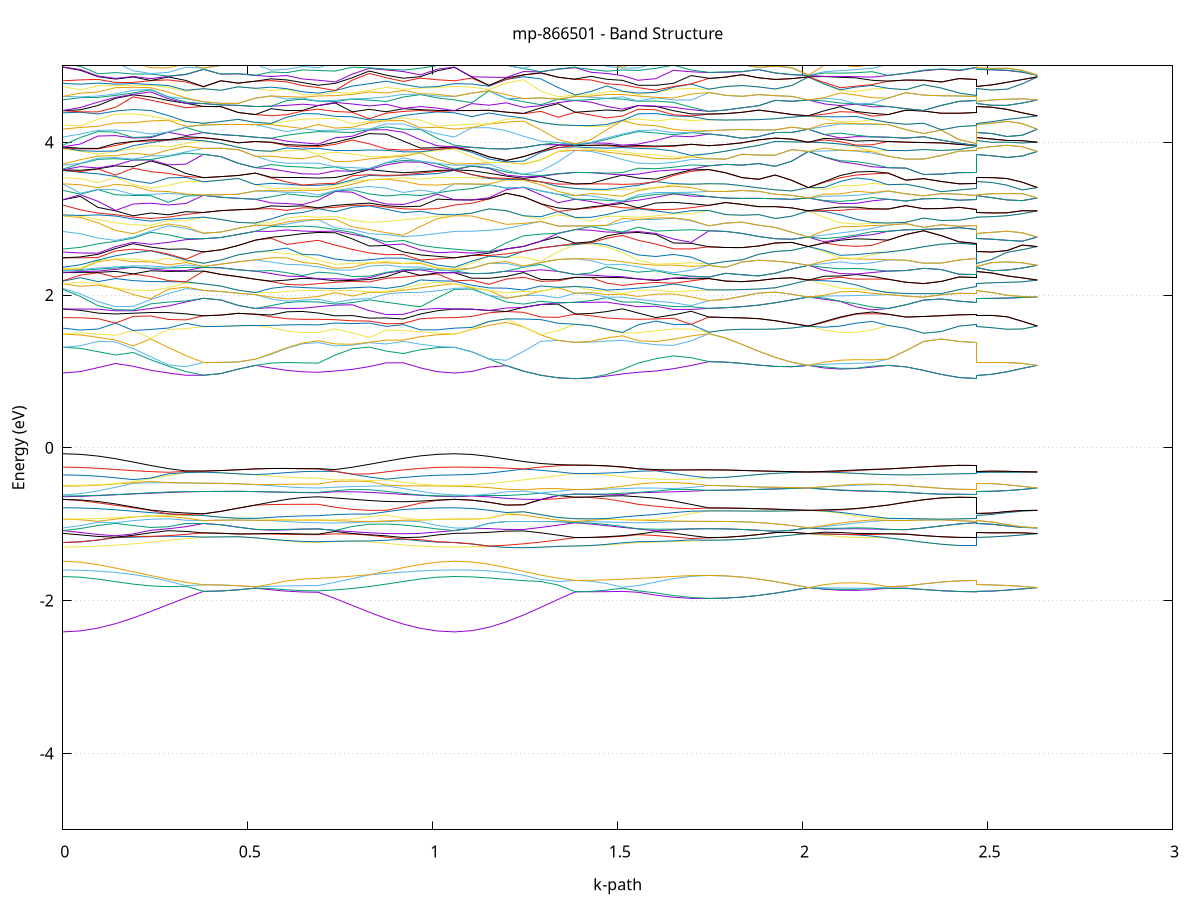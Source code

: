 set title 'mp-866501 - Band Structure'
set xlabel 'k-path'
set ylabel 'Energy (eV)'
set grid y
set yrange [-5:5]
set terminal png size 800,600
set output 'mp-866501_bands_gnuplot.png'
plot '-' using 1:2 with lines notitle, '-' using 1:2 with lines notitle, '-' using 1:2 with lines notitle, '-' using 1:2 with lines notitle, '-' using 1:2 with lines notitle, '-' using 1:2 with lines notitle, '-' using 1:2 with lines notitle, '-' using 1:2 with lines notitle, '-' using 1:2 with lines notitle, '-' using 1:2 with lines notitle, '-' using 1:2 with lines notitle, '-' using 1:2 with lines notitle, '-' using 1:2 with lines notitle, '-' using 1:2 with lines notitle, '-' using 1:2 with lines notitle, '-' using 1:2 with lines notitle, '-' using 1:2 with lines notitle, '-' using 1:2 with lines notitle, '-' using 1:2 with lines notitle, '-' using 1:2 with lines notitle, '-' using 1:2 with lines notitle, '-' using 1:2 with lines notitle, '-' using 1:2 with lines notitle, '-' using 1:2 with lines notitle, '-' using 1:2 with lines notitle, '-' using 1:2 with lines notitle, '-' using 1:2 with lines notitle, '-' using 1:2 with lines notitle, '-' using 1:2 with lines notitle, '-' using 1:2 with lines notitle, '-' using 1:2 with lines notitle, '-' using 1:2 with lines notitle, '-' using 1:2 with lines notitle, '-' using 1:2 with lines notitle, '-' using 1:2 with lines notitle, '-' using 1:2 with lines notitle, '-' using 1:2 with lines notitle, '-' using 1:2 with lines notitle, '-' using 1:2 with lines notitle, '-' using 1:2 with lines notitle, '-' using 1:2 with lines notitle, '-' using 1:2 with lines notitle, '-' using 1:2 with lines notitle, '-' using 1:2 with lines notitle, '-' using 1:2 with lines notitle, '-' using 1:2 with lines notitle, '-' using 1:2 with lines notitle, '-' using 1:2 with lines notitle, '-' using 1:2 with lines notitle, '-' using 1:2 with lines notitle, '-' using 1:2 with lines notitle, '-' using 1:2 with lines notitle, '-' using 1:2 with lines notitle, '-' using 1:2 with lines notitle, '-' using 1:2 with lines notitle, '-' using 1:2 with lines notitle, '-' using 1:2 with lines notitle, '-' using 1:2 with lines notitle, '-' using 1:2 with lines notitle, '-' using 1:2 with lines notitle, '-' using 1:2 with lines notitle, '-' using 1:2 with lines notitle, '-' using 1:2 with lines notitle, '-' using 1:2 with lines notitle, '-' using 1:2 with lines notitle, '-' using 1:2 with lines notitle, '-' using 1:2 with lines notitle, '-' using 1:2 with lines notitle, '-' using 1:2 with lines notitle, '-' using 1:2 with lines notitle, '-' using 1:2 with lines notitle, '-' using 1:2 with lines notitle, '-' using 1:2 with lines notitle, '-' using 1:2 with lines notitle, '-' using 1:2 with lines notitle, '-' using 1:2 with lines notitle, '-' using 1:2 with lines notitle, '-' using 1:2 with lines notitle, '-' using 1:2 with lines notitle, '-' using 1:2 with lines notitle, '-' using 1:2 with lines notitle, '-' using 1:2 with lines notitle, '-' using 1:2 with lines notitle, '-' using 1:2 with lines notitle, '-' using 1:2 with lines notitle, '-' using 1:2 with lines notitle, '-' using 1:2 with lines notitle, '-' using 1:2 with lines notitle, '-' using 1:2 with lines notitle, '-' using 1:2 with lines notitle, '-' using 1:2 with lines notitle, '-' using 1:2 with lines notitle, '-' using 1:2 with lines notitle, '-' using 1:2 with lines notitle, '-' using 1:2 with lines notitle, '-' using 1:2 with lines notitle, '-' using 1:2 with lines notitle, '-' using 1:2 with lines notitle, '-' using 1:2 with lines notitle, '-' using 1:2 with lines notitle, '-' using 1:2 with lines notitle, '-' using 1:2 with lines notitle, '-' using 1:2 with lines notitle, '-' using 1:2 with lines notitle, '-' using 1:2 with lines notitle, '-' using 1:2 with lines notitle, '-' using 1:2 with lines notitle, '-' using 1:2 with lines notitle, '-' using 1:2 with lines notitle, '-' using 1:2 with lines notitle, '-' using 1:2 with lines notitle, '-' using 1:2 with lines notitle, '-' using 1:2 with lines notitle, '-' using 1:2 with lines notitle, '-' using 1:2 with lines notitle, '-' using 1:2 with lines notitle, '-' using 1:2 with lines notitle, '-' using 1:2 with lines notitle, '-' using 1:2 with lines notitle, '-' using 1:2 with lines notitle, '-' using 1:2 with lines notitle, '-' using 1:2 with lines notitle, '-' using 1:2 with lines notitle, '-' using 1:2 with lines notitle, '-' using 1:2 with lines notitle, '-' using 1:2 with lines notitle, '-' using 1:2 with lines notitle, '-' using 1:2 with lines notitle, '-' using 1:2 with lines notitle, '-' using 1:2 with lines notitle, '-' using 1:2 with lines notitle, '-' using 1:2 with lines notitle, '-' using 1:2 with lines notitle, '-' using 1:2 with lines notitle, '-' using 1:2 with lines notitle, '-' using 1:2 with lines notitle, '-' using 1:2 with lines notitle, '-' using 1:2 with lines notitle, '-' using 1:2 with lines notitle, '-' using 1:2 with lines notitle, '-' using 1:2 with lines notitle, '-' using 1:2 with lines notitle, '-' using 1:2 with lines notitle, '-' using 1:2 with lines notitle, '-' using 1:2 with lines notitle, '-' using 1:2 with lines notitle, '-' using 1:2 with lines notitle, '-' using 1:2 with lines notitle, '-' using 1:2 with lines notitle, '-' using 1:2 with lines notitle, '-' using 1:2 with lines notitle, '-' using 1:2 with lines notitle, '-' using 1:2 with lines notitle, '-' using 1:2 with lines notitle, '-' using 1:2 with lines notitle, '-' using 1:2 with lines notitle, '-' using 1:2 with lines notitle, '-' using 1:2 with lines notitle, '-' using 1:2 with lines notitle, '-' using 1:2 with lines notitle, '-' using 1:2 with lines notitle, '-' using 1:2 with lines notitle, '-' using 1:2 with lines notitle, '-' using 1:2 with lines notitle, '-' using 1:2 with lines notitle, '-' using 1:2 with lines notitle, '-' using 1:2 with lines notitle, '-' using 1:2 with lines notitle, '-' using 1:2 with lines notitle, '-' using 1:2 with lines notitle, '-' using 1:2 with lines notitle, '-' using 1:2 with lines notitle, '-' using 1:2 with lines notitle, '-' using 1:2 with lines notitle, '-' using 1:2 with lines notitle, '-' using 1:2 with lines notitle, '-' using 1:2 with lines notitle, '-' using 1:2 with lines notitle, '-' using 1:2 with lines notitle, '-' using 1:2 with lines notitle, '-' using 1:2 with lines notitle, '-' using 1:2 with lines notitle, '-' using 1:2 with lines notitle, '-' using 1:2 with lines notitle, '-' using 1:2 with lines notitle, '-' using 1:2 with lines notitle, '-' using 1:2 with lines notitle, '-' using 1:2 with lines notitle, '-' using 1:2 with lines notitle, '-' using 1:2 with lines notitle, '-' using 1:2 with lines notitle, '-' using 1:2 with lines notitle, '-' using 1:2 with lines notitle, '-' using 1:2 with lines notitle, '-' using 1:2 with lines notitle, '-' using 1:2 with lines notitle, '-' using 1:2 with lines notitle, '-' using 1:2 with lines notitle, '-' using 1:2 with lines notitle, '-' using 1:2 with lines notitle, '-' using 1:2 with lines notitle, '-' using 1:2 with lines notitle, '-' using 1:2 with lines notitle, '-' using 1:2 with lines notitle, '-' using 1:2 with lines notitle, '-' using 1:2 with lines notitle, '-' using 1:2 with lines notitle, '-' using 1:2 with lines notitle, '-' using 1:2 with lines notitle, '-' using 1:2 with lines notitle, '-' using 1:2 with lines notitle, '-' using 1:2 with lines notitle, '-' using 1:2 with lines notitle, '-' using 1:2 with lines notitle, '-' using 1:2 with lines notitle, '-' using 1:2 with lines notitle, '-' using 1:2 with lines notitle, '-' using 1:2 with lines notitle, '-' using 1:2 with lines notitle, '-' using 1:2 with lines notitle, '-' using 1:2 with lines notitle, '-' using 1:2 with lines notitle, '-' using 1:2 with lines notitle, '-' using 1:2 with lines notitle, '-' using 1:2 with lines notitle, '-' using 1:2 with lines notitle, '-' using 1:2 with lines notitle, '-' using 1:2 with lines notitle, '-' using 1:2 with lines notitle, '-' using 1:2 with lines notitle, '-' using 1:2 with lines notitle, '-' using 1:2 with lines notitle, '-' using 1:2 with lines notitle, '-' using 1:2 with lines notitle, '-' using 1:2 with lines notitle, '-' using 1:2 with lines notitle, '-' using 1:2 with lines notitle, '-' using 1:2 with lines notitle, '-' using 1:2 with lines notitle, '-' using 1:2 with lines notitle, '-' using 1:2 with lines notitle, '-' using 1:2 with lines notitle, '-' using 1:2 with lines notitle, '-' using 1:2 with lines notitle, '-' using 1:2 with lines notitle, '-' using 1:2 with lines notitle, '-' using 1:2 with lines notitle, '-' using 1:2 with lines notitle, '-' using 1:2 with lines notitle, '-' using 1:2 with lines notitle, '-' using 1:2 with lines notitle, '-' using 1:2 with lines notitle, '-' using 1:2 with lines notitle, '-' using 1:2 with lines notitle, '-' using 1:2 with lines notitle, '-' using 1:2 with lines notitle, '-' using 1:2 with lines notitle, '-' using 1:2 with lines notitle, '-' using 1:2 with lines notitle, '-' using 1:2 with lines notitle, '-' using 1:2 with lines notitle, '-' using 1:2 with lines notitle, '-' using 1:2 with lines notitle, '-' using 1:2 with lines notitle
0.000000 -23.674591
0.047546 -23.674591
0.095091 -23.674591
0.142637 -23.674491
0.190183 -23.674491
0.237729 -23.674491
0.285274 -23.674491
0.332820 -23.674491
0.380366 -23.674491
0.380366 -23.674491
0.427207 -23.674491
0.474049 -23.674491
0.520890 -23.674491
0.520890 -23.674491
0.563289 -23.674491
0.605687 -23.674491
0.648086 -23.674491
0.690484 -23.674491
0.690484 -23.674491
0.736525 -23.674491
0.782565 -23.674491
0.828606 -23.674491
0.874646 -23.674491
0.920687 -23.674591
0.966728 -23.674591
1.012768 -23.674591
1.058809 -23.674591
1.058809 -23.674591
1.105517 -23.674591
1.152226 -23.674591
1.198934 -23.674591
1.245642 -23.674491
1.292350 -23.674491
1.339059 -23.674491
1.385767 -23.674491
1.385767 -23.674491
1.428165 -23.674491
1.470564 -23.674491
1.512962 -23.674491
1.555360 -23.674491
1.555360 -23.674491
1.603188 -23.674491
1.651015 -23.674491
1.698842 -23.674491
1.746669 -23.674491
1.746669 -23.674491
1.791495 -23.674491
1.836322 -23.674491
1.881149 -23.674491
1.925975 -23.674491
1.970802 -23.674491
2.015628 -23.674491
2.015628 -23.674491
2.058743 -23.674491
2.101858 -23.674491
2.144973 -23.674491
2.188088 -23.674491
2.231203 -23.674491
2.231203 -23.674491
2.279171 -23.674491
2.327140 -23.674491
2.375108 -23.674491
2.423076 -23.674491
2.471044 -23.674491
2.471044 -23.674491
2.511914 -23.674491
2.552784 -23.674491
2.593654 -23.674491
2.634523 -23.674491
e
0.000000 -23.674391
0.047546 -23.674391
0.095091 -23.674391
0.142637 -23.674391
0.190183 -23.674391
0.237729 -23.674391
0.285274 -23.674391
0.332820 -23.674391
0.380366 -23.674391
0.380366 -23.674391
0.427207 -23.674391
0.474049 -23.674391
0.520890 -23.674391
0.520890 -23.674391
0.563289 -23.674391
0.605687 -23.674391
0.648086 -23.674391
0.690484 -23.674391
0.690484 -23.674391
0.736525 -23.674491
0.782565 -23.674491
0.828606 -23.674391
0.874646 -23.674391
0.920687 -23.674391
0.966728 -23.674391
1.012768 -23.674391
1.058809 -23.674391
1.058809 -23.674391
1.105517 -23.674391
1.152226 -23.674391
1.198934 -23.674391
1.245642 -23.674391
1.292350 -23.674391
1.339059 -23.674391
1.385767 -23.674391
1.385767 -23.674391
1.428165 -23.674391
1.470564 -23.674391
1.512962 -23.674391
1.555360 -23.674391
1.555360 -23.674391
1.603188 -23.674491
1.651015 -23.674491
1.698842 -23.674491
1.746669 -23.674491
1.746669 -23.674491
1.791495 -23.674491
1.836322 -23.674491
1.881149 -23.674491
1.925975 -23.674391
1.970802 -23.674391
2.015628 -23.674391
2.015628 -23.674391
2.058743 -23.674391
2.101858 -23.674391
2.144973 -23.674391
2.188088 -23.674391
2.231203 -23.674391
2.231203 -23.674391
2.279171 -23.674391
2.327140 -23.674391
2.375108 -23.674391
2.423076 -23.674391
2.471044 -23.674391
2.471044 -23.674391
2.511914 -23.674391
2.552784 -23.674391
2.593654 -23.674391
2.634523 -23.674391
e
0.000000 -23.674291
0.047546 -23.674391
0.095091 -23.674391
0.142637 -23.674391
0.190183 -23.674391
0.237729 -23.674391
0.285274 -23.674391
0.332820 -23.674391
0.380366 -23.674391
0.380366 -23.674391
0.427207 -23.674391
0.474049 -23.674391
0.520890 -23.674391
0.520890 -23.674391
0.563289 -23.674391
0.605687 -23.674391
0.648086 -23.674391
0.690484 -23.674391
0.690484 -23.674391
0.736525 -23.674391
0.782565 -23.674391
0.828606 -23.674391
0.874646 -23.674391
0.920687 -23.674391
0.966728 -23.674391
1.012768 -23.674391
1.058809 -23.674291
1.058809 -23.674291
1.105517 -23.674291
1.152226 -23.674291
1.198934 -23.674391
1.245642 -23.674391
1.292350 -23.674391
1.339059 -23.674391
1.385767 -23.674391
1.385767 -23.674391
1.428165 -23.674391
1.470564 -23.674391
1.512962 -23.674391
1.555360 -23.674391
1.555360 -23.674391
1.603188 -23.674391
1.651015 -23.674391
1.698842 -23.674391
1.746669 -23.674391
1.746669 -23.674391
1.791495 -23.674391
1.836322 -23.674391
1.881149 -23.674391
1.925975 -23.674391
1.970802 -23.674391
2.015628 -23.674391
2.015628 -23.674391
2.058743 -23.674391
2.101858 -23.674391
2.144973 -23.674391
2.188088 -23.674391
2.231203 -23.674391
2.231203 -23.674391
2.279171 -23.674391
2.327140 -23.674391
2.375108 -23.674391
2.423076 -23.674391
2.471044 -23.674391
2.471044 -23.674391
2.511914 -23.674391
2.552784 -23.674391
2.593654 -23.674391
2.634523 -23.674391
e
0.000000 -23.674291
0.047546 -23.674291
0.095091 -23.674291
0.142637 -23.674291
0.190183 -23.674291
0.237729 -23.674291
0.285274 -23.674291
0.332820 -23.674391
0.380366 -23.674391
0.380366 -23.674391
0.427207 -23.674391
0.474049 -23.674391
0.520890 -23.674391
0.520890 -23.674391
0.563289 -23.674391
0.605687 -23.674391
0.648086 -23.674291
0.690484 -23.674291
0.690484 -23.674291
0.736525 -23.674291
0.782565 -23.674291
0.828606 -23.674291
0.874646 -23.674291
0.920687 -23.674291
0.966728 -23.674291
1.012768 -23.674291
1.058809 -23.674291
1.058809 -23.674291
1.105517 -23.674291
1.152226 -23.674291
1.198934 -23.674291
1.245642 -23.674291
1.292350 -23.674291
1.339059 -23.674291
1.385767 -23.674291
1.385767 -23.674291
1.428165 -23.674291
1.470564 -23.674291
1.512962 -23.674291
1.555360 -23.674291
1.555360 -23.674291
1.603188 -23.674291
1.651015 -23.674291
1.698842 -23.674291
1.746669 -23.674291
1.746669 -23.674291
1.791495 -23.674291
1.836322 -23.674291
1.881149 -23.674391
1.925975 -23.674391
1.970802 -23.674391
2.015628 -23.674391
2.015628 -23.674391
2.058743 -23.674391
2.101858 -23.674391
2.144973 -23.674391
2.188088 -23.674391
2.231203 -23.674391
2.231203 -23.674391
2.279171 -23.674391
2.327140 -23.674391
2.375108 -23.674291
2.423076 -23.674291
2.471044 -23.674291
2.471044 -23.674391
2.511914 -23.674391
2.552784 -23.674391
2.593654 -23.674391
2.634523 -23.674391
e
0.000000 -23.622891
0.047546 -23.622891
0.095091 -23.622891
0.142637 -23.622891
0.190183 -23.622891
0.237729 -23.622891
0.285274 -23.622891
0.332820 -23.622891
0.380366 -23.622891
0.380366 -23.622891
0.427207 -23.622891
0.474049 -23.622891
0.520890 -23.622891
0.520890 -23.622891
0.563289 -23.622891
0.605687 -23.622891
0.648086 -23.622891
0.690484 -23.622891
0.690484 -23.622891
0.736525 -23.622891
0.782565 -23.622891
0.828606 -23.622891
0.874646 -23.622891
0.920687 -23.622891
0.966728 -23.622891
1.012768 -23.622891
1.058809 -23.622891
1.058809 -23.622891
1.105517 -23.622891
1.152226 -23.622891
1.198934 -23.622891
1.245642 -23.622891
1.292350 -23.622891
1.339059 -23.622891
1.385767 -23.622891
1.385767 -23.622891
1.428165 -23.622891
1.470564 -23.622891
1.512962 -23.622891
1.555360 -23.622891
1.555360 -23.622891
1.603188 -23.622891
1.651015 -23.622891
1.698842 -23.622891
1.746669 -23.622891
1.746669 -23.622891
1.791495 -23.622891
1.836322 -23.622891
1.881149 -23.622891
1.925975 -23.622891
1.970802 -23.622891
2.015628 -23.622891
2.015628 -23.622891
2.058743 -23.622891
2.101858 -23.622891
2.144973 -23.622891
2.188088 -23.622891
2.231203 -23.622891
2.231203 -23.622891
2.279171 -23.622891
2.327140 -23.622891
2.375108 -23.622891
2.423076 -23.622891
2.471044 -23.622891
2.471044 -23.622891
2.511914 -23.622891
2.552784 -23.622891
2.593654 -23.622891
2.634523 -23.622891
e
0.000000 -23.622791
0.047546 -23.622791
0.095091 -23.622791
0.142637 -23.622791
0.190183 -23.622791
0.237729 -23.622791
0.285274 -23.622791
0.332820 -23.622791
0.380366 -23.622791
0.380366 -23.622791
0.427207 -23.622791
0.474049 -23.622791
0.520890 -23.622791
0.520890 -23.622791
0.563289 -23.622791
0.605687 -23.622791
0.648086 -23.622791
0.690484 -23.622791
0.690484 -23.622791
0.736525 -23.622791
0.782565 -23.622791
0.828606 -23.622791
0.874646 -23.622791
0.920687 -23.622791
0.966728 -23.622791
1.012768 -23.622791
1.058809 -23.622791
1.058809 -23.622791
1.105517 -23.622791
1.152226 -23.622791
1.198934 -23.622791
1.245642 -23.622791
1.292350 -23.622791
1.339059 -23.622791
1.385767 -23.622791
1.385767 -23.622791
1.428165 -23.622791
1.470564 -23.622791
1.512962 -23.622791
1.555360 -23.622791
1.555360 -23.622791
1.603188 -23.622791
1.651015 -23.622791
1.698842 -23.622791
1.746669 -23.622791
1.746669 -23.622791
1.791495 -23.622791
1.836322 -23.622791
1.881149 -23.622791
1.925975 -23.622791
1.970802 -23.622791
2.015628 -23.622791
2.015628 -23.622791
2.058743 -23.622791
2.101858 -23.622791
2.144973 -23.622791
2.188088 -23.622791
2.231203 -23.622791
2.231203 -23.622791
2.279171 -23.622791
2.327140 -23.622791
2.375108 -23.622791
2.423076 -23.622791
2.471044 -23.622791
2.471044 -23.622791
2.511914 -23.622791
2.552784 -23.622791
2.593654 -23.622791
2.634523 -23.622791
e
0.000000 -23.622791
0.047546 -23.622791
0.095091 -23.622791
0.142637 -23.622791
0.190183 -23.622791
0.237729 -23.622791
0.285274 -23.622791
0.332820 -23.622791
0.380366 -23.622791
0.380366 -23.622791
0.427207 -23.622791
0.474049 -23.622791
0.520890 -23.622791
0.520890 -23.622791
0.563289 -23.622791
0.605687 -23.622791
0.648086 -23.622791
0.690484 -23.622791
0.690484 -23.622791
0.736525 -23.622791
0.782565 -23.622791
0.828606 -23.622791
0.874646 -23.622791
0.920687 -23.622791
0.966728 -23.622791
1.012768 -23.622791
1.058809 -23.622791
1.058809 -23.622791
1.105517 -23.622791
1.152226 -23.622791
1.198934 -23.622791
1.245642 -23.622791
1.292350 -23.622791
1.339059 -23.622791
1.385767 -23.622791
1.385767 -23.622791
1.428165 -23.622791
1.470564 -23.622791
1.512962 -23.622791
1.555360 -23.622791
1.555360 -23.622791
1.603188 -23.622791
1.651015 -23.622791
1.698842 -23.622791
1.746669 -23.622791
1.746669 -23.622791
1.791495 -23.622791
1.836322 -23.622791
1.881149 -23.622791
1.925975 -23.622791
1.970802 -23.622791
2.015628 -23.622791
2.015628 -23.622791
2.058743 -23.622791
2.101858 -23.622791
2.144973 -23.622791
2.188088 -23.622791
2.231203 -23.622791
2.231203 -23.622791
2.279171 -23.622791
2.327140 -23.622791
2.375108 -23.622791
2.423076 -23.622791
2.471044 -23.622791
2.471044 -23.622791
2.511914 -23.622791
2.552784 -23.622791
2.593654 -23.622791
2.634523 -23.622791
e
0.000000 -23.622791
0.047546 -23.622791
0.095091 -23.622791
0.142637 -23.622791
0.190183 -23.622791
0.237729 -23.622791
0.285274 -23.622791
0.332820 -23.622791
0.380366 -23.622791
0.380366 -23.622791
0.427207 -23.622791
0.474049 -23.622791
0.520890 -23.622791
0.520890 -23.622791
0.563289 -23.622791
0.605687 -23.622791
0.648086 -23.622791
0.690484 -23.622791
0.690484 -23.622791
0.736525 -23.622791
0.782565 -23.622791
0.828606 -23.622791
0.874646 -23.622791
0.920687 -23.622791
0.966728 -23.622791
1.012768 -23.622791
1.058809 -23.622791
1.058809 -23.622791
1.105517 -23.622791
1.152226 -23.622791
1.198934 -23.622791
1.245642 -23.622791
1.292350 -23.622791
1.339059 -23.622791
1.385767 -23.622791
1.385767 -23.622791
1.428165 -23.622791
1.470564 -23.622791
1.512962 -23.622791
1.555360 -23.622791
1.555360 -23.622791
1.603188 -23.622791
1.651015 -23.622791
1.698842 -23.622791
1.746669 -23.622791
1.746669 -23.622791
1.791495 -23.622791
1.836322 -23.622791
1.881149 -23.622791
1.925975 -23.622791
1.970802 -23.622791
2.015628 -23.622791
2.015628 -23.622791
2.058743 -23.622791
2.101858 -23.622791
2.144973 -23.622791
2.188088 -23.622791
2.231203 -23.622791
2.231203 -23.622791
2.279171 -23.622791
2.327140 -23.622791
2.375108 -23.622791
2.423076 -23.622791
2.471044 -23.622791
2.471044 -23.622791
2.511914 -23.622791
2.552784 -23.622791
2.593654 -23.622791
2.634523 -23.622791
e
0.000000 -23.616791
0.047546 -23.616791
0.095091 -23.616791
0.142637 -23.616791
0.190183 -23.616791
0.237729 -23.616791
0.285274 -23.616791
0.332820 -23.616791
0.380366 -23.616791
0.380366 -23.616791
0.427207 -23.616791
0.474049 -23.616791
0.520890 -23.616791
0.520890 -23.616791
0.563289 -23.616791
0.605687 -23.616791
0.648086 -23.616791
0.690484 -23.616791
0.690484 -23.616791
0.736525 -23.616791
0.782565 -23.616791
0.828606 -23.616791
0.874646 -23.616791
0.920687 -23.616791
0.966728 -23.616791
1.012768 -23.616791
1.058809 -23.616791
1.058809 -23.616791
1.105517 -23.616791
1.152226 -23.616791
1.198934 -23.616791
1.245642 -23.616791
1.292350 -23.616791
1.339059 -23.616791
1.385767 -23.616791
1.385767 -23.616791
1.428165 -23.616791
1.470564 -23.616791
1.512962 -23.616791
1.555360 -23.616791
1.555360 -23.616791
1.603188 -23.616791
1.651015 -23.616791
1.698842 -23.616791
1.746669 -23.616791
1.746669 -23.616791
1.791495 -23.616791
1.836322 -23.616791
1.881149 -23.616791
1.925975 -23.616791
1.970802 -23.616791
2.015628 -23.616791
2.015628 -23.616791
2.058743 -23.616791
2.101858 -23.616791
2.144973 -23.616791
2.188088 -23.616791
2.231203 -23.616791
2.231203 -23.616791
2.279171 -23.616791
2.327140 -23.616791
2.375108 -23.616791
2.423076 -23.616791
2.471044 -23.616791
2.471044 -23.616791
2.511914 -23.616791
2.552784 -23.616791
2.593654 -23.616791
2.634523 -23.616791
e
0.000000 -23.616691
0.047546 -23.616691
0.095091 -23.616691
0.142637 -23.616691
0.190183 -23.616691
0.237729 -23.616691
0.285274 -23.616691
0.332820 -23.616691
0.380366 -23.616691
0.380366 -23.616691
0.427207 -23.616691
0.474049 -23.616691
0.520890 -23.616691
0.520890 -23.616691
0.563289 -23.616691
0.605687 -23.616691
0.648086 -23.616691
0.690484 -23.616691
0.690484 -23.616691
0.736525 -23.616691
0.782565 -23.616691
0.828606 -23.616691
0.874646 -23.616691
0.920687 -23.616691
0.966728 -23.616691
1.012768 -23.616691
1.058809 -23.616691
1.058809 -23.616691
1.105517 -23.616691
1.152226 -23.616691
1.198934 -23.616691
1.245642 -23.616691
1.292350 -23.616691
1.339059 -23.616691
1.385767 -23.616691
1.385767 -23.616691
1.428165 -23.616691
1.470564 -23.616691
1.512962 -23.616691
1.555360 -23.616691
1.555360 -23.616691
1.603188 -23.616691
1.651015 -23.616691
1.698842 -23.616691
1.746669 -23.616691
1.746669 -23.616691
1.791495 -23.616691
1.836322 -23.616691
1.881149 -23.616691
1.925975 -23.616691
1.970802 -23.616691
2.015628 -23.616691
2.015628 -23.616691
2.058743 -23.616691
2.101858 -23.616691
2.144973 -23.616691
2.188088 -23.616691
2.231203 -23.616691
2.231203 -23.616691
2.279171 -23.616691
2.327140 -23.616691
2.375108 -23.616691
2.423076 -23.616691
2.471044 -23.616691
2.471044 -23.616691
2.511914 -23.616691
2.552784 -23.616691
2.593654 -23.616691
2.634523 -23.616691
e
0.000000 -23.616691
0.047546 -23.616691
0.095091 -23.616691
0.142637 -23.616691
0.190183 -23.616691
0.237729 -23.616691
0.285274 -23.616691
0.332820 -23.616691
0.380366 -23.616691
0.380366 -23.616691
0.427207 -23.616691
0.474049 -23.616691
0.520890 -23.616691
0.520890 -23.616691
0.563289 -23.616691
0.605687 -23.616691
0.648086 -23.616691
0.690484 -23.616691
0.690484 -23.616691
0.736525 -23.616691
0.782565 -23.616691
0.828606 -23.616691
0.874646 -23.616691
0.920687 -23.616691
0.966728 -23.616691
1.012768 -23.616691
1.058809 -23.616691
1.058809 -23.616691
1.105517 -23.616691
1.152226 -23.616691
1.198934 -23.616691
1.245642 -23.616691
1.292350 -23.616691
1.339059 -23.616691
1.385767 -23.616691
1.385767 -23.616691
1.428165 -23.616691
1.470564 -23.616691
1.512962 -23.616691
1.555360 -23.616691
1.555360 -23.616691
1.603188 -23.616691
1.651015 -23.616691
1.698842 -23.616691
1.746669 -23.616691
1.746669 -23.616691
1.791495 -23.616691
1.836322 -23.616691
1.881149 -23.616691
1.925975 -23.616691
1.970802 -23.616691
2.015628 -23.616691
2.015628 -23.616691
2.058743 -23.616691
2.101858 -23.616691
2.144973 -23.616691
2.188088 -23.616691
2.231203 -23.616691
2.231203 -23.616691
2.279171 -23.616691
2.327140 -23.616691
2.375108 -23.616691
2.423076 -23.616691
2.471044 -23.616691
2.471044 -23.616691
2.511914 -23.616691
2.552784 -23.616691
2.593654 -23.616691
2.634523 -23.616691
e
0.000000 -23.616691
0.047546 -23.616691
0.095091 -23.616691
0.142637 -23.616691
0.190183 -23.616691
0.237729 -23.616691
0.285274 -23.616691
0.332820 -23.616691
0.380366 -23.616691
0.380366 -23.616691
0.427207 -23.616691
0.474049 -23.616691
0.520890 -23.616691
0.520890 -23.616691
0.563289 -23.616691
0.605687 -23.616691
0.648086 -23.616691
0.690484 -23.616691
0.690484 -23.616691
0.736525 -23.616691
0.782565 -23.616691
0.828606 -23.616691
0.874646 -23.616691
0.920687 -23.616691
0.966728 -23.616691
1.012768 -23.616691
1.058809 -23.616691
1.058809 -23.616691
1.105517 -23.616691
1.152226 -23.616691
1.198934 -23.616691
1.245642 -23.616691
1.292350 -23.616691
1.339059 -23.616691
1.385767 -23.616691
1.385767 -23.616691
1.428165 -23.616691
1.470564 -23.616691
1.512962 -23.616691
1.555360 -23.616691
1.555360 -23.616691
1.603188 -23.616691
1.651015 -23.616691
1.698842 -23.616691
1.746669 -23.616691
1.746669 -23.616691
1.791495 -23.616691
1.836322 -23.616691
1.881149 -23.616691
1.925975 -23.616691
1.970802 -23.616691
2.015628 -23.616691
2.015628 -23.616691
2.058743 -23.616691
2.101858 -23.616691
2.144973 -23.616691
2.188088 -23.616691
2.231203 -23.616691
2.231203 -23.616691
2.279171 -23.616691
2.327140 -23.616691
2.375108 -23.616691
2.423076 -23.616691
2.471044 -23.616691
2.471044 -23.616691
2.511914 -23.616691
2.552784 -23.616691
2.593654 -23.616691
2.634523 -23.616691
e
0.000000 -23.615991
0.047546 -23.615991
0.095091 -23.615991
0.142637 -23.615991
0.190183 -23.615991
0.237729 -23.615991
0.285274 -23.615991
0.332820 -23.615991
0.380366 -23.615991
0.380366 -23.615991
0.427207 -23.615991
0.474049 -23.615991
0.520890 -23.615991
0.520890 -23.615991
0.563289 -23.615991
0.605687 -23.615991
0.648086 -23.615991
0.690484 -23.615991
0.690484 -23.615991
0.736525 -23.615991
0.782565 -23.615991
0.828606 -23.615991
0.874646 -23.615991
0.920687 -23.615991
0.966728 -23.615991
1.012768 -23.615991
1.058809 -23.615991
1.058809 -23.615991
1.105517 -23.615991
1.152226 -23.615991
1.198934 -23.615991
1.245642 -23.615991
1.292350 -23.615991
1.339059 -23.615991
1.385767 -23.615991
1.385767 -23.615991
1.428165 -23.615991
1.470564 -23.615991
1.512962 -23.615991
1.555360 -23.615991
1.555360 -23.615991
1.603188 -23.615991
1.651015 -23.615991
1.698842 -23.615991
1.746669 -23.615991
1.746669 -23.615991
1.791495 -23.615991
1.836322 -23.615991
1.881149 -23.615991
1.925975 -23.615991
1.970802 -23.615991
2.015628 -23.615991
2.015628 -23.615991
2.058743 -23.615991
2.101858 -23.615991
2.144973 -23.615991
2.188088 -23.615991
2.231203 -23.615991
2.231203 -23.615991
2.279171 -23.615991
2.327140 -23.615991
2.375108 -23.615991
2.423076 -23.615991
2.471044 -23.615991
2.471044 -23.615991
2.511914 -23.615991
2.552784 -23.615991
2.593654 -23.615991
2.634523 -23.615991
e
0.000000 -23.615991
0.047546 -23.615991
0.095091 -23.615991
0.142637 -23.615891
0.190183 -23.615891
0.237729 -23.615891
0.285274 -23.615891
0.332820 -23.615891
0.380366 -23.615891
0.380366 -23.615891
0.427207 -23.615891
0.474049 -23.615991
0.520890 -23.615991
0.520890 -23.615991
0.563289 -23.615991
0.605687 -23.615991
0.648086 -23.615991
0.690484 -23.615991
0.690484 -23.615991
0.736525 -23.615991
0.782565 -23.615991
0.828606 -23.615991
0.874646 -23.615991
0.920687 -23.615991
0.966728 -23.615991
1.012768 -23.615991
1.058809 -23.615991
1.058809 -23.615991
1.105517 -23.615991
1.152226 -23.615991
1.198934 -23.615991
1.245642 -23.615991
1.292350 -23.615991
1.339059 -23.615991
1.385767 -23.615991
1.385767 -23.615991
1.428165 -23.615991
1.470564 -23.615991
1.512962 -23.615991
1.555360 -23.615991
1.555360 -23.615991
1.603188 -23.615991
1.651015 -23.615991
1.698842 -23.615991
1.746669 -23.615991
1.746669 -23.615991
1.791495 -23.615991
1.836322 -23.615991
1.881149 -23.615991
1.925975 -23.615991
1.970802 -23.615991
2.015628 -23.615991
2.015628 -23.615991
2.058743 -23.615991
2.101858 -23.615991
2.144973 -23.615991
2.188088 -23.615991
2.231203 -23.615991
2.231203 -23.615991
2.279171 -23.615991
2.327140 -23.615991
2.375108 -23.615991
2.423076 -23.615991
2.471044 -23.615991
2.471044 -23.615891
2.511914 -23.615891
2.552784 -23.615991
2.593654 -23.615991
2.634523 -23.615991
e
0.000000 -23.615891
0.047546 -23.615891
0.095091 -23.615891
0.142637 -23.615891
0.190183 -23.615891
0.237729 -23.615891
0.285274 -23.615891
0.332820 -23.615891
0.380366 -23.615891
0.380366 -23.615891
0.427207 -23.615891
0.474049 -23.615891
0.520890 -23.615991
0.520890 -23.615991
0.563289 -23.615991
0.605687 -23.615991
0.648086 -23.615991
0.690484 -23.615991
0.690484 -23.615991
0.736525 -23.615991
0.782565 -23.615891
0.828606 -23.615891
0.874646 -23.615891
0.920687 -23.615891
0.966728 -23.615891
1.012768 -23.615891
1.058809 -23.615891
1.058809 -23.615891
1.105517 -23.615891
1.152226 -23.615891
1.198934 -23.615891
1.245642 -23.615891
1.292350 -23.615991
1.339059 -23.615991
1.385767 -23.615991
1.385767 -23.615991
1.428165 -23.615991
1.470564 -23.615991
1.512962 -23.615991
1.555360 -23.615991
1.555360 -23.615991
1.603188 -23.615991
1.651015 -23.615891
1.698842 -23.615891
1.746669 -23.615891
1.746669 -23.615891
1.791495 -23.615891
1.836322 -23.615891
1.881149 -23.615891
1.925975 -23.615891
1.970802 -23.615891
2.015628 -23.615891
2.015628 -23.615891
2.058743 -23.615891
2.101858 -23.615891
2.144973 -23.615891
2.188088 -23.615891
2.231203 -23.615891
2.231203 -23.615891
2.279171 -23.615991
2.327140 -23.615991
2.375108 -23.615991
2.423076 -23.615991
2.471044 -23.615991
2.471044 -23.615891
2.511914 -23.615891
2.552784 -23.615891
2.593654 -23.615891
2.634523 -23.615891
e
0.000000 -23.615891
0.047546 -23.615891
0.095091 -23.615891
0.142637 -23.615891
0.190183 -23.615891
0.237729 -23.615891
0.285274 -23.615891
0.332820 -23.615891
0.380366 -23.615891
0.380366 -23.615891
0.427207 -23.615891
0.474049 -23.615891
0.520890 -23.615891
0.520890 -23.615891
0.563289 -23.615891
0.605687 -23.615891
0.648086 -23.615891
0.690484 -23.615891
0.690484 -23.615891
0.736525 -23.615891
0.782565 -23.615891
0.828606 -23.615891
0.874646 -23.615891
0.920687 -23.615891
0.966728 -23.615891
1.012768 -23.615891
1.058809 -23.615891
1.058809 -23.615891
1.105517 -23.615891
1.152226 -23.615891
1.198934 -23.615891
1.245642 -23.615891
1.292350 -23.615891
1.339059 -23.615991
1.385767 -23.615991
1.385767 -23.615991
1.428165 -23.615991
1.470564 -23.615991
1.512962 -23.615891
1.555360 -23.615891
1.555360 -23.615891
1.603188 -23.615891
1.651015 -23.615891
1.698842 -23.615891
1.746669 -23.615891
1.746669 -23.615891
1.791495 -23.615891
1.836322 -23.615891
1.881149 -23.615891
1.925975 -23.615891
1.970802 -23.615891
2.015628 -23.615891
2.015628 -23.615891
2.058743 -23.615891
2.101858 -23.615891
2.144973 -23.615891
2.188088 -23.615891
2.231203 -23.615891
2.231203 -23.615891
2.279171 -23.615891
2.327140 -23.615891
2.375108 -23.615991
2.423076 -23.615991
2.471044 -23.615991
2.471044 -23.615891
2.511914 -23.615891
2.552784 -23.615891
2.593654 -23.615891
2.634523 -23.615891
e
0.000000 -23.615891
0.047546 -23.615891
0.095091 -23.615891
0.142637 -23.615891
0.190183 -23.615891
0.237729 -23.615891
0.285274 -23.615891
0.332820 -23.615891
0.380366 -23.615891
0.380366 -23.615891
0.427207 -23.615891
0.474049 -23.615891
0.520890 -23.615791
0.520890 -23.615791
0.563289 -23.615791
0.605687 -23.615791
0.648086 -23.615791
0.690484 -23.615791
0.690484 -23.615791
0.736525 -23.615791
0.782565 -23.615791
0.828606 -23.615891
0.874646 -23.615891
0.920687 -23.615891
0.966728 -23.615891
1.012768 -23.615891
1.058809 -23.615891
1.058809 -23.615891
1.105517 -23.615891
1.152226 -23.615891
1.198934 -23.615891
1.245642 -23.615791
1.292350 -23.615791
1.339059 -23.615791
1.385767 -23.615791
1.385767 -23.615791
1.428165 -23.615791
1.470564 -23.615791
1.512962 -23.615791
1.555360 -23.615791
1.555360 -23.615791
1.603188 -23.615791
1.651015 -23.615791
1.698842 -23.615791
1.746669 -23.615891
1.746669 -23.615891
1.791495 -23.615891
1.836322 -23.615891
1.881149 -23.615891
1.925975 -23.615891
1.970802 -23.615891
2.015628 -23.615891
2.015628 -23.615891
2.058743 -23.615891
2.101858 -23.615891
2.144973 -23.615891
2.188088 -23.615891
2.231203 -23.615791
2.231203 -23.615791
2.279171 -23.615791
2.327140 -23.615791
2.375108 -23.615791
2.423076 -23.615791
2.471044 -23.615791
2.471044 -23.615891
2.511914 -23.615891
2.552784 -23.615891
2.593654 -23.615891
2.634523 -23.615891
e
0.000000 -23.615891
0.047546 -23.615891
0.095091 -23.615891
0.142637 -23.615791
0.190183 -23.615791
0.237729 -23.615791
0.285274 -23.615791
0.332820 -23.615891
0.380366 -23.615891
0.380366 -23.615891
0.427207 -23.615791
0.474049 -23.615791
0.520890 -23.615791
0.520890 -23.615791
0.563289 -23.615791
0.605687 -23.615791
0.648086 -23.615791
0.690484 -23.615791
0.690484 -23.615791
0.736525 -23.615791
0.782565 -23.615791
0.828606 -23.615791
0.874646 -23.615791
0.920687 -23.615891
0.966728 -23.615891
1.012768 -23.615891
1.058809 -23.615891
1.058809 -23.615891
1.105517 -23.615891
1.152226 -23.615791
1.198934 -23.615791
1.245642 -23.615791
1.292350 -23.615791
1.339059 -23.615791
1.385767 -23.615791
1.385767 -23.615791
1.428165 -23.615791
1.470564 -23.615791
1.512962 -23.615791
1.555360 -23.615791
1.555360 -23.615791
1.603188 -23.615791
1.651015 -23.615791
1.698842 -23.615791
1.746669 -23.615791
1.746669 -23.615791
1.791495 -23.615791
1.836322 -23.615791
1.881149 -23.615791
1.925975 -23.615791
1.970802 -23.615891
2.015628 -23.615891
2.015628 -23.615891
2.058743 -23.615891
2.101858 -23.615891
2.144973 -23.615791
2.188088 -23.615791
2.231203 -23.615791
2.231203 -23.615791
2.279171 -23.615791
2.327140 -23.615791
2.375108 -23.615791
2.423076 -23.615791
2.471044 -23.615791
2.471044 -23.615891
2.511914 -23.615891
2.552784 -23.615891
2.593654 -23.615891
2.634523 -23.615891
e
0.000000 -23.615791
0.047546 -23.615791
0.095091 -23.615791
0.142637 -23.615791
0.190183 -23.615791
0.237729 -23.615791
0.285274 -23.615791
0.332820 -23.615791
0.380366 -23.615791
0.380366 -23.615791
0.427207 -23.615791
0.474049 -23.615791
0.520890 -23.615791
0.520890 -23.615791
0.563289 -23.615791
0.605687 -23.615791
0.648086 -23.615791
0.690484 -23.615791
0.690484 -23.615791
0.736525 -23.615791
0.782565 -23.615791
0.828606 -23.615791
0.874646 -23.615791
0.920687 -23.615791
0.966728 -23.615791
1.012768 -23.615791
1.058809 -23.615791
1.058809 -23.615791
1.105517 -23.615791
1.152226 -23.615791
1.198934 -23.615791
1.245642 -23.615791
1.292350 -23.615791
1.339059 -23.615791
1.385767 -23.615791
1.385767 -23.615791
1.428165 -23.615791
1.470564 -23.615791
1.512962 -23.615791
1.555360 -23.615791
1.555360 -23.615791
1.603188 -23.615791
1.651015 -23.615791
1.698842 -23.615791
1.746669 -23.615791
1.746669 -23.615791
1.791495 -23.615791
1.836322 -23.615791
1.881149 -23.615791
1.925975 -23.615791
1.970802 -23.615791
2.015628 -23.615791
2.015628 -23.615791
2.058743 -23.615791
2.101858 -23.615791
2.144973 -23.615791
2.188088 -23.615791
2.231203 -23.615791
2.231203 -23.615791
2.279171 -23.615791
2.327140 -23.615791
2.375108 -23.615791
2.423076 -23.615791
2.471044 -23.615791
2.471044 -23.615791
2.511914 -23.615791
2.552784 -23.615791
2.593654 -23.615791
2.634523 -23.615791
e
0.000000 -23.615791
0.047546 -23.615791
0.095091 -23.615791
0.142637 -23.615791
0.190183 -23.615791
0.237729 -23.615791
0.285274 -23.615791
0.332820 -23.615791
0.380366 -23.615791
0.380366 -23.615791
0.427207 -23.615791
0.474049 -23.615791
0.520890 -23.615791
0.520890 -23.615791
0.563289 -23.615791
0.605687 -23.615791
0.648086 -23.615791
0.690484 -23.615791
0.690484 -23.615791
0.736525 -23.615791
0.782565 -23.615791
0.828606 -23.615791
0.874646 -23.615791
0.920687 -23.615791
0.966728 -23.615791
1.012768 -23.615791
1.058809 -23.615791
1.058809 -23.615791
1.105517 -23.615791
1.152226 -23.615791
1.198934 -23.615791
1.245642 -23.615791
1.292350 -23.615791
1.339059 -23.615691
1.385767 -23.615691
1.385767 -23.615691
1.428165 -23.615691
1.470564 -23.615791
1.512962 -23.615791
1.555360 -23.615791
1.555360 -23.615791
1.603188 -23.615791
1.651015 -23.615791
1.698842 -23.615791
1.746669 -23.615791
1.746669 -23.615791
1.791495 -23.615791
1.836322 -23.615791
1.881149 -23.615791
1.925975 -23.615791
1.970802 -23.615791
2.015628 -23.615791
2.015628 -23.615791
2.058743 -23.615791
2.101858 -23.615791
2.144973 -23.615791
2.188088 -23.615791
2.231203 -23.615791
2.231203 -23.615791
2.279171 -23.615791
2.327140 -23.615791
2.375108 -23.615791
2.423076 -23.615691
2.471044 -23.615691
2.471044 -23.615791
2.511914 -23.615791
2.552784 -23.615791
2.593654 -23.615791
2.634523 -23.615791
e
0.000000 -23.607391
0.047546 -23.607391
0.095091 -23.607391
0.142637 -23.607391
0.190183 -23.607391
0.237729 -23.607391
0.285274 -23.607391
0.332820 -23.607391
0.380366 -23.607391
0.380366 -23.607391
0.427207 -23.607391
0.474049 -23.607391
0.520890 -23.607391
0.520890 -23.607391
0.563289 -23.607391
0.605687 -23.607391
0.648086 -23.607391
0.690484 -23.607391
0.690484 -23.607391
0.736525 -23.607391
0.782565 -23.607391
0.828606 -23.607391
0.874646 -23.607391
0.920687 -23.607391
0.966728 -23.607391
1.012768 -23.607391
1.058809 -23.607391
1.058809 -23.607391
1.105517 -23.607391
1.152226 -23.607391
1.198934 -23.607391
1.245642 -23.607391
1.292350 -23.607391
1.339059 -23.607391
1.385767 -23.607391
1.385767 -23.607391
1.428165 -23.607391
1.470564 -23.607391
1.512962 -23.607391
1.555360 -23.607391
1.555360 -23.607391
1.603188 -23.607391
1.651015 -23.607391
1.698842 -23.607391
1.746669 -23.607391
1.746669 -23.607391
1.791495 -23.607391
1.836322 -23.607391
1.881149 -23.607391
1.925975 -23.607391
1.970802 -23.607391
2.015628 -23.607391
2.015628 -23.607391
2.058743 -23.607391
2.101858 -23.607391
2.144973 -23.607391
2.188088 -23.607391
2.231203 -23.607391
2.231203 -23.607391
2.279171 -23.607391
2.327140 -23.607391
2.375108 -23.607391
2.423076 -23.607391
2.471044 -23.607391
2.471044 -23.607391
2.511914 -23.607391
2.552784 -23.607391
2.593654 -23.607391
2.634523 -23.607391
e
0.000000 -23.607391
0.047546 -23.607391
0.095091 -23.607391
0.142637 -23.607391
0.190183 -23.607391
0.237729 -23.607391
0.285274 -23.607391
0.332820 -23.607391
0.380366 -23.607391
0.380366 -23.607391
0.427207 -23.607391
0.474049 -23.607391
0.520890 -23.607391
0.520890 -23.607391
0.563289 -23.607391
0.605687 -23.607391
0.648086 -23.607391
0.690484 -23.607391
0.690484 -23.607391
0.736525 -23.607391
0.782565 -23.607391
0.828606 -23.607391
0.874646 -23.607391
0.920687 -23.607391
0.966728 -23.607391
1.012768 -23.607391
1.058809 -23.607391
1.058809 -23.607391
1.105517 -23.607391
1.152226 -23.607391
1.198934 -23.607391
1.245642 -23.607391
1.292350 -23.607391
1.339059 -23.607391
1.385767 -23.607391
1.385767 -23.607391
1.428165 -23.607391
1.470564 -23.607391
1.512962 -23.607391
1.555360 -23.607391
1.555360 -23.607391
1.603188 -23.607391
1.651015 -23.607391
1.698842 -23.607391
1.746669 -23.607391
1.746669 -23.607391
1.791495 -23.607391
1.836322 -23.607391
1.881149 -23.607391
1.925975 -23.607391
1.970802 -23.607391
2.015628 -23.607391
2.015628 -23.607391
2.058743 -23.607391
2.101858 -23.607391
2.144973 -23.607391
2.188088 -23.607391
2.231203 -23.607391
2.231203 -23.607391
2.279171 -23.607391
2.327140 -23.607391
2.375108 -23.607391
2.423076 -23.607391
2.471044 -23.607391
2.471044 -23.607391
2.511914 -23.607391
2.552784 -23.607391
2.593654 -23.607391
2.634523 -23.607391
e
0.000000 -23.607291
0.047546 -23.607291
0.095091 -23.607291
0.142637 -23.607291
0.190183 -23.607291
0.237729 -23.607291
0.285274 -23.607291
0.332820 -23.607291
0.380366 -23.607291
0.380366 -23.607291
0.427207 -23.607291
0.474049 -23.607291
0.520890 -23.607291
0.520890 -23.607291
0.563289 -23.607291
0.605687 -23.607291
0.648086 -23.607291
0.690484 -23.607291
0.690484 -23.607291
0.736525 -23.607291
0.782565 -23.607291
0.828606 -23.607291
0.874646 -23.607291
0.920687 -23.607291
0.966728 -23.607291
1.012768 -23.607291
1.058809 -23.607291
1.058809 -23.607291
1.105517 -23.607291
1.152226 -23.607291
1.198934 -23.607291
1.245642 -23.607291
1.292350 -23.607291
1.339059 -23.607291
1.385767 -23.607291
1.385767 -23.607291
1.428165 -23.607291
1.470564 -23.607291
1.512962 -23.607291
1.555360 -23.607291
1.555360 -23.607291
1.603188 -23.607291
1.651015 -23.607291
1.698842 -23.607291
1.746669 -23.607291
1.746669 -23.607291
1.791495 -23.607291
1.836322 -23.607291
1.881149 -23.607291
1.925975 -23.607291
1.970802 -23.607291
2.015628 -23.607291
2.015628 -23.607291
2.058743 -23.607291
2.101858 -23.607291
2.144973 -23.607291
2.188088 -23.607291
2.231203 -23.607291
2.231203 -23.607291
2.279171 -23.607291
2.327140 -23.607291
2.375108 -23.607291
2.423076 -23.607291
2.471044 -23.607291
2.471044 -23.607291
2.511914 -23.607291
2.552784 -23.607291
2.593654 -23.607291
2.634523 -23.607291
e
0.000000 -23.607191
0.047546 -23.607191
0.095091 -23.607291
0.142637 -23.607291
0.190183 -23.607291
0.237729 -23.607291
0.285274 -23.607291
0.332820 -23.607291
0.380366 -23.607291
0.380366 -23.607291
0.427207 -23.607291
0.474049 -23.607291
0.520890 -23.607291
0.520890 -23.607291
0.563289 -23.607291
0.605687 -23.607291
0.648086 -23.607291
0.690484 -23.607291
0.690484 -23.607291
0.736525 -23.607291
0.782565 -23.607291
0.828606 -23.607291
0.874646 -23.607291
0.920687 -23.607291
0.966728 -23.607291
1.012768 -23.607191
1.058809 -23.607191
1.058809 -23.607191
1.105517 -23.607191
1.152226 -23.607291
1.198934 -23.607291
1.245642 -23.607291
1.292350 -23.607291
1.339059 -23.607291
1.385767 -23.607291
1.385767 -23.607291
1.428165 -23.607291
1.470564 -23.607291
1.512962 -23.607291
1.555360 -23.607291
1.555360 -23.607291
1.603188 -23.607291
1.651015 -23.607291
1.698842 -23.607291
1.746669 -23.607291
1.746669 -23.607291
1.791495 -23.607291
1.836322 -23.607291
1.881149 -23.607291
1.925975 -23.607291
1.970802 -23.607291
2.015628 -23.607291
2.015628 -23.607291
2.058743 -23.607291
2.101858 -23.607291
2.144973 -23.607291
2.188088 -23.607291
2.231203 -23.607291
2.231203 -23.607291
2.279171 -23.607291
2.327140 -23.607291
2.375108 -23.607291
2.423076 -23.607291
2.471044 -23.607291
2.471044 -23.607291
2.511914 -23.607291
2.552784 -23.607291
2.593654 -23.607291
2.634523 -23.607291
e
0.000000 -23.538991
0.047546 -23.538991
0.095091 -23.538991
0.142637 -23.538991
0.190183 -23.538991
0.237729 -23.538991
0.285274 -23.538891
0.332820 -23.538891
0.380366 -23.538891
0.380366 -23.538891
0.427207 -23.538891
0.474049 -23.538891
0.520890 -23.538891
0.520890 -23.538891
0.563289 -23.538991
0.605687 -23.538991
0.648086 -23.538991
0.690484 -23.538991
0.690484 -23.538991
0.736525 -23.538991
0.782565 -23.538991
0.828606 -23.538991
0.874646 -23.538991
0.920687 -23.538991
0.966728 -23.538991
1.012768 -23.538991
1.058809 -23.538991
1.058809 -23.538991
1.105517 -23.538991
1.152226 -23.538991
1.198934 -23.538991
1.245642 -23.538991
1.292350 -23.538991
1.339059 -23.538991
1.385767 -23.538991
1.385767 -23.538991
1.428165 -23.538991
1.470564 -23.538991
1.512962 -23.538991
1.555360 -23.538991
1.555360 -23.538991
1.603188 -23.538991
1.651015 -23.538991
1.698842 -23.538991
1.746669 -23.538991
1.746669 -23.538991
1.791495 -23.538991
1.836322 -23.538991
1.881149 -23.538891
1.925975 -23.538891
1.970802 -23.538891
2.015628 -23.538891
2.015628 -23.538891
2.058743 -23.538891
2.101858 -23.538891
2.144973 -23.538891
2.188088 -23.538891
2.231203 -23.538891
2.231203 -23.538891
2.279171 -23.538991
2.327140 -23.538991
2.375108 -23.538991
2.423076 -23.538991
2.471044 -23.538991
2.471044 -23.538891
2.511914 -23.538891
2.552784 -23.538891
2.593654 -23.538891
2.634523 -23.538891
e
0.000000 -23.538991
0.047546 -23.538991
0.095091 -23.538991
0.142637 -23.538891
0.190183 -23.538891
0.237729 -23.538891
0.285274 -23.538891
0.332820 -23.538891
0.380366 -23.538891
0.380366 -23.538891
0.427207 -23.538891
0.474049 -23.538891
0.520890 -23.538891
0.520890 -23.538891
0.563289 -23.538891
0.605687 -23.538891
0.648086 -23.538891
0.690484 -23.538891
0.690484 -23.538891
0.736525 -23.538891
0.782565 -23.538891
0.828606 -23.538891
0.874646 -23.538891
0.920687 -23.538991
0.966728 -23.538991
1.012768 -23.538991
1.058809 -23.538991
1.058809 -23.538991
1.105517 -23.538991
1.152226 -23.538991
1.198934 -23.538991
1.245642 -23.538991
1.292350 -23.538991
1.339059 -23.538991
1.385767 -23.538991
1.385767 -23.538991
1.428165 -23.538991
1.470564 -23.538991
1.512962 -23.538891
1.555360 -23.538891
1.555360 -23.538891
1.603188 -23.538891
1.651015 -23.538891
1.698842 -23.538891
1.746669 -23.538891
1.746669 -23.538891
1.791495 -23.538891
1.836322 -23.538891
1.881149 -23.538891
1.925975 -23.538891
1.970802 -23.538891
2.015628 -23.538891
2.015628 -23.538891
2.058743 -23.538891
2.101858 -23.538891
2.144973 -23.538891
2.188088 -23.538891
2.231203 -23.538891
2.231203 -23.538891
2.279171 -23.538891
2.327140 -23.538991
2.375108 -23.538991
2.423076 -23.538991
2.471044 -23.538991
2.471044 -23.538891
2.511914 -23.538891
2.552784 -23.538891
2.593654 -23.538891
2.634523 -23.538891
e
0.000000 -23.538891
0.047546 -23.538891
0.095091 -23.538891
0.142637 -23.538891
0.190183 -23.538891
0.237729 -23.538891
0.285274 -23.538891
0.332820 -23.538891
0.380366 -23.538891
0.380366 -23.538891
0.427207 -23.538891
0.474049 -23.538891
0.520890 -23.538891
0.520890 -23.538891
0.563289 -23.538891
0.605687 -23.538891
0.648086 -23.538891
0.690484 -23.538891
0.690484 -23.538891
0.736525 -23.538891
0.782565 -23.538891
0.828606 -23.538891
0.874646 -23.538891
0.920687 -23.538891
0.966728 -23.538891
1.012768 -23.538891
1.058809 -23.538891
1.058809 -23.538891
1.105517 -23.538891
1.152226 -23.538891
1.198934 -23.538891
1.245642 -23.538891
1.292350 -23.538891
1.339059 -23.538891
1.385767 -23.538891
1.385767 -23.538891
1.428165 -23.538891
1.470564 -23.538891
1.512962 -23.538891
1.555360 -23.538891
1.555360 -23.538891
1.603188 -23.538891
1.651015 -23.538891
1.698842 -23.538891
1.746669 -23.538891
1.746669 -23.538891
1.791495 -23.538891
1.836322 -23.538891
1.881149 -23.538891
1.925975 -23.538891
1.970802 -23.538891
2.015628 -23.538891
2.015628 -23.538891
2.058743 -23.538891
2.101858 -23.538891
2.144973 -23.538891
2.188088 -23.538891
2.231203 -23.538891
2.231203 -23.538891
2.279171 -23.538891
2.327140 -23.538891
2.375108 -23.538891
2.423076 -23.538891
2.471044 -23.538891
2.471044 -23.538891
2.511914 -23.538891
2.552784 -23.538891
2.593654 -23.538891
2.634523 -23.538891
e
0.000000 -23.538891
0.047546 -23.538891
0.095091 -23.538891
0.142637 -23.538891
0.190183 -23.538891
0.237729 -23.538791
0.285274 -23.538791
0.332820 -23.538791
0.380366 -23.538791
0.380366 -23.538791
0.427207 -23.538791
0.474049 -23.538891
0.520890 -23.538891
0.520890 -23.538891
0.563289 -23.538891
0.605687 -23.538891
0.648086 -23.538891
0.690484 -23.538891
0.690484 -23.538891
0.736525 -23.538891
0.782565 -23.538891
0.828606 -23.538891
0.874646 -23.538891
0.920687 -23.538891
0.966728 -23.538891
1.012768 -23.538891
1.058809 -23.538891
1.058809 -23.538891
1.105517 -23.538891
1.152226 -23.538891
1.198934 -23.538891
1.245642 -23.538891
1.292350 -23.538891
1.339059 -23.538891
1.385767 -23.538891
1.385767 -23.538891
1.428165 -23.538891
1.470564 -23.538891
1.512962 -23.538891
1.555360 -23.538891
1.555360 -23.538891
1.603188 -23.538891
1.651015 -23.538891
1.698842 -23.538891
1.746669 -23.538891
1.746669 -23.538891
1.791495 -23.538891
1.836322 -23.538891
1.881149 -23.538891
1.925975 -23.538791
1.970802 -23.538791
2.015628 -23.538791
2.015628 -23.538791
2.058743 -23.538791
2.101858 -23.538791
2.144973 -23.538791
2.188088 -23.538791
2.231203 -23.538791
2.231203 -23.538791
2.279171 -23.538791
2.327140 -23.538891
2.375108 -23.538891
2.423076 -23.538891
2.471044 -23.538891
2.471044 -23.538791
2.511914 -23.538791
2.552784 -23.538791
2.593654 -23.538791
2.634523 -23.538791
e
0.000000 -23.538691
0.047546 -23.538691
0.095091 -23.538691
0.142637 -23.538791
0.190183 -23.538791
0.237729 -23.538791
0.285274 -23.538791
0.332820 -23.538791
0.380366 -23.538791
0.380366 -23.538791
0.427207 -23.538791
0.474049 -23.538791
0.520890 -23.538791
0.520890 -23.538791
0.563289 -23.538791
0.605687 -23.538791
0.648086 -23.538791
0.690484 -23.538791
0.690484 -23.538791
0.736525 -23.538791
0.782565 -23.538791
0.828606 -23.538791
0.874646 -23.538791
0.920687 -23.538691
0.966728 -23.538691
1.012768 -23.538691
1.058809 -23.538691
1.058809 -23.538691
1.105517 -23.538691
1.152226 -23.538691
1.198934 -23.538691
1.245642 -23.538691
1.292350 -23.538691
1.339059 -23.538691
1.385767 -23.538691
1.385767 -23.538691
1.428165 -23.538691
1.470564 -23.538691
1.512962 -23.538791
1.555360 -23.538791
1.555360 -23.538791
1.603188 -23.538791
1.651015 -23.538791
1.698842 -23.538791
1.746669 -23.538791
1.746669 -23.538791
1.791495 -23.538791
1.836322 -23.538791
1.881149 -23.538791
1.925975 -23.538791
1.970802 -23.538791
2.015628 -23.538791
2.015628 -23.538791
2.058743 -23.538791
2.101858 -23.538791
2.144973 -23.538791
2.188088 -23.538791
2.231203 -23.538791
2.231203 -23.538791
2.279171 -23.538791
2.327140 -23.538791
2.375108 -23.538691
2.423076 -23.538691
2.471044 -23.538691
2.471044 -23.538791
2.511914 -23.538791
2.552784 -23.538791
2.593654 -23.538791
2.634523 -23.538791
e
0.000000 -23.538691
0.047546 -23.538691
0.095091 -23.538691
0.142637 -23.538691
0.190183 -23.538691
0.237729 -23.538691
0.285274 -23.538791
0.332820 -23.538791
0.380366 -23.538791
0.380366 -23.538791
0.427207 -23.538791
0.474049 -23.538791
0.520890 -23.538791
0.520890 -23.538791
0.563289 -23.538691
0.605687 -23.538691
0.648086 -23.538691
0.690484 -23.538691
0.690484 -23.538691
0.736525 -23.538691
0.782565 -23.538691
0.828606 -23.538691
0.874646 -23.538691
0.920687 -23.538691
0.966728 -23.538691
1.012768 -23.538691
1.058809 -23.538691
1.058809 -23.538691
1.105517 -23.538691
1.152226 -23.538691
1.198934 -23.538691
1.245642 -23.538691
1.292350 -23.538691
1.339059 -23.538691
1.385767 -23.538691
1.385767 -23.538691
1.428165 -23.538691
1.470564 -23.538691
1.512962 -23.538691
1.555360 -23.538691
1.555360 -23.538691
1.603188 -23.538691
1.651015 -23.538691
1.698842 -23.538691
1.746669 -23.538691
1.746669 -23.538691
1.791495 -23.538691
1.836322 -23.538691
1.881149 -23.538691
1.925975 -23.538791
1.970802 -23.538791
2.015628 -23.538791
2.015628 -23.538791
2.058743 -23.538791
2.101858 -23.538791
2.144973 -23.538791
2.188088 -23.538791
2.231203 -23.538791
2.231203 -23.538791
2.279171 -23.538691
2.327140 -23.538691
2.375108 -23.538691
2.423076 -23.538691
2.471044 -23.538691
2.471044 -23.538791
2.511914 -23.538791
2.552784 -23.538791
2.593654 -23.538791
2.634523 -23.538791
e
0.000000 -23.538591
0.047546 -23.538591
0.095091 -23.538591
0.142637 -23.538691
0.190183 -23.538691
0.237729 -23.538691
0.285274 -23.538691
0.332820 -23.538791
0.380366 -23.538791
0.380366 -23.538791
0.427207 -23.538791
0.474049 -23.538691
0.520890 -23.538691
0.520890 -23.538691
0.563289 -23.538691
0.605687 -23.538691
0.648086 -23.538691
0.690484 -23.538691
0.690484 -23.538691
0.736525 -23.538691
0.782565 -23.538691
0.828606 -23.538691
0.874646 -23.538691
0.920687 -23.538691
0.966728 -23.538591
1.012768 -23.538591
1.058809 -23.538591
1.058809 -23.538591
1.105517 -23.538591
1.152226 -23.538591
1.198934 -23.538591
1.245642 -23.538591
1.292350 -23.538591
1.339059 -23.538591
1.385767 -23.538591
1.385767 -23.538591
1.428165 -23.538591
1.470564 -23.538591
1.512962 -23.538591
1.555360 -23.538691
1.555360 -23.538691
1.603188 -23.538691
1.651015 -23.538691
1.698842 -23.538691
1.746669 -23.538691
1.746669 -23.538691
1.791495 -23.538691
1.836322 -23.538691
1.881149 -23.538691
1.925975 -23.538691
1.970802 -23.538791
2.015628 -23.538791
2.015628 -23.538791
2.058743 -23.538791
2.101858 -23.538791
2.144973 -23.538691
2.188088 -23.538691
2.231203 -23.538691
2.231203 -23.538691
2.279171 -23.538691
2.327140 -23.538691
2.375108 -23.538591
2.423076 -23.538591
2.471044 -23.538591
2.471044 -23.538791
2.511914 -23.538791
2.552784 -23.538791
2.593654 -23.538791
2.634523 -23.538791
e
0.000000 -23.538591
0.047546 -23.538591
0.095091 -23.538591
0.142637 -23.538591
0.190183 -23.538691
0.237729 -23.538691
0.285274 -23.538691
0.332820 -23.538691
0.380366 -23.538691
0.380366 -23.538691
0.427207 -23.538691
0.474049 -23.538691
0.520890 -23.538691
0.520890 -23.538691
0.563289 -23.538691
0.605687 -23.538591
0.648086 -23.538591
0.690484 -23.538591
0.690484 -23.538591
0.736525 -23.538591
0.782565 -23.538591
0.828606 -23.538591
0.874646 -23.538591
0.920687 -23.538591
0.966728 -23.538591
1.012768 -23.538591
1.058809 -23.538591
1.058809 -23.538591
1.105517 -23.538591
1.152226 -23.538591
1.198934 -23.538591
1.245642 -23.538591
1.292350 -23.538591
1.339059 -23.538591
1.385767 -23.538591
1.385767 -23.538591
1.428165 -23.538591
1.470564 -23.538591
1.512962 -23.538591
1.555360 -23.538591
1.555360 -23.538591
1.603188 -23.538591
1.651015 -23.538591
1.698842 -23.538591
1.746669 -23.538591
1.746669 -23.538591
1.791495 -23.538691
1.836322 -23.538691
1.881149 -23.538691
1.925975 -23.538691
1.970802 -23.538691
2.015628 -23.538691
2.015628 -23.538691
2.058743 -23.538691
2.101858 -23.538691
2.144973 -23.538691
2.188088 -23.538691
2.231203 -23.538691
2.231203 -23.538691
2.279171 -23.538691
2.327140 -23.538591
2.375108 -23.538591
2.423076 -23.538591
2.471044 -23.538591
2.471044 -23.538691
2.511914 -23.538691
2.552784 -23.538691
2.593654 -23.538691
2.634523 -23.538691
e
0.000000 -23.538291
0.047546 -23.538291
0.095091 -23.538291
0.142637 -23.538291
0.190183 -23.538291
0.237729 -23.538191
0.285274 -23.538191
0.332820 -23.538191
0.380366 -23.538191
0.380366 -23.538191
0.427207 -23.538191
0.474049 -23.538191
0.520890 -23.538191
0.520890 -23.538191
0.563289 -23.538191
0.605687 -23.538191
0.648086 -23.538191
0.690484 -23.538191
0.690484 -23.538191
0.736525 -23.538191
0.782565 -23.538191
0.828606 -23.538191
0.874646 -23.538291
0.920687 -23.538291
0.966728 -23.538291
1.012768 -23.538291
1.058809 -23.538291
1.058809 -23.538291
1.105517 -23.538291
1.152226 -23.538291
1.198934 -23.538291
1.245642 -23.538291
1.292350 -23.538191
1.339059 -23.538191
1.385767 -23.538191
1.385767 -23.538191
1.428165 -23.538191
1.470564 -23.538191
1.512962 -23.538191
1.555360 -23.538191
1.555360 -23.538191
1.603188 -23.538191
1.651015 -23.538191
1.698842 -23.538191
1.746669 -23.538191
1.746669 -23.538191
1.791495 -23.538191
1.836322 -23.538191
1.881149 -23.538191
1.925975 -23.538191
1.970802 -23.538191
2.015628 -23.538191
2.015628 -23.538191
2.058743 -23.538191
2.101858 -23.538191
2.144973 -23.538191
2.188088 -23.538191
2.231203 -23.538191
2.231203 -23.538191
2.279171 -23.538191
2.327140 -23.538191
2.375108 -23.538191
2.423076 -23.538191
2.471044 -23.538191
2.471044 -23.538191
2.511914 -23.538191
2.552784 -23.538191
2.593654 -23.538191
2.634523 -23.538191
e
0.000000 -23.538291
0.047546 -23.538291
0.095091 -23.538291
0.142637 -23.538191
0.190183 -23.538191
0.237729 -23.538191
0.285274 -23.538191
0.332820 -23.538191
0.380366 -23.538191
0.380366 -23.538191
0.427207 -23.538191
0.474049 -23.538191
0.520890 -23.538191
0.520890 -23.538191
0.563289 -23.538191
0.605687 -23.538191
0.648086 -23.538191
0.690484 -23.538191
0.690484 -23.538191
0.736525 -23.538191
0.782565 -23.538191
0.828606 -23.538191
0.874646 -23.538191
0.920687 -23.538191
0.966728 -23.538291
1.012768 -23.538291
1.058809 -23.538291
1.058809 -23.538291
1.105517 -23.538291
1.152226 -23.538291
1.198934 -23.538291
1.245642 -23.538191
1.292350 -23.538191
1.339059 -23.538191
1.385767 -23.538191
1.385767 -23.538191
1.428165 -23.538191
1.470564 -23.538191
1.512962 -23.538191
1.555360 -23.538191
1.555360 -23.538191
1.603188 -23.538191
1.651015 -23.538191
1.698842 -23.538191
1.746669 -23.538191
1.746669 -23.538191
1.791495 -23.538191
1.836322 -23.538191
1.881149 -23.538191
1.925975 -23.538191
1.970802 -23.538191
2.015628 -23.538191
2.015628 -23.538191
2.058743 -23.538191
2.101858 -23.538191
2.144973 -23.538191
2.188088 -23.538191
2.231203 -23.538191
2.231203 -23.538191
2.279171 -23.538191
2.327140 -23.538191
2.375108 -23.538191
2.423076 -23.538191
2.471044 -23.538191
2.471044 -23.538191
2.511914 -23.538191
2.552784 -23.538191
2.593654 -23.538191
2.634523 -23.538191
e
0.000000 -23.537991
0.047546 -23.537991
0.095091 -23.537991
0.142637 -23.537991
0.190183 -23.538091
0.237729 -23.538091
0.285274 -23.538091
0.332820 -23.538091
0.380366 -23.538091
0.380366 -23.538091
0.427207 -23.538091
0.474049 -23.538091
0.520890 -23.538091
0.520890 -23.538091
0.563289 -23.538091
0.605687 -23.538091
0.648086 -23.538091
0.690484 -23.538091
0.690484 -23.538091
0.736525 -23.538091
0.782565 -23.538091
0.828606 -23.538091
0.874646 -23.538091
0.920687 -23.537991
0.966728 -23.537991
1.012768 -23.537991
1.058809 -23.537991
1.058809 -23.537991
1.105517 -23.537991
1.152226 -23.537991
1.198934 -23.538091
1.245642 -23.538091
1.292350 -23.538091
1.339059 -23.538091
1.385767 -23.538091
1.385767 -23.538091
1.428165 -23.538091
1.470564 -23.538091
1.512962 -23.538091
1.555360 -23.538091
1.555360 -23.538091
1.603188 -23.538091
1.651015 -23.538091
1.698842 -23.538091
1.746669 -23.538091
1.746669 -23.538091
1.791495 -23.538091
1.836322 -23.538091
1.881149 -23.538091
1.925975 -23.538091
1.970802 -23.538091
2.015628 -23.538091
2.015628 -23.538091
2.058743 -23.538091
2.101858 -23.538091
2.144973 -23.538091
2.188088 -23.538091
2.231203 -23.538091
2.231203 -23.538091
2.279171 -23.538091
2.327140 -23.538091
2.375108 -23.538091
2.423076 -23.538091
2.471044 -23.538091
2.471044 -23.538091
2.511914 -23.538091
2.552784 -23.538091
2.593654 -23.538091
2.634523 -23.538091
e
0.000000 -23.537991
0.047546 -23.537991
0.095091 -23.537991
0.142637 -23.537991
0.190183 -23.537991
0.237729 -23.538091
0.285274 -23.538091
0.332820 -23.538091
0.380366 -23.538091
0.380366 -23.538091
0.427207 -23.538091
0.474049 -23.538091
0.520890 -23.538091
0.520890 -23.538091
0.563289 -23.538091
0.605687 -23.538091
0.648086 -23.538091
0.690484 -23.538091
0.690484 -23.538091
0.736525 -23.538091
0.782565 -23.538091
0.828606 -23.538091
0.874646 -23.537991
0.920687 -23.537991
0.966728 -23.537991
1.012768 -23.537991
1.058809 -23.537991
1.058809 -23.537991
1.105517 -23.537991
1.152226 -23.537991
1.198934 -23.537991
1.245642 -23.538091
1.292350 -23.538091
1.339059 -23.538091
1.385767 -23.538091
1.385767 -23.538091
1.428165 -23.538091
1.470564 -23.538091
1.512962 -23.538091
1.555360 -23.538091
1.555360 -23.538091
1.603188 -23.538091
1.651015 -23.538091
1.698842 -23.538091
1.746669 -23.538091
1.746669 -23.538091
1.791495 -23.538091
1.836322 -23.538091
1.881149 -23.538091
1.925975 -23.538091
1.970802 -23.538091
2.015628 -23.538091
2.015628 -23.538091
2.058743 -23.538091
2.101858 -23.538091
2.144973 -23.538091
2.188088 -23.538091
2.231203 -23.538091
2.231203 -23.538091
2.279171 -23.538091
2.327140 -23.538091
2.375108 -23.538091
2.423076 -23.538091
2.471044 -23.538091
2.471044 -23.538091
2.511914 -23.538091
2.552784 -23.538091
2.593654 -23.538091
2.634523 -23.538091
e
0.000000 -23.499291
0.047546 -23.499291
0.095091 -23.499291
0.142637 -23.499291
0.190183 -23.499291
0.237729 -23.499291
0.285274 -23.499291
0.332820 -23.499291
0.380366 -23.499291
0.380366 -23.499291
0.427207 -23.499291
0.474049 -23.499291
0.520890 -23.499291
0.520890 -23.499291
0.563289 -23.499291
0.605687 -23.499291
0.648086 -23.499291
0.690484 -23.499291
0.690484 -23.499291
0.736525 -23.499291
0.782565 -23.499291
0.828606 -23.499291
0.874646 -23.499291
0.920687 -23.499291
0.966728 -23.499291
1.012768 -23.499291
1.058809 -23.499291
1.058809 -23.499291
1.105517 -23.499291
1.152226 -23.499291
1.198934 -23.499291
1.245642 -23.499291
1.292350 -23.499291
1.339059 -23.499291
1.385767 -23.499291
1.385767 -23.499291
1.428165 -23.499291
1.470564 -23.499291
1.512962 -23.499291
1.555360 -23.499291
1.555360 -23.499291
1.603188 -23.499291
1.651015 -23.499291
1.698842 -23.499291
1.746669 -23.499291
1.746669 -23.499291
1.791495 -23.499291
1.836322 -23.499291
1.881149 -23.499291
1.925975 -23.499291
1.970802 -23.499291
2.015628 -23.499291
2.015628 -23.499291
2.058743 -23.499291
2.101858 -23.499291
2.144973 -23.499291
2.188088 -23.499291
2.231203 -23.499291
2.231203 -23.499291
2.279171 -23.499291
2.327140 -23.499291
2.375108 -23.499291
2.423076 -23.499291
2.471044 -23.499291
2.471044 -23.499291
2.511914 -23.499291
2.552784 -23.499291
2.593654 -23.499291
2.634523 -23.499291
e
0.000000 -23.499291
0.047546 -23.499291
0.095091 -23.499291
0.142637 -23.499291
0.190183 -23.499291
0.237729 -23.499291
0.285274 -23.499191
0.332820 -23.499191
0.380366 -23.499191
0.380366 -23.499191
0.427207 -23.499191
0.474049 -23.499191
0.520890 -23.499191
0.520890 -23.499191
0.563289 -23.499191
0.605687 -23.499191
0.648086 -23.499191
0.690484 -23.499191
0.690484 -23.499191
0.736525 -23.499191
0.782565 -23.499191
0.828606 -23.499291
0.874646 -23.499291
0.920687 -23.499291
0.966728 -23.499291
1.012768 -23.499291
1.058809 -23.499291
1.058809 -23.499291
1.105517 -23.499291
1.152226 -23.499291
1.198934 -23.499291
1.245642 -23.499291
1.292350 -23.499191
1.339059 -23.499191
1.385767 -23.499191
1.385767 -23.499191
1.428165 -23.499191
1.470564 -23.499191
1.512962 -23.499191
1.555360 -23.499191
1.555360 -23.499191
1.603188 -23.499191
1.651015 -23.499191
1.698842 -23.499291
1.746669 -23.499291
1.746669 -23.499291
1.791495 -23.499291
1.836322 -23.499291
1.881149 -23.499191
1.925975 -23.499191
1.970802 -23.499191
2.015628 -23.499191
2.015628 -23.499191
2.058743 -23.499191
2.101858 -23.499191
2.144973 -23.499191
2.188088 -23.499191
2.231203 -23.499191
2.231203 -23.499191
2.279171 -23.499191
2.327140 -23.499191
2.375108 -23.499191
2.423076 -23.499191
2.471044 -23.499191
2.471044 -23.499191
2.511914 -23.499191
2.552784 -23.499191
2.593654 -23.499191
2.634523 -23.499191
e
0.000000 -23.499191
0.047546 -23.499191
0.095091 -23.499191
0.142637 -23.499191
0.190183 -23.499191
0.237729 -23.499191
0.285274 -23.499191
0.332820 -23.499191
0.380366 -23.499191
0.380366 -23.499191
0.427207 -23.499191
0.474049 -23.499191
0.520890 -23.499191
0.520890 -23.499191
0.563289 -23.499191
0.605687 -23.499191
0.648086 -23.499191
0.690484 -23.499191
0.690484 -23.499191
0.736525 -23.499191
0.782565 -23.499191
0.828606 -23.499191
0.874646 -23.499191
0.920687 -23.499191
0.966728 -23.499191
1.012768 -23.499191
1.058809 -23.499191
1.058809 -23.499191
1.105517 -23.499191
1.152226 -23.499191
1.198934 -23.499191
1.245642 -23.499191
1.292350 -23.499191
1.339059 -23.499191
1.385767 -23.499191
1.385767 -23.499191
1.428165 -23.499191
1.470564 -23.499191
1.512962 -23.499191
1.555360 -23.499191
1.555360 -23.499191
1.603188 -23.499191
1.651015 -23.499191
1.698842 -23.499191
1.746669 -23.499191
1.746669 -23.499191
1.791495 -23.499191
1.836322 -23.499191
1.881149 -23.499191
1.925975 -23.499191
1.970802 -23.499191
2.015628 -23.499191
2.015628 -23.499191
2.058743 -23.499191
2.101858 -23.499191
2.144973 -23.499191
2.188088 -23.499191
2.231203 -23.499191
2.231203 -23.499191
2.279171 -23.499191
2.327140 -23.499191
2.375108 -23.499191
2.423076 -23.499191
2.471044 -23.499191
2.471044 -23.499191
2.511914 -23.499191
2.552784 -23.499191
2.593654 -23.499191
2.634523 -23.499191
e
0.000000 -23.499191
0.047546 -23.499191
0.095091 -23.499191
0.142637 -23.499191
0.190183 -23.499191
0.237729 -23.499191
0.285274 -23.499191
0.332820 -23.499191
0.380366 -23.499191
0.380366 -23.499191
0.427207 -23.499191
0.474049 -23.499191
0.520890 -23.499191
0.520890 -23.499191
0.563289 -23.499191
0.605687 -23.499191
0.648086 -23.499191
0.690484 -23.499191
0.690484 -23.499191
0.736525 -23.499191
0.782565 -23.499191
0.828606 -23.499191
0.874646 -23.499191
0.920687 -23.499191
0.966728 -23.499191
1.012768 -23.499191
1.058809 -23.499191
1.058809 -23.499191
1.105517 -23.499191
1.152226 -23.499191
1.198934 -23.499191
1.245642 -23.499191
1.292350 -23.499191
1.339059 -23.499191
1.385767 -23.499191
1.385767 -23.499191
1.428165 -23.499191
1.470564 -23.499191
1.512962 -23.499191
1.555360 -23.499191
1.555360 -23.499191
1.603188 -23.499191
1.651015 -23.499191
1.698842 -23.499191
1.746669 -23.499191
1.746669 -23.499191
1.791495 -23.499191
1.836322 -23.499191
1.881149 -23.499191
1.925975 -23.499191
1.970802 -23.499191
2.015628 -23.499191
2.015628 -23.499191
2.058743 -23.499191
2.101858 -23.499191
2.144973 -23.499191
2.188088 -23.499191
2.231203 -23.499191
2.231203 -23.499191
2.279171 -23.499191
2.327140 -23.499191
2.375108 -23.499191
2.423076 -23.499191
2.471044 -23.499191
2.471044 -23.499191
2.511914 -23.499191
2.552784 -23.499191
2.593654 -23.499191
2.634523 -23.499191
e
0.000000 -23.499191
0.047546 -23.499191
0.095091 -23.499191
0.142637 -23.499191
0.190183 -23.499191
0.237729 -23.499191
0.285274 -23.499191
0.332820 -23.499191
0.380366 -23.499191
0.380366 -23.499191
0.427207 -23.499191
0.474049 -23.499191
0.520890 -23.499191
0.520890 -23.499191
0.563289 -23.499191
0.605687 -23.499191
0.648086 -23.499191
0.690484 -23.499191
0.690484 -23.499191
0.736525 -23.499191
0.782565 -23.499191
0.828606 -23.499191
0.874646 -23.499191
0.920687 -23.499191
0.966728 -23.499191
1.012768 -23.499191
1.058809 -23.499191
1.058809 -23.499191
1.105517 -23.499191
1.152226 -23.499191
1.198934 -23.499191
1.245642 -23.499191
1.292350 -23.499191
1.339059 -23.499191
1.385767 -23.499191
1.385767 -23.499191
1.428165 -23.499191
1.470564 -23.499191
1.512962 -23.499191
1.555360 -23.499191
1.555360 -23.499191
1.603188 -23.499191
1.651015 -23.499191
1.698842 -23.499191
1.746669 -23.499191
1.746669 -23.499191
1.791495 -23.499191
1.836322 -23.499191
1.881149 -23.499191
1.925975 -23.499191
1.970802 -23.499191
2.015628 -23.499191
2.015628 -23.499191
2.058743 -23.499191
2.101858 -23.499191
2.144973 -23.499191
2.188088 -23.499191
2.231203 -23.499191
2.231203 -23.499191
2.279171 -23.499191
2.327140 -23.499191
2.375108 -23.499191
2.423076 -23.499191
2.471044 -23.499191
2.471044 -23.499191
2.511914 -23.499191
2.552784 -23.499191
2.593654 -23.499191
2.634523 -23.499191
e
0.000000 -23.499191
0.047546 -23.499191
0.095091 -23.499191
0.142637 -23.499191
0.190183 -23.499191
0.237729 -23.499191
0.285274 -23.499191
0.332820 -23.499191
0.380366 -23.499191
0.380366 -23.499191
0.427207 -23.499191
0.474049 -23.499191
0.520890 -23.499191
0.520890 -23.499191
0.563289 -23.499191
0.605687 -23.499191
0.648086 -23.499191
0.690484 -23.499191
0.690484 -23.499191
0.736525 -23.499191
0.782565 -23.499191
0.828606 -23.499191
0.874646 -23.499191
0.920687 -23.499191
0.966728 -23.499191
1.012768 -23.499191
1.058809 -23.499191
1.058809 -23.499191
1.105517 -23.499191
1.152226 -23.499191
1.198934 -23.499191
1.245642 -23.499191
1.292350 -23.499191
1.339059 -23.499191
1.385767 -23.499191
1.385767 -23.499191
1.428165 -23.499191
1.470564 -23.499191
1.512962 -23.499191
1.555360 -23.499191
1.555360 -23.499191
1.603188 -23.499191
1.651015 -23.499191
1.698842 -23.499191
1.746669 -23.499191
1.746669 -23.499191
1.791495 -23.499191
1.836322 -23.499191
1.881149 -23.499191
1.925975 -23.499191
1.970802 -23.499191
2.015628 -23.499191
2.015628 -23.499191
2.058743 -23.499191
2.101858 -23.499191
2.144973 -23.499191
2.188088 -23.499191
2.231203 -23.499191
2.231203 -23.499191
2.279171 -23.499191
2.327140 -23.499191
2.375108 -23.499191
2.423076 -23.499191
2.471044 -23.499191
2.471044 -23.499191
2.511914 -23.499191
2.552784 -23.499191
2.593654 -23.499191
2.634523 -23.499191
e
0.000000 -23.499091
0.047546 -23.499091
0.095091 -23.499091
0.142637 -23.499091
0.190183 -23.499091
0.237729 -23.499091
0.285274 -23.499091
0.332820 -23.499091
0.380366 -23.499091
0.380366 -23.499091
0.427207 -23.499091
0.474049 -23.499091
0.520890 -23.499091
0.520890 -23.499091
0.563289 -23.499091
0.605687 -23.499091
0.648086 -23.499091
0.690484 -23.499091
0.690484 -23.499091
0.736525 -23.499091
0.782565 -23.499091
0.828606 -23.499091
0.874646 -23.499091
0.920687 -23.499091
0.966728 -23.499091
1.012768 -23.499091
1.058809 -23.499091
1.058809 -23.499091
1.105517 -23.499091
1.152226 -23.499091
1.198934 -23.499091
1.245642 -23.499091
1.292350 -23.499091
1.339059 -23.499091
1.385767 -23.499091
1.385767 -23.499091
1.428165 -23.499091
1.470564 -23.499091
1.512962 -23.499091
1.555360 -23.499091
1.555360 -23.499091
1.603188 -23.499091
1.651015 -23.499091
1.698842 -23.499091
1.746669 -23.499091
1.746669 -23.499091
1.791495 -23.499091
1.836322 -23.499091
1.881149 -23.499091
1.925975 -23.499091
1.970802 -23.499091
2.015628 -23.499091
2.015628 -23.499091
2.058743 -23.499091
2.101858 -23.499091
2.144973 -23.499091
2.188088 -23.499091
2.231203 -23.499091
2.231203 -23.499091
2.279171 -23.499091
2.327140 -23.499091
2.375108 -23.499091
2.423076 -23.499091
2.471044 -23.499091
2.471044 -23.499091
2.511914 -23.499091
2.552784 -23.499091
2.593654 -23.499091
2.634523 -23.499091
e
0.000000 -23.499091
0.047546 -23.499091
0.095091 -23.499091
0.142637 -23.499091
0.190183 -23.499091
0.237729 -23.499091
0.285274 -23.499091
0.332820 -23.499091
0.380366 -23.499091
0.380366 -23.499091
0.427207 -23.499091
0.474049 -23.499091
0.520890 -23.499091
0.520890 -23.499091
0.563289 -23.499091
0.605687 -23.499091
0.648086 -23.499091
0.690484 -23.499091
0.690484 -23.499091
0.736525 -23.499091
0.782565 -23.499091
0.828606 -23.499091
0.874646 -23.499091
0.920687 -23.499091
0.966728 -23.499091
1.012768 -23.499091
1.058809 -23.499091
1.058809 -23.499091
1.105517 -23.499091
1.152226 -23.499091
1.198934 -23.499091
1.245642 -23.499091
1.292350 -23.499091
1.339059 -23.499091
1.385767 -23.499091
1.385767 -23.499091
1.428165 -23.499091
1.470564 -23.499091
1.512962 -23.499091
1.555360 -23.499091
1.555360 -23.499091
1.603188 -23.499091
1.651015 -23.499091
1.698842 -23.499091
1.746669 -23.499091
1.746669 -23.499091
1.791495 -23.499091
1.836322 -23.499091
1.881149 -23.499091
1.925975 -23.499091
1.970802 -23.499091
2.015628 -23.499091
2.015628 -23.499091
2.058743 -23.499091
2.101858 -23.499091
2.144973 -23.499091
2.188088 -23.499091
2.231203 -23.499091
2.231203 -23.499091
2.279171 -23.499091
2.327140 -23.499091
2.375108 -23.499091
2.423076 -23.499091
2.471044 -23.499091
2.471044 -23.499091
2.511914 -23.499091
2.552784 -23.499091
2.593654 -23.499091
2.634523 -23.499091
e
0.000000 -23.498791
0.047546 -23.498791
0.095091 -23.498791
0.142637 -23.498791
0.190183 -23.498791
0.237729 -23.498791
0.285274 -23.498791
0.332820 -23.498791
0.380366 -23.498791
0.380366 -23.498791
0.427207 -23.498791
0.474049 -23.498791
0.520890 -23.498791
0.520890 -23.498791
0.563289 -23.498791
0.605687 -23.498791
0.648086 -23.498791
0.690484 -23.498791
0.690484 -23.498791
0.736525 -23.498791
0.782565 -23.498791
0.828606 -23.498791
0.874646 -23.498791
0.920687 -23.498791
0.966728 -23.498791
1.012768 -23.498791
1.058809 -23.498791
1.058809 -23.498791
1.105517 -23.498791
1.152226 -23.498791
1.198934 -23.498791
1.245642 -23.498791
1.292350 -23.498791
1.339059 -23.498791
1.385767 -23.498791
1.385767 -23.498791
1.428165 -23.498791
1.470564 -23.498791
1.512962 -23.498791
1.555360 -23.498791
1.555360 -23.498791
1.603188 -23.498791
1.651015 -23.498791
1.698842 -23.498791
1.746669 -23.498791
1.746669 -23.498791
1.791495 -23.498791
1.836322 -23.498791
1.881149 -23.498791
1.925975 -23.498791
1.970802 -23.498791
2.015628 -23.498791
2.015628 -23.498791
2.058743 -23.498791
2.101858 -23.498791
2.144973 -23.498791
2.188088 -23.498791
2.231203 -23.498791
2.231203 -23.498791
2.279171 -23.498791
2.327140 -23.498791
2.375108 -23.498791
2.423076 -23.498791
2.471044 -23.498791
2.471044 -23.498791
2.511914 -23.498791
2.552784 -23.498791
2.593654 -23.498791
2.634523 -23.498791
e
0.000000 -23.498791
0.047546 -23.498791
0.095091 -23.498791
0.142637 -23.498791
0.190183 -23.498791
0.237729 -23.498791
0.285274 -23.498791
0.332820 -23.498791
0.380366 -23.498791
0.380366 -23.498791
0.427207 -23.498791
0.474049 -23.498791
0.520890 -23.498791
0.520890 -23.498791
0.563289 -23.498791
0.605687 -23.498791
0.648086 -23.498791
0.690484 -23.498791
0.690484 -23.498791
0.736525 -23.498791
0.782565 -23.498791
0.828606 -23.498791
0.874646 -23.498791
0.920687 -23.498791
0.966728 -23.498791
1.012768 -23.498791
1.058809 -23.498791
1.058809 -23.498791
1.105517 -23.498791
1.152226 -23.498791
1.198934 -23.498791
1.245642 -23.498791
1.292350 -23.498791
1.339059 -23.498791
1.385767 -23.498791
1.385767 -23.498791
1.428165 -23.498791
1.470564 -23.498791
1.512962 -23.498791
1.555360 -23.498791
1.555360 -23.498791
1.603188 -23.498791
1.651015 -23.498791
1.698842 -23.498791
1.746669 -23.498791
1.746669 -23.498791
1.791495 -23.498791
1.836322 -23.498791
1.881149 -23.498791
1.925975 -23.498791
1.970802 -23.498791
2.015628 -23.498791
2.015628 -23.498791
2.058743 -23.498791
2.101858 -23.498791
2.144973 -23.498791
2.188088 -23.498791
2.231203 -23.498791
2.231203 -23.498791
2.279171 -23.498791
2.327140 -23.498791
2.375108 -23.498791
2.423076 -23.498791
2.471044 -23.498791
2.471044 -23.498791
2.511914 -23.498791
2.552784 -23.498791
2.593654 -23.498791
2.634523 -23.498791
e
0.000000 -23.498691
0.047546 -23.498691
0.095091 -23.498691
0.142637 -23.498691
0.190183 -23.498691
0.237729 -23.498691
0.285274 -23.498691
0.332820 -23.498691
0.380366 -23.498691
0.380366 -23.498691
0.427207 -23.498691
0.474049 -23.498691
0.520890 -23.498691
0.520890 -23.498691
0.563289 -23.498691
0.605687 -23.498691
0.648086 -23.498691
0.690484 -23.498691
0.690484 -23.498691
0.736525 -23.498691
0.782565 -23.498691
0.828606 -23.498691
0.874646 -23.498691
0.920687 -23.498691
0.966728 -23.498691
1.012768 -23.498691
1.058809 -23.498691
1.058809 -23.498691
1.105517 -23.498691
1.152226 -23.498691
1.198934 -23.498691
1.245642 -23.498691
1.292350 -23.498691
1.339059 -23.498691
1.385767 -23.498691
1.385767 -23.498691
1.428165 -23.498691
1.470564 -23.498691
1.512962 -23.498691
1.555360 -23.498691
1.555360 -23.498691
1.603188 -23.498691
1.651015 -23.498691
1.698842 -23.498691
1.746669 -23.498691
1.746669 -23.498691
1.791495 -23.498691
1.836322 -23.498691
1.881149 -23.498691
1.925975 -23.498691
1.970802 -23.498691
2.015628 -23.498691
2.015628 -23.498691
2.058743 -23.498691
2.101858 -23.498691
2.144973 -23.498691
2.188088 -23.498691
2.231203 -23.498691
2.231203 -23.498691
2.279171 -23.498691
2.327140 -23.498691
2.375108 -23.498691
2.423076 -23.498691
2.471044 -23.498691
2.471044 -23.498691
2.511914 -23.498691
2.552784 -23.498691
2.593654 -23.498691
2.634523 -23.498691
e
0.000000 -23.498691
0.047546 -23.498691
0.095091 -23.498691
0.142637 -23.498691
0.190183 -23.498691
0.237729 -23.498691
0.285274 -23.498691
0.332820 -23.498691
0.380366 -23.498691
0.380366 -23.498691
0.427207 -23.498691
0.474049 -23.498691
0.520890 -23.498691
0.520890 -23.498691
0.563289 -23.498691
0.605687 -23.498691
0.648086 -23.498691
0.690484 -23.498691
0.690484 -23.498691
0.736525 -23.498691
0.782565 -23.498691
0.828606 -23.498691
0.874646 -23.498691
0.920687 -23.498691
0.966728 -23.498691
1.012768 -23.498691
1.058809 -23.498691
1.058809 -23.498691
1.105517 -23.498691
1.152226 -23.498691
1.198934 -23.498691
1.245642 -23.498691
1.292350 -23.498691
1.339059 -23.498691
1.385767 -23.498691
1.385767 -23.498691
1.428165 -23.498691
1.470564 -23.498691
1.512962 -23.498691
1.555360 -23.498691
1.555360 -23.498691
1.603188 -23.498691
1.651015 -23.498691
1.698842 -23.498691
1.746669 -23.498691
1.746669 -23.498691
1.791495 -23.498691
1.836322 -23.498691
1.881149 -23.498691
1.925975 -23.498691
1.970802 -23.498691
2.015628 -23.498691
2.015628 -23.498691
2.058743 -23.498691
2.101858 -23.498691
2.144973 -23.498691
2.188088 -23.498691
2.231203 -23.498691
2.231203 -23.498691
2.279171 -23.498691
2.327140 -23.498691
2.375108 -23.498691
2.423076 -23.498691
2.471044 -23.498691
2.471044 -23.498691
2.511914 -23.498691
2.552784 -23.498691
2.593654 -23.498691
2.634523 -23.498691
e
0.000000 -23.494691
0.047546 -23.494691
0.095091 -23.494691
0.142637 -23.494591
0.190183 -23.494591
0.237729 -23.494491
0.285274 -23.494491
0.332820 -23.494491
0.380366 -23.494491
0.380366 -23.494491
0.427207 -23.494491
0.474049 -23.494491
0.520890 -23.494491
0.520890 -23.494491
0.563289 -23.494491
0.605687 -23.494491
0.648086 -23.494491
0.690484 -23.494491
0.690484 -23.494491
0.736525 -23.494491
0.782565 -23.494491
0.828606 -23.494491
0.874646 -23.494591
0.920687 -23.494591
0.966728 -23.494691
1.012768 -23.494691
1.058809 -23.494691
1.058809 -23.494691
1.105517 -23.494691
1.152226 -23.494691
1.198934 -23.494691
1.245642 -23.494591
1.292350 -23.494591
1.339059 -23.494591
1.385767 -23.494591
1.385767 -23.494591
1.428165 -23.494591
1.470564 -23.494591
1.512962 -23.494591
1.555360 -23.494491
1.555360 -23.494491
1.603188 -23.494491
1.651015 -23.494491
1.698842 -23.494491
1.746669 -23.494491
1.746669 -23.494491
1.791495 -23.494491
1.836322 -23.494491
1.881149 -23.494491
1.925975 -23.494491
1.970802 -23.494491
2.015628 -23.494491
2.015628 -23.494491
2.058743 -23.494491
2.101858 -23.494491
2.144973 -23.494491
2.188088 -23.494491
2.231203 -23.494491
2.231203 -23.494491
2.279171 -23.494491
2.327140 -23.494591
2.375108 -23.494591
2.423076 -23.494591
2.471044 -23.494591
2.471044 -23.494491
2.511914 -23.494491
2.552784 -23.494491
2.593654 -23.494491
2.634523 -23.494491
e
0.000000 -23.494491
0.047546 -23.494491
0.095091 -23.494391
0.142637 -23.494391
0.190183 -23.494391
0.237729 -23.494391
0.285274 -23.494391
0.332820 -23.494491
0.380366 -23.494491
0.380366 -23.494491
0.427207 -23.494491
0.474049 -23.494391
0.520890 -23.494391
0.520890 -23.494391
0.563289 -23.494391
0.605687 -23.494491
0.648086 -23.494491
0.690484 -23.494491
0.690484 -23.494491
0.736525 -23.494391
0.782565 -23.494491
0.828606 -23.494391
0.874646 -23.494391
0.920687 -23.494391
0.966728 -23.494391
1.012768 -23.494491
1.058809 -23.494491
1.058809 -23.494491
1.105517 -23.494491
1.152226 -23.494491
1.198934 -23.494491
1.245642 -23.494491
1.292350 -23.494491
1.339059 -23.494491
1.385767 -23.494491
1.385767 -23.494491
1.428165 -23.494491
1.470564 -23.494491
1.512962 -23.494491
1.555360 -23.494491
1.555360 -23.494491
1.603188 -23.494391
1.651015 -23.494391
1.698842 -23.494491
1.746669 -23.494491
1.746669 -23.494491
1.791495 -23.494491
1.836322 -23.494491
1.881149 -23.494491
1.925975 -23.494491
1.970802 -23.494491
2.015628 -23.494491
2.015628 -23.494491
2.058743 -23.494491
2.101858 -23.494491
2.144973 -23.494491
2.188088 -23.494391
2.231203 -23.494391
2.231203 -23.494391
2.279171 -23.494491
2.327140 -23.494491
2.375108 -23.494491
2.423076 -23.494491
2.471044 -23.494491
2.471044 -23.494491
2.511914 -23.494491
2.552784 -23.494491
2.593654 -23.494491
2.634523 -23.494491
e
0.000000 -23.494291
0.047546 -23.494291
0.095091 -23.494391
0.142637 -23.494391
0.190183 -23.494391
0.237729 -23.494391
0.285274 -23.494391
0.332820 -23.494391
0.380366 -23.494391
0.380366 -23.494391
0.427207 -23.494391
0.474049 -23.494391
0.520890 -23.494391
0.520890 -23.494391
0.563289 -23.494391
0.605687 -23.494391
0.648086 -23.494391
0.690484 -23.494391
0.690484 -23.494391
0.736525 -23.494391
0.782565 -23.494391
0.828606 -23.494391
0.874646 -23.494391
0.920687 -23.494391
0.966728 -23.494391
1.012768 -23.494291
1.058809 -23.494291
1.058809 -23.494291
1.105517 -23.494291
1.152226 -23.494291
1.198934 -23.494291
1.245642 -23.494291
1.292350 -23.494291
1.339059 -23.494291
1.385767 -23.494291
1.385767 -23.494291
1.428165 -23.494291
1.470564 -23.494391
1.512962 -23.494391
1.555360 -23.494391
1.555360 -23.494391
1.603188 -23.494391
1.651015 -23.494391
1.698842 -23.494391
1.746669 -23.494391
1.746669 -23.494391
1.791495 -23.494391
1.836322 -23.494391
1.881149 -23.494391
1.925975 -23.494391
1.970802 -23.494391
2.015628 -23.494391
2.015628 -23.494391
2.058743 -23.494391
2.101858 -23.494391
2.144973 -23.494391
2.188088 -23.494391
2.231203 -23.494391
2.231203 -23.494391
2.279171 -23.494391
2.327140 -23.494391
2.375108 -23.494391
2.423076 -23.494391
2.471044 -23.494291
2.471044 -23.494391
2.511914 -23.494391
2.552784 -23.494391
2.593654 -23.494391
2.634523 -23.494391
e
0.000000 -23.494291
0.047546 -23.494291
0.095091 -23.494291
0.142637 -23.494291
0.190183 -23.494291
0.237729 -23.494291
0.285274 -23.494391
0.332820 -23.494391
0.380366 -23.494391
0.380366 -23.494391
0.427207 -23.494391
0.474049 -23.494391
0.520890 -23.494391
0.520890 -23.494391
0.563289 -23.494291
0.605687 -23.494291
0.648086 -23.494291
0.690484 -23.494291
0.690484 -23.494291
0.736525 -23.494291
0.782565 -23.494391
0.828606 -23.494391
0.874646 -23.494291
0.920687 -23.494291
0.966728 -23.494291
1.012768 -23.494291
1.058809 -23.494291
1.058809 -23.494291
1.105517 -23.494291
1.152226 -23.494291
1.198934 -23.494291
1.245642 -23.494291
1.292350 -23.494291
1.339059 -23.494291
1.385767 -23.494291
1.385767 -23.494291
1.428165 -23.494291
1.470564 -23.494291
1.512962 -23.494291
1.555360 -23.494291
1.555360 -23.494291
1.603188 -23.494291
1.651015 -23.494291
1.698842 -23.494391
1.746669 -23.494391
1.746669 -23.494391
1.791495 -23.494391
1.836322 -23.494391
1.881149 -23.494391
1.925975 -23.494391
1.970802 -23.494391
2.015628 -23.494391
2.015628 -23.494391
2.058743 -23.494391
2.101858 -23.494391
2.144973 -23.494391
2.188088 -23.494391
2.231203 -23.494391
2.231203 -23.494391
2.279171 -23.494291
2.327140 -23.494291
2.375108 -23.494291
2.423076 -23.494291
2.471044 -23.494291
2.471044 -23.494391
2.511914 -23.494391
2.552784 -23.494391
2.593654 -23.494391
2.634523 -23.494391
e
0.000000 -23.492691
0.047546 -23.492691
0.095091 -23.492691
0.142637 -23.492591
0.190183 -23.492591
0.237729 -23.492591
0.285274 -23.492491
0.332820 -23.492491
0.380366 -23.492491
0.380366 -23.492491
0.427207 -23.492491
0.474049 -23.492491
0.520890 -23.492491
0.520890 -23.492491
0.563289 -23.492491
0.605687 -23.492491
0.648086 -23.492491
0.690484 -23.492491
0.690484 -23.492491
0.736525 -23.492491
0.782565 -23.492491
0.828606 -23.492591
0.874646 -23.492591
0.920687 -23.492591
0.966728 -23.492691
1.012768 -23.492691
1.058809 -23.492691
1.058809 -23.492691
1.105517 -23.492691
1.152226 -23.492691
1.198934 -23.492591
1.245642 -23.492591
1.292350 -23.492591
1.339059 -23.492491
1.385767 -23.492491
1.385767 -23.492491
1.428165 -23.492491
1.470564 -23.492491
1.512962 -23.492491
1.555360 -23.492491
1.555360 -23.492491
1.603188 -23.492491
1.651015 -23.492491
1.698842 -23.492491
1.746669 -23.492491
1.746669 -23.492491
1.791495 -23.492491
1.836322 -23.492491
1.881149 -23.492491
1.925975 -23.492491
1.970802 -23.492491
2.015628 -23.492491
2.015628 -23.492491
2.058743 -23.492491
2.101858 -23.492491
2.144973 -23.492491
2.188088 -23.492491
2.231203 -23.492491
2.231203 -23.492491
2.279171 -23.492491
2.327140 -23.492491
2.375108 -23.492491
2.423076 -23.492491
2.471044 -23.492491
2.471044 -23.492491
2.511914 -23.492491
2.552784 -23.492491
2.593654 -23.492491
2.634523 -23.492491
e
0.000000 -23.492391
0.047546 -23.492391
0.095091 -23.492391
0.142637 -23.492391
0.190183 -23.492391
0.237729 -23.492391
0.285274 -23.492391
0.332820 -23.492391
0.380366 -23.492391
0.380366 -23.492391
0.427207 -23.492391
0.474049 -23.492391
0.520890 -23.492391
0.520890 -23.492391
0.563289 -23.492491
0.605687 -23.492491
0.648086 -23.492491
0.690484 -23.492491
0.690484 -23.492491
0.736525 -23.492491
0.782565 -23.492391
0.828606 -23.492391
0.874646 -23.492391
0.920687 -23.492391
0.966728 -23.492391
1.012768 -23.492391
1.058809 -23.492391
1.058809 -23.492391
1.105517 -23.492391
1.152226 -23.492391
1.198934 -23.492391
1.245642 -23.492391
1.292350 -23.492391
1.339059 -23.492391
1.385767 -23.492391
1.385767 -23.492391
1.428165 -23.492391
1.470564 -23.492391
1.512962 -23.492491
1.555360 -23.492491
1.555360 -23.492491
1.603188 -23.492491
1.651015 -23.492491
1.698842 -23.492491
1.746669 -23.492491
1.746669 -23.492491
1.791495 -23.492491
1.836322 -23.492491
1.881149 -23.492491
1.925975 -23.492491
1.970802 -23.492491
2.015628 -23.492491
2.015628 -23.492491
2.058743 -23.492391
2.101858 -23.492391
2.144973 -23.492391
2.188088 -23.492391
2.231203 -23.492391
2.231203 -23.492391
2.279171 -23.492491
2.327140 -23.492391
2.375108 -23.492391
2.423076 -23.492391
2.471044 -23.492391
2.471044 -23.492391
2.511914 -23.492391
2.552784 -23.492391
2.593654 -23.492391
2.634523 -23.492491
e
0.000000 -23.492291
0.047546 -23.492291
0.095091 -23.492291
0.142637 -23.492291
0.190183 -23.492391
0.237729 -23.492391
0.285274 -23.492391
0.332820 -23.492391
0.380366 -23.492391
0.380366 -23.492391
0.427207 -23.492391
0.474049 -23.492391
0.520890 -23.492391
0.520890 -23.492391
0.563289 -23.492391
0.605687 -23.492391
0.648086 -23.492391
0.690484 -23.492391
0.690484 -23.492391
0.736525 -23.492391
0.782565 -23.492391
0.828606 -23.492391
0.874646 -23.492291
0.920687 -23.492291
0.966728 -23.492291
1.012768 -23.492291
1.058809 -23.492291
1.058809 -23.492291
1.105517 -23.492291
1.152226 -23.492291
1.198934 -23.492391
1.245642 -23.492391
1.292350 -23.492391
1.339059 -23.492391
1.385767 -23.492391
1.385767 -23.492391
1.428165 -23.492391
1.470564 -23.492391
1.512962 -23.492391
1.555360 -23.492391
1.555360 -23.492391
1.603188 -23.492391
1.651015 -23.492391
1.698842 -23.492391
1.746669 -23.492391
1.746669 -23.492391
1.791495 -23.492391
1.836322 -23.492391
1.881149 -23.492391
1.925975 -23.492391
1.970802 -23.492391
2.015628 -23.492391
2.015628 -23.492391
2.058743 -23.492391
2.101858 -23.492391
2.144973 -23.492391
2.188088 -23.492391
2.231203 -23.492391
2.231203 -23.492391
2.279171 -23.492391
2.327140 -23.492391
2.375108 -23.492391
2.423076 -23.492391
2.471044 -23.492391
2.471044 -23.492391
2.511914 -23.492391
2.552784 -23.492391
2.593654 -23.492391
2.634523 -23.492391
e
0.000000 -23.492291
0.047546 -23.492291
0.095091 -23.492291
0.142637 -23.492291
0.190183 -23.492291
0.237729 -23.492291
0.285274 -23.492291
0.332820 -23.492391
0.380366 -23.492391
0.380366 -23.492391
0.427207 -23.492391
0.474049 -23.492391
0.520890 -23.492391
0.520890 -23.492391
0.563289 -23.492391
0.605687 -23.492391
0.648086 -23.492391
0.690484 -23.492391
0.690484 -23.492391
0.736525 -23.492391
0.782565 -23.492291
0.828606 -23.492291
0.874646 -23.492291
0.920687 -23.492291
0.966728 -23.492291
1.012768 -23.492291
1.058809 -23.492291
1.058809 -23.492291
1.105517 -23.492291
1.152226 -23.492291
1.198934 -23.492291
1.245642 -23.492291
1.292350 -23.492291
1.339059 -23.492291
1.385767 -23.492391
1.385767 -23.492391
1.428165 -23.492391
1.470564 -23.492391
1.512962 -23.492391
1.555360 -23.492391
1.555360 -23.492391
1.603188 -23.492391
1.651015 -23.492391
1.698842 -23.492291
1.746669 -23.492291
1.746669 -23.492291
1.791495 -23.492291
1.836322 -23.492291
1.881149 -23.492391
1.925975 -23.492391
1.970802 -23.492391
2.015628 -23.492391
2.015628 -23.492391
2.058743 -23.492391
2.101858 -23.492391
2.144973 -23.492391
2.188088 -23.492391
2.231203 -23.492391
2.231203 -23.492391
2.279171 -23.492391
2.327140 -23.492391
2.375108 -23.492391
2.423076 -23.492391
2.471044 -23.492391
2.471044 -23.492391
2.511914 -23.492391
2.552784 -23.492391
2.593654 -23.492391
2.634523 -23.492391
e
0.000000 -23.489591
0.047546 -23.489591
0.095091 -23.489591
0.142637 -23.489591
0.190183 -23.489591
0.237729 -23.489491
0.285274 -23.489491
0.332820 -23.489491
0.380366 -23.489491
0.380366 -23.489491
0.427207 -23.489491
0.474049 -23.489491
0.520890 -23.489491
0.520890 -23.489491
0.563289 -23.489491
0.605687 -23.489491
0.648086 -23.489491
0.690484 -23.489491
0.690484 -23.489491
0.736525 -23.489491
0.782565 -23.489491
0.828606 -23.489491
0.874646 -23.489591
0.920687 -23.489591
0.966728 -23.489591
1.012768 -23.489591
1.058809 -23.489591
1.058809 -23.489591
1.105517 -23.489591
1.152226 -23.489591
1.198934 -23.489591
1.245642 -23.489591
1.292350 -23.489491
1.339059 -23.489491
1.385767 -23.489491
1.385767 -23.489491
1.428165 -23.489491
1.470564 -23.489491
1.512962 -23.489491
1.555360 -23.489491
1.555360 -23.489491
1.603188 -23.489491
1.651015 -23.489491
1.698842 -23.489491
1.746669 -23.489491
1.746669 -23.489491
1.791495 -23.489491
1.836322 -23.489491
1.881149 -23.489491
1.925975 -23.489491
1.970802 -23.489491
2.015628 -23.489491
2.015628 -23.489491
2.058743 -23.489491
2.101858 -23.489491
2.144973 -23.489491
2.188088 -23.489491
2.231203 -23.489491
2.231203 -23.489491
2.279171 -23.489491
2.327140 -23.489491
2.375108 -23.489491
2.423076 -23.489491
2.471044 -23.489491
2.471044 -23.489491
2.511914 -23.489491
2.552784 -23.489491
2.593654 -23.489491
2.634523 -23.489491
e
0.000000 -23.489391
0.047546 -23.489391
0.095091 -23.489391
0.142637 -23.489391
0.190183 -23.489491
0.237729 -23.489491
0.285274 -23.489491
0.332820 -23.489491
0.380366 -23.489491
0.380366 -23.489491
0.427207 -23.489491
0.474049 -23.489491
0.520890 -23.489491
0.520890 -23.489491
0.563289 -23.489491
0.605687 -23.489491
0.648086 -23.489491
0.690484 -23.489491
0.690484 -23.489491
0.736525 -23.489491
0.782565 -23.489491
0.828606 -23.489491
0.874646 -23.489491
0.920687 -23.489391
0.966728 -23.489391
1.012768 -23.489391
1.058809 -23.489391
1.058809 -23.489391
1.105517 -23.489391
1.152226 -23.489391
1.198934 -23.489391
1.245642 -23.489391
1.292350 -23.489391
1.339059 -23.489391
1.385767 -23.489391
1.385767 -23.489391
1.428165 -23.489391
1.470564 -23.489391
1.512962 -23.489491
1.555360 -23.489491
1.555360 -23.489491
1.603188 -23.489491
1.651015 -23.489491
1.698842 -23.489491
1.746669 -23.489491
1.746669 -23.489491
1.791495 -23.489491
1.836322 -23.489491
1.881149 -23.489491
1.925975 -23.489491
1.970802 -23.489491
2.015628 -23.489491
2.015628 -23.489491
2.058743 -23.489491
2.101858 -23.489491
2.144973 -23.489491
2.188088 -23.489491
2.231203 -23.489491
2.231203 -23.489491
2.279171 -23.489491
2.327140 -23.489491
2.375108 -23.489391
2.423076 -23.489391
2.471044 -23.489391
2.471044 -23.489491
2.511914 -23.489491
2.552784 -23.489491
2.593654 -23.489491
2.634523 -23.489491
e
0.000000 -23.489391
0.047546 -23.489391
0.095091 -23.489391
0.142637 -23.489391
0.190183 -23.489391
0.237729 -23.489391
0.285274 -23.489391
0.332820 -23.489391
0.380366 -23.489391
0.380366 -23.489391
0.427207 -23.489391
0.474049 -23.489391
0.520890 -23.489391
0.520890 -23.489391
0.563289 -23.489391
0.605687 -23.489391
0.648086 -23.489391
0.690484 -23.489391
0.690484 -23.489391
0.736525 -23.489391
0.782565 -23.489391
0.828606 -23.489391
0.874646 -23.489391
0.920687 -23.489391
0.966728 -23.489391
1.012768 -23.489391
1.058809 -23.489391
1.058809 -23.489391
1.105517 -23.489391
1.152226 -23.489391
1.198934 -23.489391
1.245642 -23.489391
1.292350 -23.489391
1.339059 -23.489391
1.385767 -23.489391
1.385767 -23.489391
1.428165 -23.489391
1.470564 -23.489391
1.512962 -23.489391
1.555360 -23.489391
1.555360 -23.489391
1.603188 -23.489391
1.651015 -23.489391
1.698842 -23.489391
1.746669 -23.489391
1.746669 -23.489391
1.791495 -23.489391
1.836322 -23.489391
1.881149 -23.489391
1.925975 -23.489391
1.970802 -23.489391
2.015628 -23.489391
2.015628 -23.489391
2.058743 -23.489391
2.101858 -23.489391
2.144973 -23.489391
2.188088 -23.489391
2.231203 -23.489391
2.231203 -23.489391
2.279171 -23.489391
2.327140 -23.489391
2.375108 -23.489391
2.423076 -23.489391
2.471044 -23.489391
2.471044 -23.489391
2.511914 -23.489391
2.552784 -23.489391
2.593654 -23.489391
2.634523 -23.489391
e
0.000000 -23.489391
0.047546 -23.489391
0.095091 -23.489391
0.142637 -23.489391
0.190183 -23.489391
0.237729 -23.489391
0.285274 -23.489391
0.332820 -23.489391
0.380366 -23.489391
0.380366 -23.489391
0.427207 -23.489391
0.474049 -23.489391
0.520890 -23.489391
0.520890 -23.489391
0.563289 -23.489391
0.605687 -23.489391
0.648086 -23.489391
0.690484 -23.489391
0.690484 -23.489391
0.736525 -23.489391
0.782565 -23.489391
0.828606 -23.489391
0.874646 -23.489391
0.920687 -23.489391
0.966728 -23.489391
1.012768 -23.489391
1.058809 -23.489391
1.058809 -23.489391
1.105517 -23.489391
1.152226 -23.489391
1.198934 -23.489391
1.245642 -23.489391
1.292350 -23.489391
1.339059 -23.489391
1.385767 -23.489391
1.385767 -23.489391
1.428165 -23.489391
1.470564 -23.489391
1.512962 -23.489391
1.555360 -23.489391
1.555360 -23.489391
1.603188 -23.489391
1.651015 -23.489391
1.698842 -23.489391
1.746669 -23.489391
1.746669 -23.489391
1.791495 -23.489391
1.836322 -23.489391
1.881149 -23.489391
1.925975 -23.489391
1.970802 -23.489391
2.015628 -23.489391
2.015628 -23.489391
2.058743 -23.489391
2.101858 -23.489391
2.144973 -23.489391
2.188088 -23.489391
2.231203 -23.489391
2.231203 -23.489391
2.279171 -23.489391
2.327140 -23.489391
2.375108 -23.489391
2.423076 -23.489391
2.471044 -23.489391
2.471044 -23.489391
2.511914 -23.489391
2.552784 -23.489391
2.593654 -23.489391
2.634523 -23.489391
e
0.000000 -23.487991
0.047546 -23.487991
0.095091 -23.487991
0.142637 -23.487991
0.190183 -23.487991
0.237729 -23.487991
0.285274 -23.487991
0.332820 -23.487991
0.380366 -23.487991
0.380366 -23.487991
0.427207 -23.487991
0.474049 -23.487991
0.520890 -23.487991
0.520890 -23.487991
0.563289 -23.487991
0.605687 -23.487991
0.648086 -23.487991
0.690484 -23.487991
0.690484 -23.487991
0.736525 -23.487991
0.782565 -23.487991
0.828606 -23.487991
0.874646 -23.487991
0.920687 -23.487991
0.966728 -23.487991
1.012768 -23.487991
1.058809 -23.487991
1.058809 -23.487991
1.105517 -23.487991
1.152226 -23.487991
1.198934 -23.487991
1.245642 -23.487991
1.292350 -23.487991
1.339059 -23.487991
1.385767 -23.487991
1.385767 -23.487991
1.428165 -23.487991
1.470564 -23.487991
1.512962 -23.487991
1.555360 -23.487991
1.555360 -23.487991
1.603188 -23.487991
1.651015 -23.487991
1.698842 -23.487991
1.746669 -23.487991
1.746669 -23.487991
1.791495 -23.487991
1.836322 -23.487991
1.881149 -23.487991
1.925975 -23.487991
1.970802 -23.487991
2.015628 -23.487991
2.015628 -23.487991
2.058743 -23.487991
2.101858 -23.487991
2.144973 -23.487991
2.188088 -23.487991
2.231203 -23.487991
2.231203 -23.487991
2.279171 -23.487991
2.327140 -23.487991
2.375108 -23.487991
2.423076 -23.487991
2.471044 -23.487991
2.471044 -23.487991
2.511914 -23.487991
2.552784 -23.487991
2.593654 -23.487991
2.634523 -23.487991
e
0.000000 -23.487991
0.047546 -23.487991
0.095091 -23.487991
0.142637 -23.487991
0.190183 -23.487991
0.237729 -23.487991
0.285274 -23.487991
0.332820 -23.487991
0.380366 -23.487991
0.380366 -23.487991
0.427207 -23.487991
0.474049 -23.487991
0.520890 -23.487991
0.520890 -23.487991
0.563289 -23.487991
0.605687 -23.487991
0.648086 -23.487991
0.690484 -23.487991
0.690484 -23.487991
0.736525 -23.487991
0.782565 -23.487991
0.828606 -23.487991
0.874646 -23.487991
0.920687 -23.487991
0.966728 -23.487991
1.012768 -23.487991
1.058809 -23.487991
1.058809 -23.487991
1.105517 -23.487991
1.152226 -23.487991
1.198934 -23.487991
1.245642 -23.487991
1.292350 -23.487991
1.339059 -23.487991
1.385767 -23.487991
1.385767 -23.487991
1.428165 -23.487991
1.470564 -23.487991
1.512962 -23.487991
1.555360 -23.487991
1.555360 -23.487991
1.603188 -23.487991
1.651015 -23.487991
1.698842 -23.487991
1.746669 -23.487991
1.746669 -23.487991
1.791495 -23.487991
1.836322 -23.487991
1.881149 -23.487991
1.925975 -23.487991
1.970802 -23.487991
2.015628 -23.487991
2.015628 -23.487991
2.058743 -23.487991
2.101858 -23.487991
2.144973 -23.487991
2.188088 -23.487991
2.231203 -23.487991
2.231203 -23.487991
2.279171 -23.487991
2.327140 -23.487991
2.375108 -23.487991
2.423076 -23.487991
2.471044 -23.487991
2.471044 -23.487991
2.511914 -23.487991
2.552784 -23.487991
2.593654 -23.487991
2.634523 -23.487991
e
0.000000 -23.487991
0.047546 -23.487991
0.095091 -23.487991
0.142637 -23.487991
0.190183 -23.487991
0.237729 -23.487991
0.285274 -23.487991
0.332820 -23.487991
0.380366 -23.487991
0.380366 -23.487991
0.427207 -23.487991
0.474049 -23.487991
0.520890 -23.487991
0.520890 -23.487991
0.563289 -23.487991
0.605687 -23.487991
0.648086 -23.487991
0.690484 -23.487991
0.690484 -23.487991
0.736525 -23.487991
0.782565 -23.487991
0.828606 -23.487991
0.874646 -23.487991
0.920687 -23.487991
0.966728 -23.487991
1.012768 -23.487991
1.058809 -23.487991
1.058809 -23.487991
1.105517 -23.487991
1.152226 -23.487991
1.198934 -23.487991
1.245642 -23.487991
1.292350 -23.487991
1.339059 -23.487991
1.385767 -23.487991
1.385767 -23.487991
1.428165 -23.487991
1.470564 -23.487991
1.512962 -23.487991
1.555360 -23.487991
1.555360 -23.487991
1.603188 -23.487991
1.651015 -23.487991
1.698842 -23.487991
1.746669 -23.487991
1.746669 -23.487991
1.791495 -23.487991
1.836322 -23.487991
1.881149 -23.487991
1.925975 -23.487991
1.970802 -23.487991
2.015628 -23.487991
2.015628 -23.487991
2.058743 -23.487991
2.101858 -23.487991
2.144973 -23.487991
2.188088 -23.487991
2.231203 -23.487991
2.231203 -23.487991
2.279171 -23.487991
2.327140 -23.487991
2.375108 -23.487991
2.423076 -23.487991
2.471044 -23.487991
2.471044 -23.487991
2.511914 -23.487991
2.552784 -23.487991
2.593654 -23.487991
2.634523 -23.487991
e
0.000000 -23.487891
0.047546 -23.487891
0.095091 -23.487991
0.142637 -23.487991
0.190183 -23.487991
0.237729 -23.487991
0.285274 -23.487991
0.332820 -23.487991
0.380366 -23.487991
0.380366 -23.487991
0.427207 -23.487991
0.474049 -23.487891
0.520890 -23.487891
0.520890 -23.487891
0.563289 -23.487891
0.605687 -23.487891
0.648086 -23.487891
0.690484 -23.487891
0.690484 -23.487891
0.736525 -23.487891
0.782565 -23.487891
0.828606 -23.487891
0.874646 -23.487991
0.920687 -23.487991
0.966728 -23.487891
1.012768 -23.487891
1.058809 -23.487891
1.058809 -23.487891
1.105517 -23.487891
1.152226 -23.487891
1.198934 -23.487891
1.245642 -23.487891
1.292350 -23.487891
1.339059 -23.487891
1.385767 -23.487891
1.385767 -23.487891
1.428165 -23.487891
1.470564 -23.487891
1.512962 -23.487891
1.555360 -23.487891
1.555360 -23.487891
1.603188 -23.487891
1.651015 -23.487891
1.698842 -23.487891
1.746669 -23.487891
1.746669 -23.487891
1.791495 -23.487891
1.836322 -23.487891
1.881149 -23.487891
1.925975 -23.487891
1.970802 -23.487891
2.015628 -23.487891
2.015628 -23.487891
2.058743 -23.487891
2.101858 -23.487891
2.144973 -23.487891
2.188088 -23.487891
2.231203 -23.487891
2.231203 -23.487891
2.279171 -23.487891
2.327140 -23.487891
2.375108 -23.487891
2.423076 -23.487891
2.471044 -23.487891
2.471044 -23.487991
2.511914 -23.487991
2.552784 -23.487991
2.593654 -23.487891
2.634523 -23.487891
e
0.000000 -23.487891
0.047546 -23.487891
0.095091 -23.487891
0.142637 -23.487891
0.190183 -23.487891
0.237729 -23.487891
0.285274 -23.487891
0.332820 -23.487891
0.380366 -23.487891
0.380366 -23.487891
0.427207 -23.487891
0.474049 -23.487891
0.520890 -23.487891
0.520890 -23.487891
0.563289 -23.487891
0.605687 -23.487891
0.648086 -23.487891
0.690484 -23.487891
0.690484 -23.487891
0.736525 -23.487891
0.782565 -23.487891
0.828606 -23.487891
0.874646 -23.487891
0.920687 -23.487891
0.966728 -23.487891
1.012768 -23.487891
1.058809 -23.487891
1.058809 -23.487891
1.105517 -23.487891
1.152226 -23.487891
1.198934 -23.487891
1.245642 -23.487891
1.292350 -23.487891
1.339059 -23.487891
1.385767 -23.487891
1.385767 -23.487891
1.428165 -23.487891
1.470564 -23.487891
1.512962 -23.487891
1.555360 -23.487891
1.555360 -23.487891
1.603188 -23.487891
1.651015 -23.487891
1.698842 -23.487891
1.746669 -23.487891
1.746669 -23.487891
1.791495 -23.487891
1.836322 -23.487891
1.881149 -23.487891
1.925975 -23.487891
1.970802 -23.487891
2.015628 -23.487891
2.015628 -23.487891
2.058743 -23.487891
2.101858 -23.487891
2.144973 -23.487891
2.188088 -23.487891
2.231203 -23.487891
2.231203 -23.487891
2.279171 -23.487891
2.327140 -23.487891
2.375108 -23.487891
2.423076 -23.487891
2.471044 -23.487891
2.471044 -23.487891
2.511914 -23.487891
2.552784 -23.487891
2.593654 -23.487891
2.634523 -23.487891
e
0.000000 -23.487891
0.047546 -23.487891
0.095091 -23.487891
0.142637 -23.487891
0.190183 -23.487891
0.237729 -23.487891
0.285274 -23.487891
0.332820 -23.487891
0.380366 -23.487891
0.380366 -23.487891
0.427207 -23.487891
0.474049 -23.487891
0.520890 -23.487891
0.520890 -23.487891
0.563289 -23.487891
0.605687 -23.487891
0.648086 -23.487891
0.690484 -23.487891
0.690484 -23.487891
0.736525 -23.487891
0.782565 -23.487891
0.828606 -23.487891
0.874646 -23.487891
0.920687 -23.487891
0.966728 -23.487891
1.012768 -23.487891
1.058809 -23.487891
1.058809 -23.487891
1.105517 -23.487891
1.152226 -23.487891
1.198934 -23.487891
1.245642 -23.487891
1.292350 -23.487891
1.339059 -23.487891
1.385767 -23.487891
1.385767 -23.487891
1.428165 -23.487891
1.470564 -23.487891
1.512962 -23.487891
1.555360 -23.487891
1.555360 -23.487891
1.603188 -23.487891
1.651015 -23.487891
1.698842 -23.487891
1.746669 -23.487891
1.746669 -23.487891
1.791495 -23.487891
1.836322 -23.487891
1.881149 -23.487891
1.925975 -23.487891
1.970802 -23.487891
2.015628 -23.487891
2.015628 -23.487891
2.058743 -23.487891
2.101858 -23.487891
2.144973 -23.487891
2.188088 -23.487891
2.231203 -23.487891
2.231203 -23.487891
2.279171 -23.487891
2.327140 -23.487891
2.375108 -23.487891
2.423076 -23.487891
2.471044 -23.487891
2.471044 -23.487891
2.511914 -23.487891
2.552784 -23.487891
2.593654 -23.487891
2.634523 -23.487891
e
0.000000 -23.487891
0.047546 -23.487891
0.095091 -23.487891
0.142637 -23.487891
0.190183 -23.487891
0.237729 -23.487891
0.285274 -23.487891
0.332820 -23.487891
0.380366 -23.487891
0.380366 -23.487891
0.427207 -23.487891
0.474049 -23.487891
0.520890 -23.487891
0.520890 -23.487891
0.563289 -23.487891
0.605687 -23.487891
0.648086 -23.487891
0.690484 -23.487891
0.690484 -23.487891
0.736525 -23.487891
0.782565 -23.487891
0.828606 -23.487891
0.874646 -23.487891
0.920687 -23.487891
0.966728 -23.487891
1.012768 -23.487891
1.058809 -23.487891
1.058809 -23.487891
1.105517 -23.487891
1.152226 -23.487891
1.198934 -23.487891
1.245642 -23.487791
1.292350 -23.487791
1.339059 -23.487791
1.385767 -23.487791
1.385767 -23.487791
1.428165 -23.487791
1.470564 -23.487791
1.512962 -23.487791
1.555360 -23.487891
1.555360 -23.487891
1.603188 -23.487891
1.651015 -23.487891
1.698842 -23.487891
1.746669 -23.487891
1.746669 -23.487891
1.791495 -23.487891
1.836322 -23.487891
1.881149 -23.487891
1.925975 -23.487891
1.970802 -23.487891
2.015628 -23.487891
2.015628 -23.487891
2.058743 -23.487891
2.101858 -23.487891
2.144973 -23.487891
2.188088 -23.487891
2.231203 -23.487891
2.231203 -23.487891
2.279171 -23.487891
2.327140 -23.487791
2.375108 -23.487791
2.423076 -23.487791
2.471044 -23.487791
2.471044 -23.487891
2.511914 -23.487891
2.552784 -23.487891
2.593654 -23.487891
2.634523 -23.487891
e
0.000000 -23.487791
0.047546 -23.487791
0.095091 -23.487791
0.142637 -23.487791
0.190183 -23.487791
0.237729 -23.487791
0.285274 -23.487791
0.332820 -23.487791
0.380366 -23.487791
0.380366 -23.487791
0.427207 -23.487791
0.474049 -23.487791
0.520890 -23.487791
0.520890 -23.487791
0.563289 -23.487791
0.605687 -23.487791
0.648086 -23.487791
0.690484 -23.487791
0.690484 -23.487791
0.736525 -23.487791
0.782565 -23.487791
0.828606 -23.487791
0.874646 -23.487791
0.920687 -23.487791
0.966728 -23.487791
1.012768 -23.487791
1.058809 -23.487791
1.058809 -23.487791
1.105517 -23.487791
1.152226 -23.487791
1.198934 -23.487791
1.245642 -23.487791
1.292350 -23.487791
1.339059 -23.487791
1.385767 -23.487791
1.385767 -23.487791
1.428165 -23.487791
1.470564 -23.487791
1.512962 -23.487791
1.555360 -23.487791
1.555360 -23.487791
1.603188 -23.487791
1.651015 -23.487791
1.698842 -23.487791
1.746669 -23.487791
1.746669 -23.487791
1.791495 -23.487791
1.836322 -23.487791
1.881149 -23.487791
1.925975 -23.487791
1.970802 -23.487791
2.015628 -23.487791
2.015628 -23.487791
2.058743 -23.487791
2.101858 -23.487791
2.144973 -23.487791
2.188088 -23.487791
2.231203 -23.487791
2.231203 -23.487791
2.279171 -23.487791
2.327140 -23.487791
2.375108 -23.487791
2.423076 -23.487791
2.471044 -23.487791
2.471044 -23.487791
2.511914 -23.487791
2.552784 -23.487791
2.593654 -23.487791
2.634523 -23.487791
e
0.000000 -23.445491
0.047546 -23.445491
0.095091 -23.445491
0.142637 -23.445491
0.190183 -23.445491
0.237729 -23.445491
0.285274 -23.445491
0.332820 -23.445491
0.380366 -23.445491
0.380366 -23.445491
0.427207 -23.445491
0.474049 -23.445491
0.520890 -23.445491
0.520890 -23.445491
0.563289 -23.445491
0.605687 -23.445491
0.648086 -23.445491
0.690484 -23.445491
0.690484 -23.445491
0.736525 -23.445491
0.782565 -23.445491
0.828606 -23.445491
0.874646 -23.445491
0.920687 -23.445491
0.966728 -23.445491
1.012768 -23.445491
1.058809 -23.445491
1.058809 -23.445491
1.105517 -23.445491
1.152226 -23.445491
1.198934 -23.445491
1.245642 -23.445491
1.292350 -23.445491
1.339059 -23.445491
1.385767 -23.445491
1.385767 -23.445491
1.428165 -23.445491
1.470564 -23.445491
1.512962 -23.445491
1.555360 -23.445491
1.555360 -23.445491
1.603188 -23.445491
1.651015 -23.445491
1.698842 -23.445491
1.746669 -23.445491
1.746669 -23.445491
1.791495 -23.445491
1.836322 -23.445491
1.881149 -23.445491
1.925975 -23.445491
1.970802 -23.445491
2.015628 -23.445491
2.015628 -23.445491
2.058743 -23.445491
2.101858 -23.445491
2.144973 -23.445491
2.188088 -23.445491
2.231203 -23.445491
2.231203 -23.445491
2.279171 -23.445491
2.327140 -23.445491
2.375108 -23.445491
2.423076 -23.445491
2.471044 -23.445491
2.471044 -23.445491
2.511914 -23.445491
2.552784 -23.445491
2.593654 -23.445491
2.634523 -23.445491
e
0.000000 -23.445491
0.047546 -23.445491
0.095091 -23.445491
0.142637 -23.445491
0.190183 -23.445491
0.237729 -23.445491
0.285274 -23.445491
0.332820 -23.445491
0.380366 -23.445491
0.380366 -23.445491
0.427207 -23.445491
0.474049 -23.445491
0.520890 -23.445491
0.520890 -23.445491
0.563289 -23.445491
0.605687 -23.445491
0.648086 -23.445491
0.690484 -23.445491
0.690484 -23.445491
0.736525 -23.445491
0.782565 -23.445491
0.828606 -23.445491
0.874646 -23.445491
0.920687 -23.445491
0.966728 -23.445491
1.012768 -23.445491
1.058809 -23.445491
1.058809 -23.445491
1.105517 -23.445491
1.152226 -23.445491
1.198934 -23.445491
1.245642 -23.445491
1.292350 -23.445491
1.339059 -23.445491
1.385767 -23.445491
1.385767 -23.445491
1.428165 -23.445491
1.470564 -23.445491
1.512962 -23.445491
1.555360 -23.445491
1.555360 -23.445491
1.603188 -23.445491
1.651015 -23.445491
1.698842 -23.445491
1.746669 -23.445491
1.746669 -23.445491
1.791495 -23.445491
1.836322 -23.445491
1.881149 -23.445491
1.925975 -23.445491
1.970802 -23.445491
2.015628 -23.445491
2.015628 -23.445491
2.058743 -23.445491
2.101858 -23.445491
2.144973 -23.445491
2.188088 -23.445491
2.231203 -23.445491
2.231203 -23.445491
2.279171 -23.445491
2.327140 -23.445491
2.375108 -23.445491
2.423076 -23.445491
2.471044 -23.445491
2.471044 -23.445491
2.511914 -23.445491
2.552784 -23.445491
2.593654 -23.445491
2.634523 -23.445491
e
0.000000 -23.445391
0.047546 -23.445391
0.095091 -23.445391
0.142637 -23.445391
0.190183 -23.445391
0.237729 -23.445391
0.285274 -23.445391
0.332820 -23.445391
0.380366 -23.445391
0.380366 -23.445391
0.427207 -23.445391
0.474049 -23.445391
0.520890 -23.445391
0.520890 -23.445391
0.563289 -23.445391
0.605687 -23.445391
0.648086 -23.445391
0.690484 -23.445391
0.690484 -23.445391
0.736525 -23.445391
0.782565 -23.445391
0.828606 -23.445391
0.874646 -23.445391
0.920687 -23.445391
0.966728 -23.445391
1.012768 -23.445391
1.058809 -23.445391
1.058809 -23.445391
1.105517 -23.445391
1.152226 -23.445391
1.198934 -23.445391
1.245642 -23.445391
1.292350 -23.445391
1.339059 -23.445391
1.385767 -23.445391
1.385767 -23.445391
1.428165 -23.445391
1.470564 -23.445391
1.512962 -23.445391
1.555360 -23.445391
1.555360 -23.445391
1.603188 -23.445391
1.651015 -23.445391
1.698842 -23.445391
1.746669 -23.445391
1.746669 -23.445391
1.791495 -23.445391
1.836322 -23.445391
1.881149 -23.445391
1.925975 -23.445391
1.970802 -23.445391
2.015628 -23.445391
2.015628 -23.445391
2.058743 -23.445391
2.101858 -23.445391
2.144973 -23.445391
2.188088 -23.445391
2.231203 -23.445391
2.231203 -23.445391
2.279171 -23.445391
2.327140 -23.445391
2.375108 -23.445391
2.423076 -23.445391
2.471044 -23.445391
2.471044 -23.445391
2.511914 -23.445391
2.552784 -23.445391
2.593654 -23.445391
2.634523 -23.445391
e
0.000000 -23.445391
0.047546 -23.445391
0.095091 -23.445391
0.142637 -23.445391
0.190183 -23.445391
0.237729 -23.445391
0.285274 -23.445391
0.332820 -23.445391
0.380366 -23.445391
0.380366 -23.445391
0.427207 -23.445391
0.474049 -23.445391
0.520890 -23.445391
0.520890 -23.445391
0.563289 -23.445391
0.605687 -23.445391
0.648086 -23.445391
0.690484 -23.445391
0.690484 -23.445391
0.736525 -23.445391
0.782565 -23.445391
0.828606 -23.445391
0.874646 -23.445391
0.920687 -23.445391
0.966728 -23.445391
1.012768 -23.445391
1.058809 -23.445391
1.058809 -23.445391
1.105517 -23.445391
1.152226 -23.445391
1.198934 -23.445391
1.245642 -23.445391
1.292350 -23.445391
1.339059 -23.445391
1.385767 -23.445391
1.385767 -23.445391
1.428165 -23.445391
1.470564 -23.445391
1.512962 -23.445391
1.555360 -23.445391
1.555360 -23.445391
1.603188 -23.445391
1.651015 -23.445391
1.698842 -23.445391
1.746669 -23.445391
1.746669 -23.445391
1.791495 -23.445391
1.836322 -23.445391
1.881149 -23.445391
1.925975 -23.445391
1.970802 -23.445391
2.015628 -23.445391
2.015628 -23.445391
2.058743 -23.445391
2.101858 -23.445391
2.144973 -23.445391
2.188088 -23.445391
2.231203 -23.445391
2.231203 -23.445391
2.279171 -23.445391
2.327140 -23.445391
2.375108 -23.445391
2.423076 -23.445391
2.471044 -23.445391
2.471044 -23.445391
2.511914 -23.445391
2.552784 -23.445391
2.593654 -23.445391
2.634523 -23.445391
e
0.000000 -23.445391
0.047546 -23.445391
0.095091 -23.445391
0.142637 -23.445391
0.190183 -23.445391
0.237729 -23.445391
0.285274 -23.445391
0.332820 -23.445391
0.380366 -23.445391
0.380366 -23.445391
0.427207 -23.445391
0.474049 -23.445391
0.520890 -23.445391
0.520890 -23.445391
0.563289 -23.445391
0.605687 -23.445391
0.648086 -23.445391
0.690484 -23.445391
0.690484 -23.445391
0.736525 -23.445391
0.782565 -23.445391
0.828606 -23.445391
0.874646 -23.445391
0.920687 -23.445391
0.966728 -23.445391
1.012768 -23.445391
1.058809 -23.445391
1.058809 -23.445391
1.105517 -23.445391
1.152226 -23.445391
1.198934 -23.445391
1.245642 -23.445391
1.292350 -23.445391
1.339059 -23.445391
1.385767 -23.445391
1.385767 -23.445391
1.428165 -23.445391
1.470564 -23.445391
1.512962 -23.445391
1.555360 -23.445391
1.555360 -23.445391
1.603188 -23.445391
1.651015 -23.445391
1.698842 -23.445391
1.746669 -23.445391
1.746669 -23.445391
1.791495 -23.445391
1.836322 -23.445391
1.881149 -23.445391
1.925975 -23.445391
1.970802 -23.445391
2.015628 -23.445391
2.015628 -23.445391
2.058743 -23.445391
2.101858 -23.445391
2.144973 -23.445391
2.188088 -23.445391
2.231203 -23.445391
2.231203 -23.445391
2.279171 -23.445391
2.327140 -23.445391
2.375108 -23.445391
2.423076 -23.445391
2.471044 -23.445391
2.471044 -23.445391
2.511914 -23.445391
2.552784 -23.445391
2.593654 -23.445391
2.634523 -23.445391
e
0.000000 -23.445391
0.047546 -23.445391
0.095091 -23.445391
0.142637 -23.445391
0.190183 -23.445391
0.237729 -23.445391
0.285274 -23.445391
0.332820 -23.445391
0.380366 -23.445391
0.380366 -23.445391
0.427207 -23.445391
0.474049 -23.445391
0.520890 -23.445391
0.520890 -23.445391
0.563289 -23.445391
0.605687 -23.445391
0.648086 -23.445391
0.690484 -23.445391
0.690484 -23.445391
0.736525 -23.445391
0.782565 -23.445391
0.828606 -23.445391
0.874646 -23.445391
0.920687 -23.445391
0.966728 -23.445391
1.012768 -23.445391
1.058809 -23.445391
1.058809 -23.445391
1.105517 -23.445391
1.152226 -23.445391
1.198934 -23.445391
1.245642 -23.445391
1.292350 -23.445391
1.339059 -23.445391
1.385767 -23.445391
1.385767 -23.445391
1.428165 -23.445391
1.470564 -23.445391
1.512962 -23.445391
1.555360 -23.445391
1.555360 -23.445391
1.603188 -23.445391
1.651015 -23.445391
1.698842 -23.445391
1.746669 -23.445391
1.746669 -23.445391
1.791495 -23.445391
1.836322 -23.445391
1.881149 -23.445391
1.925975 -23.445391
1.970802 -23.445391
2.015628 -23.445391
2.015628 -23.445391
2.058743 -23.445391
2.101858 -23.445391
2.144973 -23.445391
2.188088 -23.445391
2.231203 -23.445391
2.231203 -23.445391
2.279171 -23.445391
2.327140 -23.445391
2.375108 -23.445391
2.423076 -23.445391
2.471044 -23.445391
2.471044 -23.445391
2.511914 -23.445391
2.552784 -23.445391
2.593654 -23.445391
2.634523 -23.445391
e
0.000000 -23.445291
0.047546 -23.445291
0.095091 -23.445291
0.142637 -23.445291
0.190183 -23.445291
0.237729 -23.445291
0.285274 -23.445391
0.332820 -23.445391
0.380366 -23.445391
0.380366 -23.445391
0.427207 -23.445391
0.474049 -23.445391
0.520890 -23.445391
0.520890 -23.445391
0.563289 -23.445391
0.605687 -23.445391
0.648086 -23.445391
0.690484 -23.445391
0.690484 -23.445391
0.736525 -23.445291
0.782565 -23.445291
0.828606 -23.445291
0.874646 -23.445291
0.920687 -23.445291
0.966728 -23.445291
1.012768 -23.445291
1.058809 -23.445291
1.058809 -23.445291
1.105517 -23.445291
1.152226 -23.445291
1.198934 -23.445291
1.245642 -23.445291
1.292350 -23.445391
1.339059 -23.445391
1.385767 -23.445391
1.385767 -23.445391
1.428165 -23.445391
1.470564 -23.445391
1.512962 -23.445391
1.555360 -23.445391
1.555360 -23.445391
1.603188 -23.445291
1.651015 -23.445291
1.698842 -23.445291
1.746669 -23.445291
1.746669 -23.445291
1.791495 -23.445291
1.836322 -23.445291
1.881149 -23.445391
1.925975 -23.445391
1.970802 -23.445391
2.015628 -23.445391
2.015628 -23.445391
2.058743 -23.445391
2.101858 -23.445391
2.144973 -23.445391
2.188088 -23.445391
2.231203 -23.445391
2.231203 -23.445391
2.279171 -23.445391
2.327140 -23.445391
2.375108 -23.445391
2.423076 -23.445391
2.471044 -23.445391
2.471044 -23.445391
2.511914 -23.445391
2.552784 -23.445391
2.593654 -23.445391
2.634523 -23.445391
e
0.000000 -23.445291
0.047546 -23.445291
0.095091 -23.445291
0.142637 -23.445291
0.190183 -23.445291
0.237729 -23.445291
0.285274 -23.445291
0.332820 -23.445291
0.380366 -23.445291
0.380366 -23.445291
0.427207 -23.445291
0.474049 -23.445291
0.520890 -23.445291
0.520890 -23.445291
0.563289 -23.445291
0.605687 -23.445291
0.648086 -23.445291
0.690484 -23.445291
0.690484 -23.445291
0.736525 -23.445291
0.782565 -23.445291
0.828606 -23.445291
0.874646 -23.445291
0.920687 -23.445291
0.966728 -23.445291
1.012768 -23.445291
1.058809 -23.445291
1.058809 -23.445291
1.105517 -23.445291
1.152226 -23.445291
1.198934 -23.445291
1.245642 -23.445291
1.292350 -23.445291
1.339059 -23.445291
1.385767 -23.445291
1.385767 -23.445291
1.428165 -23.445291
1.470564 -23.445291
1.512962 -23.445291
1.555360 -23.445291
1.555360 -23.445291
1.603188 -23.445291
1.651015 -23.445291
1.698842 -23.445291
1.746669 -23.445291
1.746669 -23.445291
1.791495 -23.445291
1.836322 -23.445291
1.881149 -23.445291
1.925975 -23.445291
1.970802 -23.445291
2.015628 -23.445291
2.015628 -23.445291
2.058743 -23.445291
2.101858 -23.445291
2.144973 -23.445291
2.188088 -23.445291
2.231203 -23.445291
2.231203 -23.445291
2.279171 -23.445291
2.327140 -23.445291
2.375108 -23.445291
2.423076 -23.445291
2.471044 -23.445291
2.471044 -23.445291
2.511914 -23.445291
2.552784 -23.445291
2.593654 -23.445291
2.634523 -23.445291
e
0.000000 -23.440691
0.047546 -23.440691
0.095091 -23.440691
0.142637 -23.440691
0.190183 -23.440691
0.237729 -23.440691
0.285274 -23.440591
0.332820 -23.440591
0.380366 -23.440591
0.380366 -23.440591
0.427207 -23.440591
0.474049 -23.440591
0.520890 -23.440591
0.520890 -23.440591
0.563289 -23.440591
0.605687 -23.440591
0.648086 -23.440591
0.690484 -23.440591
0.690484 -23.440591
0.736525 -23.440591
0.782565 -23.440591
0.828606 -23.440691
0.874646 -23.440691
0.920687 -23.440691
0.966728 -23.440691
1.012768 -23.440691
1.058809 -23.440691
1.058809 -23.440691
1.105517 -23.440691
1.152226 -23.440691
1.198934 -23.440691
1.245642 -23.440691
1.292350 -23.440591
1.339059 -23.440591
1.385767 -23.440591
1.385767 -23.440591
1.428165 -23.440591
1.470564 -23.440591
1.512962 -23.440591
1.555360 -23.440591
1.555360 -23.440591
1.603188 -23.440591
1.651015 -23.440591
1.698842 -23.440591
1.746669 -23.440591
1.746669 -23.440591
1.791495 -23.440591
1.836322 -23.440591
1.881149 -23.440591
1.925975 -23.440591
1.970802 -23.440591
2.015628 -23.440591
2.015628 -23.440591
2.058743 -23.440591
2.101858 -23.440591
2.144973 -23.440591
2.188088 -23.440591
2.231203 -23.440591
2.231203 -23.440591
2.279171 -23.440591
2.327140 -23.440591
2.375108 -23.440591
2.423076 -23.440591
2.471044 -23.440591
2.471044 -23.440591
2.511914 -23.440591
2.552784 -23.440591
2.593654 -23.440591
2.634523 -23.440591
e
0.000000 -23.440591
0.047546 -23.440591
0.095091 -23.440591
0.142637 -23.440591
0.190183 -23.440591
0.237729 -23.440591
0.285274 -23.440591
0.332820 -23.440591
0.380366 -23.440591
0.380366 -23.440591
0.427207 -23.440591
0.474049 -23.440591
0.520890 -23.440591
0.520890 -23.440591
0.563289 -23.440591
0.605687 -23.440591
0.648086 -23.440591
0.690484 -23.440591
0.690484 -23.440591
0.736525 -23.440591
0.782565 -23.440591
0.828606 -23.440591
0.874646 -23.440591
0.920687 -23.440591
0.966728 -23.440591
1.012768 -23.440591
1.058809 -23.440591
1.058809 -23.440591
1.105517 -23.440591
1.152226 -23.440591
1.198934 -23.440591
1.245642 -23.440591
1.292350 -23.440591
1.339059 -23.440591
1.385767 -23.440591
1.385767 -23.440591
1.428165 -23.440591
1.470564 -23.440591
1.512962 -23.440591
1.555360 -23.440591
1.555360 -23.440591
1.603188 -23.440591
1.651015 -23.440591
1.698842 -23.440591
1.746669 -23.440591
1.746669 -23.440591
1.791495 -23.440591
1.836322 -23.440591
1.881149 -23.440591
1.925975 -23.440591
1.970802 -23.440591
2.015628 -23.440591
2.015628 -23.440591
2.058743 -23.440591
2.101858 -23.440591
2.144973 -23.440591
2.188088 -23.440591
2.231203 -23.440591
2.231203 -23.440591
2.279171 -23.440591
2.327140 -23.440591
2.375108 -23.440591
2.423076 -23.440591
2.471044 -23.440591
2.471044 -23.440591
2.511914 -23.440591
2.552784 -23.440591
2.593654 -23.440591
2.634523 -23.440591
e
0.000000 -23.440491
0.047546 -23.440491
0.095091 -23.440491
0.142637 -23.440491
0.190183 -23.440491
0.237729 -23.440491
0.285274 -23.440491
0.332820 -23.440491
0.380366 -23.440591
0.380366 -23.440591
0.427207 -23.440591
0.474049 -23.440591
0.520890 -23.440591
0.520890 -23.440591
0.563289 -23.440491
0.605687 -23.440491
0.648086 -23.440491
0.690484 -23.440491
0.690484 -23.440491
0.736525 -23.440491
0.782565 -23.440491
0.828606 -23.440491
0.874646 -23.440491
0.920687 -23.440491
0.966728 -23.440491
1.012768 -23.440491
1.058809 -23.440491
1.058809 -23.440491
1.105517 -23.440491
1.152226 -23.440491
1.198934 -23.440491
1.245642 -23.440491
1.292350 -23.440491
1.339059 -23.440491
1.385767 -23.440591
1.385767 -23.440591
1.428165 -23.440591
1.470564 -23.440591
1.512962 -23.440491
1.555360 -23.440491
1.555360 -23.440491
1.603188 -23.440491
1.651015 -23.440491
1.698842 -23.440491
1.746669 -23.440491
1.746669 -23.440491
1.791495 -23.440491
1.836322 -23.440491
1.881149 -23.440491
1.925975 -23.440491
1.970802 -23.440491
2.015628 -23.440591
2.015628 -23.440591
2.058743 -23.440491
2.101858 -23.440491
2.144973 -23.440491
2.188088 -23.440491
2.231203 -23.440591
2.231203 -23.440591
2.279171 -23.440591
2.327140 -23.440591
2.375108 -23.440591
2.423076 -23.440591
2.471044 -23.440591
2.471044 -23.440591
2.511914 -23.440591
2.552784 -23.440591
2.593654 -23.440591
2.634523 -23.440591
e
0.000000 -23.440491
0.047546 -23.440491
0.095091 -23.440491
0.142637 -23.440491
0.190183 -23.440491
0.237729 -23.440491
0.285274 -23.440491
0.332820 -23.440491
0.380366 -23.440491
0.380366 -23.440491
0.427207 -23.440491
0.474049 -23.440491
0.520890 -23.440491
0.520890 -23.440491
0.563289 -23.440491
0.605687 -23.440491
0.648086 -23.440491
0.690484 -23.440491
0.690484 -23.440491
0.736525 -23.440491
0.782565 -23.440491
0.828606 -23.440491
0.874646 -23.440491
0.920687 -23.440491
0.966728 -23.440491
1.012768 -23.440491
1.058809 -23.440491
1.058809 -23.440491
1.105517 -23.440491
1.152226 -23.440491
1.198934 -23.440491
1.245642 -23.440491
1.292350 -23.440491
1.339059 -23.440491
1.385767 -23.440491
1.385767 -23.440491
1.428165 -23.440491
1.470564 -23.440491
1.512962 -23.440491
1.555360 -23.440491
1.555360 -23.440491
1.603188 -23.440491
1.651015 -23.440491
1.698842 -23.440491
1.746669 -23.440491
1.746669 -23.440491
1.791495 -23.440491
1.836322 -23.440491
1.881149 -23.440491
1.925975 -23.440491
1.970802 -23.440491
2.015628 -23.440491
2.015628 -23.440491
2.058743 -23.440491
2.101858 -23.440491
2.144973 -23.440491
2.188088 -23.440491
2.231203 -23.440491
2.231203 -23.440491
2.279171 -23.440491
2.327140 -23.440491
2.375108 -23.440491
2.423076 -23.440491
2.471044 -23.440491
2.471044 -23.440491
2.511914 -23.440491
2.552784 -23.440491
2.593654 -23.440491
2.634523 -23.440491
e
0.000000 -22.956691
0.047546 -22.956291
0.095091 -22.955291
0.142637 -22.953591
0.190183 -22.951391
0.237729 -22.948891
0.285274 -22.946091
0.332820 -22.943391
0.380366 -22.940991
0.380366 -22.940991
0.427207 -22.940891
0.474049 -22.941291
0.520890 -22.941991
0.520890 -22.941991
0.563289 -22.942591
0.605687 -22.942991
0.648086 -22.943191
0.690484 -22.943291
0.690484 -22.943291
0.736525 -22.943291
0.782565 -22.946291
0.828606 -22.949091
0.874646 -22.951591
0.920687 -22.953791
0.966728 -22.955391
1.012768 -22.956291
1.058809 -22.956691
1.058809 -22.956691
1.105517 -22.956391
1.152226 -22.955591
1.198934 -22.954291
1.245642 -22.952491
1.292350 -22.950391
1.339059 -22.947991
1.385767 -22.945491
1.385767 -22.945491
1.428165 -22.945291
1.470564 -22.944891
1.512962 -22.944191
1.555360 -22.943291
1.555360 -22.943291
1.603188 -22.944291
1.651015 -22.944891
1.698842 -22.945091
1.746669 -22.944891
1.746669 -22.944891
1.791495 -22.944791
1.836322 -22.944291
1.881149 -22.943691
1.925975 -22.942791
1.970802 -22.941691
2.015628 -22.940591
2.015628 -22.940591
2.058743 -22.941391
2.101858 -22.942091
2.144973 -22.942391
2.188088 -22.942391
2.231203 -22.941991
2.231203 -22.941991
2.279171 -22.942991
2.327140 -22.943991
2.375108 -22.944791
2.423076 -22.945291
2.471044 -22.945491
2.471044 -22.940991
2.511914 -22.940991
2.552784 -22.940891
2.593654 -22.940691
2.634523 -22.940591
e
0.000000 -22.935491
0.047546 -22.935691
0.095091 -22.936291
0.142637 -22.937091
0.190183 -22.938091
0.237729 -22.938991
0.285274 -22.939791
0.332820 -22.940291
0.380366 -22.940991
0.380366 -22.940991
0.427207 -22.940891
0.474049 -22.941191
0.520890 -22.941991
0.520890 -22.941991
0.563289 -22.942491
0.605687 -22.942891
0.648086 -22.943091
0.690484 -22.943191
0.690484 -22.943191
0.736525 -22.942091
0.782565 -22.940791
0.828606 -22.939491
0.874646 -22.938191
0.920687 -22.937091
0.966728 -22.936291
1.012768 -22.935691
1.058809 -22.935491
1.058809 -22.935491
1.105517 -22.935491
1.152226 -22.935391
1.198934 -22.936291
1.245642 -22.938191
1.292350 -22.940391
1.339059 -22.942891
1.385767 -22.945491
1.385767 -22.945491
1.428165 -22.945291
1.470564 -22.944891
1.512962 -22.944191
1.555360 -22.943191
1.555360 -22.943191
1.603188 -22.941891
1.651015 -22.943191
1.698842 -22.944191
1.746669 -22.944791
1.746669 -22.944791
1.791495 -22.944691
1.836322 -22.944291
1.881149 -22.943591
1.925975 -22.942691
1.970802 -22.941591
2.015628 -22.940591
2.015628 -22.940591
2.058743 -22.940491
2.101858 -22.940391
2.144973 -22.940191
2.188088 -22.940691
2.231203 -22.941991
2.231203 -22.941991
2.279171 -22.942991
2.327140 -22.943891
2.375108 -22.944791
2.423076 -22.945291
2.471044 -22.945491
2.471044 -22.940991
2.511914 -22.940891
2.552784 -22.940891
2.593654 -22.940691
2.634523 -22.940591
e
0.000000 -22.933591
0.047546 -22.933791
0.095091 -22.934591
0.142637 -22.935791
0.190183 -22.937091
0.237729 -22.938391
0.285274 -22.939391
0.332820 -22.939991
0.380366 -22.940091
0.380366 -22.940091
0.427207 -22.940191
0.474049 -22.939791
0.520890 -22.938891
0.520890 -22.938891
0.563289 -22.939491
0.605687 -22.939991
0.648086 -22.940291
0.690484 -22.940391
0.690484 -22.940391
0.736525 -22.941891
0.782565 -22.940391
0.828606 -22.938791
0.874646 -22.937191
0.920687 -22.935791
0.966728 -22.934491
1.012768 -22.933691
1.058809 -22.933591
1.058809 -22.933591
1.105517 -22.933891
1.152226 -22.934791
1.198934 -22.935291
1.245642 -22.935091
1.292350 -22.934891
1.339059 -22.934691
1.385767 -22.934491
1.385767 -22.934491
1.428165 -22.934891
1.470564 -22.936191
1.512962 -22.938091
1.555360 -22.940391
1.555360 -22.940391
1.603188 -22.940891
1.651015 -22.938891
1.698842 -22.937191
1.746669 -22.935991
1.746669 -22.935991
1.791495 -22.936091
1.836322 -22.936591
1.881149 -22.937391
1.925975 -22.938291
1.970802 -22.939391
2.015628 -22.940491
2.015628 -22.940491
2.058743 -22.940491
2.101858 -22.940291
2.144973 -22.939891
2.188088 -22.939491
2.231203 -22.938891
2.231203 -22.938891
2.279171 -22.937791
2.327140 -22.936591
2.375108 -22.935491
2.423076 -22.934791
2.471044 -22.934491
2.471044 -22.940091
2.511914 -22.940191
2.552784 -22.940191
2.593654 -22.940391
2.634523 -22.940491
e
0.000000 -22.933391
0.047546 -22.933691
0.095091 -22.933691
0.142637 -22.933991
0.190183 -22.934391
0.237729 -22.935291
0.285274 -22.936591
0.332820 -22.938291
0.380366 -22.940091
0.380366 -22.940091
0.427207 -22.940091
0.474049 -22.939791
0.520890 -22.938891
0.520890 -22.938891
0.563289 -22.937091
0.605687 -22.935591
0.648086 -22.934591
0.690484 -22.934291
0.690484 -22.934291
0.736525 -22.934191
0.782565 -22.934091
0.828606 -22.933991
0.874646 -22.933891
0.920687 -22.933791
0.966728 -22.933691
1.012768 -22.933591
1.058809 -22.933391
1.058809 -22.933391
1.105517 -22.933491
1.152226 -22.933591
1.198934 -22.933691
1.245642 -22.933791
1.292350 -22.933991
1.339059 -22.934191
1.385767 -22.934491
1.385767 -22.934491
1.428165 -22.934491
1.470564 -22.934391
1.512962 -22.934391
1.555360 -22.934291
1.555360 -22.934291
1.603188 -22.934291
1.651015 -22.934491
1.698842 -22.935091
1.746669 -22.935891
1.746669 -22.935891
1.791495 -22.936091
1.836322 -22.936491
1.881149 -22.937291
1.925975 -22.938191
1.970802 -22.939291
2.015628 -22.940491
2.015628 -22.940491
2.058743 -22.939691
2.101858 -22.939391
2.144973 -22.939591
2.188088 -22.939491
2.231203 -22.938891
2.231203 -22.938891
2.279171 -22.937791
2.327140 -22.936591
2.375108 -22.935491
2.423076 -22.934691
2.471044 -22.934491
2.471044 -22.940091
2.511914 -22.940091
2.552784 -22.940191
2.593654 -22.940291
2.634523 -22.940491
e
0.000000 -22.896791
0.047546 -22.896691
0.095091 -22.896391
0.142637 -22.895991
0.190183 -22.895391
0.237729 -22.894691
0.285274 -22.893891
0.332820 -22.893091
0.380366 -22.892191
0.380366 -22.892191
0.427207 -22.892991
0.474049 -22.894091
0.520890 -22.895191
0.520890 -22.895191
0.563289 -22.896091
0.605687 -22.896791
0.648086 -22.897291
0.690484 -22.897391
0.690484 -22.897391
0.736525 -22.896991
0.782565 -22.896691
0.828606 -22.896591
0.874646 -22.896491
0.920687 -22.896591
0.966728 -22.896591
1.012768 -22.896691
1.058809 -22.896791
1.058809 -22.896791
1.105517 -22.896891
1.152226 -22.897191
1.198934 -22.897591
1.245642 -22.898091
1.292350 -22.898391
1.339059 -22.898691
1.385767 -22.898791
1.385767 -22.898791
1.428165 -22.898591
1.470564 -22.898291
1.512962 -22.897891
1.555360 -22.897391
1.555360 -22.897391
1.603188 -22.897091
1.651015 -22.896591
1.698842 -22.895991
1.746669 -22.895391
1.746669 -22.895391
1.791495 -22.895291
1.836322 -22.894891
1.881149 -22.894291
1.925975 -22.893491
1.970802 -22.892591
2.015628 -22.891691
2.015628 -22.891691
2.058743 -22.892291
2.101858 -22.893091
2.144973 -22.893791
2.188088 -22.894591
2.231203 -22.895191
2.231203 -22.895191
2.279171 -22.896291
2.327140 -22.897291
2.375108 -22.898091
2.423076 -22.898591
2.471044 -22.898791
2.471044 -22.892191
2.511914 -22.892091
2.552784 -22.891991
2.593654 -22.891891
2.634523 -22.891691
e
0.000000 -22.896691
0.047546 -22.896491
0.095091 -22.895791
0.142637 -22.894991
0.190183 -22.893991
0.237729 -22.893091
0.285274 -22.892291
0.332820 -22.891691
0.380366 -22.892191
0.380366 -22.892191
0.427207 -22.892991
0.474049 -22.894091
0.520890 -22.895191
0.520890 -22.895191
0.563289 -22.895591
0.605687 -22.895891
0.648086 -22.896191
0.690484 -22.896291
0.690484 -22.896291
0.736525 -22.894891
0.782565 -22.893391
0.828606 -22.891891
0.874646 -22.893091
0.920687 -22.894491
0.966728 -22.895691
1.012768 -22.896391
1.058809 -22.896691
1.058809 -22.896691
1.105517 -22.896791
1.152226 -22.897091
1.198934 -22.897591
1.245642 -22.897991
1.292350 -22.898391
1.339059 -22.898591
1.385767 -22.898691
1.385767 -22.898691
1.428165 -22.898591
1.470564 -22.898091
1.512962 -22.897291
1.555360 -22.896291
1.555360 -22.896291
1.603188 -22.895591
1.651015 -22.895091
1.698842 -22.894991
1.746669 -22.895391
1.746669 -22.895391
1.791495 -22.895191
1.836322 -22.894791
1.881149 -22.894191
1.925975 -22.893491
1.970802 -22.892591
2.015628 -22.891691
2.015628 -22.891691
2.058743 -22.892291
2.101858 -22.892991
2.144973 -22.893691
2.188088 -22.894491
2.231203 -22.895191
2.231203 -22.895191
2.279171 -22.896291
2.327140 -22.897191
2.375108 -22.897991
2.423076 -22.898491
2.471044 -22.898691
2.471044 -22.892191
2.511914 -22.892091
2.552784 -22.891991
2.593654 -22.891891
2.634523 -22.891691
e
0.000000 -22.887591
0.047546 -22.887591
0.095091 -22.887891
0.142637 -22.888291
0.190183 -22.888891
0.237729 -22.889591
0.285274 -22.890391
0.332820 -22.891291
0.380366 -22.891091
0.380366 -22.891091
0.427207 -22.890291
0.474049 -22.889191
0.520890 -22.888091
0.520890 -22.888091
0.563289 -22.887891
0.605687 -22.887691
0.648086 -22.887591
0.690484 -22.887491
0.690484 -22.887491
0.736525 -22.888691
0.782565 -22.890091
0.828606 -22.891591
0.874646 -22.890491
0.920687 -22.889291
0.966728 -22.888291
1.012768 -22.887691
1.058809 -22.887591
1.058809 -22.887591
1.105517 -22.887391
1.152226 -22.887091
1.198934 -22.886591
1.245642 -22.886191
1.292350 -22.885791
1.339059 -22.885491
1.385767 -22.885391
1.385767 -22.885391
1.428165 -22.885491
1.470564 -22.885991
1.512962 -22.886591
1.555360 -22.887491
1.555360 -22.887491
1.603188 -22.888091
1.651015 -22.888491
1.698842 -22.888391
1.746669 -22.887991
1.746669 -22.887991
1.791495 -22.888091
1.836322 -22.888491
1.881149 -22.888991
1.925975 -22.889791
1.970802 -22.890691
2.015628 -22.891591
2.015628 -22.891591
2.058743 -22.891091
2.101858 -22.890391
2.144973 -22.889591
2.188088 -22.888791
2.231203 -22.888091
2.231203 -22.888091
2.279171 -22.887191
2.327140 -22.886391
2.375108 -22.885891
2.423076 -22.885491
2.471044 -22.885391
2.471044 -22.891091
2.511914 -22.891191
2.552784 -22.891291
2.593654 -22.891391
2.634523 -22.891591
e
0.000000 -22.887491
0.047546 -22.887591
0.095091 -22.887791
0.142637 -22.888191
0.190183 -22.888791
0.237729 -22.889391
0.285274 -22.889991
0.332820 -22.890491
0.380366 -22.891091
0.380366 -22.891091
0.427207 -22.890291
0.474049 -22.889091
0.520890 -22.888091
0.520890 -22.888091
0.563289 -22.887191
0.605687 -22.886491
0.648086 -22.885991
0.690484 -22.885891
0.690484 -22.885891
0.736525 -22.886091
0.782565 -22.886391
0.828606 -22.886691
0.874646 -22.886891
0.920687 -22.887191
0.966728 -22.887391
1.012768 -22.887491
1.058809 -22.887491
1.058809 -22.887491
1.105517 -22.887291
1.152226 -22.886991
1.198934 -22.886591
1.245642 -22.886091
1.292350 -22.885691
1.339059 -22.885491
1.385767 -22.885391
1.385767 -22.885391
1.428165 -22.885391
1.470564 -22.885491
1.512962 -22.885691
1.555360 -22.885891
1.555360 -22.885891
1.603188 -22.886091
1.651015 -22.886591
1.698842 -22.887191
1.746669 -22.887891
1.746669 -22.887891
1.791495 -22.887991
1.836322 -22.888391
1.881149 -22.888991
1.925975 -22.889791
1.970802 -22.890591
2.015628 -22.891591
2.015628 -22.891591
2.058743 -22.890891
2.101858 -22.890091
2.144973 -22.889391
2.188088 -22.888691
2.231203 -22.888091
2.231203 -22.888091
2.279171 -22.887091
2.327140 -22.886391
2.375108 -22.885791
2.423076 -22.885491
2.471044 -22.885391
2.471044 -22.891091
2.511914 -22.891091
2.552784 -22.891191
2.593654 -22.891391
2.634523 -22.891591
e
0.000000 -22.628091
0.047546 -22.627991
0.095091 -22.627491
0.142637 -22.626691
0.190183 -22.625591
0.237729 -22.624991
0.285274 -22.624891
0.332820 -22.624791
0.380366 -22.624691
0.380366 -22.624691
0.427207 -22.624791
0.474049 -22.624891
0.520890 -22.625091
0.520890 -22.625091
0.563289 -22.625391
0.605687 -22.625591
0.648086 -22.625691
0.690484 -22.625691
0.690484 -22.625691
0.736525 -22.625591
0.782565 -22.625691
0.828606 -22.625991
0.874646 -22.626391
0.920687 -22.626991
0.966728 -22.627591
1.012768 -22.627991
1.058809 -22.628091
1.058809 -22.628091
1.105517 -22.628091
1.152226 -22.627891
1.198934 -22.627591
1.245642 -22.627291
1.292350 -22.626791
1.339059 -22.626391
1.385767 -22.625891
1.385767 -22.625891
1.428165 -22.625891
1.470564 -22.625791
1.512962 -22.625791
1.555360 -22.625691
1.555360 -22.625691
1.603188 -22.625791
1.651015 -22.625791
1.698842 -22.625691
1.746669 -22.625691
1.746669 -22.625691
1.791495 -22.625591
1.836322 -22.625191
1.881149 -22.624791
1.925975 -22.624291
1.970802 -22.623891
2.015628 -22.623591
2.015628 -22.623591
2.058743 -22.624091
2.101858 -22.624591
2.144973 -22.624891
2.188088 -22.625091
2.231203 -22.625091
2.231203 -22.625091
2.279171 -22.625391
2.327140 -22.625591
2.375108 -22.625791
2.423076 -22.625891
2.471044 -22.625891
2.471044 -22.624691
2.511914 -22.624691
2.552784 -22.624391
2.593654 -22.624091
2.634523 -22.623591
e
0.000000 -22.625191
0.047546 -22.625191
0.095091 -22.625191
0.142637 -22.625091
0.190183 -22.624991
0.237729 -22.624691
0.285274 -22.624691
0.332820 -22.624691
0.380366 -22.624691
0.380366 -22.624691
0.427207 -22.624791
0.474049 -22.624891
0.520890 -22.625091
0.520890 -22.625091
0.563289 -22.625191
0.605687 -22.625191
0.648086 -22.625291
0.690484 -22.625391
0.690484 -22.625391
0.736525 -22.625491
0.782565 -22.625591
0.828606 -22.625491
0.874646 -22.625391
0.920687 -22.625291
0.966728 -22.625291
1.012768 -22.625191
1.058809 -22.625191
1.058809 -22.625191
1.105517 -22.625191
1.152226 -22.625191
1.198934 -22.625191
1.245642 -22.625191
1.292350 -22.625191
1.339059 -22.625391
1.385767 -22.625891
1.385767 -22.625891
1.428165 -22.625791
1.470564 -22.625691
1.512962 -22.625491
1.555360 -22.625391
1.555360 -22.625391
1.603188 -22.625391
1.651015 -22.625491
1.698842 -22.625591
1.746669 -22.625691
1.746669 -22.625691
1.791495 -22.625591
1.836322 -22.625191
1.881149 -22.624791
1.925975 -22.624291
1.970802 -22.623891
2.015628 -22.623591
2.015628 -22.623591
2.058743 -22.623891
2.101858 -22.624191
2.144973 -22.624491
2.188088 -22.624791
2.231203 -22.625091
2.231203 -22.625091
2.279171 -22.625291
2.327140 -22.625591
2.375108 -22.625791
2.423076 -22.625791
2.471044 -22.625891
2.471044 -22.624691
2.511914 -22.624691
2.552784 -22.624391
2.593654 -22.624091
2.634523 -22.623591
e
0.000000 -22.625191
0.047546 -22.625091
0.095091 -22.624691
0.142637 -22.624691
0.190183 -22.624691
0.237729 -22.624491
0.285274 -22.623391
0.332820 -22.622291
0.380366 -22.621391
0.380366 -22.621391
0.427207 -22.621891
0.474049 -22.622691
0.520890 -22.623391
0.520890 -22.623391
0.563289 -22.624191
0.605687 -22.624791
0.648086 -22.625191
0.690484 -22.625291
0.690484 -22.625291
0.736525 -22.624991
0.782565 -22.624891
0.828606 -22.624691
0.874646 -22.624691
0.920687 -22.624691
0.966728 -22.624691
1.012768 -22.625091
1.058809 -22.625191
1.058809 -22.625191
1.105517 -22.625191
1.152226 -22.625191
1.198934 -22.625191
1.245642 -22.625191
1.292350 -22.625191
1.339059 -22.625191
1.385767 -22.625191
1.385767 -22.625191
1.428165 -22.625191
1.470564 -22.625291
1.512962 -22.625291
1.555360 -22.625291
1.555360 -22.625291
1.603188 -22.624991
1.651015 -22.624491
1.698842 -22.623791
1.746669 -22.622891
1.746669 -22.622891
1.791495 -22.622891
1.836322 -22.622991
1.881149 -22.623091
1.925975 -22.623191
1.970802 -22.623291
2.015628 -22.623591
2.015628 -22.623591
2.058743 -22.623291
2.101858 -22.623191
2.144973 -22.623191
2.188088 -22.623291
2.231203 -22.623391
2.231203 -22.623391
2.279171 -22.624091
2.327140 -22.624591
2.375108 -22.624891
2.423076 -22.625091
2.471044 -22.625191
2.471044 -22.621391
2.511914 -22.621691
2.552784 -22.622291
2.593654 -22.622991
2.634523 -22.623591
e
0.000000 -22.624691
0.047546 -22.624691
0.095091 -22.624591
0.142637 -22.623991
0.190183 -22.623091
0.237729 -22.621891
0.285274 -22.621191
0.332820 -22.620491
0.380366 -22.621391
0.380366 -22.621391
0.427207 -22.621891
0.474049 -22.622691
0.520890 -22.623391
0.520890 -22.623391
0.563289 -22.623391
0.605687 -22.623491
0.648086 -22.623491
0.690484 -22.623491
0.690484 -22.623491
0.736525 -22.622491
0.782565 -22.621291
0.828606 -22.621991
0.874646 -22.623091
0.920687 -22.623891
0.966728 -22.624591
1.012768 -22.624691
1.058809 -22.624691
1.058809 -22.624691
1.105517 -22.624491
1.152226 -22.623891
1.198934 -22.624091
1.245642 -22.624491
1.292350 -22.624891
1.339059 -22.625191
1.385767 -22.625191
1.385767 -22.625191
1.428165 -22.625091
1.470564 -22.624691
1.512962 -22.624191
1.555360 -22.623491
1.555360 -22.623491
1.603188 -22.622891
1.651015 -22.622391
1.698842 -22.621691
1.746669 -22.622891
1.746669 -22.622891
1.791495 -22.622891
1.836322 -22.622891
1.881149 -22.622991
1.925975 -22.623091
1.970802 -22.623291
2.015628 -22.623491
2.015628 -22.623491
2.058743 -22.622791
2.101858 -22.622091
2.144973 -22.621991
2.188088 -22.622691
2.231203 -22.623391
2.231203 -22.623391
2.279171 -22.624091
2.327140 -22.624491
2.375108 -22.624891
2.423076 -22.625091
2.471044 -22.625191
2.471044 -22.621391
2.511914 -22.621691
2.552784 -22.622291
2.593654 -22.622891
2.634523 -22.623491
e
0.000000 -22.623591
0.047546 -22.623591
0.095091 -22.623291
0.142637 -22.622991
0.190183 -22.622491
0.237729 -22.621891
0.285274 -22.620391
0.332820 -22.620491
0.380366 -22.619691
0.380366 -22.619691
0.427207 -22.619291
0.474049 -22.618491
0.520890 -22.617691
0.520890 -22.617691
0.563289 -22.617791
0.605687 -22.617991
0.648086 -22.618191
0.690484 -22.618291
0.690484 -22.618291
0.736525 -22.619491
0.782565 -22.620791
0.828606 -22.620891
0.874646 -22.621991
0.920687 -22.622791
0.966728 -22.623291
1.012768 -22.623591
1.058809 -22.623591
1.058809 -22.623591
1.105517 -22.623691
1.152226 -22.623791
1.198934 -22.622691
1.245642 -22.621291
1.292350 -22.619691
1.339059 -22.617791
1.385767 -22.615991
1.385767 -22.615991
1.428165 -22.616091
1.470564 -22.616591
1.512962 -22.617391
1.555360 -22.618291
1.555360 -22.618291
1.603188 -22.619091
1.651015 -22.620291
1.698842 -22.621691
1.746669 -22.621091
1.746669 -22.621091
1.791495 -22.620991
1.836322 -22.620691
1.881149 -22.620291
1.925975 -22.619591
1.970802 -22.618691
2.015628 -22.617691
2.015628 -22.617691
2.058743 -22.618991
2.101858 -22.620091
2.144973 -22.620191
2.188088 -22.619091
2.231203 -22.617691
2.231203 -22.617691
2.279171 -22.617091
2.327140 -22.616691
2.375108 -22.616291
2.423076 -22.616091
2.471044 -22.615991
2.471044 -22.619691
2.511914 -22.619391
2.552784 -22.618791
2.593654 -22.618191
2.634523 -22.617691
e
0.000000 -22.615491
0.047546 -22.615691
0.095091 -22.616091
0.142637 -22.616791
0.190183 -22.617691
0.237729 -22.618591
0.285274 -22.619491
0.332820 -22.618891
0.380366 -22.619691
0.380366 -22.619691
0.427207 -22.619191
0.474049 -22.618491
0.520890 -22.617691
0.520890 -22.617691
0.563289 -22.616991
0.605687 -22.617391
0.648086 -22.617491
0.690484 -22.617491
0.690484 -22.617491
0.736525 -22.618591
0.782565 -22.619691
0.828606 -22.619891
0.874646 -22.618591
0.920687 -22.617391
0.966728 -22.616391
1.012768 -22.615691
1.058809 -22.615491
1.058809 -22.615491
1.105517 -22.615491
1.152226 -22.615491
1.198934 -22.615491
1.245642 -22.615491
1.292350 -22.615491
1.339059 -22.615591
1.385767 -22.615991
1.385767 -22.615991
1.428165 -22.615891
1.470564 -22.615991
1.512962 -22.616691
1.555360 -22.617491
1.555360 -22.617491
1.603188 -22.618591
1.651015 -22.619591
1.698842 -22.620291
1.746669 -22.620991
1.746669 -22.620991
1.791495 -22.620891
1.836322 -22.620691
1.881149 -22.620291
1.925975 -22.619591
1.970802 -22.618691
2.015628 -22.617691
2.015628 -22.617691
2.058743 -22.617291
2.101858 -22.617091
2.144973 -22.616991
2.188088 -22.617291
2.231203 -22.617691
2.231203 -22.617691
2.279171 -22.617091
2.327140 -22.616691
2.375108 -22.616291
2.423076 -22.615991
2.471044 -22.615991
2.471044 -22.619691
2.511914 -22.619391
2.552784 -22.618791
2.593654 -22.618191
2.634523 -22.617691
e
0.000000 -22.615491
0.047546 -22.615591
0.095091 -22.615791
0.142637 -22.616191
0.190183 -22.616791
0.237729 -22.617391
0.285274 -22.618091
0.332820 -22.618491
0.380366 -22.616591
0.380366 -22.616591
0.427207 -22.616491
0.474049 -22.616391
0.520890 -22.616191
0.520890 -22.616191
0.563289 -22.616891
0.605687 -22.616391
0.648086 -22.615991
0.690484 -22.615891
0.690484 -22.615891
0.736525 -22.615791
0.782565 -22.615691
0.828606 -22.615691
0.874646 -22.615591
0.920687 -22.615591
0.966728 -22.615491
1.012768 -22.615491
1.058809 -22.615491
1.058809 -22.615491
1.105517 -22.615491
1.152226 -22.615491
1.198934 -22.615491
1.245642 -22.615491
1.292350 -22.615491
1.339059 -22.615591
1.385767 -22.615591
1.385767 -22.615591
1.428165 -22.615691
1.470564 -22.615891
1.512962 -22.615891
1.555360 -22.615891
1.555360 -22.615891
1.603188 -22.615091
1.651015 -22.614191
1.698842 -22.613491
1.746669 -22.612991
1.746669 -22.612991
1.791495 -22.613191
1.836322 -22.613591
1.881149 -22.614391
1.925975 -22.615391
1.970802 -22.616491
2.015628 -22.617591
2.015628 -22.617591
2.058743 -22.617191
2.101858 -22.616791
2.144973 -22.616591
2.188088 -22.616391
2.231203 -22.616191
2.231203 -22.616191
2.279171 -22.615991
2.327140 -22.615791
2.375108 -22.615591
2.423076 -22.615591
2.471044 -22.615591
2.471044 -22.616591
2.511914 -22.616591
2.552784 -22.616791
2.593654 -22.617191
2.634523 -22.617591
e
0.000000 -22.607891
0.047546 -22.607991
0.095091 -22.608291
0.142637 -22.608991
0.190183 -22.609891
0.237729 -22.611191
0.285274 -22.612791
0.332820 -22.614591
0.380366 -22.616491
0.380366 -22.616491
0.427207 -22.616491
0.474049 -22.616391
0.520890 -22.616191
0.520890 -22.616191
0.563289 -22.615091
0.605687 -22.614291
0.648086 -22.613791
0.690484 -22.613591
0.690484 -22.613591
0.736525 -22.612591
0.782565 -22.611491
0.828606 -22.610491
0.874646 -22.609591
0.920687 -22.608791
0.966728 -22.608291
1.012768 -22.607991
1.058809 -22.607891
1.058809 -22.607891
1.105517 -22.607991
1.152226 -22.608591
1.198934 -22.609591
1.245642 -22.610791
1.292350 -22.612391
1.339059 -22.614091
1.385767 -22.615491
1.385767 -22.615491
1.428165 -22.615391
1.470564 -22.614991
1.512962 -22.614391
1.555360 -22.613591
1.555360 -22.613591
1.603188 -22.613191
1.651015 -22.612891
1.698842 -22.612791
1.746669 -22.612991
1.746669 -22.612991
1.791495 -22.613191
1.836322 -22.613591
1.881149 -22.614391
1.925975 -22.615391
1.970802 -22.616491
2.015628 -22.617591
2.015628 -22.617591
2.058743 -22.617091
2.101858 -22.616791
2.144973 -22.616491
2.188088 -22.616291
2.231203 -22.616191
2.231203 -22.616191
2.279171 -22.615891
2.327140 -22.615691
2.375108 -22.615591
2.423076 -22.615491
2.471044 -22.615491
2.471044 -22.616491
2.511914 -22.616591
2.552784 -22.616791
2.593654 -22.617191
2.634523 -22.617591
e
0.000000 -10.682191
0.047546 -10.679591
0.095091 -10.671991
0.142637 -10.659791
0.190183 -10.643891
0.237729 -10.625391
0.285274 -10.610491
0.332820 -10.593191
0.380366 -10.574491
0.380366 -10.574491
0.427207 -10.577191
0.474049 -10.578891
0.520890 -10.579291
0.520890 -10.579291
0.563289 -10.587191
0.605687 -10.594491
0.648086 -10.599091
0.690484 -10.600691
0.690484 -10.600691
0.736525 -10.608191
0.782565 -10.618091
0.828606 -10.630391
0.874646 -10.646991
0.920687 -10.661491
0.966728 -10.672691
1.012768 -10.679791
1.058809 -10.682191
1.058809 -10.682191
1.105517 -10.679191
1.152226 -10.670291
1.198934 -10.656591
1.245642 -10.639491
1.292350 -10.621291
1.339059 -10.604891
1.385767 -10.593091
1.385767 -10.593091
1.428165 -10.593291
1.470564 -10.594091
1.512962 -10.596291
1.555360 -10.600691
1.555360 -10.600691
1.603188 -10.605991
1.651015 -10.612691
1.698842 -10.617791
1.746669 -10.619091
1.746669 -10.619091
1.791495 -10.617591
1.836322 -10.613091
1.881149 -10.605991
1.925975 -10.596591
1.970802 -10.585591
2.015628 -10.573591
2.015628 -10.573591
2.058743 -10.582191
2.101858 -10.587191
2.144973 -10.588191
2.188088 -10.585091
2.231203 -10.579291
2.231203 -10.579291
2.279171 -10.580091
2.327140 -10.582991
2.375108 -10.587591
2.423076 -10.591591
2.471044 -10.593091
2.471044 -10.574491
2.511914 -10.574391
2.552784 -10.574191
2.593654 -10.573891
2.634523 -10.573591
e
0.000000 -10.662791
0.047546 -10.661191
0.095091 -10.656291
0.142637 -10.648491
0.190183 -10.638091
0.237729 -10.625391
0.285274 -10.606191
0.332820 -10.588391
0.380366 -10.574491
0.380366 -10.574491
0.427207 -10.577191
0.474049 -10.578791
0.520890 -10.579291
0.520890 -10.579291
0.563289 -10.576191
0.605687 -10.576591
0.648086 -10.577791
0.690484 -10.578291
0.690484 -10.578291
0.736525 -10.594991
0.782565 -10.612691
0.828606 -10.629091
0.874646 -10.639991
0.920687 -10.649491
0.966728 -10.656691
1.012768 -10.661291
1.058809 -10.662791
1.058809 -10.662791
1.105517 -10.660191
1.152226 -10.652491
1.198934 -10.639691
1.245642 -10.622091
1.292350 -10.599991
1.339059 -10.587491
1.385767 -10.593091
1.385767 -10.593091
1.428165 -10.590391
1.470564 -10.582391
1.512962 -10.569391
1.555360 -10.578291
1.555360 -10.578291
1.603188 -10.592091
1.651015 -10.606091
1.698842 -10.615291
1.746669 -10.619091
1.746669 -10.619091
1.791495 -10.617591
1.836322 -10.613091
1.881149 -10.605991
1.925975 -10.596591
1.970802 -10.585591
2.015628 -10.573591
2.015628 -10.573591
2.058743 -10.576591
2.101858 -10.576991
2.144973 -10.574291
2.188088 -10.573891
2.231203 -10.579291
2.231203 -10.579291
2.279171 -10.580091
2.327140 -10.582991
2.375108 -10.587491
2.423076 -10.591491
2.471044 -10.593091
2.471044 -10.574491
2.511914 -10.574391
2.552784 -10.574191
2.593654 -10.573891
2.634523 -10.573591
e
0.000000 -10.610491
0.047546 -10.608191
0.095091 -10.601691
0.142637 -10.592091
0.190183 -10.581191
0.237729 -10.571491
0.285274 -10.565891
0.332820 -10.566591
0.380366 -10.572991
0.380366 -10.572991
0.427207 -10.568791
0.474049 -10.563691
0.520890 -10.559391
0.520890 -10.559391
0.563289 -10.557391
0.605687 -10.554591
0.648086 -10.552491
0.690484 -10.551791
0.690484 -10.551791
0.736525 -10.546291
0.782565 -10.554991
0.828606 -10.566891
0.874646 -10.579991
0.920687 -10.592291
0.966728 -10.602091
1.012768 -10.608391
1.058809 -10.610491
1.058809 -10.610491
1.105517 -10.608991
1.152226 -10.604791
1.198934 -10.598791
1.245642 -10.592491
1.292350 -10.587891
1.339059 -10.573791
1.385767 -10.544291
1.385767 -10.544291
1.428165 -10.546791
1.470564 -10.553891
1.512962 -10.564691
1.555360 -10.551791
1.555360 -10.551791
1.603188 -10.541291
1.651015 -10.533691
1.698842 -10.528991
1.746669 -10.526991
1.746669 -10.526991
1.791495 -10.528491
1.836322 -10.533091
1.881149 -10.540391
1.925975 -10.550091
1.970802 -10.561491
2.015628 -10.573591
2.015628 -10.573591
2.058743 -10.570591
2.101858 -10.569791
2.144973 -10.570791
2.188088 -10.568491
2.231203 -10.559391
2.231203 -10.559391
2.279171 -10.555891
2.327140 -10.552391
2.375108 -10.548591
2.423076 -10.545491
2.471044 -10.544291
2.471044 -10.572991
2.511914 -10.572991
2.552784 -10.573091
2.593654 -10.573291
2.634523 -10.573591
e
0.000000 -10.374891
0.047546 -10.380391
0.095091 -10.398291
0.142637 -10.426191
0.190183 -10.458691
0.237729 -10.491491
0.285274 -10.522091
0.332820 -10.549291
0.380366 -10.572891
0.380366 -10.572891
0.427207 -10.568791
0.474049 -10.563691
0.520890 -10.559291
0.520890 -10.559291
0.563289 -10.553291
0.605687 -10.547291
0.648086 -10.543291
0.690484 -10.541891
0.690484 -10.541891
0.736525 -10.528291
0.782565 -10.501091
0.828606 -10.471891
0.874646 -10.442591
0.920687 -10.415591
0.966728 -10.393791
1.012768 -10.379691
1.058809 -10.374891
1.058809 -10.374891
1.105517 -10.380191
1.152226 -10.395491
1.198934 -10.418791
1.245642 -10.447691
1.292350 -10.479691
1.339059 -10.512491
1.385767 -10.544291
1.385767 -10.544291
1.428165 -10.543691
1.470564 -10.542391
1.512962 -10.541291
1.555360 -10.541891
1.555360 -10.541891
1.603188 -10.537391
1.651015 -10.531091
1.698842 -10.527591
1.746669 -10.526991
1.746669 -10.526991
1.791495 -10.528491
1.836322 -10.532991
1.881149 -10.540391
1.925975 -10.550091
1.970802 -10.561491
2.015628 -10.573591
2.015628 -10.573591
2.058743 -10.564691
2.101858 -10.558091
2.144973 -10.554591
2.188088 -10.554891
2.231203 -10.559291
2.231203 -10.559291
2.279171 -10.555891
2.327140 -10.552391
2.375108 -10.548591
2.423076 -10.545491
2.471044 -10.544291
2.471044 -10.572891
2.511914 -10.572991
2.552784 -10.573091
2.593654 -10.573291
2.634523 -10.573591
e
0.000000 -10.334591
0.047546 -10.333991
0.095091 -10.329291
0.142637 -10.318991
0.190183 -10.305191
0.237729 -10.292291
0.285274 -10.286091
0.332820 -10.284691
0.380366 -10.284391
0.380366 -10.284391
0.427207 -10.284891
0.474049 -10.287491
0.520890 -10.293291
0.520890 -10.293291
0.563289 -10.296191
0.605687 -10.298691
0.648086 -10.300291
0.690484 -10.300791
0.690484 -10.300791
0.736525 -10.291791
0.782565 -10.292291
0.828606 -10.310191
0.874646 -10.322591
0.920687 -10.329791
0.966728 -10.333291
1.012768 -10.334391
1.058809 -10.334591
1.058809 -10.334591
1.105517 -10.332591
1.152226 -10.326691
1.198934 -10.317791
1.245642 -10.307391
1.292350 -10.297891
1.339059 -10.290691
1.385767 -10.285391
1.385767 -10.285391
1.428165 -10.288491
1.470564 -10.295291
1.512962 -10.300791
1.555360 -10.300791
1.555360 -10.300791
1.603188 -10.298391
1.651015 -10.295691
1.698842 -10.292491
1.746669 -10.288291
1.746669 -10.288291
1.791495 -10.289091
1.836322 -10.289591
1.881149 -10.287191
1.925975 -10.281291
1.970802 -10.272591
2.015628 -10.263091
2.015628 -10.263091
2.058743 -10.276191
2.101858 -10.285791
2.144973 -10.291291
2.188088 -10.293191
2.231203 -10.293291
2.231203 -10.293291
2.279171 -10.297591
2.327140 -10.296791
2.375108 -10.292291
2.423076 -10.287391
2.471044 -10.285391
2.471044 -10.284391
2.511914 -10.282891
2.552784 -10.278591
2.593654 -10.271791
2.634523 -10.263091
e
0.000000 -10.266991
0.047546 -10.268291
0.095091 -10.270891
0.142637 -10.272991
0.190183 -10.273791
0.237729 -10.273291
0.285274 -10.279791
0.332820 -10.283191
0.380366 -10.284391
0.380366 -10.284391
0.427207 -10.284791
0.474049 -10.287491
0.520890 -10.293291
0.520890 -10.293291
0.563289 -10.295791
0.605687 -10.293191
0.648086 -10.287691
0.690484 -10.284591
0.690484 -10.284591
0.736525 -10.283391
0.782565 -10.281691
0.828606 -10.279591
0.874646 -10.277291
0.920687 -10.274491
0.966728 -10.271291
1.012768 -10.268291
1.058809 -10.266991
1.058809 -10.266991
1.105517 -10.265191
1.152226 -10.259791
1.198934 -10.250691
1.245642 -10.260591
1.292350 -10.271091
1.339059 -10.279391
1.385767 -10.285391
1.385767 -10.285391
1.428165 -10.285391
1.470564 -10.285491
1.512962 -10.285291
1.555360 -10.284591
1.555360 -10.284591
1.603188 -10.282591
1.651015 -10.278691
1.698842 -10.283091
1.746669 -10.288191
1.746669 -10.288191
1.791495 -10.288991
1.836322 -10.289491
1.881149 -10.287091
1.925975 -10.281191
1.970802 -10.272491
2.015628 -10.263091
2.015628 -10.263091
2.058743 -10.265891
2.101858 -10.270591
2.144973 -10.277091
2.188088 -10.285091
2.231203 -10.293291
2.231203 -10.293291
2.279171 -10.297591
2.327140 -10.296791
2.375108 -10.292291
2.423076 -10.287391
2.471044 -10.285391
2.471044 -10.284391
2.511914 -10.282891
2.552784 -10.278591
2.593654 -10.271691
2.634523 -10.263091
e
0.000000 -10.231091
0.047546 -10.233891
0.095091 -10.241591
0.142637 -10.252291
0.190183 -10.263591
0.237729 -10.271191
0.285274 -10.261491
0.332820 -10.248191
0.380366 -10.235191
0.380366 -10.235191
0.427207 -10.240791
0.474049 -10.250191
0.520890 -10.252491
0.520890 -10.252491
0.563289 -10.253891
0.605687 -10.256491
0.648086 -10.258791
0.690484 -10.259691
0.690484 -10.259691
0.736525 -10.271591
0.782565 -10.274191
0.828606 -10.269391
0.874646 -10.260391
0.920687 -10.250191
0.966728 -10.240691
1.012768 -10.233691
1.058809 -10.231091
1.058809 -10.231091
1.105517 -10.233491
1.152226 -10.239991
1.198934 -10.249691
1.245642 -10.237991
1.292350 -10.221791
1.339059 -10.202391
1.385767 -10.180091
1.385767 -10.180091
1.428165 -10.192091
1.470564 -10.216391
1.512962 -10.240691
1.555360 -10.259691
1.555360 -10.259691
1.603188 -10.269191
1.651015 -10.277091
1.698842 -10.274391
1.746669 -10.270891
1.746669 -10.270891
1.791495 -10.268191
1.836322 -10.262491
1.881149 -10.256891
1.925975 -10.253991
1.970802 -10.256091
2.015628 -10.262991
2.015628 -10.262991
2.058743 -10.256891
2.101858 -10.254591
2.144973 -10.255391
2.188088 -10.256191
2.231203 -10.252591
2.231203 -10.252591
2.279171 -10.245691
2.327140 -10.231491
2.375108 -10.211691
2.423076 -10.190591
2.471044 -10.180091
2.471044 -10.235191
2.511914 -10.237691
2.552784 -10.244391
2.593654 -10.253491
2.634523 -10.262991
e
0.000000 -10.055491
0.047546 -10.078091
0.095091 -10.110791
0.142637 -10.142091
0.190183 -10.168891
0.237729 -10.190591
0.285274 -10.207991
0.332820 -10.222291
0.380366 -10.235191
0.380366 -10.235191
0.427207 -10.240791
0.474049 -10.250191
0.520890 -10.252491
0.520890 -10.252491
0.563289 -10.247591
0.605687 -10.243391
0.648086 -10.242691
0.690484 -10.243491
0.690484 -10.243491
0.736525 -10.269391
0.782565 -10.272491
0.828606 -10.243991
0.874646 -10.207791
0.920687 -10.166291
0.966728 -10.122591
1.012768 -10.081291
1.058809 -10.055491
1.058809 -10.055491
1.105517 -10.056591
1.152226 -10.059491
1.198934 -10.078191
1.245642 -10.103291
1.292350 -10.129591
1.339059 -10.155591
1.385767 -10.180091
1.385767 -10.180091
1.428165 -10.185091
1.470564 -10.199091
1.512962 -10.219591
1.555360 -10.243491
1.555360 -10.243491
1.603188 -10.254591
1.651015 -10.262091
1.698842 -10.267191
1.746669 -10.270791
1.746669 -10.270791
1.791495 -10.268091
1.836322 -10.262391
1.881149 -10.256791
1.925975 -10.253891
1.970802 -10.255991
2.015628 -10.262991
2.015628 -10.262991
2.058743 -10.254691
2.101858 -10.249091
2.144973 -10.247391
2.188088 -10.249091
2.231203 -10.252491
2.231203 -10.252491
2.279171 -10.245691
2.327140 -10.231491
2.375108 -10.211591
2.423076 -10.190591
2.471044 -10.180091
2.471044 -10.235191
2.511914 -10.237691
2.552784 -10.244391
2.593654 -10.253391
2.634523 -10.262991
e
0.000000 -10.055391
0.047546 -10.056391
0.095091 -10.058891
0.142637 -10.062791
0.190183 -10.068891
0.237729 -10.079491
0.285274 -10.089691
0.332820 -10.092491
0.380366 -10.085791
0.380366 -10.085791
0.427207 -10.078691
0.474049 -10.062991
0.520890 -10.047491
0.520890 -10.047491
0.563289 -10.040491
0.605687 -10.036191
0.648086 -10.032291
0.690484 -10.031791
0.690484 -10.031791
0.736525 -10.025791
0.782565 -10.020291
0.828606 -10.022691
0.874646 -10.018391
0.920687 -10.019691
0.966728 -10.035491
1.012768 -10.049991
1.058809 -10.055391
1.058809 -10.055391
1.105517 -10.056491
1.152226 -10.059491
1.198934 -10.063491
1.245642 -10.067791
1.292350 -10.071491
1.339059 -10.074091
1.385767 -10.075191
1.385767 -10.075191
1.428165 -10.071491
1.470564 -10.060891
1.512962 -10.045091
1.555360 -10.031791
1.555360 -10.031791
1.603188 -10.027491
1.651015 -10.025091
1.698842 -10.022791
1.746669 -10.019491
1.746669 -10.019491
1.791495 -10.021291
1.836322 -10.027391
1.881149 -10.038591
1.925975 -10.050791
1.970802 -10.056791
2.015628 -10.053391
2.015628 -10.053391
2.058743 -10.062691
2.101858 -10.066991
2.144973 -10.064991
2.188088 -10.057591
2.231203 -10.047491
2.231203 -10.047491
2.279171 -10.038691
2.327140 -10.039391
2.375108 -10.053191
2.423076 -10.068791
2.471044 -10.075191
2.471044 -10.085791
2.511914 -10.083291
2.552784 -10.076291
2.593654 -10.065891
2.634523 -10.053391
e
0.000000 -10.036491
0.047546 -10.020891
0.095091 -10.003491
0.142637 -9.999491
0.190183 -10.023991
0.237729 -10.035091
0.285274 -10.048591
0.332820 -10.070391
0.380366 -10.085791
0.380366 -10.085791
0.427207 -10.078691
0.474049 -10.062991
0.520890 -10.047491
0.520890 -10.047491
0.563289 -10.039791
0.605687 -10.034391
0.648086 -10.032091
0.690484 -10.029491
0.690484 -10.029491
0.736525 -10.019791
0.782565 -10.019891
0.828606 -10.014591
0.874646 -10.010991
0.920687 -10.010391
0.966728 -10.014091
1.012768 -10.023491
1.058809 -10.036491
1.058809 -10.036491
1.105517 -10.041891
1.152226 -10.056791
1.198934 -10.063491
1.245642 -10.067691
1.292350 -10.071391
1.339059 -10.074091
1.385767 -10.075191
1.385767 -10.075191
1.428165 -10.068391
1.470564 -10.056891
1.512962 -10.042391
1.555360 -10.029491
1.555360 -10.029491
1.603188 -10.024191
1.651015 -10.014791
1.698842 -10.015191
1.746669 -10.019491
1.746669 -10.019491
1.791495 -10.021291
1.836322 -10.027391
1.881149 -10.038591
1.925975 -10.050791
1.970802 -10.056791
2.015628 -10.053391
2.015628 -10.053391
2.058743 -10.060491
2.101858 -10.060591
2.144973 -10.056891
2.188088 -10.052291
2.231203 -10.047491
2.231203 -10.047491
2.279171 -10.038591
2.327140 -10.039291
2.375108 -10.053191
2.423076 -10.068791
2.471044 -10.075191
2.471044 -10.085791
2.511914 -10.083291
2.552784 -10.076291
2.593654 -10.065891
2.634523 -10.053391
e
0.000000 -9.989491
0.047546 -9.988991
0.095091 -9.987291
0.142637 -9.987591
0.190183 -9.994991
0.237729 -10.022791
0.285274 -10.033891
0.332820 -10.024791
0.380366 -10.009991
0.380366 -10.009991
0.427207 -10.008091
0.474049 -10.003291
0.520890 -9.996891
0.520890 -9.996891
0.563289 -10.009991
0.605687 -10.023591
0.648086 -10.028491
0.690484 -10.026091
0.690484 -10.026091
0.736525 -10.009891
0.782565 -10.008791
0.828606 -9.994691
0.874646 -9.978391
0.920687 -9.971891
0.966728 -9.976891
1.012768 -9.986091
1.058809 -9.989491
1.058809 -9.989491
1.105517 -9.997191
1.152226 -10.014191
1.198934 -10.032491
1.245642 -10.048691
1.292350 -10.060791
1.339059 -10.068191
1.385767 -10.070491
1.385767 -10.070491
1.428165 -10.066991
1.470564 -10.052291
1.512962 -10.038991
1.555360 -10.026091
1.555360 -10.026091
1.603188 -10.013391
1.651015 -10.009791
1.698842 -10.001591
1.746669 -9.989991
1.746669 -9.989991
1.791495 -9.987291
1.836322 -9.991091
1.881149 -10.009091
1.925975 -10.026591
1.970802 -10.042191
2.015628 -10.053391
2.015628 -10.053391
2.058743 -10.046691
2.101858 -10.036991
2.144973 -10.024891
2.188088 -10.011191
2.231203 -9.996991
2.231203 -9.996991
2.279171 -10.006091
2.327140 -10.023991
2.375108 -10.038091
2.423076 -10.059191
2.471044 -10.070491
2.471044 -10.009991
2.511914 -10.014691
2.552784 -10.025991
2.593654 -10.039591
2.634523 -10.053391
e
0.000000 -9.989491
0.047546 -9.982491
0.095091 -9.967691
0.142637 -9.983891
0.190183 -9.975091
0.237729 -9.965891
0.285274 -9.968491
0.332820 -9.990491
0.380366 -10.009891
0.380366 -10.009891
0.427207 -10.008091
0.474049 -10.003191
0.520890 -9.996891
0.520890 -9.996891
0.563289 -9.994891
0.605687 -9.995691
0.648086 -9.999391
0.690484 -10.012491
0.690484 -10.012491
0.736525 -10.004091
0.782565 -9.982191
0.828606 -9.961791
0.874646 -9.962391
0.920687 -9.969591
0.966728 -9.976691
1.012768 -9.985791
1.058809 -9.989491
1.058809 -9.989491
1.105517 -9.997191
1.152226 -10.014091
1.198934 -10.032491
1.245642 -10.048591
1.292350 -10.060791
1.339059 -10.068191
1.385767 -10.070491
1.385767 -10.070491
1.428165 -10.056291
1.470564 -10.028191
1.512962 -10.023891
1.555360 -10.012491
1.555360 -10.012491
1.603188 -10.002191
1.651015 -9.998991
1.698842 -9.988791
1.746669 -9.989991
1.746669 -9.989991
1.791495 -9.987291
1.836322 -9.990991
1.881149 -10.009091
1.925975 -10.026591
1.970802 -10.042191
2.015628 -10.053391
2.015628 -10.053391
2.058743 -10.035891
2.101858 -10.019291
2.144973 -10.006191
2.188088 -9.997391
2.231203 -9.996891
2.231203 -9.996891
2.279171 -10.006091
2.327140 -10.023991
2.375108 -10.038091
2.423076 -10.059191
2.471044 -10.070491
2.471044 -10.009891
2.511914 -10.014691
2.552784 -10.025891
2.593654 -10.039591
2.634523 -10.053391
e
0.000000 -9.922491
0.047546 -9.934891
0.095091 -9.964891
0.142637 -9.963791
0.190183 -9.972191
0.237729 -9.957891
0.285274 -9.950791
0.332820 -9.938991
0.380366 -9.937291
0.380366 -9.937291
0.427207 -9.950691
0.474049 -9.967991
0.520890 -9.982991
0.520890 -9.982991
0.563289 -9.983491
0.605687 -9.977491
0.648086 -9.995391
0.690484 -9.994191
0.690484 -9.994191
0.736525 -9.991491
0.782565 -9.970791
0.828606 -9.956691
0.874646 -9.951691
0.920687 -9.963591
0.966728 -9.954791
1.012768 -9.927391
1.058809 -9.922491
1.058809 -9.922491
1.105517 -9.921391
1.152226 -9.940391
1.198934 -9.974191
1.245642 -10.006791
1.292350 -10.030291
1.339059 -10.038691
1.385767 -10.030291
1.385767 -10.030291
1.428165 -10.029791
1.470564 -10.025691
1.512962 -10.005091
1.555360 -9.994191
1.555360 -9.994191
1.603188 -10.000291
1.651015 -9.981291
1.698842 -9.959991
1.746669 -9.940991
1.746669 -9.940991
1.791495 -9.957291
1.836322 -9.966191
1.881149 -9.953391
1.925975 -9.936591
1.970802 -9.921991
2.015628 -9.914491
2.015628 -9.914491
2.058743 -9.924591
2.101858 -9.939091
2.144973 -9.954791
2.188088 -9.970991
2.231203 -9.983091
2.231203 -9.983091
2.279171 -9.979391
2.327140 -9.996491
2.375108 -10.021291
2.423076 -10.028991
2.471044 -10.030291
2.471044 -9.937291
2.511914 -9.934391
2.552784 -9.928091
2.593654 -9.921091
2.634523 -9.914491
e
0.000000 -9.904491
0.047546 -9.916891
0.095091 -9.935691
0.142637 -9.945091
0.190183 -9.934191
0.237729 -9.942291
0.285274 -9.946091
0.332820 -9.938291
0.380366 -9.937291
0.380366 -9.937291
0.427207 -9.950591
0.474049 -9.967991
0.520890 -9.982991
0.520890 -9.982991
0.563289 -9.971191
0.605687 -9.970291
0.648086 -9.973991
0.690484 -9.978891
0.690484 -9.978891
0.736525 -9.952591
0.782565 -9.936491
0.828606 -9.936591
0.874646 -9.951391
0.920687 -9.946191
0.966728 -9.928991
1.012768 -9.925191
1.058809 -9.904491
1.058809 -9.904491
1.105517 -9.914391
1.152226 -9.918391
1.198934 -9.913691
1.245642 -9.943591
1.292350 -9.977091
1.339059 -10.007891
1.385767 -10.030291
1.385767 -10.030291
1.428165 -10.028791
1.470564 -10.022591
1.512962 -9.995091
1.555360 -9.978891
1.555360 -9.978891
1.603188 -9.957491
1.651015 -9.935991
1.698842 -9.934791
1.746669 -9.940991
1.746669 -9.940991
1.791495 -9.957291
1.836322 -9.966091
1.881149 -9.953391
1.925975 -9.936491
1.970802 -9.921991
2.015628 -9.914491
2.015628 -9.914491
2.058743 -9.917991
2.101858 -9.931391
2.144973 -9.950791
2.188088 -9.969891
2.231203 -9.982991
2.231203 -9.982991
2.279171 -9.979391
2.327140 -9.996491
2.375108 -10.021291
2.423076 -10.028991
2.471044 -10.030291
2.471044 -9.937291
2.511914 -9.934291
2.552784 -9.928091
2.593654 -9.921091
2.634523 -9.914491
e
0.000000 -9.898391
0.047546 -9.910891
0.095091 -9.914391
0.142637 -9.909591
0.190183 -9.919791
0.237729 -9.934591
0.285274 -9.937591
0.332820 -9.936591
0.380366 -9.921691
0.380366 -9.921691
0.427207 -9.908291
0.474049 -9.903391
0.520890 -9.928191
0.520890 -9.928191
0.563289 -9.949491
0.605687 -9.961491
0.648086 -9.951091
0.690484 -9.942191
0.690484 -9.942191
0.736525 -9.915291
0.782565 -9.922891
0.828606 -9.933491
0.874646 -9.938091
0.920687 -9.931091
0.966728 -9.927591
1.012768 -9.908191
1.058809 -9.898391
1.058809 -9.898391
1.105517 -9.896591
1.152226 -9.891291
1.198934 -9.913391
1.245642 -9.907991
1.292350 -9.901391
1.339059 -9.894291
1.385767 -9.886691
1.385767 -9.886691
1.428165 -9.905691
1.470564 -9.933091
1.512962 -9.953891
1.555360 -9.942191
1.555360 -9.942191
1.603188 -9.930491
1.651015 -9.930691
1.698842 -9.927291
1.746669 -9.930491
1.746669 -9.930491
1.791495 -9.920291
1.836322 -9.916291
1.881149 -9.917191
1.925975 -9.916791
1.970802 -9.914391
2.015628 -9.914491
2.015628 -9.914491
2.058743 -9.915491
2.101858 -9.912091
2.144973 -9.907691
2.188088 -9.915091
2.231203 -9.928091
2.231203 -9.928091
2.279171 -9.959191
2.327140 -9.953491
2.375108 -9.928491
2.423076 -9.902491
2.471044 -9.886691
2.471044 -9.921691
2.511914 -9.919191
2.552784 -9.913691
2.593654 -9.910991
2.634523 -9.914491
e
0.000000 -9.898391
0.047546 -9.898991
0.095091 -9.900491
0.142637 -9.901191
0.190183 -9.904791
0.237729 -9.901691
0.285274 -9.902391
0.332820 -9.909291
0.380366 -9.921691
0.380366 -9.921691
0.427207 -9.908291
0.474049 -9.903391
0.520890 -9.928191
0.520890 -9.928191
0.563289 -9.946391
0.605687 -9.943791
0.648086 -9.920791
0.690484 -9.908491
0.690484 -9.908491
0.736525 -9.914591
0.782565 -9.913191
0.828606 -9.931191
0.874646 -9.931091
0.920687 -9.923591
0.966728 -9.910491
1.012768 -9.901691
1.058809 -9.898391
1.058809 -9.898391
1.105517 -9.896591
1.152226 -9.891291
1.198934 -9.883591
1.245642 -9.874791
1.292350 -9.870791
1.339059 -9.878791
1.385767 -9.886691
1.385767 -9.886691
1.428165 -9.890591
1.470564 -9.897791
1.512962 -9.903691
1.555360 -9.908491
1.555360 -9.908491
1.603188 -9.909791
1.651015 -9.910691
1.698842 -9.921491
1.746669 -9.930491
1.746669 -9.930491
1.791495 -9.920291
1.836322 -9.916291
1.881149 -9.917191
1.925975 -9.916691
1.970802 -9.914391
2.015628 -9.914391
2.015628 -9.914391
2.058743 -9.908991
2.101858 -9.906291
2.144973 -9.905891
2.188088 -9.909591
2.231203 -9.928091
2.231203 -9.928091
2.279171 -9.959191
2.327140 -9.953491
2.375108 -9.928491
2.423076 -9.902491
2.471044 -9.886691
2.471044 -9.921691
2.511914 -9.919191
2.552784 -9.913691
2.593654 -9.910991
2.634523 -9.914391
e
0.000000 -9.887191
0.047546 -9.881091
0.095091 -9.884791
0.142637 -9.899991
0.190183 -9.895691
0.237729 -9.882891
0.285274 -9.870391
0.332820 -9.860691
0.380366 -9.851491
0.380366 -9.851491
0.427207 -9.860791
0.474049 -9.868391
0.520890 -9.856091
0.520890 -9.856091
0.563289 -9.854191
0.605687 -9.854191
0.648086 -9.857791
0.690484 -9.862391
0.690484 -9.862391
0.736525 -9.864791
0.782565 -9.866791
0.828606 -9.868091
0.874646 -9.868491
0.920687 -9.868191
0.966728 -9.867791
1.012768 -9.877591
1.058809 -9.887191
1.058809 -9.887191
1.105517 -9.878691
1.152226 -9.891191
1.198934 -9.883591
1.245642 -9.874691
1.292350 -9.866191
1.339059 -9.859691
1.385767 -9.857291
1.385767 -9.857291
1.428165 -9.857591
1.470564 -9.858691
1.512962 -9.860291
1.555360 -9.862391
1.555360 -9.862391
1.603188 -9.867291
1.651015 -9.874791
1.698842 -9.873891
1.746669 -9.865291
1.746669 -9.865291
1.791495 -9.864191
1.836322 -9.861791
1.881149 -9.861391
1.925975 -9.863191
1.970802 -9.863791
2.015628 -9.859091
2.015628 -9.859091
2.058743 -9.866591
2.101858 -9.869591
2.144973 -9.871491
2.188088 -9.867891
2.231203 -9.856091
2.231203 -9.856091
2.279171 -9.845491
2.327140 -9.839591
2.375108 -9.838391
2.423076 -9.845991
2.471044 -9.857291
2.471044 -9.851491
2.511914 -9.858791
2.552784 -9.865891
2.593654 -9.866291
2.634523 -9.859091
e
0.000000 -9.887091
0.047546 -9.875991
0.095091 -9.869891
0.142637 -9.859291
0.190183 -9.849891
0.237729 -9.841491
0.285274 -9.842891
0.332820 -9.844391
0.380366 -9.851491
0.380366 -9.851491
0.427207 -9.860791
0.474049 -9.868391
0.520890 -9.856091
0.520890 -9.856091
0.563289 -9.845491
0.605687 -9.841691
0.648086 -9.839891
0.690484 -9.837091
0.690484 -9.837091
0.736525 -9.853591
0.782565 -9.854991
0.828606 -9.841591
0.874646 -9.849791
0.920687 -9.859991
0.966728 -9.867791
1.012768 -9.872991
1.058809 -9.887091
1.058809 -9.887091
1.105517 -9.877891
1.152226 -9.860391
1.198934 -9.857191
1.245642 -9.862991
1.292350 -9.866191
1.339059 -9.859691
1.385767 -9.857191
1.385767 -9.857191
1.428165 -9.842191
1.470564 -9.839591
1.512962 -9.835891
1.555360 -9.837091
1.555360 -9.837091
1.603188 -9.849991
1.651015 -9.859691
1.698842 -9.861991
1.746669 -9.865291
1.746669 -9.865291
1.791495 -9.864191
1.836322 -9.861791
1.881149 -9.861391
1.925975 -9.863091
1.970802 -9.863791
2.015628 -9.859091
2.015628 -9.859091
2.058743 -9.866191
2.101858 -9.868991
2.144973 -9.865991
2.188088 -9.860091
2.231203 -9.856091
2.231203 -9.856091
2.279171 -9.845391
2.327140 -9.839591
2.375108 -9.838291
2.423076 -9.845991
2.471044 -9.857191
2.471044 -9.851491
2.511914 -9.858791
2.552784 -9.865791
2.593654 -9.866291
2.634523 -9.859091
e
0.000000 -9.874791
0.047546 -9.865891
0.095091 -9.853791
0.142637 -9.836991
0.190183 -9.833091
0.237729 -9.838091
0.285274 -9.835391
0.332820 -9.838991
0.380366 -9.841791
0.380366 -9.841791
0.427207 -9.838591
0.474049 -9.833191
0.520890 -9.822991
0.520890 -9.822991
0.563289 -9.820391
0.605687 -9.817391
0.648086 -9.823091
0.690484 -9.832591
0.690484 -9.832591
0.736525 -9.833191
0.782565 -9.836191
0.828606 -9.839291
0.874646 -9.843791
0.920687 -9.850991
0.966728 -9.862191
1.012768 -9.868491
1.058809 -9.874791
1.058809 -9.874791
1.105517 -9.877791
1.152226 -9.857291
1.198934 -9.841791
1.245642 -9.839591
1.292350 -9.841091
1.339059 -9.842591
1.385767 -9.843091
1.385767 -9.843091
1.428165 -9.840991
1.470564 -9.837191
1.512962 -9.833891
1.555360 -9.832591
1.555360 -9.832591
1.603188 -9.832491
1.651015 -9.835491
1.698842 -9.840191
1.746669 -9.839591
1.746669 -9.839591
1.791495 -9.839591
1.836322 -9.837391
1.881149 -9.834091
1.925975 -9.838291
1.970802 -9.848891
2.015628 -9.859091
2.015628 -9.859091
2.058743 -9.848891
2.101858 -9.838391
2.144973 -9.834091
2.188088 -9.831891
2.231203 -9.822991
2.231203 -9.822991
2.279171 -9.809891
2.327140 -9.811491
2.375108 -9.829491
2.423076 -9.840991
2.471044 -9.843091
2.471044 -9.841791
2.511914 -9.835291
2.552784 -9.838691
2.593654 -9.848591
2.634523 -9.859091
e
0.000000 -9.869991
0.047546 -9.863191
0.095091 -9.835391
0.142637 -9.829891
0.190183 -9.824791
0.237729 -9.825491
0.285274 -9.830491
0.332820 -9.836491
0.380366 -9.841791
0.380366 -9.841791
0.427207 -9.838591
0.474049 -9.833191
0.520890 -9.822991
0.520890 -9.822991
0.563289 -9.808491
0.605687 -9.806791
0.648086 -9.822991
0.690484 -9.829991
0.690484 -9.829991
0.736525 -9.827191
0.782565 -9.830291
0.828606 -9.838991
0.874646 -9.832491
0.920687 -9.831791
0.966728 -9.844191
1.012768 -9.866391
1.058809 -9.869991
1.058809 -9.869991
1.105517 -9.867291
1.152226 -9.857291
1.198934 -9.841191
1.245642 -9.839591
1.292350 -9.841091
1.339059 -9.842491
1.385767 -9.843091
1.385767 -9.843091
1.428165 -9.840791
1.470564 -9.825691
1.512962 -9.825791
1.555360 -9.829991
1.555360 -9.829991
1.603188 -9.822691
1.651015 -9.818191
1.698842 -9.828691
1.746669 -9.839591
1.746669 -9.839591
1.791495 -9.839591
1.836322 -9.837391
1.881149 -9.834091
1.925975 -9.838291
1.970802 -9.848891
2.015628 -9.859091
2.015628 -9.859091
2.058743 -9.846991
2.101858 -9.833991
2.144973 -9.822891
2.188088 -9.826891
2.231203 -9.822891
2.231203 -9.822891
2.279171 -9.809891
2.327140 -9.811491
2.375108 -9.829491
2.423076 -9.840891
2.471044 -9.843091
2.471044 -9.841791
2.511914 -9.835191
2.552784 -9.838591
2.593654 -9.848591
2.634523 -9.859091
e
0.000000 -9.837091
0.047546 -9.831791
0.095091 -9.827691
0.142637 -9.816591
0.190183 -9.806591
0.237729 -9.799191
0.285274 -9.811891
0.332820 -9.824291
0.380366 -9.821891
0.380366 -9.821891
0.427207 -9.819191
0.474049 -9.811891
0.520890 -9.801491
0.520890 -9.801491
0.563289 -9.795491
0.605687 -9.796791
0.648086 -9.807291
0.690484 -9.808091
0.690484 -9.808091
0.736525 -9.803191
0.782565 -9.789791
0.828606 -9.799091
0.874646 -9.808891
0.920687 -9.819191
0.966728 -9.824691
1.012768 -9.831791
1.058809 -9.837091
1.058809 -9.837091
1.105517 -9.838891
1.152226 -9.842891
1.198934 -9.841191
1.245642 -9.830191
1.292350 -9.815291
1.339059 -9.799291
1.385767 -9.790191
1.385767 -9.790191
1.428165 -9.792091
1.470564 -9.797291
1.512962 -9.803891
1.555360 -9.808091
1.555360 -9.808091
1.603188 -9.805091
1.651015 -9.800391
1.698842 -9.797891
1.746669 -9.794591
1.746669 -9.794591
1.791495 -9.795091
1.836322 -9.797091
1.881149 -9.797691
1.925975 -9.790091
1.970802 -9.776691
2.015628 -9.763091
2.015628 -9.763091
2.058743 -9.783691
2.101858 -9.805891
2.144973 -9.821291
2.188088 -9.810791
2.231203 -9.801491
2.231203 -9.801491
2.279171 -9.792691
2.327140 -9.798791
2.375108 -9.793991
2.423076 -9.791291
2.471044 -9.790191
2.471044 -9.821891
2.511914 -9.820891
2.552784 -9.807391
2.593654 -9.786091
2.634523 -9.763091
e
0.000000 -9.827391
0.047546 -9.827391
0.095091 -9.822791
0.142637 -9.810791
0.190183 -9.791491
0.237729 -9.789191
0.285274 -9.809091
0.332820 -9.816691
0.380366 -9.821791
0.380366 -9.821791
0.427207 -9.819191
0.474049 -9.811891
0.520890 -9.801491
0.520890 -9.801491
0.563289 -9.792791
0.605687 -9.795691
0.648086 -9.788991
0.690484 -9.786691
0.690484 -9.786691
0.736525 -9.781891
0.782565 -9.788291
0.828606 -9.796491
0.874646 -9.802791
0.920687 -9.810191
0.966728 -9.820691
1.012768 -9.826691
1.058809 -9.827391
1.058809 -9.827391
1.105517 -9.827691
1.152226 -9.827791
1.198934 -9.820591
1.245642 -9.802391
1.292350 -9.791491
1.339059 -9.789891
1.385767 -9.790191
1.385767 -9.790191
1.428165 -9.790191
1.470564 -9.789491
1.512962 -9.788391
1.555360 -9.786691
1.555360 -9.786691
1.603188 -9.790291
1.651015 -9.796391
1.698842 -9.792891
1.746669 -9.794591
1.746669 -9.794591
1.791495 -9.795091
1.836322 -9.797091
1.881149 -9.797691
1.925975 -9.790091
1.970802 -9.776591
2.015628 -9.762991
2.015628 -9.762991
2.058743 -9.782791
2.101858 -9.800491
2.144973 -9.808091
2.188088 -9.806191
2.231203 -9.801491
2.231203 -9.801491
2.279171 -9.792691
2.327140 -9.798791
2.375108 -9.793991
2.423076 -9.791291
2.471044 -9.790191
2.471044 -9.821791
2.511914 -9.820891
2.552784 -9.807391
2.593654 -9.786091
2.634523 -9.762991
e
0.000000 -9.827291
0.047546 -9.818991
0.095091 -9.796591
0.142637 -9.776791
0.190183 -9.787991
0.237729 -9.785391
0.285274 -9.765091
0.332820 -9.755991
0.380366 -9.749891
0.380366 -9.749891
0.427207 -9.750291
0.474049 -9.755191
0.520890 -9.767591
0.520890 -9.767591
0.563289 -9.779291
0.605687 -9.781391
0.648086 -9.773691
0.690484 -9.770791
0.690484 -9.770791
0.736525 -9.780491
0.782565 -9.787491
0.828606 -9.766391
0.874646 -9.760891
0.920687 -9.767891
0.966728 -9.797591
1.012768 -9.819991
1.058809 -9.827291
1.058809 -9.827291
1.105517 -9.827691
1.152226 -9.827791
1.198934 -9.820591
1.245642 -9.802391
1.292350 -9.791491
1.339059 -9.789891
1.385767 -9.782891
1.385767 -9.782891
1.428165 -9.781091
1.470564 -9.772291
1.512962 -9.763391
1.555360 -9.770791
1.555360 -9.770791
1.603188 -9.775991
1.651015 -9.778691
1.698842 -9.775491
1.746669 -9.761291
1.746669 -9.761291
1.791495 -9.759091
1.836322 -9.754091
1.881149 -9.749391
1.925975 -9.747791
1.970802 -9.752491
2.015628 -9.762991
2.015628 -9.762991
2.058743 -9.755191
2.101858 -9.752691
2.144973 -9.755391
2.188088 -9.761091
2.231203 -9.767591
2.231203 -9.767591
2.279171 -9.780491
2.327140 -9.767991
2.375108 -9.765691
2.423076 -9.778091
2.471044 -9.782891
2.471044 -9.749891
2.511914 -9.747791
2.552784 -9.744091
2.593654 -9.746391
2.634523 -9.762991
e
0.000000 -9.757991
0.047546 -9.760391
0.095091 -9.767091
0.142637 -9.774691
0.190183 -9.772491
0.237729 -9.776591
0.285274 -9.764091
0.332820 -9.750791
0.380366 -9.749891
0.380366 -9.749891
0.427207 -9.750291
0.474049 -9.755191
0.520890 -9.767491
0.520890 -9.767491
0.563289 -9.778491
0.605687 -9.776591
0.648086 -9.769391
0.690484 -9.766491
0.690484 -9.766491
0.736525 -9.777891
0.782565 -9.773191
0.828606 -9.765291
0.874646 -9.752291
0.920687 -9.759091
0.966728 -9.758391
1.012768 -9.758091
1.058809 -9.757991
1.058809 -9.757991
1.105517 -9.758491
1.152226 -9.759891
1.198934 -9.761591
1.245642 -9.761391
1.292350 -9.754691
1.339059 -9.766791
1.385767 -9.782891
1.385767 -9.782891
1.428165 -9.776991
1.470564 -9.762191
1.512962 -9.756491
1.555360 -9.766491
1.555360 -9.766491
1.603188 -9.771491
1.651015 -9.766591
1.698842 -9.754191
1.746669 -9.761191
1.746669 -9.761191
1.791495 -9.758991
1.836322 -9.753991
1.881149 -9.749391
1.925975 -9.747691
1.970802 -9.752491
2.015628 -9.762991
2.015628 -9.762991
2.058743 -9.741991
2.101858 -9.738591
2.144973 -9.745091
2.188088 -9.755291
2.231203 -9.767491
2.231203 -9.767491
2.279171 -9.780491
2.327140 -9.767991
2.375108 -9.765691
2.423076 -9.778091
2.471044 -9.782891
2.471044 -9.749891
2.511914 -9.747791
2.552784 -9.744091
2.593654 -9.746391
2.634523 -9.762991
e
0.000000 -9.757891
0.047546 -9.755291
0.095091 -9.747791
0.142637 -9.736891
0.190183 -9.725291
0.237729 -9.715791
0.285274 -9.709891
0.332820 -9.704891
0.380366 -9.698891
0.380366 -9.698891
0.427207 -9.696891
0.474049 -9.690391
0.520890 -9.698091
0.520890 -9.698091
0.563289 -9.713091
0.605687 -9.722391
0.648086 -9.726491
0.690484 -9.727491
0.690484 -9.727491
0.736525 -9.712391
0.782565 -9.717391
0.828606 -9.735791
0.874646 -9.748791
0.920687 -9.755191
0.966728 -9.757091
1.012768 -9.757691
1.058809 -9.757891
1.058809 -9.757891
1.105517 -9.758491
1.152226 -9.759891
1.198934 -9.761591
1.245642 -9.761291
1.292350 -9.754591
1.339059 -9.744491
1.385767 -9.740091
1.385767 -9.740091
1.428165 -9.742391
1.470564 -9.748191
1.512962 -9.746191
1.555360 -9.727491
1.555360 -9.727491
1.603188 -9.718091
1.651015 -9.710891
1.698842 -9.725791
1.746669 -9.720391
1.746669 -9.720391
1.791495 -9.722591
1.836322 -9.726591
1.881149 -9.728691
1.925975 -9.727391
1.970802 -9.720191
2.015628 -9.707691
2.015628 -9.707691
2.058743 -9.713591
2.101858 -9.711191
2.144973 -9.703891
2.188088 -9.697191
2.231203 -9.698091
2.231203 -9.698091
2.279171 -9.720591
2.327140 -9.742091
2.375108 -9.750291
2.423076 -9.742891
2.471044 -9.740091
2.471044 -9.698891
2.511914 -9.699691
2.552784 -9.701891
2.593654 -9.705091
2.634523 -9.707691
e
0.000000 -9.711691
0.047546 -9.711491
0.095091 -9.710691
0.142637 -9.708891
0.190183 -9.705791
0.237729 -9.701691
0.285274 -9.697891
0.332820 -9.696291
0.380366 -9.698891
0.380366 -9.698891
0.427207 -9.696891
0.474049 -9.690391
0.520890 -9.698091
0.520890 -9.698091
0.563289 -9.708791
0.605687 -9.717491
0.648086 -9.722491
0.690484 -9.723991
0.690484 -9.723991
0.736525 -9.697791
0.782565 -9.696991
0.828606 -9.702291
0.874646 -9.717591
0.920687 -9.716191
0.966728 -9.712191
1.012768 -9.711591
1.058809 -9.711691
1.058809 -9.711691
1.105517 -9.713391
1.152226 -9.718491
1.198934 -9.726791
1.245642 -9.737991
1.292350 -9.751591
1.339059 -9.744491
1.385767 -9.739991
1.385767 -9.739991
1.428165 -9.742091
1.470564 -9.747891
1.512962 -9.744091
1.555360 -9.723991
1.555360 -9.723991
1.603188 -9.708391
1.651015 -9.710091
1.698842 -9.710991
1.746669 -9.720291
1.746669 -9.720291
1.791495 -9.722591
1.836322 -9.726591
1.881149 -9.728591
1.925975 -9.727291
1.970802 -9.720191
2.015628 -9.707691
2.015628 -9.707691
2.058743 -9.707391
2.101858 -9.704591
2.144973 -9.700191
2.188088 -9.693091
2.231203 -9.698091
2.231203 -9.698091
2.279171 -9.720591
2.327140 -9.742091
2.375108 -9.750291
2.423076 -9.742891
2.471044 -9.739991
2.471044 -9.698891
2.511914 -9.699591
2.552784 -9.701791
2.593654 -9.705091
2.634523 -9.707691
e
0.000000 -9.633691
0.047546 -9.635191
0.095091 -9.637891
0.142637 -9.634691
0.190183 -9.636991
0.237729 -9.653491
0.285274 -9.663091
0.332820 -9.663391
0.380366 -9.654291
0.380366 -9.654291
0.427207 -9.660691
0.474049 -9.677091
0.520890 -9.679691
0.520890 -9.679691
0.563289 -9.675791
0.605687 -9.674291
0.648086 -9.674491
0.690484 -9.674891
0.690484 -9.674891
0.736525 -9.696191
0.782565 -9.683991
0.828606 -9.676191
0.874646 -9.650091
0.920687 -9.632791
0.966728 -9.637091
1.012768 -9.634991
1.058809 -9.633691
1.058809 -9.633691
1.105517 -9.627791
1.152226 -9.631591
1.198934 -9.649791
1.245642 -9.656091
1.292350 -9.653191
1.339059 -9.644391
1.385767 -9.632591
1.385767 -9.632591
1.428165 -9.635391
1.470564 -9.643791
1.512962 -9.657391
1.555360 -9.674891
1.555360 -9.674891
1.603188 -9.690591
1.651015 -9.690891
1.698842 -9.672891
1.746669 -9.659191
1.746669 -9.659191
1.791495 -9.657991
1.836322 -9.658191
1.881149 -9.664591
1.925975 -9.676891
1.970802 -9.692291
2.015628 -9.707691
2.015628 -9.707691
2.058743 -9.701991
2.101858 -9.687091
2.144973 -9.682091
2.188088 -9.680091
2.231203 -9.679791
2.231203 -9.679791
2.279171 -9.666491
2.327140 -9.652991
2.375108 -9.641791
2.423076 -9.634891
2.471044 -9.632591
2.471044 -9.654291
2.511914 -9.664091
2.552784 -9.684991
2.593654 -9.703091
2.634523 -9.707691
e
0.000000 -9.582291
0.047546 -9.586991
0.095091 -9.599991
0.142637 -9.617891
0.190183 -9.618691
0.237729 -9.605291
0.285274 -9.621091
0.332820 -9.638391
0.380366 -9.654191
0.380366 -9.654191
0.427207 -9.660691
0.474049 -9.677091
0.520890 -9.679691
0.520890 -9.679691
0.563289 -9.669291
0.605687 -9.660391
0.648086 -9.654291
0.690484 -9.652091
0.690484 -9.652091
0.736525 -9.666791
0.782565 -9.672291
0.828606 -9.646591
0.874646 -9.620491
0.920687 -9.623291
0.966728 -9.600991
1.012768 -9.586891
1.058809 -9.582291
1.058809 -9.582291
1.105517 -9.603491
1.152226 -9.611391
1.198934 -9.587491
1.245642 -9.594991
1.292350 -9.606791
1.339059 -9.619591
1.385767 -9.632591
1.385767 -9.632591
1.428165 -9.633391
1.470564 -9.636191
1.512962 -9.642191
1.555360 -9.652091
1.555360 -9.652091
1.603188 -9.654591
1.651015 -9.653491
1.698842 -9.653591
1.746669 -9.659191
1.746669 -9.659191
1.791495 -9.657991
1.836322 -9.658191
1.881149 -9.664591
1.925975 -9.676891
1.970802 -9.692291
2.015628 -9.707691
2.015628 -9.707691
2.058743 -9.695691
2.101858 -9.681291
2.144973 -9.666291
2.188088 -9.675291
2.231203 -9.679791
2.231203 -9.679791
2.279171 -9.666491
2.327140 -9.652991
2.375108 -9.641791
2.423076 -9.634891
2.471044 -9.632591
2.471044 -9.654191
2.511914 -9.663991
2.552784 -9.684991
2.593654 -9.703091
2.634523 -9.707691
e
0.000000 -9.561491
0.047546 -9.563691
0.095091 -9.569991
0.142637 -9.579591
0.190183 -9.591491
0.237729 -9.600891
0.285274 -9.588991
0.332820 -9.578791
0.380366 -9.567591
0.380366 -9.567591
0.427207 -9.565091
0.474049 -9.559291
0.520890 -9.551891
0.520890 -9.551891
0.563289 -9.548891
0.605687 -9.544391
0.648086 -9.539991
0.690484 -9.537991
0.690484 -9.537991
0.736525 -9.544191
0.782565 -9.558591
0.828606 -9.585891
0.874646 -9.614791
0.920687 -9.595391
0.966728 -9.574891
1.012768 -9.563991
1.058809 -9.561491
1.058809 -9.561491
1.105517 -9.566691
1.152226 -9.575091
1.198934 -9.584391
1.245642 -9.559191
1.292350 -9.529091
1.339059 -9.513191
1.385767 -9.516091
1.385767 -9.516091
1.428165 -9.518891
1.470564 -9.525491
1.512962 -9.532491
1.555360 -9.537991
1.555360 -9.537991
1.603188 -9.541191
1.651015 -9.548091
1.698842 -9.563291
1.746669 -9.567991
1.746669 -9.567991
1.791495 -9.564891
1.836322 -9.555191
1.881149 -9.540891
1.925975 -9.527791
1.970802 -9.519491
2.015628 -9.514291
2.015628 -9.514291
2.058743 -9.528291
2.101858 -9.549791
2.144973 -9.567291
2.188088 -9.565491
2.231203 -9.551891
2.231203 -9.551891
2.279171 -9.543291
2.327140 -9.533991
2.375108 -9.525091
2.423076 -9.518491
2.471044 -9.516091
2.471044 -9.567591
2.511914 -9.559691
2.552784 -9.543591
2.593654 -9.527491
2.634523 -9.514291
e
0.000000 -9.543291
0.047546 -9.542391
0.095091 -9.543491
0.142637 -9.547791
0.190183 -9.540991
0.237729 -9.535291
0.285274 -9.543591
0.332820 -9.555391
0.380366 -9.567591
0.380366 -9.567591
0.427207 -9.565091
0.474049 -9.559191
0.520890 -9.551791
0.520890 -9.551791
0.563289 -9.543191
0.605687 -9.534191
0.648086 -9.526691
0.690484 -9.523791
0.690484 -9.523791
0.736525 -9.524591
0.782565 -9.525591
0.828606 -9.531791
0.874646 -9.536091
0.920687 -9.538891
0.966728 -9.539391
1.012768 -9.542391
1.058809 -9.543291
1.058809 -9.543291
1.105517 -9.535491
1.152226 -9.521591
1.198934 -9.507391
1.245642 -9.494591
1.292350 -9.505391
1.339059 -9.513191
1.385767 -9.516091
1.385767 -9.516091
1.428165 -9.516891
1.470564 -9.519091
1.512962 -9.521691
1.555360 -9.523791
1.555360 -9.523791
1.603188 -9.529391
1.651015 -9.547091
1.698842 -9.559691
1.746669 -9.567991
1.746669 -9.567991
1.791495 -9.564791
1.836322 -9.555091
1.881149 -9.540891
1.925975 -9.527791
1.970802 -9.519391
2.015628 -9.514291
2.015628 -9.514291
2.058743 -9.522891
2.101858 -9.530891
2.144973 -9.538691
2.188088 -9.545891
2.231203 -9.551791
2.231203 -9.551791
2.279171 -9.543191
2.327140 -9.533891
2.375108 -9.524991
2.423076 -9.518491
2.471044 -9.516091
2.471044 -9.567591
2.511914 -9.559691
2.552784 -9.543591
2.593654 -9.527491
2.634523 -9.514291
e
0.000000 -9.531691
0.047546 -9.535691
0.095091 -9.539891
0.142637 -9.536391
0.190183 -9.533591
0.237729 -9.515391
0.285274 -9.498791
0.332820 -9.497691
0.380366 -9.490991
0.380366 -9.490991
0.427207 -9.491191
0.474049 -9.490991
0.520890 -9.489491
0.520890 -9.489491
0.563289 -9.494391
0.605687 -9.498691
0.648086 -9.502191
0.690484 -9.503791
0.690484 -9.503791
0.736525 -9.516291
0.782565 -9.524791
0.828606 -9.526291
0.874646 -9.529891
0.920687 -9.534691
0.966728 -9.539291
1.012768 -9.535191
1.058809 -9.531691
1.058809 -9.531691
1.105517 -9.507791
1.152226 -9.472291
1.198934 -9.482591
1.245642 -9.494591
1.292350 -9.505391
1.339059 -9.498891
1.385767 -9.470091
1.385767 -9.470091
1.428165 -9.472191
1.470564 -9.479191
1.512962 -9.490691
1.555360 -9.503791
1.555360 -9.503791
1.603188 -9.512891
1.651015 -9.513291
1.698842 -9.509391
1.746669 -9.503391
1.746669 -9.503391
1.791495 -9.504091
1.836322 -9.505891
1.881149 -9.507791
1.925975 -9.509091
1.970802 -9.510791
2.015628 -9.514291
2.015628 -9.514291
2.058743 -9.508491
2.101858 -9.503891
2.144973 -9.499991
2.188088 -9.495691
2.231203 -9.489491
2.231203 -9.489491
2.279171 -9.485991
2.327140 -9.480891
2.375108 -9.475291
2.423076 -9.471391
2.471044 -9.470091
2.471044 -9.490991
2.511914 -9.492591
2.552784 -9.497091
2.593654 -9.504291
2.634523 -9.514291
e
0.000000 -9.453791
0.047546 -9.456491
0.095091 -9.463791
0.142637 -9.473891
0.190183 -9.484691
0.237729 -9.493891
0.285274 -9.476191
0.332820 -9.480291
0.380366 -9.490991
0.380366 -9.490991
0.427207 -9.491191
0.474049 -9.490991
0.520890 -9.489491
0.520890 -9.489491
0.563289 -9.480691
0.605687 -9.473391
0.648086 -9.469491
0.690484 -9.468391
0.690484 -9.468391
0.736525 -9.476491
0.782565 -9.490391
0.828606 -9.491991
0.874646 -9.485091
0.920687 -9.474991
0.966728 -9.464591
1.012768 -9.456791
1.058809 -9.453791
1.058809 -9.453791
1.105517 -9.459991
1.152226 -9.470691
1.198934 -9.482591
1.245642 -9.493891
1.292350 -9.480891
1.339059 -9.468291
1.385767 -9.470091
1.385767 -9.470091
1.428165 -9.469891
1.470564 -9.469391
1.512962 -9.468891
1.555360 -9.468391
1.555360 -9.468391
1.603188 -9.470991
1.651015 -9.484191
1.698842 -9.495291
1.746669 -9.503391
1.746669 -9.503391
1.791495 -9.504091
1.836322 -9.505891
1.881149 -9.507791
1.925975 -9.509091
1.970802 -9.510791
2.015628 -9.514191
2.015628 -9.514191
2.058743 -9.503391
2.101858 -9.495191
2.144973 -9.489591
2.188088 -9.487391
2.231203 -9.489391
2.231203 -9.489391
2.279171 -9.485991
2.327140 -9.480791
2.375108 -9.475291
2.423076 -9.471391
2.471044 -9.470091
2.471044 -9.490991
2.511914 -9.492491
2.552784 -9.497091
2.593654 -9.504291
2.634523 -9.514191
e
0.000000 -9.453791
0.047546 -9.448791
0.095091 -9.448291
0.142637 -9.460891
0.190183 -9.473491
0.237729 -9.478791
0.285274 -9.473791
0.332820 -9.461791
0.380366 -9.447091
0.380366 -9.447091
0.427207 -9.445191
0.474049 -9.441791
0.520890 -9.440691
0.520890 -9.440691
0.563289 -9.444191
0.605687 -9.449091
0.648086 -9.457191
0.690484 -9.460491
0.690484 -9.460491
0.736525 -9.467791
0.782565 -9.466391
0.828606 -9.463291
0.874646 -9.458491
0.920687 -9.452591
0.966728 -9.446891
1.012768 -9.448591
1.058809 -9.453791
1.058809 -9.453791
1.105517 -9.459891
1.152226 -9.470691
1.198934 -9.445691
1.245642 -9.435391
1.292350 -9.437391
1.339059 -9.445391
1.385767 -9.456191
1.385767 -9.456191
1.428165 -9.455591
1.470564 -9.453591
1.512962 -9.452991
1.555360 -9.460491
1.555360 -9.460491
1.603188 -9.462291
1.651015 -9.452291
1.698842 -9.441691
1.746669 -9.433591
1.746669 -9.433591
1.791495 -9.436891
1.836322 -9.444091
1.881149 -9.449991
1.925975 -9.449991
1.970802 -9.442091
2.015628 -9.429891
2.015628 -9.429891
2.058743 -9.443291
2.101858 -9.448891
2.144973 -9.447991
2.188088 -9.444491
2.231203 -9.440691
2.231203 -9.440691
2.279171 -9.442591
2.327140 -9.446491
2.375108 -9.451091
2.423076 -9.454891
2.471044 -9.456191
2.471044 -9.447091
2.511914 -9.446091
2.552784 -9.442891
2.593654 -9.437491
2.634523 -9.429891
e
0.000000 -9.441091
0.047546 -9.442191
0.095091 -9.440091
0.142637 -9.441391
0.190183 -9.446491
0.237729 -9.455691
0.285274 -9.467791
0.332820 -9.440391
0.380366 -9.447091
0.380366 -9.447091
0.427207 -9.445091
0.474049 -9.441791
0.520890 -9.440691
0.520890 -9.440691
0.563289 -9.441591
0.605687 -9.446191
0.648086 -9.446191
0.690484 -9.445791
0.690484 -9.445791
0.736525 -9.441391
0.782565 -9.438191
0.828606 -9.436591
0.874646 -9.436091
0.920687 -9.436091
0.966728 -9.437491
1.012768 -9.442691
1.058809 -9.441091
1.058809 -9.441091
1.105517 -9.435991
1.152226 -9.428191
1.198934 -9.420391
1.245642 -9.412691
1.292350 -9.421491
1.339059 -9.443891
1.385767 -9.456191
1.385767 -9.456191
1.428165 -9.454791
1.470564 -9.452491
1.512962 -9.450091
1.555360 -9.445791
1.555360 -9.445791
1.603188 -9.441991
1.651015 -9.437291
1.698842 -9.433191
1.746669 -9.433591
1.746669 -9.433591
1.791495 -9.436891
1.836322 -9.444091
1.881149 -9.449991
1.925975 -9.449991
1.970802 -9.441991
2.015628 -9.429891
2.015628 -9.429891
2.058743 -9.428891
2.101858 -9.429491
2.144973 -9.432191
2.188088 -9.436391
2.231203 -9.440691
2.231203 -9.440691
2.279171 -9.442591
2.327140 -9.446491
2.375108 -9.451091
2.423076 -9.454791
2.471044 -9.456191
2.471044 -9.447091
2.511914 -9.445991
2.552784 -9.442891
2.593654 -9.437391
2.634523 -9.429891
e
0.000000 -9.441091
0.047546 -9.440691
0.095091 -9.437091
0.142637 -9.423991
0.190183 -9.413591
0.237729 -9.410291
0.285274 -9.416191
0.332820 -9.424891
0.380366 -9.400291
0.380366 -9.400291
0.427207 -9.397991
0.474049 -9.391491
0.520890 -9.387991
0.520890 -9.387991
0.563289 -9.391591
0.605687 -9.391791
0.648086 -9.390291
0.690484 -9.389191
0.690484 -9.389191
0.736525 -9.384991
0.782565 -9.384691
0.828606 -9.388291
0.874646 -9.401491
0.920687 -9.418691
0.966728 -9.435591
1.012768 -9.439891
1.058809 -9.441091
1.058809 -9.441091
1.105517 -9.435991
1.152226 -9.428091
1.198934 -9.420291
1.245642 -9.412691
1.292350 -9.405391
1.339059 -9.399091
1.385767 -9.396291
1.385767 -9.396291
1.428165 -9.395891
1.470564 -9.394391
1.512962 -9.391691
1.555360 -9.389191
1.555360 -9.389191
1.603188 -9.395391
1.651015 -9.401991
1.698842 -9.407791
1.746669 -9.409991
1.746669 -9.409991
1.791495 -9.409791
1.836322 -9.409091
1.881149 -9.409091
1.925975 -9.411791
1.970802 -9.418791
2.015628 -9.429891
2.015628 -9.429891
2.058743 -9.426491
2.101858 -9.420391
2.144973 -9.411091
2.188088 -9.399691
2.231203 -9.388091
2.231203 -9.388091
2.279171 -9.391391
2.327140 -9.394391
2.375108 -9.394991
2.423076 -9.395591
2.471044 -9.396291
2.471044 -9.400291
2.511914 -9.404291
2.552784 -9.412191
2.593654 -9.421091
2.634523 -9.429891
e
0.000000 -9.394191
0.047546 -9.394091
0.095091 -9.391291
0.142637 -9.381091
0.190183 -9.385091
0.237729 -9.385791
0.285274 -9.383891
0.332820 -9.380791
0.380366 -9.400291
0.380366 -9.400291
0.427207 -9.397991
0.474049 -9.391491
0.520890 -9.387991
0.520890 -9.387991
0.563289 -9.389191
0.605687 -9.389891
0.648086 -9.388791
0.690484 -9.387991
0.690484 -9.387991
0.736525 -9.384691
0.782565 -9.382991
0.828606 -9.387591
0.874646 -9.390791
0.920687 -9.392991
0.966728 -9.393991
1.012768 -9.394191
1.058809 -9.394191
1.058809 -9.394191
1.105517 -9.386491
1.152226 -9.387391
1.198934 -9.392991
1.245642 -9.404091
1.292350 -9.405391
1.339059 -9.399091
1.385767 -9.396291
1.385767 -9.396291
1.428165 -9.395391
1.470564 -9.393091
1.512962 -9.390591
1.555360 -9.387991
1.555360 -9.387991
1.603188 -9.388191
1.651015 -9.394891
1.698842 -9.404191
1.746669 -9.409991
1.746669 -9.409991
1.791495 -9.409691
1.836322 -9.409091
1.881149 -9.409091
1.925975 -9.411791
1.970802 -9.418791
2.015628 -9.429891
2.015628 -9.429891
2.058743 -9.419091
2.101858 -9.410291
2.144973 -9.401291
2.188088 -9.390191
2.231203 -9.387991
2.231203 -9.387991
2.279171 -9.391391
2.327140 -9.394391
2.375108 -9.394891
2.423076 -9.395591
2.471044 -9.396291
2.471044 -9.400291
2.511914 -9.404291
2.552784 -9.412191
2.593654 -9.421091
2.634523 -9.429891
e
0.000000 -9.382291
0.047546 -9.380191
0.095091 -9.375091
0.142637 -9.380991
0.190183 -9.367891
0.237729 -9.368791
0.285274 -9.370991
0.332820 -9.376491
0.380366 -9.377291
0.380366 -9.377291
0.427207 -9.378091
0.474049 -9.379891
0.520890 -9.377591
0.520890 -9.377591
0.563289 -9.381091
0.605687 -9.383791
0.648086 -9.385991
0.690484 -9.387091
0.690484 -9.387091
0.736525 -9.382391
0.782565 -9.376591
0.828606 -9.371091
0.874646 -9.368691
0.920687 -9.370591
0.966728 -9.375391
1.012768 -9.380391
1.058809 -9.382291
1.058809 -9.382291
1.105517 -9.383991
1.152226 -9.365391
1.198934 -9.355491
1.245642 -9.354691
1.292350 -9.350891
1.339059 -9.357391
1.385767 -9.361091
1.385767 -9.361091
1.428165 -9.373291
1.470564 -9.385791
1.512962 -9.390291
1.555360 -9.387091
1.555360 -9.387091
1.603188 -9.377591
1.651015 -9.370691
1.698842 -9.366291
1.746669 -9.359391
1.746669 -9.359391
1.791495 -9.357091
1.836322 -9.352291
1.881149 -9.347791
1.925975 -9.344091
1.970802 -9.340191
2.015628 -9.335991
2.015628 -9.335991
2.058743 -9.347091
2.101858 -9.356691
2.144973 -9.365791
2.188088 -9.376091
2.231203 -9.377591
2.231203 -9.377591
2.279171 -9.372891
2.327140 -9.374091
2.375108 -9.375391
2.423076 -9.369091
2.471044 -9.361091
2.471044 -9.377291
2.511914 -9.372491
2.552784 -9.362291
2.593654 -9.349791
2.634523 -9.335991
e
0.000000 -9.368291
0.047546 -9.370091
0.095091 -9.374991
0.142637 -9.369891
0.190183 -9.366191
0.237729 -9.357591
0.285274 -9.361691
0.332820 -9.373891
0.380366 -9.377291
0.380366 -9.377291
0.427207 -9.378091
0.474049 -9.379891
0.520890 -9.377591
0.520890 -9.377591
0.563289 -9.364991
0.605687 -9.360291
0.648086 -9.360291
0.690484 -9.359391
0.690484 -9.359391
0.736525 -9.364591
0.782565 -9.366491
0.828606 -9.367191
0.874646 -9.368091
0.920687 -9.369991
0.966728 -9.371091
1.012768 -9.369591
1.058809 -9.368291
1.058809 -9.368291
1.105517 -9.367991
1.152226 -9.364591
1.198934 -9.354891
1.245642 -9.338991
1.292350 -9.348991
1.339059 -9.357391
1.385767 -9.360991
1.385767 -9.360991
1.428165 -9.359591
1.470564 -9.355791
1.512962 -9.352791
1.555360 -9.359391
1.555360 -9.359391
1.603188 -9.360191
1.651015 -9.351291
1.698842 -9.349691
1.746669 -9.359391
1.746669 -9.359391
1.791495 -9.357091
1.836322 -9.352291
1.881149 -9.347791
1.925975 -9.343991
1.970802 -9.340191
2.015628 -9.335891
2.015628 -9.335891
2.058743 -9.346791
2.101858 -9.356591
2.144973 -9.364991
2.188088 -9.371891
2.231203 -9.377591
2.231203 -9.377591
2.279171 -9.372891
2.327140 -9.373991
2.375108 -9.375391
2.423076 -9.368991
2.471044 -9.360991
2.471044 -9.377291
2.511914 -9.372491
2.552784 -9.362291
2.593654 -9.349791
2.634523 -9.335891
e
0.000000 -9.352191
0.047546 -9.356891
0.095091 -9.360491
0.142637 -9.357191
0.190183 -9.348891
0.237729 -9.336491
0.285274 -9.324391
0.332820 -9.313991
0.380366 -9.306691
0.380366 -9.306691
0.427207 -9.308991
0.474049 -9.312791
0.520890 -9.314191
0.520890 -9.314191
0.563289 -9.313591
0.605687 -9.323691
0.648086 -9.338091
0.690484 -9.345391
0.690484 -9.345391
0.736525 -9.339891
0.782565 -9.335391
0.828606 -9.334391
0.874646 -9.350291
0.920687 -9.361491
0.966728 -9.363491
1.012768 -9.357191
1.058809 -9.352191
1.058809 -9.352191
1.105517 -9.350491
1.152226 -9.351991
1.198934 -9.331691
1.245642 -9.338991
1.292350 -9.348991
1.339059 -9.345091
1.385767 -9.338691
1.385767 -9.338691
1.428165 -9.340791
1.470564 -9.346091
1.512962 -9.350691
1.555360 -9.345391
1.555360 -9.345391
1.603188 -9.341091
1.651015 -9.341091
1.698842 -9.336391
1.746669 -9.323191
1.746669 -9.323191
1.791495 -9.324491
1.836322 -9.327491
1.881149 -9.329591
1.925975 -9.330491
1.970802 -9.332291
2.015628 -9.335891
2.015628 -9.335891
2.058743 -9.326891
2.101858 -9.321691
2.144973 -9.323391
2.188088 -9.320691
2.231203 -9.314191
2.231203 -9.314191
2.279171 -9.309291
2.327140 -9.308291
2.375108 -9.315991
2.423076 -9.328891
2.471044 -9.338691
2.471044 -9.306691
2.511914 -9.306191
2.552784 -9.308991
2.593654 -9.321491
2.634523 -9.335891
e
0.000000 -9.338591
0.047546 -9.339191
0.095091 -9.339591
0.142637 -9.336591
0.190183 -9.327491
0.237729 -9.317491
0.285274 -9.313691
0.332820 -9.306791
0.380366 -9.306691
0.380366 -9.306691
0.427207 -9.308991
0.474049 -9.312791
0.520890 -9.314191
0.520890 -9.314191
0.563289 -9.311491
0.605687 -9.308591
0.648086 -9.306391
0.690484 -9.305591
0.690484 -9.305591
0.736525 -9.310891
0.782565 -9.316491
0.828606 -9.330891
0.874646 -9.336391
0.920687 -9.340691
0.966728 -9.340591
1.012768 -9.339291
1.058809 -9.338591
1.058809 -9.338591
1.105517 -9.334691
1.152226 -9.321291
1.198934 -9.329291
1.245642 -9.333691
1.292350 -9.327691
1.339059 -9.332791
1.385767 -9.338691
1.385767 -9.338691
1.428165 -9.323191
1.470564 -9.300191
1.512962 -9.295291
1.555360 -9.305591
1.555360 -9.305591
1.603188 -9.311491
1.651015 -9.315691
1.698842 -9.316691
1.746669 -9.323191
1.746669 -9.323191
1.791495 -9.324491
1.836322 -9.327391
1.881149 -9.329591
1.925975 -9.330491
1.970802 -9.332291
2.015628 -9.335891
2.015628 -9.335891
2.058743 -9.323591
2.101858 -9.316291
2.144973 -9.307691
2.188088 -9.307291
2.231203 -9.314191
2.231203 -9.314191
2.279171 -9.309291
2.327140 -9.308291
2.375108 -9.315891
2.423076 -9.328891
2.471044 -9.338691
2.471044 -9.306691
2.511914 -9.306191
2.552784 -9.308991
2.593654 -9.321491
2.634523 -9.335891
e
0.000000 -9.317891
0.047546 -9.321891
0.095091 -9.321691
0.142637 -9.316991
0.190183 -9.312991
0.237729 -9.313491
0.285274 -9.297991
0.332820 -9.288691
0.380366 -9.283491
0.380366 -9.283491
0.427207 -9.282491
0.474049 -9.287491
0.520890 -9.296691
0.520890 -9.296691
0.563289 -9.306591
0.605687 -9.302991
0.648086 -9.290891
0.690484 -9.288191
0.690484 -9.288191
0.736525 -9.299391
0.782565 -9.315791
0.828606 -9.327191
0.874646 -9.328391
0.920687 -9.326091
0.966728 -9.324191
1.012768 -9.321791
1.058809 -9.317891
1.058809 -9.317891
1.105517 -9.318191
1.152226 -9.321291
1.198934 -9.329291
1.245642 -9.323791
1.292350 -9.304791
1.339059 -9.275291
1.385767 -9.274291
1.385767 -9.274291
1.428165 -9.276491
1.470564 -9.283691
1.512962 -9.278891
1.555360 -9.288191
1.555360 -9.288191
1.603188 -9.294991
1.651015 -9.300491
1.698842 -9.301391
1.746669 -9.297991
1.746669 -9.297991
1.791495 -9.296991
1.836322 -9.293991
1.881149 -9.294191
1.925975 -9.295791
1.970802 -9.293391
2.015628 -9.286391
2.015628 -9.286391
2.058743 -9.295691
2.101858 -9.292991
2.144973 -9.294091
2.188088 -9.298091
2.231203 -9.296691
2.231203 -9.296691
2.279171 -9.302391
2.327140 -9.294391
2.375108 -9.280891
2.423076 -9.275391
2.471044 -9.274291
2.471044 -9.283491
2.511914 -9.289191
2.552784 -9.296091
2.593654 -9.292891
2.634523 -9.286391
e
0.000000 -9.313891
0.047546 -9.308991
0.095091 -9.303191
0.142637 -9.302191
0.190183 -9.309991
0.237729 -9.302491
0.285274 -9.295291
0.332820 -9.285291
0.380366 -9.283491
0.380366 -9.283491
0.427207 -9.282491
0.474049 -9.287491
0.520890 -9.296691
0.520890 -9.296691
0.563289 -9.297891
0.605687 -9.295491
0.648086 -9.290891
0.690484 -9.282891
0.690484 -9.282891
0.736525 -9.298691
0.782565 -9.304591
0.828606 -9.300891
0.874646 -9.294691
0.920687 -9.292591
0.966728 -9.298091
1.012768 -9.308991
1.058809 -9.313891
1.058809 -9.313891
1.105517 -9.315891
1.152226 -9.319191
1.198934 -9.320991
1.245642 -9.292491
1.292350 -9.273891
1.339059 -9.274191
1.385767 -9.274191
1.385767 -9.274191
1.428165 -9.273791
1.470564 -9.273291
1.512962 -9.277391
1.555360 -9.282891
1.555360 -9.282891
1.603188 -9.289891
1.651015 -9.292391
1.698842 -9.291191
1.746669 -9.297991
1.746669 -9.297991
1.791495 -9.296991
1.836322 -9.293991
1.881149 -9.294091
1.925975 -9.295791
1.970802 -9.293391
2.015628 -9.286391
2.015628 -9.286391
2.058743 -9.286191
2.101858 -9.288391
2.144973 -9.284391
2.188088 -9.285691
2.231203 -9.296691
2.231203 -9.296691
2.279171 -9.302391
2.327140 -9.294391
2.375108 -9.280891
2.423076 -9.275391
2.471044 -9.274191
2.471044 -9.283491
2.511914 -9.289191
2.552784 -9.296091
2.593654 -9.292791
2.634523 -9.286391
e
0.000000 -9.313891
0.047546 -9.305591
0.095091 -9.293291
0.142637 -9.301191
0.190183 -9.299691
0.237729 -9.290991
0.285274 -9.270591
0.332820 -9.266891
0.380366 -9.261791
0.380366 -9.261791
0.427207 -9.269091
0.474049 -9.270691
0.520890 -9.267191
0.520890 -9.267191
0.563289 -9.267391
0.605687 -9.267991
0.648086 -9.270791
0.690484 -9.274891
0.690484 -9.274891
0.736525 -9.276191
0.782565 -9.275991
0.828606 -9.280291
0.874646 -9.287291
0.920687 -9.288291
0.966728 -9.297891
1.012768 -9.306191
1.058809 -9.313891
1.058809 -9.313891
1.105517 -9.315791
1.152226 -9.318891
1.198934 -9.294491
1.245642 -9.273491
1.292350 -9.273891
1.339059 -9.274091
1.385767 -9.248191
1.385767 -9.248191
1.428165 -9.253191
1.470564 -9.265391
1.512962 -9.273591
1.555360 -9.274891
1.555360 -9.274891
1.603188 -9.277291
1.651015 -9.283191
1.698842 -9.290891
1.746669 -9.286091
1.746669 -9.286091
1.791495 -9.283691
1.836322 -9.279891
1.881149 -9.274891
1.925975 -9.273491
1.970802 -9.278391
2.015628 -9.286391
2.015628 -9.286391
2.058743 -9.282691
2.101858 -9.277991
2.144973 -9.273591
2.188088 -9.273291
2.231203 -9.267191
2.231203 -9.267191
2.279171 -9.265391
2.327140 -9.265991
2.375108 -9.262891
2.423076 -9.253091
2.471044 -9.248191
2.471044 -9.261791
2.511914 -9.266991
2.552784 -9.272591
2.593654 -9.279291
2.634523 -9.286391
e
0.000000 -9.277491
0.047546 -9.280991
0.095091 -9.290191
0.142637 -9.279391
0.190183 -9.264691
0.237729 -9.256891
0.285274 -9.263191
0.332820 -9.264691
0.380366 -9.261791
0.380366 -9.261791
0.427207 -9.269091
0.474049 -9.270691
0.520890 -9.267191
0.520890 -9.267191
0.563289 -9.262791
0.605687 -9.260191
0.648086 -9.260491
0.690484 -9.261891
0.690484 -9.261891
0.736525 -9.262491
0.782565 -9.273991
0.828606 -9.278291
0.874646 -9.276491
0.920687 -9.285591
0.966728 -9.282691
1.012768 -9.278891
1.058809 -9.277491
1.058809 -9.277491
1.105517 -9.276491
1.152226 -9.274491
1.198934 -9.273391
1.245642 -9.273491
1.292350 -9.251291
1.339059 -9.226091
1.385767 -9.248191
1.385767 -9.248191
1.428165 -9.251091
1.470564 -9.258791
1.512962 -9.269791
1.555360 -9.261891
1.555360 -9.261891
1.603188 -9.258391
1.651015 -9.268691
1.698842 -9.278391
1.746669 -9.285991
1.746669 -9.285991
1.791495 -9.283691
1.836322 -9.279891
1.881149 -9.274891
1.925975 -9.273391
1.970802 -9.278291
2.015628 -9.286391
2.015628 -9.286391
2.058743 -9.278391
2.101858 -9.272791
2.144973 -9.271791
2.188088 -9.266991
2.231203 -9.267191
2.231203 -9.267191
2.279171 -9.265391
2.327140 -9.265891
2.375108 -9.262891
2.423076 -9.253091
2.471044 -9.248191
2.471044 -9.261791
2.511914 -9.266991
2.552784 -9.272591
2.593654 -9.279191
2.634523 -9.286391
e
0.000000 -9.277491
0.047546 -9.273991
0.095091 -9.264391
0.142637 -9.250991
0.190183 -9.249991
0.237729 -9.254891
0.285274 -9.261891
0.332820 -9.254091
0.380366 -9.258791
0.380366 -9.258791
0.427207 -9.251991
0.474049 -9.245191
0.520890 -9.239391
0.520890 -9.239391
0.563289 -9.240691
0.605687 -9.243591
0.648086 -9.245491
0.690484 -9.247191
0.690484 -9.247191
0.736525 -9.257291
0.782565 -9.270191
0.828606 -9.274391
0.874646 -9.275291
0.920687 -9.271491
0.966728 -9.272891
1.012768 -9.276091
1.058809 -9.277491
1.058809 -9.277491
1.105517 -9.276491
1.152226 -9.274391
1.198934 -9.273391
1.245642 -9.265591
1.292350 -9.234991
1.339059 -9.226091
1.385767 -9.223791
1.385767 -9.223791
1.428165 -9.226191
1.470564 -9.228391
1.512962 -9.234391
1.555360 -9.247191
1.555360 -9.247191
1.603188 -9.254991
1.651015 -9.258191
1.698842 -9.262791
1.746669 -9.262491
1.746669 -9.262491
1.791495 -9.261891
1.836322 -9.258391
1.881149 -9.250991
1.925975 -9.240091
1.970802 -9.227891
2.015628 -9.218691
2.015628 -9.218691
2.058743 -9.231191
2.101858 -9.242991
2.144973 -9.250191
2.188088 -9.248791
2.231203 -9.239391
2.231203 -9.239391
2.279171 -9.235391
2.327140 -9.233491
2.375108 -9.230391
2.423076 -9.226291
2.471044 -9.223791
2.471044 -9.258791
2.511914 -9.249891
2.552784 -9.238391
2.593654 -9.227791
2.634523 -9.218691
e
0.000000 -9.239591
0.047546 -9.239191
0.095091 -9.238191
0.142637 -9.242891
0.190183 -9.247491
0.237729 -9.251891
0.285274 -9.248391
0.332820 -9.253291
0.380366 -9.258791
0.380366 -9.258791
0.427207 -9.251991
0.474049 -9.245191
0.520890 -9.239391
0.520890 -9.239391
0.563289 -9.237691
0.605687 -9.240891
0.648086 -9.244091
0.690484 -9.243491
0.690484 -9.243491
0.736525 -9.248891
0.782565 -9.245191
0.828606 -9.251191
0.874646 -9.253291
0.920687 -9.249491
0.966728 -9.244491
1.012768 -9.240891
1.058809 -9.239591
1.058809 -9.239591
1.105517 -9.241891
1.152226 -9.243791
1.198934 -9.242091
1.245642 -9.237291
1.292350 -9.231291
1.339059 -9.224491
1.385767 -9.223791
1.385767 -9.223791
1.428165 -9.224791
1.470564 -9.227291
1.512962 -9.231791
1.555360 -9.243491
1.555360 -9.243491
1.603188 -9.251091
1.651015 -9.255591
1.698842 -9.258891
1.746669 -9.262491
1.746669 -9.262491
1.791495 -9.261891
1.836322 -9.258391
1.881149 -9.250991
1.925975 -9.240091
1.970802 -9.227891
2.015628 -9.218691
2.015628 -9.218691
2.058743 -9.221791
2.101858 -9.226691
2.144973 -9.230391
2.188088 -9.234491
2.231203 -9.239391
2.231203 -9.239391
2.279171 -9.235391
2.327140 -9.233391
2.375108 -9.230291
2.423076 -9.226191
2.471044 -9.223791
2.471044 -9.258791
2.511914 -9.249791
2.552784 -9.238391
2.593654 -9.227791
2.634523 -9.218691
e
0.000000 -9.239591
0.047546 -9.235791
0.095091 -9.236791
0.142637 -9.240891
0.190183 -9.235991
0.237729 -9.233791
0.285274 -9.224391
0.332820 -9.210691
0.380366 -9.198891
0.380366 -9.198891
0.427207 -9.207691
0.474049 -9.218191
0.520890 -9.225791
0.520890 -9.225791
0.563289 -9.228591
0.605687 -9.229591
0.648086 -9.231791
0.690484 -9.234391
0.690484 -9.234391
0.736525 -9.239291
0.782565 -9.243791
0.828606 -9.243991
0.874646 -9.246591
0.920687 -9.246591
0.966728 -9.240491
1.012768 -9.234391
1.058809 -9.239591
1.058809 -9.239591
1.105517 -9.241891
1.152226 -9.243791
1.198934 -9.242091
1.245642 -9.237191
1.292350 -9.231291
1.339059 -9.213691
1.385767 -9.214291
1.385767 -9.214291
1.428165 -9.216791
1.470564 -9.223791
1.512962 -9.230591
1.555360 -9.234391
1.555360 -9.234391
1.603188 -9.236091
1.651015 -9.237191
1.698842 -9.237091
1.746669 -9.235991
1.746669 -9.235991
1.791495 -9.235191
1.836322 -9.232891
1.881149 -9.228191
1.925975 -9.221291
1.970802 -9.216191
2.015628 -9.218691
2.015628 -9.218691
2.058743 -9.217491
2.101858 -9.222691
2.144973 -9.227891
2.188088 -9.227891
2.231203 -9.225791
2.231203 -9.225791
2.279171 -9.228591
2.327140 -9.225591
2.375108 -9.220991
2.423076 -9.216691
2.471044 -9.214291
2.471044 -9.198891
2.511914 -9.200891
2.552784 -9.205291
2.593654 -9.211191
2.634523 -9.218691
e
0.000000 -9.230691
0.047546 -9.232291
0.095091 -9.235491
0.142637 -9.237091
0.190183 -9.235391
0.237729 -9.219591
0.285274 -9.210691
0.332820 -9.209291
0.380366 -9.198891
0.380366 -9.198891
0.427207 -9.207691
0.474049 -9.218191
0.520890 -9.225791
0.520890 -9.225791
0.563289 -9.226791
0.605687 -9.227891
0.648086 -9.228891
0.690484 -9.228491
0.690484 -9.228491
0.736525 -9.228191
0.782565 -9.227991
0.828606 -9.228191
0.874646 -9.228591
0.920687 -9.229291
0.966728 -9.229991
1.012768 -9.233591
1.058809 -9.230691
1.058809 -9.230691
1.105517 -9.227391
1.152226 -9.222191
1.198934 -9.217691
1.245642 -9.214691
1.292350 -9.213391
1.339059 -9.213691
1.385767 -9.214291
1.385767 -9.214291
1.428165 -9.216391
1.470564 -9.222491
1.512962 -9.228691
1.555360 -9.228491
1.555360 -9.228491
1.603188 -9.229191
1.651015 -9.231491
1.698842 -9.233991
1.746669 -9.235991
1.746669 -9.235991
1.791495 -9.235191
1.836322 -9.232791
1.881149 -9.228191
1.925975 -9.221291
1.970802 -9.216191
2.015628 -9.218591
2.015628 -9.218591
2.058743 -9.211791
2.101858 -9.209091
2.144973 -9.211391
2.188088 -9.217591
2.231203 -9.225791
2.231203 -9.225791
2.279171 -9.228591
2.327140 -9.225491
2.375108 -9.220991
2.423076 -9.216691
2.471044 -9.214291
2.471044 -9.198891
2.511914 -9.200891
2.552784 -9.205291
2.593654 -9.211191
2.634523 -9.218591
e
0.000000 -9.230691
0.047546 -9.231991
0.095091 -9.225791
0.142637 -9.214491
0.190183 -9.206991
0.237729 -9.206091
0.285274 -9.204791
0.332820 -9.195391
0.380366 -9.186891
0.380366 -9.186891
0.427207 -9.177391
0.474049 -9.166291
0.520890 -9.162791
0.520890 -9.162791
0.563289 -9.167591
0.605687 -9.171691
0.648086 -9.173891
0.690484 -9.174591
0.690484 -9.174591
0.736525 -9.171591
0.782565 -9.167091
0.828606 -9.171891
0.874646 -9.185391
0.920687 -9.202491
0.966728 -9.220391
1.012768 -9.230491
1.058809 -9.230691
1.058809 -9.230691
1.105517 -9.227391
1.152226 -9.222191
1.198934 -9.217691
1.245642 -9.214691
1.292350 -9.213391
1.339059 -9.211291
1.385767 -9.178091
1.385767 -9.178091
1.428165 -9.177791
1.470564 -9.177191
1.512962 -9.176191
1.555360 -9.174591
1.555360 -9.174591
1.603188 -9.174791
1.651015 -9.172291
1.698842 -9.167491
1.746669 -9.162991
1.746669 -9.162991
1.791495 -9.164191
1.836322 -9.167391
1.881149 -9.172091
1.925975 -9.176391
1.970802 -9.176591
2.015628 -9.168191
2.015628 -9.168191
2.058743 -9.175291
2.101858 -9.174891
2.144973 -9.170391
2.188088 -9.166291
2.231203 -9.162791
2.231203 -9.162791
2.279171 -9.164691
2.327140 -9.168391
2.375108 -9.172691
2.423076 -9.176491
2.471044 -9.178091
2.471044 -9.186891
2.511914 -9.184591
2.552784 -9.179691
2.593654 -9.173891
2.634523 -9.168191
e
0.000000 -9.159591
0.047546 -9.158791
0.095091 -9.157091
0.142637 -9.155791
0.190183 -9.156191
0.237729 -9.158791
0.285274 -9.163091
0.332820 -9.164691
0.380366 -9.186891
0.380366 -9.186891
0.427207 -9.177391
0.474049 -9.166291
0.520890 -9.162691
0.520890 -9.162691
0.563289 -9.162491
0.605687 -9.161991
0.648086 -9.160691
0.690484 -9.160091
0.690484 -9.160091
0.736525 -9.159491
0.782565 -9.163191
0.828606 -9.162291
0.874646 -9.158791
0.920687 -9.157191
0.966728 -9.157591
1.012768 -9.158891
1.058809 -9.159591
1.058809 -9.159591
1.105517 -9.161391
1.152226 -9.166691
1.198934 -9.175591
1.245642 -9.188191
1.292350 -9.204391
1.339059 -9.205191
1.385767 -9.178091
1.385767 -9.178091
1.428165 -9.175591
1.470564 -9.168691
1.512962 -9.163491
1.555360 -9.160091
1.555360 -9.160091
1.603188 -9.159491
1.651015 -9.159291
1.698842 -9.160191
1.746669 -9.162991
1.746669 -9.162991
1.791495 -9.164191
1.836322 -9.167391
1.881149 -9.172091
1.925975 -9.176391
1.970802 -9.176491
2.015628 -9.168091
2.015628 -9.168091
2.058743 -9.170291
2.101858 -9.169991
2.144973 -9.168091
2.188088 -9.162091
2.231203 -9.162691
2.231203 -9.162691
2.279171 -9.164691
2.327140 -9.168391
2.375108 -9.172691
2.423076 -9.176491
2.471044 -9.178091
2.471044 -9.186891
2.511914 -9.184591
2.552784 -9.179691
2.593654 -9.173891
2.634523 -9.168091
e
0.000000 -9.099491
0.047546 -9.098791
0.095091 -9.097491
0.142637 -9.098491
0.190183 -9.103991
0.237729 -9.115791
0.285274 -9.134291
0.332820 -9.158791
0.380366 -9.155491
0.380366 -9.155491
0.427207 -9.155691
0.474049 -9.155391
0.520890 -9.151991
0.520890 -9.151991
0.563289 -9.151091
0.605687 -9.148591
0.648086 -9.146591
0.690484 -9.145891
0.690484 -9.145891
0.736525 -9.130691
0.782565 -9.114691
0.828606 -9.098691
0.874646 -9.094591
0.920687 -9.094991
0.966728 -9.096791
1.012768 -9.098691
1.058809 -9.099491
1.058809 -9.099491
1.105517 -9.100791
1.152226 -9.104691
1.198934 -9.111591
1.245642 -9.121891
1.292350 -9.136291
1.339059 -9.154991
1.385767 -9.174391
1.385767 -9.174391
1.428165 -9.172591
1.470564 -9.168291
1.512962 -9.158491
1.555360 -9.145891
1.555360 -9.145891
1.603188 -9.134591
1.651015 -9.122491
1.698842 -9.112791
1.746669 -9.106791
1.746669 -9.106791
1.791495 -9.108991
1.836322 -9.115491
1.881149 -9.125691
1.925975 -9.138991
1.970802 -9.153991
2.015628 -9.168091
2.015628 -9.168091
2.058743 -9.166791
2.101858 -9.164891
2.144973 -9.162291
2.188088 -9.160791
2.231203 -9.151991
2.231203 -9.151991
2.279171 -9.148991
2.327140 -9.151291
2.375108 -9.158791
2.423076 -9.168891
2.471044 -9.174391
2.471044 -9.155491
2.511914 -9.156391
2.552784 -9.158991
2.593654 -9.162991
2.634523 -9.168091
e
0.000000 -9.051791
0.047546 -9.054191
0.095091 -9.061091
0.142637 -9.072091
0.190183 -9.086491
0.237729 -9.103191
0.285274 -9.121291
0.332820 -9.139391
0.380366 -9.155491
0.380366 -9.155491
0.427207 -9.155691
0.474049 -9.155391
0.520890 -9.151891
0.520890 -9.151891
0.563289 -9.141291
0.605687 -9.131491
0.648086 -9.125191
0.690484 -9.122991
0.690484 -9.122991
0.736525 -9.110791
0.782565 -9.101991
0.828606 -9.096691
0.874646 -9.083691
0.920687 -9.070591
0.966728 -9.060491
1.012768 -9.053991
1.058809 -9.051791
1.058809 -9.051791
1.105517 -9.054191
1.152226 -9.061591
1.198934 -9.073991
1.245642 -9.091491
1.292350 -9.114091
1.339059 -9.141791
1.385767 -9.174391
1.385767 -9.174391
1.428165 -9.167291
1.470564 -9.152491
1.512962 -9.136991
1.555360 -9.122991
1.555360 -9.122991
1.603188 -9.114391
1.651015 -9.107591
1.698842 -9.104991
1.746669 -9.106791
1.746669 -9.106791
1.791495 -9.108991
1.836322 -9.115391
1.881149 -9.125691
1.925975 -9.138991
1.970802 -9.153991
2.015628 -9.168091
2.015628 -9.168091
2.058743 -9.156191
2.101858 -9.148391
2.144973 -9.145191
2.188088 -9.146791
2.231203 -9.151891
2.231203 -9.151891
2.279171 -9.148991
2.327140 -9.151291
2.375108 -9.158791
2.423076 -9.168891
2.471044 -9.174391
2.471044 -9.155491
2.511914 -9.156391
2.552784 -9.158891
2.593654 -9.162991
2.634523 -9.168091
e
0.000000 -6.135691
0.047546 -6.133691
0.095091 -6.127991
0.142637 -6.126791
0.190183 -6.140591
0.237729 -6.152191
0.285274 -6.160591
0.332820 -6.165191
0.380366 -6.165791
0.380366 -6.165791
0.427207 -6.165991
0.474049 -6.166791
0.520890 -6.168491
0.520890 -6.168491
0.563289 -6.172991
0.605687 -6.176991
0.648086 -6.179791
0.690484 -6.180791
0.690484 -6.180791
0.736525 -6.176691
0.782565 -6.168691
0.828606 -6.157291
0.874646 -6.143291
0.920687 -6.127791
0.966728 -6.128391
1.012768 -6.133791
1.058809 -6.135691
1.058809 -6.135691
1.105517 -6.138191
1.152226 -6.145191
1.198934 -6.154691
1.245642 -6.164191
1.292350 -6.170791
1.339059 -6.171791
1.385767 -6.165691
1.385767 -6.165691
1.428165 -6.172291
1.470564 -6.178091
1.512962 -6.181091
1.555360 -6.180791
1.555360 -6.180791
1.603188 -6.176591
1.651015 -6.166591
1.698842 -6.152191
1.746669 -6.135591
1.746669 -6.135591
1.791495 -6.136091
1.836322 -6.137491
1.881149 -6.139191
1.925975 -6.140791
1.970802 -6.141591
2.015628 -6.141091
2.015628 -6.141091
2.058743 -6.148791
2.101858 -6.155791
2.144973 -6.161791
2.188088 -6.166291
2.231203 -6.168491
2.231203 -6.168491
2.279171 -6.170891
2.327140 -6.172791
2.375108 -6.172891
2.423076 -6.170091
2.471044 -6.165691
2.471044 -6.165791
2.511914 -6.163891
2.552784 -6.158591
2.593654 -6.150591
2.634523 -6.141091
e
0.000000 -6.106091
0.047546 -6.108391
0.095091 -6.114991
0.142637 -6.124491
0.190183 -6.135391
0.237729 -6.146191
0.285274 -6.155591
0.332820 -6.162391
0.380366 -6.165691
0.380366 -6.165691
0.427207 -6.165991
0.474049 -6.166791
0.520890 -6.168491
0.520890 -6.168491
0.563289 -6.165491
0.605687 -6.160391
0.648086 -6.153891
0.690484 -6.148491
0.690484 -6.148491
0.736525 -6.138391
0.782565 -6.126991
0.828606 -6.118091
0.874646 -6.112991
0.920687 -6.119691
0.966728 -6.112491
1.012768 -6.106391
1.058809 -6.106091
1.058809 -6.106091
1.105517 -6.108191
1.152226 -6.113791
1.198934 -6.124291
1.245642 -6.137791
1.292350 -6.150391
1.339059 -6.158991
1.385767 -6.165691
1.385767 -6.165691
1.428165 -6.164591
1.470564 -6.161391
1.512962 -6.155991
1.555360 -6.148491
1.555360 -6.148491
1.603188 -6.141491
1.651015 -6.131091
1.698842 -6.123491
1.746669 -6.135491
1.746669 -6.135491
1.791495 -6.135991
1.836322 -6.137391
1.881149 -6.139091
1.925975 -6.140691
1.970802 -6.141391
2.015628 -6.141091
2.015628 -6.141091
2.058743 -6.148491
2.101858 -6.155391
2.144973 -6.161291
2.188088 -6.165791
2.231203 -6.168491
2.231203 -6.168491
2.279171 -6.170891
2.327140 -6.172791
2.375108 -6.172791
2.423076 -6.170091
2.471044 -6.165691
2.471044 -6.165691
2.511914 -6.163891
2.552784 -6.158591
2.593654 -6.150591
2.634523 -6.141091
e
0.000000 -6.106091
0.047546 -6.103191
0.095091 -6.112391
0.142637 -6.118991
0.190183 -6.107891
0.237729 -6.104691
0.285274 -6.110191
0.332820 -6.113291
0.380366 -6.113491
0.380366 -6.113491
0.427207 -6.114391
0.474049 -6.117091
0.520890 -6.121191
0.520890 -6.121191
0.563289 -6.125691
0.605687 -6.131391
0.648086 -6.137991
0.690484 -6.143391
0.690484 -6.143391
0.736525 -6.134191
0.782565 -6.125391
0.828606 -6.115691
0.874646 -6.108091
0.920687 -6.109491
0.966728 -6.107491
1.012768 -6.105291
1.058809 -6.106091
1.058809 -6.106091
1.105517 -6.108191
1.152226 -6.113791
1.198934 -6.124191
1.245642 -6.137791
1.292350 -6.150391
1.339059 -6.158991
1.385767 -6.161991
1.385767 -6.161991
1.428165 -6.160691
1.470564 -6.156991
1.512962 -6.150991
1.555360 -6.143391
1.555360 -6.143391
1.603188 -6.136991
1.651015 -6.128691
1.698842 -6.118391
1.746669 -6.110291
1.746669 -6.110291
1.791495 -6.115491
1.836322 -6.122891
1.881149 -6.129691
1.925975 -6.135191
1.970802 -6.138991
2.015628 -6.140991
2.015628 -6.140991
2.058743 -6.133491
2.101858 -6.126491
2.144973 -6.121791
2.188088 -6.120291
2.231203 -6.121291
2.231203 -6.121291
2.279171 -6.127291
2.327140 -6.135491
2.375108 -6.145191
2.423076 -6.155091
2.471044 -6.161991
2.471044 -6.113491
2.511914 -6.115891
2.552784 -6.122291
2.593654 -6.131091
2.634523 -6.140991
e
0.000000 -6.095291
0.047546 -6.100291
0.095091 -6.095091
0.142637 -6.090291
0.190183 -6.097691
0.237729 -6.095891
0.285274 -6.103691
0.332820 -6.110391
0.380366 -6.113391
0.380366 -6.113391
0.427207 -6.114391
0.474049 -6.116991
0.520890 -6.121191
0.520890 -6.121191
0.563289 -6.122591
0.605687 -6.122291
0.648086 -6.121291
0.690484 -6.120791
0.690484 -6.120791
0.736525 -6.110691
0.782565 -6.102391
0.828606 -6.095591
0.874646 -6.106791
0.920687 -6.102891
0.966728 -6.103491
1.012768 -6.100191
1.058809 -6.095291
1.058809 -6.095291
1.105517 -6.093691
1.152226 -6.091791
1.198934 -6.089491
1.245642 -6.107091
1.292350 -6.131591
1.339059 -6.151891
1.385767 -6.161991
1.385767 -6.161991
1.428165 -6.153591
1.470564 -6.142591
1.512962 -6.131291
1.555360 -6.120791
1.555360 -6.120791
1.603188 -6.113891
1.651015 -6.107991
1.698842 -6.110191
1.746669 -6.110191
1.746669 -6.110191
1.791495 -6.115391
1.836322 -6.122891
1.881149 -6.129691
1.925975 -6.135091
1.970802 -6.138891
2.015628 -6.140891
2.015628 -6.140891
2.058743 -6.131991
2.101858 -6.123591
2.144973 -6.118291
2.188088 -6.117891
2.231203 -6.121191
2.231203 -6.121191
2.279171 -6.127191
2.327140 -6.135391
2.375108 -6.145091
2.423076 -6.154991
2.471044 -6.161991
2.471044 -6.113391
2.511914 -6.115791
2.552784 -6.122191
2.593654 -6.130991
2.634523 -6.140891
e
0.000000 -6.095191
0.047546 -6.093691
0.095091 -6.088991
0.142637 -6.082991
0.190183 -6.081991
0.237729 -6.093891
0.285274 -6.084991
0.332820 -6.076691
0.380366 -6.072091
0.380366 -6.072091
0.427207 -6.071691
0.474049 -6.070791
0.520890 -6.069691
0.520890 -6.069691
0.563289 -6.069491
0.605687 -6.070091
0.648086 -6.071491
0.690484 -6.072291
0.690484 -6.072291
0.736525 -6.079891
0.782565 -6.084791
0.828606 -6.094591
0.874646 -6.089991
0.920687 -6.085391
0.966728 -6.089391
1.012768 -6.093691
1.058809 -6.095191
1.058809 -6.095191
1.105517 -6.093591
1.152226 -6.091691
1.198934 -6.089491
1.245642 -6.083891
1.292350 -6.075191
1.339059 -6.065891
1.385767 -6.061291
1.385767 -6.061291
1.428165 -6.061391
1.470564 -6.061591
1.512962 -6.063591
1.555360 -6.072291
1.555360 -6.072291
1.603188 -6.081791
1.651015 -6.096391
1.698842 -6.106191
1.746669 -6.102391
1.746669 -6.102391
1.791495 -6.097191
1.836322 -6.089591
1.881149 -6.081891
1.925975 -6.074691
1.970802 -6.067991
2.015628 -6.061991
2.015628 -6.061991
2.058743 -6.067691
2.101858 -6.072291
2.144973 -6.074491
2.188088 -6.073391
2.231203 -6.069691
2.231203 -6.069691
2.279171 -6.067291
2.327140 -6.063791
2.375108 -6.061491
2.423076 -6.061191
2.471044 -6.061291
2.471044 -6.072091
2.511914 -6.070991
2.552784 -6.068291
2.593654 -6.064991
2.634523 -6.061991
e
0.000000 -6.076791
0.047546 -6.078791
0.095091 -6.083691
0.142637 -6.081791
0.190183 -6.076091
0.237729 -6.074791
0.285274 -6.072591
0.332820 -6.071091
0.380366 -6.072091
0.380366 -6.072091
0.427207 -6.071591
0.474049 -6.070791
0.520890 -6.069691
0.520890 -6.069691
0.563289 -6.067691
0.605687 -6.064891
0.648086 -6.062191
0.690484 -6.061091
0.690484 -6.061091
0.736525 -6.065991
0.782565 -6.080091
0.828606 -6.086491
0.874646 -6.085291
0.920687 -6.084391
0.966728 -6.081591
1.012768 -6.078491
1.058809 -6.076791
1.058809 -6.076791
1.105517 -6.074491
1.152226 -6.067991
1.198934 -6.081791
1.245642 -6.083791
1.292350 -6.075091
1.339059 -6.065891
1.385767 -6.061291
1.385767 -6.061291
1.428165 -6.060891
1.470564 -6.059791
1.512962 -6.061591
1.555360 -6.061091
1.555360 -6.061091
1.603188 -6.060191
1.651015 -6.072991
1.698842 -6.087891
1.746669 -6.102291
1.746669 -6.102291
1.791495 -6.097091
1.836322 -6.089491
1.881149 -6.081791
1.925975 -6.074591
1.970802 -6.067891
2.015628 -6.061991
2.015628 -6.061991
2.058743 -6.064491
2.101858 -6.067591
2.144973 -6.069491
2.188088 -6.068791
2.231203 -6.069591
2.231203 -6.069591
2.279171 -6.067191
2.327140 -6.063691
2.375108 -6.061391
2.423076 -6.061091
2.471044 -6.061291
2.471044 -6.072091
2.511914 -6.070891
2.552784 -6.068191
2.593654 -6.064891
2.634523 -6.061991
e
0.000000 -6.053091
0.047546 -6.059491
0.095091 -6.067991
0.142637 -6.073191
0.190183 -6.071291
0.237729 -6.061191
0.285274 -6.052791
0.332820 -6.056791
0.380366 -6.058191
0.380366 -6.058191
0.427207 -6.058191
0.474049 -6.057591
0.520890 -6.056091
0.520890 -6.056091
0.563289 -6.055391
0.605687 -6.054591
0.648086 -6.054591
0.690484 -6.054491
0.690484 -6.054491
0.736525 -6.056291
0.782565 -6.051991
0.828606 -6.061091
0.874646 -6.070591
0.920687 -6.075391
0.966728 -6.069591
1.012768 -6.059791
1.058809 -6.053091
1.058809 -6.053091
1.105517 -6.055191
1.152226 -6.059691
1.198934 -6.058291
1.245642 -6.049491
1.292350 -6.043591
1.339059 -6.039691
1.385767 -6.038591
1.385767 -6.038591
1.428165 -6.044091
1.470564 -6.053791
1.512962 -6.057691
1.555360 -6.054491
1.555360 -6.054491
1.603188 -6.059291
1.651015 -6.058891
1.698842 -6.057191
1.746669 -6.054391
1.746669 -6.054391
1.791495 -6.053191
1.836322 -6.050491
1.881149 -6.049491
1.925975 -6.052191
1.970802 -6.056691
2.015628 -6.061991
2.015628 -6.061991
2.058743 -6.059091
2.101858 -6.057591
2.144973 -6.056991
2.188088 -6.057391
2.231203 -6.056191
2.231203 -6.056191
2.279171 -6.054391
2.327140 -6.052391
2.375108 -6.048191
2.423076 -6.041991
2.471044 -6.038591
2.471044 -6.058191
2.511914 -6.058291
2.552784 -6.058691
2.593654 -6.059791
2.634523 -6.061991
e
0.000000 -6.052491
0.047546 -6.054991
0.095091 -6.060891
0.142637 -6.070291
0.190183 -6.068691
0.237729 -6.053991
0.285274 -6.050291
0.332820 -6.055791
0.380366 -6.058191
0.380366 -6.058191
0.427207 -6.058191
0.474049 -6.057591
0.520890 -6.056091
0.520890 -6.056091
0.563289 -6.054791
0.605687 -6.053891
0.648086 -6.051691
0.690484 -6.049991
0.690484 -6.049991
0.736525 -6.049991
0.782565 -6.051491
0.828606 -6.059291
0.874646 -6.063891
0.920687 -6.063491
0.966728 -6.059191
1.012768 -6.054791
1.058809 -6.052491
1.058809 -6.052491
1.105517 -6.055191
1.152226 -6.058091
1.198934 -6.055391
1.245642 -6.049391
1.292350 -6.043491
1.339059 -6.039691
1.385767 -6.038591
1.385767 -6.038591
1.428165 -6.037591
1.470564 -6.035391
1.512962 -6.039391
1.555360 -6.049991
1.555360 -6.049991
1.603188 -6.054491
1.651015 -6.054391
1.698842 -6.052591
1.746669 -6.054291
1.746669 -6.054291
1.791495 -6.053091
1.836322 -6.050391
1.881149 -6.049391
1.925975 -6.052091
1.970802 -6.056591
2.015628 -6.061791
2.015628 -6.061791
2.058743 -6.058191
2.101858 -6.056391
2.144973 -6.056491
2.188088 -6.056291
2.231203 -6.055991
2.231203 -6.055991
2.279171 -6.054191
2.327140 -6.052291
2.375108 -6.048091
2.423076 -6.041991
2.471044 -6.038591
2.471044 -6.058191
2.511914 -6.058191
2.552784 -6.058591
2.593654 -6.059791
2.634523 -6.061791
e
0.000000 -6.052391
0.047546 -6.049691
0.095091 -6.045191
0.142637 -6.042991
0.190183 -6.044091
0.237729 -6.047791
0.285274 -6.049691
0.332820 -6.039791
0.380366 -6.031891
0.380366 -6.031891
0.427207 -6.031391
0.474049 -6.030291
0.520890 -6.028691
0.520890 -6.028691
0.563289 -6.030991
0.605687 -6.032691
0.648086 -6.034091
0.690484 -6.037491
0.690484 -6.037491
0.736525 -6.044191
0.782565 -6.051091
0.828606 -6.042891
0.874646 -6.038891
0.920687 -6.039791
0.966728 -6.043591
1.012768 -6.049191
1.058809 -6.052391
1.058809 -6.052391
1.105517 -6.051391
1.152226 -6.057991
1.198934 -6.055291
1.245642 -6.047291
1.292350 -6.036791
1.339059 -6.028591
1.385767 -6.023891
1.385767 -6.023891
1.428165 -6.025791
1.470564 -6.031091
1.512962 -6.034391
1.555360 -6.037491
1.555360 -6.037491
1.603188 -6.039091
1.651015 -6.040291
1.698842 -6.040791
1.746669 -6.036191
1.746669 -6.036191
1.791495 -6.036891
1.836322 -6.038191
1.881149 -6.037291
1.925975 -6.032691
1.970802 -6.026391
2.015628 -6.020091
2.015628 -6.020091
2.058743 -6.025491
2.101858 -6.028691
2.144973 -6.029891
2.188088 -6.029891
2.231203 -6.028591
2.231203 -6.028591
2.279171 -6.026591
2.327140 -6.024591
2.375108 -6.022891
2.423076 -6.022791
2.471044 -6.023891
2.471044 -6.031891
2.511914 -6.031091
2.552784 -6.028891
2.593654 -6.025091
2.634523 -6.020091
e
0.000000 -6.039291
0.047546 -6.030691
0.095091 -6.017891
0.142637 -6.019091
0.190183 -6.030091
0.237729 -6.040791
0.285274 -6.040591
0.332820 -6.031391
0.380366 -6.031891
0.380366 -6.031891
0.427207 -6.031391
0.474049 -6.030191
0.520890 -6.028591
0.520890 -6.028591
0.563289 -6.025691
0.605687 -6.028091
0.648086 -6.033391
0.690484 -6.033491
0.690484 -6.033491
0.736525 -6.041691
0.782565 -6.044991
0.828606 -6.040991
0.874646 -6.031691
0.920687 -6.019791
0.966728 -6.019391
1.012768 -6.031291
1.058809 -6.039291
1.058809 -6.039291
1.105517 -6.044691
1.152226 -6.046691
1.198934 -6.039991
1.245642 -6.032791
1.292350 -6.026691
1.339059 -6.023391
1.385767 -6.023891
1.385767 -6.023891
1.428165 -6.021891
1.470564 -6.023391
1.512962 -6.027591
1.555360 -6.033491
1.555360 -6.033491
1.603188 -6.033891
1.651015 -6.031591
1.698842 -6.031691
1.746669 -6.036091
1.746669 -6.036091
1.791495 -6.036791
1.836322 -6.038091
1.881149 -6.037191
1.925975 -6.032591
1.970802 -6.026291
2.015628 -6.020091
2.015628 -6.020091
2.058743 -6.023991
2.101858 -6.026091
2.144973 -6.026891
2.188088 -6.027791
2.231203 -6.028491
2.231203 -6.028491
2.279171 -6.026591
2.327140 -6.024491
2.375108 -6.022791
2.423076 -6.022791
2.471044 -6.023891
2.471044 -6.031891
2.511914 -6.031091
2.552784 -6.028891
2.593654 -6.025091
2.634523 -6.020091
e
0.000000 -5.999391
0.047546 -6.001991
0.095091 -6.009091
0.142637 -6.006391
0.190183 -5.999491
0.237729 -6.001491
0.285274 -6.004691
0.332820 -6.007191
0.380366 -6.004191
0.380366 -6.004191
0.427207 -6.004691
0.474049 -6.006291
0.520890 -6.008391
0.520890 -6.008391
0.563289 -6.014691
0.605687 -6.017691
0.648086 -6.017391
0.690484 -6.017191
0.690484 -6.017191
0.736525 -6.011891
0.782565 -6.006691
0.828606 -6.002591
0.874646 -5.999991
0.920687 -6.008491
0.966728 -6.009191
1.012768 -6.001991
1.058809 -5.999391
1.058809 -5.999391
1.105517 -5.997491
1.152226 -5.994491
1.198934 -5.994091
1.245642 -5.997691
1.292350 -6.004791
1.339059 -6.012891
1.385767 -6.016791
1.385767 -6.016791
1.428165 -6.017491
1.470564 -6.019291
1.512962 -6.019991
1.555360 -6.017191
1.555360 -6.017191
1.603188 -6.013991
1.651015 -6.010191
1.698842 -6.006491
1.746669 -6.003291
1.746669 -6.003291
1.791495 -6.003591
1.836322 -6.004491
1.881149 -6.006491
1.925975 -6.009791
1.970802 -6.014291
2.015628 -6.019991
2.015628 -6.019991
2.058743 -6.016591
2.101858 -6.013991
2.144973 -6.011791
2.188088 -6.009791
2.231203 -6.008491
2.231203 -6.008491
2.279171 -6.010491
2.327140 -6.012491
2.375108 -6.014591
2.423076 -6.016391
2.471044 -6.016791
2.471044 -6.004191
2.511914 -6.005491
2.552784 -6.009191
2.593654 -6.014391
2.634523 -6.019991
e
0.000000 -5.999391
0.047546 -5.999291
0.095091 -5.998891
0.142637 -5.998791
0.190183 -5.997891
0.237729 -5.993591
0.285274 -5.993791
0.332820 -5.997891
0.380366 -6.004091
0.380366 -6.004091
0.427207 -6.004691
0.474049 -6.006191
0.520890 -6.008291
0.520890 -6.008291
0.563289 -6.003691
0.605687 -5.999191
0.648086 -5.996091
0.690484 -5.994991
0.690484 -5.994991
0.736525 -5.991391
0.782565 -5.990891
0.828606 -5.993691
0.874646 -5.999591
0.920687 -5.998891
0.966728 -5.998791
1.012768 -5.999191
1.058809 -5.999391
1.058809 -5.999391
1.105517 -5.997491
1.152226 -5.994391
1.198934 -5.993991
1.245642 -5.997691
1.292350 -6.004791
1.339059 -6.012791
1.385767 -6.016791
1.385767 -6.016791
1.428165 -6.014691
1.470564 -6.007791
1.512962 -6.000591
1.555360 -5.994991
1.555360 -5.994991
1.603188 -5.993891
1.651015 -5.995991
1.698842 -5.999691
1.746669 -6.003191
1.746669 -6.003191
1.791495 -6.003491
1.836322 -6.004491
1.881149 -6.006391
1.925975 -6.009691
1.970802 -6.014291
2.015628 -6.019891
2.015628 -6.019891
2.058743 -6.013391
2.101858 -6.008591
2.144973 -6.006091
2.188088 -6.005991
2.231203 -6.008391
2.231203 -6.008391
2.279171 -6.010391
2.327140 -6.012391
2.375108 -6.014491
2.423076 -6.016291
2.471044 -6.016791
2.471044 -6.004091
2.511914 -6.005391
2.552784 -6.009091
2.593654 -6.014291
2.634523 -6.019891
e
0.000000 -2.409491
0.047546 -2.396891
0.095091 -2.359891
0.142637 -2.301891
0.190183 -2.227291
0.237729 -2.141991
0.285274 -2.051791
0.332820 -1.962491
0.380366 -1.879191
0.380366 -1.879191
0.427207 -1.873891
0.474049 -1.858891
0.520890 -1.836291
0.520890 -1.836291
0.563289 -1.859191
0.605687 -1.876491
0.648086 -1.887191
0.690484 -1.890891
0.690484 -1.890891
0.736525 -1.973291
0.782565 -2.062591
0.828606 -2.152091
0.874646 -2.235591
0.920687 -2.307491
0.966728 -2.362791
1.012768 -2.397591
1.058809 -2.409491
1.058809 -2.409491
1.105517 -2.393991
1.152226 -2.348791
1.198934 -2.278191
1.245642 -2.188791
1.292350 -2.088091
1.339059 -1.984191
1.385767 -1.884591
1.385767 -1.884591
1.428165 -1.884291
1.470564 -1.882891
1.512962 -1.879591
1.555360 -1.890891
1.555360 -1.890891
1.603188 -1.928591
1.651015 -1.956091
1.698842 -1.970791
1.746669 -1.971691
1.746669 -1.971691
1.791495 -1.967191
1.836322 -1.953691
1.881149 -1.931991
1.925975 -1.902891
1.970802 -1.868091
2.015628 -1.829591
2.015628 -1.829591
2.058743 -1.851091
2.101858 -1.863991
2.144973 -1.866291
2.188088 -1.856991
2.231203 -1.836191
2.231203 -1.836191
2.279171 -1.836291
2.327140 -1.854591
2.375108 -1.870291
2.423076 -1.880891
2.471044 -1.884591
2.471044 -1.879191
2.511914 -1.874991
2.552784 -1.863491
2.593654 -1.847191
2.634523 -1.829591
e
0.000000 -1.684391
0.047546 -1.693691
0.095091 -1.718791
0.142637 -1.751791
0.190183 -1.783791
0.237729 -1.807191
0.285274 -1.817391
0.332820 -1.812391
0.380366 -1.879091
0.380366 -1.879091
0.427207 -1.873891
0.474049 -1.858891
0.520890 -1.836191
0.520890 -1.836191
0.563289 -1.841391
0.605687 -1.858591
0.648086 -1.869291
0.690484 -1.872991
0.690484 -1.872991
0.736525 -1.860591
0.782565 -1.841491
0.828606 -1.815591
0.874646 -1.783891
0.920687 -1.749291
0.966728 -1.716891
1.012768 -1.693191
1.058809 -1.684391
1.058809 -1.684391
1.105517 -1.689391
1.152226 -1.703091
1.198934 -1.721491
1.245642 -1.738891
1.292350 -1.749991
1.339059 -1.795791
1.385767 -1.884591
1.385767 -1.884591
1.428165 -1.879091
1.470564 -1.862891
1.512962 -1.837091
1.555360 -1.872991
1.555360 -1.872991
1.603188 -1.898591
1.651015 -1.933291
1.698842 -1.958791
1.746669 -1.971691
1.746669 -1.971691
1.791495 -1.967191
1.836322 -1.953691
1.881149 -1.931991
1.925975 -1.902891
1.970802 -1.868091
2.015628 -1.829491
2.015628 -1.829491
2.058743 -1.845591
2.101858 -1.853391
2.144973 -1.851591
2.188088 -1.839791
2.231203 -1.836191
2.231203 -1.836191
2.279171 -1.836191
2.327140 -1.854491
2.375108 -1.870291
2.423076 -1.880891
2.471044 -1.884591
2.471044 -1.879091
2.511914 -1.874991
2.552784 -1.863391
2.593654 -1.847091
2.634523 -1.829491
e
0.000000 -1.598291
0.047546 -1.602191
0.095091 -1.613591
0.142637 -1.632091
0.190183 -1.658691
0.237729 -1.695391
0.285274 -1.743991
0.332820 -1.805491
0.380366 -1.792591
0.380366 -1.792591
0.427207 -1.795691
0.474049 -1.804591
0.520890 -1.818491
0.520890 -1.818491
0.563289 -1.813291
0.605687 -1.808191
0.648086 -1.804591
0.690484 -1.803391
0.690484 -1.803391
0.736525 -1.760091
0.782565 -1.712691
0.828606 -1.663391
0.874646 -1.643591
0.920687 -1.626491
0.966728 -1.611991
1.012768 -1.601891
1.058809 -1.598291
1.058809 -1.598291
1.105517 -1.600991
1.152226 -1.610691
1.198934 -1.631491
1.245642 -1.667891
1.292350 -1.722591
1.339059 -1.749991
1.385767 -1.735891
1.385767 -1.735891
1.428165 -1.746291
1.470564 -1.777091
1.512962 -1.826291
1.555360 -1.803391
1.555360 -1.803391
1.603188 -1.756791
1.651015 -1.711491
1.698842 -1.682891
1.746669 -1.670791
1.746669 -1.670791
1.791495 -1.676291
1.836322 -1.692491
1.881149 -1.718291
1.925975 -1.751691
1.970802 -1.789791
2.015628 -1.829491
2.015628 -1.829491
2.058743 -1.832191
2.101858 -1.835191
2.144973 -1.837791
2.188088 -1.838491
2.231203 -1.818591
2.231203 -1.818591
2.279171 -1.808591
2.327140 -1.780691
2.375108 -1.757091
2.423076 -1.741391
2.471044 -1.735891
2.471044 -1.792591
2.511914 -1.794991
2.552784 -1.801991
2.593654 -1.813791
2.634523 -1.829491
e
0.000000 -1.484091
0.047546 -1.496891
0.095091 -1.529891
0.142637 -1.573891
0.190183 -1.622491
0.237729 -1.671991
0.285274 -1.719091
0.332820 -1.760391
0.380366 -1.792591
0.380366 -1.792591
0.427207 -1.795591
0.474049 -1.804491
0.520890 -1.818491
0.520890 -1.818491
0.563289 -1.783391
0.605687 -1.743091
0.648086 -1.717891
0.690484 -1.709391
0.690484 -1.709391
0.736525 -1.694991
0.782565 -1.678791
0.828606 -1.661391
0.874646 -1.614591
0.920687 -1.568091
0.966728 -1.526891
1.012768 -1.496091
1.058809 -1.484091
1.058809 -1.484091
1.105517 -1.494491
1.152226 -1.523891
1.198934 -1.567091
1.245642 -1.617091
1.292350 -1.665991
1.339059 -1.707191
1.385767 -1.735891
1.385767 -1.735891
1.428165 -1.734091
1.470564 -1.728791
1.512962 -1.720391
1.555360 -1.709391
1.555360 -1.709391
1.603188 -1.698191
1.651015 -1.683591
1.698842 -1.672491
1.746669 -1.670791
1.746669 -1.670791
1.791495 -1.676191
1.836322 -1.692391
1.881149 -1.718191
1.925975 -1.751591
1.970802 -1.789691
2.015628 -1.829491
2.015628 -1.829491
2.058743 -1.790691
2.101858 -1.769391
2.144973 -1.766891
2.188088 -1.783291
2.231203 -1.818491
2.231203 -1.818491
2.279171 -1.808491
2.327140 -1.780691
2.375108 -1.757091
2.423076 -1.741391
2.471044 -1.735891
2.471044 -1.792591
2.511914 -1.794891
2.552784 -1.801991
2.593654 -1.813791
2.634523 -1.829491
e
0.000000 -1.298691
0.047546 -1.295591
0.095091 -1.287191
0.142637 -1.274191
0.190183 -1.257091
0.237729 -1.235891
0.285274 -1.211591
0.332820 -1.187791
0.380366 -1.169091
0.380366 -1.169091
0.427207 -1.166291
0.474049 -1.163391
0.520890 -1.178491
0.520890 -1.178491
0.563289 -1.197991
0.605687 -1.219791
0.648086 -1.235291
0.690484 -1.240691
0.690484 -1.240691
0.736525 -1.225291
0.782565 -1.221891
0.828606 -1.230991
0.874646 -1.250891
0.920687 -1.270891
0.966728 -1.286391
1.012768 -1.295691
1.058809 -1.298691
1.058809 -1.298691
1.105517 -1.295891
1.152226 -1.287691
1.198934 -1.304191
1.245642 -1.307991
1.292350 -1.300891
1.339059 -1.290091
1.385767 -1.284891
1.385767 -1.284891
1.428165 -1.281491
1.470564 -1.271791
1.512962 -1.257291
1.555360 -1.240691
1.555360 -1.240691
1.603188 -1.233791
1.651015 -1.228991
1.698842 -1.221391
1.746669 -1.209491
1.746669 -1.209491
1.791495 -1.206991
1.836322 -1.198191
1.881149 -1.182591
1.925975 -1.162491
1.970802 -1.141791
2.015628 -1.122991
2.015628 -1.122991
2.058743 -1.144191
2.101858 -1.161691
2.144973 -1.171991
2.188088 -1.175891
2.231203 -1.178491
2.231203 -1.178491
2.279171 -1.207191
2.327140 -1.236991
2.375108 -1.262191
2.423076 -1.278991
2.471044 -1.284891
2.471044 -1.169091
2.511914 -1.165691
2.552784 -1.155791
2.593654 -1.140191
2.634523 -1.122991
e
0.000000 -1.239691
0.047546 -1.231491
0.095091 -1.207891
0.142637 -1.175991
0.190183 -1.170091
0.237729 -1.162691
0.285274 -1.157191
0.332820 -1.159091
0.380366 -1.169091
0.380366 -1.169091
0.427207 -1.166291
0.474049 -1.163291
0.520890 -1.178491
0.520890 -1.178491
0.563289 -1.196891
0.605687 -1.213791
0.648086 -1.224991
0.690484 -1.228991
0.690484 -1.228991
0.736525 -1.223391
0.782565 -1.220291
0.828606 -1.218591
0.874646 -1.209691
0.920687 -1.195091
0.966728 -1.218291
1.012768 -1.234091
1.058809 -1.239691
1.058809 -1.239691
1.105517 -1.257891
1.152226 -1.286291
1.198934 -1.304191
1.245642 -1.307991
1.292350 -1.300891
1.339059 -1.290091
1.385767 -1.284891
1.385767 -1.284891
1.428165 -1.279091
1.470564 -1.263291
1.512962 -1.243291
1.555360 -1.228991
1.555360 -1.228991
1.603188 -1.224791
1.651015 -1.217691
1.698842 -1.204691
1.746669 -1.209491
1.746669 -1.209491
1.791495 -1.206991
1.836322 -1.198191
1.881149 -1.182591
1.925975 -1.162491
1.970802 -1.141791
2.015628 -1.122991
2.015628 -1.122991
2.058743 -1.128491
2.101858 -1.133491
2.144973 -1.139491
2.188088 -1.155491
2.231203 -1.178391
2.231203 -1.178391
2.279171 -1.207191
2.327140 -1.236991
2.375108 -1.262191
2.423076 -1.278991
2.471044 -1.284891
2.471044 -1.169091
2.511914 -1.165691
2.552784 -1.155791
2.593654 -1.140191
2.634523 -1.122991
e
0.000000 -1.239591
0.047546 -1.229991
0.095091 -1.205991
0.142637 -1.171991
0.190183 -1.158591
0.237729 -1.158891
0.285274 -1.149691
0.332820 -1.132891
0.380366 -1.113691
0.380366 -1.113691
0.427207 -1.118491
0.474049 -1.127791
0.520890 -1.125791
0.520890 -1.125791
0.563289 -1.128591
0.605687 -1.132691
0.648086 -1.135691
0.690484 -1.136791
0.690484 -1.136791
0.736525 -1.126291
0.782565 -1.127891
0.828606 -1.143691
0.874646 -1.168391
0.920687 -1.193191
0.966728 -1.202991
1.012768 -1.228691
1.058809 -1.239591
1.058809 -1.239591
1.105517 -1.257791
1.152226 -1.286291
1.198934 -1.274591
1.245642 -1.256491
1.292350 -1.233591
1.339059 -1.206191
1.385767 -1.175291
1.385767 -1.175291
1.428165 -1.174191
1.470564 -1.169891
1.512962 -1.157691
1.555360 -1.136791
1.555360 -1.136791
1.603188 -1.147491
1.651015 -1.167691
1.698842 -1.187191
1.746669 -1.176991
1.746669 -1.176991
1.791495 -1.171391
1.836322 -1.156391
1.881149 -1.134991
1.925975 -1.109091
1.970802 -1.106591
2.015628 -1.122891
2.015628 -1.122891
2.058743 -1.125891
2.101858 -1.131191
2.144973 -1.134991
2.188088 -1.134191
2.231203 -1.125791
2.231203 -1.125791
2.279171 -1.130691
2.327140 -1.149091
2.375108 -1.164091
2.423076 -1.172691
2.471044 -1.175291
2.471044 -1.113691
2.511914 -1.113091
2.552784 -1.111791
2.593654 -1.112791
2.634523 -1.122891
e
0.000000 -1.119591
0.047546 -1.139291
0.095091 -1.159891
0.142637 -1.169891
0.190183 -1.144391
0.237729 -1.112391
0.285274 -1.084491
0.332820 -1.093891
0.380366 -1.113691
0.380366 -1.113691
0.427207 -1.118491
0.474049 -1.127791
0.520890 -1.125791
0.520890 -1.125791
0.563289 -1.120491
0.605687 -1.122891
0.648086 -1.127791
0.690484 -1.129891
0.690484 -1.129891
0.736525 -1.094591
0.782565 -1.121391
0.828606 -1.137791
0.874646 -1.152591
0.920687 -1.174791
0.966728 -1.169391
1.012768 -1.140491
1.058809 -1.119591
1.058809 -1.119591
1.105517 -1.116291
1.152226 -1.106291
1.198934 -1.090091
1.245642 -1.087191
1.292350 -1.112591
1.339059 -1.143091
1.385767 -1.175291
1.385767 -1.175291
1.428165 -1.172291
1.470564 -1.163591
1.512962 -1.150691
1.555360 -1.129891
1.555360 -1.129891
1.603188 -1.097691
1.651015 -1.116591
1.698842 -1.148391
1.746669 -1.176991
1.746669 -1.176991
1.791495 -1.171291
1.836322 -1.156291
1.881149 -1.134991
1.925975 -1.109091
1.970802 -1.106591
2.015628 -1.122891
2.015628 -1.122891
2.058743 -1.104791
2.101858 -1.108691
2.144973 -1.119691
2.188088 -1.123091
2.231203 -1.125791
2.231203 -1.125791
2.279171 -1.130591
2.327140 -1.148991
2.375108 -1.164091
2.423076 -1.172591
2.471044 -1.175291
2.471044 -1.113691
2.511914 -1.113091
2.552784 -1.111791
2.593654 -1.112791
2.634523 -1.122891
e
0.000000 -1.083291
0.047546 -1.107791
0.095091 -1.134591
0.142637 -1.151491
0.190183 -1.127691
0.237729 -1.079891
0.285274 -1.059191
0.332820 -1.032791
0.380366 -0.990491
0.380366 -0.990491
0.427207 -1.006691
0.474049 -1.038691
0.520890 -1.067791
0.520890 -1.067791
0.563289 -1.078191
0.605687 -1.073591
0.648086 -1.065091
0.690484 -1.060991
0.690484 -1.060991
0.736525 -1.082191
0.782565 -1.097991
0.828606 -1.112191
0.874646 -1.121791
0.920687 -1.124991
0.966728 -1.119291
1.012768 -1.102391
1.058809 -1.083291
1.058809 -1.083291
1.105517 -1.051391
1.152226 -1.057291
1.198934 -1.068791
1.245642 -1.068491
1.292350 -1.042191
1.339059 -1.012391
1.385767 -0.980291
1.385767 -0.980291
1.428165 -0.997591
1.470564 -1.019791
1.512962 -1.041091
1.555360 -1.060991
1.555360 -1.060991
1.603188 -1.086391
1.651015 -1.074191
1.698842 -1.061891
1.746669 -1.058491
1.746669 -1.058491
1.791495 -1.061191
1.836322 -1.068491
1.881149 -1.079191
1.925975 -1.091691
1.970802 -1.078891
2.015628 -1.047691
2.015628 -1.047691
2.058743 -1.062991
2.101858 -1.061591
2.144973 -1.059691
2.188088 -1.062691
2.231203 -1.067791
2.231203 -1.067791
2.279171 -1.071591
2.327140 -1.049391
2.375108 -1.021791
2.423076 -0.996191
2.471044 -0.980291
2.471044 -0.990491
2.511914 -1.000491
2.552784 -1.021891
2.593654 -1.041991
2.634523 -1.047691
e
0.000000 -1.083291
0.047546 -1.056591
0.095091 -1.016891
0.142637 -0.989191
0.190183 -1.017291
0.237729 -1.042791
0.285274 -1.032891
0.332820 -0.989791
0.380366 -0.990491
0.380366 -0.990491
0.427207 -1.006591
0.474049 -1.038591
0.520890 -1.067791
0.520890 -1.067791
0.563289 -1.070591
0.605687 -1.067391
0.648086 -1.062891
0.690484 -1.060791
0.690484 -1.060791
0.736525 -1.080691
0.782565 -1.030491
0.828606 -0.999991
0.874646 -0.997591
0.920687 -1.010591
0.966728 -1.033491
1.012768 -1.062391
1.058809 -1.083291
1.058809 -1.083291
1.105517 -1.050391
1.152226 -0.987991
1.198934 -0.962091
1.245642 -0.962091
1.292350 -0.964991
1.339059 -0.966091
1.385767 -0.980291
1.385767 -0.980291
1.428165 -0.986391
1.470564 -1.003691
1.512962 -1.029691
1.555360 -1.060791
1.555360 -1.060791
1.603188 -1.065491
1.651015 -1.064691
1.698842 -1.060791
1.746669 -1.058391
1.746669 -1.058391
1.791495 -1.061091
1.836322 -1.068491
1.881149 -1.079091
1.925975 -1.091691
1.970802 -1.078891
2.015628 -1.047691
2.015628 -1.047691
2.058743 -1.054991
2.101858 -1.052391
2.144973 -1.047791
2.188088 -1.051091
2.231203 -1.067791
2.231203 -1.067791
2.279171 -1.071591
2.327140 -1.049391
2.375108 -1.021791
2.423076 -0.996191
2.471044 -0.980291
2.471044 -0.990491
2.511914 -1.000491
2.552784 -1.021791
2.593654 -1.041891
2.634523 -1.047691
e
0.000000 -1.049491
0.047546 -1.018291
0.095091 -0.973591
0.142637 -0.980891
0.190183 -0.953191
0.237729 -0.934791
0.285274 -0.928191
0.332820 -0.948191
0.380366 -0.951891
0.380366 -0.951891
0.427207 -0.946691
0.474049 -0.944991
0.520890 -0.948891
0.520890 -0.948891
0.563289 -0.954191
0.605687 -0.964191
0.648086 -0.976391
0.690484 -0.981991
0.690484 -0.981991
0.736525 -0.984591
0.782565 -0.979991
0.828606 -0.969091
0.874646 -0.963891
0.920687 -0.956791
0.966728 -0.967091
1.012768 -1.017591
1.058809 -1.049491
1.058809 -1.049491
1.105517 -1.050291
1.152226 -0.987891
1.198934 -0.961991
1.245642 -0.961991
1.292350 -0.964891
1.339059 -0.966091
1.385767 -0.965391
1.385767 -0.965391
1.428165 -0.966791
1.470564 -0.970791
1.512962 -0.976491
1.555360 -0.981991
1.555360 -0.981991
1.603188 -0.976691
1.651015 -0.965891
1.698842 -0.962691
1.746669 -0.962891
1.746669 -0.962891
1.791495 -0.964091
1.836322 -0.968591
1.881149 -0.977991
1.925975 -0.994491
1.970802 -1.018291
2.015628 -1.047591
2.015628 -1.047591
2.058743 -1.031991
2.101858 -1.009191
2.144973 -0.983991
2.188088 -0.963491
2.231203 -0.948891
2.231203 -0.948891
2.279171 -0.948791
2.327140 -0.944591
2.375108 -0.943391
2.423076 -0.954291
2.471044 -0.965391
2.471044 -0.951891
2.511914 -0.971191
2.552784 -1.005091
2.593654 -1.033691
2.634523 -1.047591
e
0.000000 -0.933291
0.047546 -0.941091
0.095091 -0.961791
0.142637 -0.933291
0.190183 -0.904491
0.237729 -0.891791
0.285274 -0.897691
0.332820 -0.919991
0.380366 -0.951891
0.380366 -0.951891
0.427207 -0.946691
0.474049 -0.944991
0.520890 -0.948891
0.520890 -0.948891
0.563289 -0.947591
0.605687 -0.945791
0.648086 -0.946191
0.690484 -0.946491
0.690484 -0.946491
0.736525 -0.954291
0.782565 -0.961091
0.828606 -0.965091
0.874646 -0.957191
0.920687 -0.947291
0.966728 -0.946291
1.012768 -0.936991
1.058809 -0.933291
1.058809 -0.933291
1.105517 -0.932691
1.152226 -0.922791
1.198934 -0.868291
1.245642 -0.879491
1.292350 -0.912991
1.339059 -0.946791
1.385767 -0.965391
1.385767 -0.965391
1.428165 -0.948091
1.470564 -0.934591
1.512962 -0.939791
1.555360 -0.946491
1.555360 -0.946491
1.603188 -0.952091
1.651015 -0.957591
1.698842 -0.961491
1.746669 -0.962891
1.746669 -0.962891
1.791495 -0.964091
1.836322 -0.968491
1.881149 -0.977991
1.925975 -0.994391
1.970802 -1.018191
2.015628 -1.047591
2.015628 -1.047591
2.058743 -1.017191
2.101858 -0.985491
2.144973 -0.961291
2.188088 -0.943791
2.231203 -0.948791
2.231203 -0.948791
2.279171 -0.948791
2.327140 -0.944591
2.375108 -0.943391
2.423076 -0.954291
2.471044 -0.965391
2.471044 -0.951891
2.511914 -0.971191
2.552784 -1.005091
2.593654 -1.033591
2.634523 -1.047591
e
0.000000 -0.933291
0.047546 -0.931191
0.095091 -0.924891
0.142637 -0.914691
0.190183 -0.902191
0.237729 -0.889991
0.285274 -0.879891
0.332820 -0.887391
0.380366 -0.885891
0.380366 -0.885891
0.427207 -0.908391
0.474049 -0.921991
0.520890 -0.923391
0.520890 -0.923391
0.563289 -0.936491
0.605687 -0.944191
0.648086 -0.944091
0.690484 -0.943491
0.690484 -0.943491
0.736525 -0.943091
0.782565 -0.932391
0.828606 -0.896191
0.874646 -0.884091
0.920687 -0.918691
0.966728 -0.939891
1.012768 -0.935091
1.058809 -0.933291
1.058809 -0.933291
1.105517 -0.932591
1.152226 -0.922791
1.198934 -0.868291
1.245642 -0.836691
1.292350 -0.875091
1.339059 -0.912591
1.385767 -0.928391
1.385767 -0.928391
1.428165 -0.930091
1.470564 -0.933591
1.512962 -0.939491
1.555360 -0.943491
1.555360 -0.943491
1.603188 -0.935691
1.651015 -0.906191
1.698842 -0.859691
1.746669 -0.825491
1.746669 -0.825491
1.791495 -0.825891
1.836322 -0.827091
1.881149 -0.828391
1.925975 -0.828191
1.970802 -0.824891
2.015628 -0.818491
2.015628 -0.818491
2.058743 -0.831491
2.101858 -0.856591
2.144973 -0.891091
2.188088 -0.924691
2.231203 -0.923391
2.231203 -0.923391
2.279171 -0.925191
2.327140 -0.930191
2.375108 -0.934091
2.423076 -0.930291
2.471044 -0.928391
2.471044 -0.885891
2.511914 -0.871391
2.552784 -0.847891
2.593654 -0.828491
2.634523 -0.818491
e
0.000000 -0.784191
0.047546 -0.787191
0.095091 -0.796291
0.142637 -0.811091
0.190183 -0.829391
0.237729 -0.848391
0.285274 -0.865091
0.332820 -0.877491
0.380366 -0.885791
0.380366 -0.885791
0.427207 -0.908391
0.474049 -0.921991
0.520890 -0.923391
0.520890 -0.923391
0.563289 -0.909991
0.605687 -0.898691
0.648086 -0.891191
0.690484 -0.888491
0.690484 -0.888491
0.736525 -0.874491
0.782565 -0.866791
0.828606 -0.868191
0.874646 -0.836991
0.920687 -0.806991
0.966728 -0.795191
1.012768 -0.786991
1.058809 -0.784191
1.058809 -0.784191
1.105517 -0.793891
1.152226 -0.817491
1.198934 -0.847191
1.245642 -0.836691
1.292350 -0.874991
1.339059 -0.912491
1.385767 -0.928391
1.385767 -0.928391
1.428165 -0.929691
1.470564 -0.925991
1.512962 -0.905691
1.555360 -0.888491
1.555360 -0.888491
1.603188 -0.871191
1.651015 -0.847991
1.698842 -0.830091
1.746669 -0.825491
1.746669 -0.825491
1.791495 -0.825891
1.836322 -0.827091
1.881149 -0.828391
1.925975 -0.828191
1.970802 -0.824891
2.015628 -0.818491
2.015628 -0.818491
2.058743 -0.825991
2.101858 -0.844591
2.144973 -0.870091
2.188088 -0.898091
2.231203 -0.923391
2.231203 -0.923391
2.279171 -0.925191
2.327140 -0.930191
2.375108 -0.933991
2.423076 -0.930291
2.471044 -0.928391
2.471044 -0.885791
2.511914 -0.871291
2.552784 -0.847791
2.593654 -0.828491
2.634523 -0.818491
e
0.000000 -0.674791
0.047546 -0.690291
0.095091 -0.719291
0.142637 -0.751691
0.190183 -0.784491
0.237729 -0.820591
0.285274 -0.864891
0.332820 -0.871791
0.380366 -0.863891
0.380366 -0.863891
0.427207 -0.831791
0.474049 -0.789691
0.520890 -0.749591
0.520890 -0.749591
0.563289 -0.742691
0.605687 -0.739891
0.648086 -0.739391
0.690484 -0.739591
0.690484 -0.739591
0.736525 -0.777991
0.782565 -0.805791
0.828606 -0.818691
0.874646 -0.817291
0.920687 -0.775491
0.966728 -0.723391
1.012768 -0.687991
1.058809 -0.674791
1.058809 -0.674791
1.105517 -0.684891
1.152226 -0.712791
1.198934 -0.749891
1.245642 -0.745391
1.292350 -0.678191
1.339059 -0.665491
1.385767 -0.646491
1.385767 -0.646491
1.428165 -0.650691
1.470564 -0.668991
1.512962 -0.701491
1.555360 -0.739591
1.555360 -0.739591
1.603188 -0.764391
1.651015 -0.786591
1.698842 -0.798491
1.746669 -0.786791
1.746669 -0.786791
1.791495 -0.788091
1.836322 -0.791591
1.881149 -0.796791
1.925975 -0.803291
1.970802 -0.810791
2.015628 -0.818491
2.015628 -0.818491
2.058743 -0.817791
2.101858 -0.813291
2.144973 -0.797591
2.188088 -0.775091
2.231203 -0.749591
2.231203 -0.749591
2.279171 -0.712291
2.327140 -0.679691
2.375108 -0.655691
2.423076 -0.646791
2.471044 -0.646491
2.471044 -0.863891
2.511914 -0.853491
2.552784 -0.834191
2.593654 -0.820591
2.634523 -0.818491
e
0.000000 -0.674691
0.047546 -0.681891
0.095091 -0.702591
0.142637 -0.734391
0.190183 -0.774791
0.237729 -0.814691
0.285274 -0.838191
0.332820 -0.853591
0.380366 -0.863791
0.380366 -0.863791
0.427207 -0.831791
0.474049 -0.789691
0.520890 -0.749591
0.520890 -0.749591
0.563289 -0.710091
0.605687 -0.675191
0.648086 -0.650291
0.690484 -0.640891
0.690484 -0.640891
0.736525 -0.656491
0.782565 -0.672891
0.828606 -0.689491
0.874646 -0.702391
0.920687 -0.705691
0.966728 -0.697991
1.012768 -0.683791
1.058809 -0.674691
1.058809 -0.674691
1.105517 -0.684791
1.152226 -0.712691
1.198934 -0.749791
1.245642 -0.745391
1.292350 -0.678191
1.339059 -0.624791
1.385767 -0.646491
1.385767 -0.646491
1.428165 -0.642491
1.470564 -0.630791
1.512962 -0.627491
1.555360 -0.640891
1.555360 -0.640891
1.603188 -0.659791
1.651015 -0.695491
1.698842 -0.741091
1.746669 -0.786791
1.746669 -0.786791
1.791495 -0.787991
1.836322 -0.791591
1.881149 -0.796791
1.925975 -0.803291
1.970802 -0.810691
2.015628 -0.818391
2.015628 -0.818391
2.058743 -0.812291
2.101858 -0.805691
2.144973 -0.794491
2.188088 -0.773091
2.231203 -0.749591
2.231203 -0.749591
2.279171 -0.712191
2.327140 -0.679591
2.375108 -0.655691
2.423076 -0.646791
2.471044 -0.646491
2.471044 -0.863791
2.511914 -0.853491
2.552784 -0.834091
2.593654 -0.820491
2.634523 -0.818391
e
0.000000 -0.640191
0.047546 -0.635191
0.095091 -0.625691
0.142637 -0.613791
0.190183 -0.603691
0.237729 -0.594091
0.285274 -0.584591
0.332820 -0.576491
0.380366 -0.571791
0.380366 -0.571791
0.427207 -0.570691
0.474049 -0.569491
0.520890 -0.572891
0.520890 -0.572891
0.563289 -0.578291
0.605687 -0.581891
0.648086 -0.586391
0.690484 -0.588591
0.690484 -0.588591
0.736525 -0.575091
0.782565 -0.574991
0.828606 -0.582691
0.874646 -0.595291
0.920687 -0.609091
0.966728 -0.620791
1.012768 -0.633991
1.058809 -0.640191
1.058809 -0.640191
1.105517 -0.630791
1.152226 -0.641891
1.198934 -0.661191
1.245642 -0.673691
1.292350 -0.675291
1.339059 -0.624791
1.385767 -0.605191
1.385767 -0.605191
1.428165 -0.608091
1.470564 -0.616091
1.512962 -0.612091
1.555360 -0.588591
1.555360 -0.588591
1.603188 -0.581691
1.651015 -0.575791
1.698842 -0.567191
1.746669 -0.556591
1.746669 -0.556591
1.791495 -0.554791
1.836322 -0.550191
1.881149 -0.544291
1.925975 -0.538491
1.970802 -0.532391
2.015628 -0.525991
2.015628 -0.525991
2.058743 -0.541791
2.101858 -0.554991
2.144973 -0.564691
2.188088 -0.570591
2.231203 -0.572891
2.231203 -0.572891
2.279171 -0.583091
2.327140 -0.596891
2.375108 -0.607491
2.423076 -0.607891
2.471044 -0.605191
2.471044 -0.571791
2.511914 -0.568791
2.552784 -0.559691
2.593654 -0.545091
2.634523 -0.525991
e
0.000000 -0.630491
0.047546 -0.628091
0.095091 -0.621591
0.142637 -0.612991
0.190183 -0.600891
0.237729 -0.588391
0.285274 -0.578191
0.332820 -0.572291
0.380366 -0.571791
0.380366 -0.571791
0.427207 -0.570691
0.474049 -0.569491
0.520890 -0.572891
0.520890 -0.572891
0.563289 -0.576891
0.605687 -0.581691
0.648086 -0.582991
0.690484 -0.583191
0.690484 -0.583191
0.736525 -0.562091
0.782565 -0.544491
0.828606 -0.548591
0.874646 -0.569891
0.920687 -0.595591
0.966728 -0.618191
1.012768 -0.628091
1.058809 -0.630491
1.058809 -0.630491
1.105517 -0.629891
1.152226 -0.629891
1.198934 -0.624491
1.245642 -0.611991
1.292350 -0.594391
1.339059 -0.621791
1.385767 -0.605191
1.385767 -0.605191
1.428165 -0.606791
1.470564 -0.604291
1.512962 -0.594491
1.555360 -0.583191
1.555360 -0.583191
1.603188 -0.566691
1.651015 -0.544091
1.698842 -0.545291
1.746669 -0.556591
1.746669 -0.556591
1.791495 -0.554791
1.836322 -0.550191
1.881149 -0.544291
1.925975 -0.538491
1.970802 -0.532291
2.015628 -0.525991
2.015628 -0.525991
2.058743 -0.541091
2.101858 -0.551791
2.144973 -0.559391
2.188088 -0.565891
2.231203 -0.572891
2.231203 -0.572891
2.279171 -0.583091
2.327140 -0.596891
2.375108 -0.607491
2.423076 -0.607891
2.471044 -0.605191
2.471044 -0.571791
2.511914 -0.568791
2.552784 -0.559691
2.593654 -0.545091
2.634523 -0.525991
e
0.000000 -0.615291
0.047546 -0.599891
0.095091 -0.564591
0.142637 -0.516291
0.190183 -0.463891
0.237729 -0.458191
0.285274 -0.456791
0.332820 -0.462391
0.380366 -0.462591
0.380366 -0.462591
0.427207 -0.465091
0.474049 -0.471591
0.520890 -0.480891
0.520890 -0.480891
0.563289 -0.496091
0.605687 -0.511191
0.648086 -0.521991
0.690484 -0.525891
0.690484 -0.525891
0.736525 -0.515991
0.782565 -0.507191
0.828606 -0.500991
0.874646 -0.497891
0.920687 -0.532691
0.966728 -0.571091
1.012768 -0.601291
1.058809 -0.615291
1.058809 -0.615291
1.105517 -0.623291
1.152226 -0.605391
1.198934 -0.576191
1.245642 -0.566991
1.292350 -0.592491
1.339059 -0.569191
1.385767 -0.547091
1.385767 -0.547091
1.428165 -0.545591
1.470564 -0.541291
1.512962 -0.534391
1.555360 -0.525891
1.555360 -0.525891
1.603188 -0.526591
1.651015 -0.534491
1.698842 -0.519091
1.746669 -0.492391
1.746669 -0.492391
1.791495 -0.496991
1.836322 -0.505791
1.881149 -0.512591
1.925975 -0.516591
1.970802 -0.520491
2.015628 -0.525991
2.015628 -0.525991
2.058743 -0.510991
2.101858 -0.498091
2.144973 -0.488491
2.188088 -0.482791
2.231203 -0.480991
2.231203 -0.480991
2.279171 -0.494891
2.327140 -0.512991
2.375108 -0.530491
2.423076 -0.542791
2.471044 -0.547091
2.471044 -0.462591
2.511914 -0.468291
2.552784 -0.483591
2.593654 -0.504291
2.634523 -0.525991
e
0.000000 -0.502191
0.047546 -0.498891
0.095091 -0.488391
0.142637 -0.472691
0.190183 -0.457391
0.237729 -0.438591
0.285274 -0.454691
0.332820 -0.459191
0.380366 -0.462591
0.380366 -0.462591
0.427207 -0.465091
0.474049 -0.471491
0.520890 -0.480891
0.520890 -0.480891
0.563289 -0.480091
0.605687 -0.477291
0.648086 -0.474791
0.690484 -0.473791
0.690484 -0.473791
0.736525 -0.439991
0.782565 -0.434691
0.828606 -0.439591
0.874646 -0.487391
0.920687 -0.497391
0.966728 -0.498191
1.012768 -0.500091
1.058809 -0.502191
1.058809 -0.502191
1.105517 -0.507191
1.152226 -0.521091
1.198934 -0.541891
1.245642 -0.550091
1.292350 -0.533991
1.339059 -0.533291
1.385767 -0.547091
1.385767 -0.547091
1.428165 -0.541791
1.470564 -0.526491
1.512962 -0.502991
1.555360 -0.473791
1.555360 -0.473791
1.603188 -0.457891
1.651015 -0.454591
1.698842 -0.468091
1.746669 -0.492291
1.746669 -0.492291
1.791495 -0.496991
1.836322 -0.505691
1.881149 -0.512491
1.925975 -0.516591
1.970802 -0.520491
2.015628 -0.525891
2.015628 -0.525891
2.058743 -0.507491
2.101858 -0.490691
2.144973 -0.478291
2.188088 -0.473891
2.231203 -0.480891
2.231203 -0.480891
2.279171 -0.494891
2.327140 -0.512991
2.375108 -0.530491
2.423076 -0.542791
2.471044 -0.547091
2.471044 -0.462591
2.511914 -0.468291
2.552784 -0.483591
2.593654 -0.504291
2.634523 -0.525891
e
0.000000 -0.494091
0.047546 -0.490891
0.095091 -0.482691
0.142637 -0.469191
0.190183 -0.440791
0.237729 -0.404291
0.285274 -0.363491
0.332820 -0.326291
0.380366 -0.318691
0.380366 -0.318691
0.427207 -0.326891
0.474049 -0.340191
0.520890 -0.351191
0.520890 -0.351191
0.563289 -0.368891
0.605687 -0.383791
0.648086 -0.393991
0.690484 -0.397691
0.690484 -0.397691
0.736525 -0.420591
0.782565 -0.416291
0.828606 -0.429691
0.874646 -0.419391
0.920687 -0.450691
0.966728 -0.475091
1.012768 -0.490091
1.058809 -0.494091
1.058809 -0.494091
1.105517 -0.486791
1.152226 -0.468691
1.198934 -0.445391
1.245642 -0.419291
1.292350 -0.391891
1.339059 -0.364491
1.385767 -0.338291
1.385767 -0.338291
1.428165 -0.343091
1.470564 -0.356591
1.512962 -0.375791
1.555360 -0.397691
1.555360 -0.397691
1.603188 -0.408891
1.651015 -0.413391
1.698842 -0.408891
1.746669 -0.394091
1.746669 -0.394091
1.791495 -0.386091
1.836322 -0.368091
1.881149 -0.348991
1.925975 -0.333891
1.970802 -0.323491
2.015628 -0.316291
2.015628 -0.316291
2.058743 -0.322491
2.101858 -0.329791
2.144973 -0.337291
2.188088 -0.344691
2.231203 -0.351191
2.231203 -0.351191
2.279171 -0.354991
2.327140 -0.351291
2.375108 -0.344891
2.423076 -0.339991
2.471044 -0.338291
2.471044 -0.318691
2.511914 -0.319191
2.552784 -0.319891
2.593654 -0.319091
2.634523 -0.316291
e
0.000000 -0.354491
0.047546 -0.358891
0.095091 -0.371891
0.142637 -0.392291
0.190183 -0.416291
0.237729 -0.395091
0.285274 -0.340991
0.332820 -0.323691
0.380366 -0.318691
0.380366 -0.318691
0.427207 -0.326891
0.474049 -0.340191
0.520890 -0.351191
0.520890 -0.351191
0.563289 -0.339191
0.605687 -0.324191
0.648086 -0.311791
0.690484 -0.306891
0.690484 -0.306891
0.736525 -0.309291
0.782565 -0.345491
0.828606 -0.382791
0.874646 -0.410291
0.920687 -0.388491
0.966728 -0.370391
1.012768 -0.358591
1.058809 -0.354491
1.058809 -0.354491
1.105517 -0.348191
1.152226 -0.330591
1.198934 -0.305191
1.245642 -0.277491
1.292350 -0.293891
1.339059 -0.314391
1.385767 -0.338291
1.385767 -0.338291
1.428165 -0.336091
1.470564 -0.330091
1.512962 -0.320691
1.555360 -0.306891
1.555360 -0.306891
1.603188 -0.300391
1.651015 -0.334191
1.698842 -0.368191
1.746669 -0.393991
1.746669 -0.393991
1.791495 -0.386091
1.836322 -0.368091
1.881149 -0.348991
1.925975 -0.333791
1.970802 -0.323391
2.015628 -0.316191
2.015628 -0.316191
2.058743 -0.318691
2.101858 -0.324691
2.144973 -0.334091
2.188088 -0.344491
2.231203 -0.351191
2.231203 -0.351191
2.279171 -0.354891
2.327140 -0.351191
2.375108 -0.344891
2.423076 -0.339991
2.471044 -0.338291
2.471044 -0.318691
2.511914 -0.319191
2.552784 -0.319891
2.593654 -0.319091
2.634523 -0.316191
e
0.000000 -0.252191
0.047546 -0.256691
0.095091 -0.268291
0.142637 -0.283491
0.190183 -0.298591
0.237729 -0.311391
0.285274 -0.320291
0.332820 -0.308091
0.380366 -0.304191
0.380366 -0.304191
0.427207 -0.297591
0.474049 -0.287291
0.520890 -0.276091
0.520890 -0.276091
0.563289 -0.272891
0.605687 -0.272891
0.648086 -0.274491
0.690484 -0.275491
0.690484 -0.275491
0.736525 -0.306791
0.782565 -0.343891
0.828606 -0.341591
0.874646 -0.314791
0.920687 -0.289091
0.966728 -0.269091
1.012768 -0.256491
1.058809 -0.252191
1.058809 -0.252191
1.105517 -0.253491
1.152226 -0.257691
1.198934 -0.265491
1.245642 -0.276991
1.292350 -0.251891
1.339059 -0.234791
1.385767 -0.226091
1.385767 -0.226091
1.428165 -0.228991
1.470564 -0.237991
1.512962 -0.253391
1.555360 -0.275491
1.555360 -0.275491
1.603188 -0.297591
1.651015 -0.291191
1.698842 -0.290891
1.746669 -0.288291
1.746669 -0.288291
1.791495 -0.290491
1.836322 -0.295891
1.881149 -0.302391
1.925975 -0.307491
1.970802 -0.311291
2.015628 -0.316191
2.015628 -0.316191
2.058743 -0.314991
2.101858 -0.308391
2.144973 -0.298091
2.188088 -0.286791
2.231203 -0.276091
2.231203 -0.276091
2.279171 -0.263291
2.327140 -0.249791
2.375108 -0.237591
2.423076 -0.229091
2.471044 -0.226091
2.471044 -0.304191
2.511914 -0.305091
2.552784 -0.307691
2.593654 -0.311891
2.634523 -0.316191
e
0.000000 -0.077591
0.047546 -0.085391
0.095091 -0.107891
0.142637 -0.142791
0.190183 -0.185891
0.237729 -0.231291
0.285274 -0.272091
0.332820 -0.301991
0.380366 -0.304191
0.380366 -0.304191
0.427207 -0.297591
0.474049 -0.287291
0.520890 -0.276091
0.520890 -0.276091
0.563289 -0.270291
0.605687 -0.270091
0.648086 -0.271891
0.690484 -0.272891
0.690484 -0.272891
0.736525 -0.284691
0.782565 -0.253891
0.828606 -0.216091
0.874646 -0.175591
0.920687 -0.137191
0.966728 -0.105591
1.012768 -0.084791
1.058809 -0.077591
1.058809 -0.077591
1.105517 -0.086791
1.152226 -0.111791
1.198934 -0.145491
1.245642 -0.179291
1.292350 -0.205191
1.339059 -0.219391
1.385767 -0.225991
1.385767 -0.225991
1.428165 -0.227991
1.470564 -0.234991
1.512962 -0.249191
1.555360 -0.272891
1.555360 -0.272891
1.603188 -0.284691
1.651015 -0.290791
1.698842 -0.287791
1.746669 -0.288291
1.746669 -0.288291
1.791495 -0.290391
1.836322 -0.295891
1.881149 -0.302291
1.925975 -0.307491
1.970802 -0.311291
2.015628 -0.316191
2.015628 -0.316191
2.058743 -0.308191
2.101858 -0.299391
2.144973 -0.290191
2.188088 -0.281791
2.231203 -0.276091
2.231203 -0.276091
2.279171 -0.263291
2.327140 -0.249791
2.375108 -0.237591
2.423076 -0.229091
2.471044 -0.225991
2.471044 -0.304191
2.511914 -0.304991
2.552784 -0.307691
2.593654 -0.311891
2.634523 -0.316191
e
0.000000 0.979209
0.047546 0.997909
0.095091 1.049809
0.142637 1.103809
0.190183 1.067909
0.237729 1.015209
0.285274 0.980309
0.332820 0.949809
0.380366 0.950109
0.380366 0.950109
0.427207 0.971609
0.474049 1.030109
0.520890 1.079309
0.520890 1.079309
0.563289 1.044209
0.605687 1.014109
0.648086 0.995309
0.690484 0.988909
0.690484 0.988909
0.736525 1.005909
0.782565 1.027009
0.828606 1.063209
0.874646 1.112809
0.920687 1.113009
0.966728 1.046409
1.012768 0.996709
1.058809 0.979209
1.058809 0.979209
1.105517 0.999109
1.152226 1.056709
1.198934 1.076309
1.245642 1.003809
1.292350 0.949809
1.339059 0.916509
1.385767 0.905209
1.385767 0.905209
1.428165 0.914909
1.470564 0.939409
1.512962 0.967209
1.555360 0.988909
1.555360 0.988909
1.603188 1.005809
1.651015 1.035709
1.698842 1.077609
1.746669 1.128509
1.746669 1.128509
1.791495 1.122109
1.836322 1.104909
1.881149 1.083009
1.925975 1.065609
1.970802 1.062009
2.015628 1.079309
2.015628 1.079309
2.058743 1.044709
2.101858 1.031109
2.144973 1.038209
2.188088 1.056309
2.231203 1.079209
2.231203 1.079209
2.279171 1.060309
2.327140 1.013709
2.375108 0.960909
2.423076 0.920309
2.471044 0.905209
2.471044 0.950109
2.511914 0.962609
2.552784 0.996009
2.593654 1.039409
2.634523 1.079309
e
0.000000 1.315609
0.047546 1.302609
0.095091 1.258809
0.142637 1.214909
0.190183 1.248409
0.237729 1.153609
0.285274 1.069009
0.332820 0.998509
0.380366 0.950109
0.380366 0.950109
0.427207 0.971609
0.474049 1.030109
0.520890 1.079309
0.520890 1.079309
0.563289 1.109009
0.605687 1.117009
0.648086 1.112509
0.690484 1.109009
0.690484 1.109009
0.736525 1.213709
0.782565 1.297009
0.828606 1.318809
0.874646 1.266009
0.920687 1.234509
0.966728 1.284309
1.012768 1.311309
1.058809 1.315609
1.058809 1.315609
1.105517 1.257209
1.152226 1.163609
1.198934 1.076409
1.245642 1.003809
1.292350 0.949809
1.339059 0.916509
1.385767 0.905209
1.385767 0.905209
1.428165 0.919309
1.470564 0.960309
1.512962 1.025109
1.555360 1.109009
1.555360 1.109009
1.603188 1.166309
1.651015 1.204209
1.698842 1.179709
1.746669 1.128509
1.746669 1.128509
1.791495 1.122109
1.836322 1.105009
1.881149 1.083109
1.925975 1.065709
1.970802 1.062209
2.015628 1.079309
2.015628 1.079309
2.058743 1.059609
2.101858 1.041009
2.144973 1.041309
2.188088 1.068609
2.231203 1.079209
2.231203 1.079209
2.279171 1.060309
2.327140 1.013709
2.375108 0.960909
2.423076 0.920309
2.471044 0.905209
2.471044 0.950109
2.511914 0.962709
2.552784 0.996109
2.593654 1.039409
2.634523 1.079309
e
0.000000 1.315809
0.047546 1.336209
0.095091 1.393709
0.142637 1.386209
0.190183 1.298409
0.237729 1.192209
0.285274 1.085409
0.332820 1.061809
0.380366 1.116709
0.380366 1.116709
0.427207 1.118609
0.474049 1.123709
0.520890 1.161209
0.520890 1.161209
0.563289 1.223909
0.605687 1.303309
0.648086 1.362109
0.690484 1.377809
0.690484 1.377809
0.736525 1.334309
0.782565 1.344309
0.828606 1.376709
0.874646 1.359109
0.920687 1.394509
0.966728 1.356609
1.012768 1.326609
1.058809 1.315809
1.058809 1.315809
1.105517 1.257409
1.152226 1.163709
1.198934 1.146309
1.245642 1.261409
1.292350 1.395209
1.339059 1.405709
1.385767 1.380009
1.385767 1.380009
1.428165 1.384609
1.470564 1.397509
1.512962 1.407209
1.555360 1.377809
1.555360 1.377809
1.603188 1.349309
1.651015 1.340909
1.698842 1.401409
1.746669 1.494809
1.746669 1.494809
1.791495 1.437709
1.836322 1.353609
1.881149 1.264409
1.925975 1.183509
1.970802 1.120209
2.015628 1.079409
2.015628 1.079409
2.058743 1.092409
2.101858 1.101409
2.144973 1.106209
2.188088 1.115009
2.231203 1.161209
2.231203 1.161209
2.279171 1.271009
2.327140 1.392209
2.375108 1.424809
2.423076 1.392109
2.471044 1.380009
2.471044 1.116709
2.511914 1.117409
2.552784 1.116309
2.593654 1.105709
2.634523 1.079409
e
0.000000 1.487409
0.047546 1.478109
0.095091 1.446309
0.142637 1.410809
0.190183 1.334209
0.237729 1.426409
0.285274 1.313509
0.332820 1.206109
0.380366 1.116709
0.380366 1.116709
0.427207 1.118609
0.474049 1.123709
0.520890 1.161209
0.520890 1.161209
0.563289 1.234909
0.605687 1.310509
0.648086 1.372509
0.690484 1.402109
0.690484 1.402109
0.736525 1.360509
0.782565 1.355609
0.828606 1.381609
0.874646 1.409309
0.920687 1.410709
0.966728 1.455209
1.012768 1.480309
1.058809 1.487409
1.058809 1.487409
1.105517 1.550909
1.152226 1.602409
1.198934 1.642509
1.245642 1.583209
1.292350 1.478109
1.339059 1.405709
1.385767 1.380009
1.385767 1.380009
1.428165 1.394509
1.470564 1.438209
1.512962 1.467009
1.555360 1.402109
1.555360 1.402109
1.603188 1.391309
1.651015 1.422609
1.698842 1.465309
1.746669 1.494909
1.746669 1.494909
1.791495 1.437709
1.836322 1.353709
1.881149 1.264509
1.925975 1.183609
1.970802 1.120309
2.015628 1.079409
2.015628 1.079409
2.058743 1.120709
2.101858 1.147109
2.144973 1.154209
2.188088 1.151009
2.231203 1.161309
2.231203 1.161309
2.279171 1.271109
2.327140 1.392309
2.375108 1.424809
2.423076 1.392209
2.471044 1.380009
2.471044 1.116709
2.511914 1.117409
2.552784 1.116309
2.593654 1.105709
2.634523 1.079409
e
0.000000 1.487609
0.047546 1.504809
0.095091 1.488709
0.142637 1.473009
0.190183 1.535009
0.237729 1.434809
0.285274 1.549509
0.332820 1.559909
0.380366 1.587309
0.380366 1.587309
0.427207 1.590009
0.474049 1.597609
0.520890 1.601609
0.520890 1.601609
0.563289 1.573109
0.605687 1.529909
0.648086 1.509109
0.690484 1.506709
0.690484 1.506709
0.736525 1.558209
0.782565 1.503709
0.828606 1.444409
0.874646 1.541709
0.920687 1.536509
0.966728 1.519009
1.012768 1.502109
1.058809 1.487609
1.058809 1.487609
1.105517 1.551009
1.152226 1.654009
1.198934 1.687609
1.245642 1.583209
1.292350 1.478109
1.339059 1.535009
1.385767 1.616909
1.385767 1.616909
1.428165 1.598709
1.470564 1.542009
1.512962 1.502409
1.555360 1.506709
1.555360 1.506709
1.603188 1.532109
1.651015 1.557109
1.698842 1.553809
1.746669 1.513409
1.746669 1.513409
1.791495 1.542509
1.836322 1.552109
1.881149 1.551009
1.925975 1.554409
1.970802 1.568409
2.015628 1.593809
2.015628 1.593809
2.058743 1.540209
2.101858 1.511109
2.144973 1.512209
2.188088 1.544009
2.231203 1.601609
2.231203 1.601609
2.279171 1.565609
2.327140 1.500709
2.375108 1.522409
2.423076 1.593609
2.471044 1.616909
2.471044 1.587309
2.511914 1.572209
2.552784 1.551909
2.593654 1.555609
2.634523 1.593809
e
0.000000 1.566709
0.047546 1.541809
0.095091 1.554809
0.142637 1.632509
0.190183 1.535909
0.237729 1.549909
0.285274 1.568009
0.332820 1.629709
0.380366 1.587309
0.380366 1.587309
0.427207 1.590009
0.474049 1.597609
0.520890 1.601609
0.520890 1.601609
0.563289 1.602309
0.605687 1.609909
0.648086 1.612509
0.690484 1.609609
0.690484 1.609609
0.736525 1.633909
0.782565 1.626809
0.828606 1.634009
0.874646 1.589509
0.920687 1.612709
0.966728 1.544909
1.012768 1.544809
1.058809 1.566709
1.058809 1.566709
1.105517 1.575809
1.152226 1.654109
1.198934 1.687609
1.245642 1.686109
1.292350 1.678309
1.339059 1.631009
1.385767 1.617009
1.385767 1.617009
1.428165 1.599809
1.470564 1.552509
1.512962 1.510709
1.555360 1.609609
1.555360 1.609609
1.603188 1.659509
1.651015 1.615209
1.698842 1.615409
1.746669 1.513509
1.746669 1.513509
1.791495 1.542509
1.836322 1.552209
1.881149 1.551009
1.925975 1.554409
1.970802 1.568409
2.015628 1.593909
2.015628 1.593909
2.058743 1.578709
2.101858 1.593609
2.144973 1.632409
2.188088 1.655509
2.231203 1.601609
2.231203 1.601609
2.279171 1.565709
2.327140 1.500809
2.375108 1.522409
2.423076 1.593709
2.471044 1.617009
2.471044 1.587309
2.511914 1.572309
2.552784 1.551909
2.593654 1.555709
2.634523 1.593909
e
0.000000 1.703709
0.047546 1.702309
0.095091 1.690909
0.142637 1.632609
0.190183 1.720409
0.237729 1.726009
0.285274 1.680209
0.332820 1.674909
0.380366 1.728309
0.380366 1.728309
0.427207 1.737409
0.474049 1.760909
0.520890 1.748809
0.520890 1.748809
0.563289 1.715309
0.605687 1.690409
0.648086 1.681509
0.690484 1.682609
0.690484 1.682609
0.736525 1.677409
0.782565 1.662309
0.828606 1.659909
0.874646 1.623609
0.920687 1.627509
0.966728 1.689309
1.012768 1.702409
1.058809 1.703709
1.058809 1.703709
1.105517 1.720609
1.152226 1.767409
1.198934 1.784609
1.245642 1.774009
1.292350 1.712409
1.339059 1.708109
1.385767 1.751409
1.385767 1.751409
1.428165 1.728709
1.470564 1.700509
1.512962 1.687609
1.555360 1.682609
1.555360 1.682609
1.603188 1.687409
1.651015 1.695609
1.698842 1.616109
1.746669 1.712309
1.746669 1.712309
1.791495 1.706109
1.836322 1.700809
1.881149 1.690609
1.925975 1.664109
1.970802 1.628209
2.015628 1.593909
2.015628 1.593909
2.058743 1.642709
2.101858 1.702509
2.144973 1.751109
2.188088 1.756209
2.231203 1.748809
2.231203 1.748809
2.279171 1.711709
2.327140 1.719209
2.375108 1.729209
2.423076 1.740709
2.471044 1.751409
2.471044 1.728309
2.511914 1.733509
2.552784 1.714909
2.593654 1.656809
2.634523 1.593909
e
0.000000 1.817009
0.047546 1.800509
0.095091 1.763609
0.142637 1.752109
0.190183 1.762009
0.237729 1.771409
0.285274 1.770309
0.332820 1.754209
0.380366 1.728409
0.380366 1.728409
0.427207 1.737409
0.474049 1.760909
0.520890 1.748909
0.520890 1.748909
0.563289 1.739109
0.605687 1.780609
0.648086 1.785209
0.690484 1.765109
0.690484 1.765109
0.736525 1.728109
0.782565 1.731409
0.828606 1.697709
0.874646 1.700109
0.920687 1.686609
0.966728 1.751909
1.012768 1.794609
1.058809 1.817009
1.058809 1.817009
1.105517 1.814609
1.152226 1.798209
1.198934 1.784609
1.245642 1.838909
1.292350 1.876209
1.339059 1.881509
1.385767 1.751409
1.385767 1.751409
1.428165 1.759009
1.470564 1.783709
1.512962 1.819009
1.555360 1.765109
1.555360 1.765109
1.603188 1.705009
1.651015 1.740809
1.698842 1.787809
1.746669 1.712309
1.746669 1.712309
1.791495 1.706109
1.836322 1.700909
1.881149 1.690709
1.925975 1.664209
1.970802 1.628209
2.015628 1.594009
2.015628 1.594009
2.058743 1.653809
2.101858 1.712509
2.144973 1.755409
2.188088 1.778109
2.231203 1.748909
2.231203 1.748909
2.279171 1.711809
2.327140 1.719309
2.375108 1.729309
2.423076 1.740809
2.471044 1.751409
2.471044 1.728409
2.511914 1.733609
2.552784 1.715009
2.593654 1.656809
2.634523 1.594009
e
0.000000 1.817009
0.047546 1.816909
0.095091 1.815209
0.142637 1.793809
0.190183 1.793909
0.237729 1.823709
0.285274 1.857209
0.332820 1.909109
0.380366 1.957409
0.380366 1.957409
0.427207 1.936009
0.474049 1.864409
0.520890 1.824009
0.520890 1.824009
0.563289 1.834709
0.605687 1.824309
0.648086 1.826909
0.690484 1.847009
0.690484 1.847009
0.736525 1.868009
0.782565 1.872509
0.828606 1.796309
0.874646 1.743609
0.920687 1.747309
0.966728 1.810509
1.012768 1.824809
1.058809 1.817009
1.058809 1.817009
1.105517 1.814609
1.152226 1.798209
1.198934 1.829709
1.245642 1.839009
1.292350 1.876209
1.339059 1.897609
1.385767 1.904809
1.385767 1.904809
1.428165 1.905209
1.470564 1.906609
1.512962 1.876909
1.555360 1.847009
1.555360 1.847009
1.603188 1.853309
1.651015 1.812109
1.698842 1.811409
1.746669 1.825209
1.746669 1.825209
1.791495 1.834109
1.836322 1.848009
1.881149 1.867809
1.925975 1.899109
1.970802 1.936009
2.015628 1.973509
2.015628 1.973509
2.058743 1.944509
2.101858 1.917509
2.144973 1.845309
2.188088 1.806409
2.231203 1.824009
2.231203 1.824009
2.279171 1.872209
2.327140 1.934009
2.375108 1.947409
2.423076 1.920209
2.471044 1.904809
2.471044 1.957409
2.511914 1.956509
2.552784 1.960209
2.593654 1.967809
2.634523 1.973509
e
0.000000 2.074609
0.047546 1.981909
0.095091 1.860609
0.142637 1.808609
0.190183 1.803809
0.237729 1.884509
0.285274 1.908209
0.332820 1.922009
0.380366 1.957409
0.380366 1.957409
0.427207 1.936009
0.474049 1.864509
0.520890 1.824009
0.520890 1.824009
0.563289 1.861509
0.605687 1.901709
0.648086 1.914109
0.690484 1.908709
0.690484 1.908709
0.736525 1.881909
0.782565 1.900809
0.828606 1.936609
0.874646 1.905809
0.920687 1.875309
0.966728 1.846109
1.012768 1.963709
1.058809 2.074609
1.058809 2.074609
1.105517 2.078309
1.152226 1.996209
1.198934 1.908509
1.245642 1.881509
1.292350 1.917709
1.339059 1.897709
1.385767 1.904809
1.385767 1.904809
1.428165 1.928109
1.470564 1.965709
1.512962 1.908509
1.555360 1.908709
1.555360 1.908709
1.603188 1.875309
1.651015 1.849209
1.698842 1.847209
1.746669 1.825309
1.746669 1.825309
1.791495 1.834209
1.836322 1.848009
1.881149 1.867909
1.925975 1.899209
1.970802 1.936109
2.015628 1.973509
2.015628 1.973509
2.058743 1.961309
2.101858 1.918209
2.144973 1.885809
2.188088 1.843209
2.231203 1.824009
2.231203 1.824009
2.279171 1.872209
2.327140 1.934009
2.375108 1.947409
2.423076 1.920209
2.471044 1.904809
2.471044 1.957409
2.511914 1.956509
2.552784 1.960309
2.593654 1.967809
2.634523 1.973509
e
0.000000 2.087709
0.047546 2.016209
0.095091 1.914309
0.142637 1.846509
0.190183 1.852209
0.237729 1.940609
0.285274 2.018609
0.332820 2.084509
0.380366 2.061109
0.380366 2.061109
0.427207 2.045409
0.474049 2.024209
0.520890 2.005609
0.520890 2.005609
0.563289 1.949209
0.605687 1.919309
0.648086 1.933409
0.690484 1.944109
0.690484 1.944109
0.736525 1.902009
0.782565 1.943509
0.828606 1.951509
0.874646 2.014209
0.920687 2.032509
0.966728 2.034209
1.012768 2.054709
1.058809 2.087709
1.058809 2.087709
1.105517 2.094309
1.152226 1.996209
1.198934 1.959009
1.245642 1.993909
1.292350 1.997009
1.339059 1.962209
1.385767 2.024209
1.385767 2.024209
1.428165 2.011709
1.470564 1.972109
1.512962 1.972209
1.555360 1.944109
1.555360 1.944109
1.603188 1.918209
1.651015 1.899109
1.698842 1.860609
1.746669 1.926809
1.746669 1.926809
1.791495 1.942909
1.836322 1.983309
1.881149 2.026109
1.925975 2.038809
1.970802 2.010109
2.015628 1.973609
2.015628 1.973609
2.058743 1.987109
2.101858 1.989109
2.144973 1.993609
2.188088 1.999209
2.231203 2.005609
2.231203 2.005609
2.279171 1.987309
2.327140 1.972409
2.375108 2.004309
2.423076 2.022209
2.471044 2.024209
2.471044 2.061109
2.511914 2.032509
2.552784 1.996609
2.593654 1.980709
2.634523 1.973609
e
0.000000 2.149709
0.047546 2.113909
0.095091 2.129809
0.142637 2.086809
0.190183 2.006209
0.237729 1.953309
0.285274 2.075909
0.332820 2.104109
0.380366 2.061209
0.380366 2.061209
0.427207 2.045409
0.474049 2.024209
0.520890 2.005609
0.520890 2.005609
0.563289 1.973509
0.605687 1.948509
0.648086 1.961309
0.690484 1.981409
0.690484 1.981409
0.736525 2.031909
0.782565 1.986509
0.828606 2.034809
0.874646 2.038509
0.920687 2.061809
0.966728 2.093109
1.012768 2.122609
1.058809 2.149709
1.058809 2.149709
1.105517 2.094309
1.152226 2.060009
1.198934 1.959009
1.245642 1.993909
1.292350 2.050109
1.339059 2.094909
1.385767 2.024209
1.385767 2.024209
1.428165 2.032209
1.470564 2.004909
1.512962 2.011509
1.555360 1.981409
1.555360 1.981409
1.603188 2.012309
1.651015 2.014909
1.698842 1.974809
1.746669 1.926809
1.746669 1.926809
1.791495 1.942909
1.836322 1.983309
1.881149 2.026209
1.925975 2.038909
1.970802 2.010209
2.015628 1.973609
2.015628 1.973609
2.058743 1.998109
2.101858 2.043009
2.144973 2.047609
2.188088 2.023709
2.231203 2.005709
2.231203 2.005709
2.279171 1.987309
2.327140 1.972409
2.375108 2.004309
2.423076 2.022209
2.471044 2.024209
2.471044 2.061209
2.511914 2.032609
2.552784 1.996609
2.593654 1.980809
2.634523 1.973609
e
0.000000 2.149709
0.047546 2.168209
0.095091 2.153509
0.142637 2.090709
0.190183 2.064009
0.237729 2.058209
0.285274 2.096009
0.332820 2.157709
0.380366 2.146809
0.380366 2.146809
0.427207 2.117409
0.474049 2.063309
0.520890 2.032409
0.520890 2.032409
0.563289 2.029309
0.605687 2.047409
0.648086 2.061609
0.690484 2.060709
0.690484 2.060709
0.736525 2.064609
0.782565 2.058909
0.828606 2.043209
0.874646 2.047609
0.920687 2.090109
0.966728 2.138009
1.012768 2.170009
1.058809 2.149709
1.058809 2.149709
1.105517 2.100609
1.152226 2.060409
1.198934 2.025509
1.245642 2.047009
1.292350 2.050209
1.339059 2.094909
1.385767 2.112109
1.385767 2.112109
1.428165 2.064709
1.470564 2.052309
1.512962 2.018509
1.555360 2.060709
1.555360 2.060709
1.603188 2.066609
1.651015 2.043909
1.698842 2.054609
1.746669 2.067109
1.746669 2.067109
1.791495 2.067009
1.836322 2.071509
1.881149 2.079009
1.925975 2.094909
1.970802 2.143209
2.015628 2.196409
2.015628 2.196409
2.058743 2.141009
2.101858 2.090809
2.144973 2.081009
2.188088 2.061209
2.231203 2.032509
2.231203 2.032509
2.279171 2.020309
2.327140 2.017209
2.375108 2.018809
2.423076 2.071309
2.471044 2.112109
2.471044 2.146809
2.511914 2.160409
2.552784 2.166609
2.593654 2.172909
2.634523 2.196409
e
0.000000 2.181409
0.047546 2.227209
0.095091 2.175409
0.142637 2.216009
0.190183 2.188909
0.237729 2.176509
0.285274 2.175209
0.332820 2.171809
0.380366 2.146809
0.380366 2.146809
0.427207 2.117409
0.474049 2.063309
0.520890 2.032509
0.520890 2.032509
0.563289 2.087709
0.605687 2.111109
0.648086 2.098809
0.690484 2.090509
0.690484 2.090509
0.736525 2.084309
0.782565 2.094509
0.828606 2.105209
0.874646 2.086909
0.920687 2.118509
0.966728 2.197809
1.012768 2.186409
1.058809 2.181409
1.058809 2.181409
1.105517 2.128609
1.152226 2.093209
1.198934 2.089809
1.245642 2.065609
1.292350 2.118709
1.339059 2.100709
1.385767 2.112109
1.385767 2.112109
1.428165 2.099409
1.470564 2.065109
1.512962 2.075209
1.555360 2.090509
1.555360 2.090509
1.603188 2.110909
1.651015 2.146109
1.698842 2.111209
1.746669 2.067109
1.746669 2.067109
1.791495 2.067009
1.836322 2.071609
1.881149 2.079109
1.925975 2.095009
1.970802 2.143309
2.015628 2.196409
2.015628 2.196409
2.058743 2.186809
2.101858 2.175209
2.144973 2.132109
2.188088 2.068409
2.231203 2.032509
2.231203 2.032509
2.279171 2.020309
2.327140 2.017209
2.375108 2.018809
2.423076 2.071309
2.471044 2.112109
2.471044 2.146809
2.511914 2.160409
2.552784 2.166609
2.593654 2.173009
2.634523 2.196409
e
0.000000 2.185309
0.047546 2.260509
0.095091 2.291209
0.142637 2.234609
0.190183 2.275309
0.237729 2.242309
0.285274 2.189209
0.332820 2.172509
0.380366 2.313509
0.380366 2.313509
0.427207 2.270809
0.474049 2.241109
0.520890 2.206909
0.520890 2.206909
0.563289 2.175709
0.605687 2.139309
0.648086 2.131009
0.690484 2.149409
0.690484 2.149409
0.736525 2.166809
0.782565 2.180309
0.828606 2.171109
0.874646 2.219109
0.920687 2.233709
0.966728 2.256809
1.012768 2.276309
1.058809 2.185309
1.058809 2.185309
1.105517 2.195409
1.152226 2.141109
1.198934 2.208809
1.245642 2.232609
1.292350 2.180109
1.339059 2.185609
1.385767 2.231809
1.385767 2.231809
1.428165 2.227509
1.470564 2.156409
1.512962 2.127109
1.555360 2.149409
1.555360 2.149409
1.603188 2.164809
1.651015 2.154109
1.698842 2.185509
1.746669 2.216009
1.746669 2.216009
1.791495 2.183209
1.836322 2.175409
1.881149 2.189909
1.925975 2.215509
1.970802 2.226409
2.015628 2.196509
2.015628 2.196509
2.058743 2.208609
2.101858 2.232209
2.144973 2.208009
2.188088 2.209509
2.231203 2.206809
2.231203 2.206809
2.279171 2.167909
2.327140 2.149909
2.375108 2.178409
2.423076 2.236209
2.471044 2.231809
2.471044 2.313509
2.511914 2.288409
2.552784 2.250209
2.593654 2.224909
2.634523 2.196509
e
0.000000 2.293409
0.047546 2.297109
0.095091 2.297509
0.142637 2.309609
0.190183 2.276709
0.237729 2.317609
0.285274 2.309809
0.332820 2.311809
0.380366 2.313609
0.380366 2.313609
0.427207 2.270809
0.474049 2.241109
0.520890 2.206909
0.520890 2.206909
0.563289 2.181909
0.605687 2.195809
0.648086 2.218909
0.690484 2.211109
0.690484 2.211109
0.736525 2.186209
0.782565 2.191609
0.828606 2.203409
0.874646 2.238909
0.920687 2.314809
0.966728 2.257209
1.012768 2.290009
1.058809 2.293409
1.058809 2.293409
1.105517 2.220609
1.152226 2.218909
1.198934 2.243409
1.245642 2.294309
1.292350 2.203909
1.339059 2.201209
1.385767 2.231809
1.385767 2.231809
1.428165 2.231709
1.470564 2.231209
1.512962 2.227609
1.555360 2.211109
1.555360 2.211109
1.603188 2.189009
1.651015 2.220409
1.698842 2.212709
1.746669 2.216109
1.746669 2.216109
1.791495 2.183309
1.836322 2.175509
1.881149 2.189909
1.925975 2.215609
1.970802 2.226509
2.015628 2.196509
2.015628 2.196509
2.058743 2.246509
2.101858 2.249109
2.144973 2.268809
2.188088 2.244809
2.231203 2.206909
2.231203 2.206909
2.279171 2.167909
2.327140 2.149909
2.375108 2.178409
2.423076 2.236309
2.471044 2.231809
2.471044 2.313609
2.511914 2.288509
2.552784 2.250309
2.593654 2.225009
2.634523 2.196509
e
0.000000 2.293609
0.047546 2.306809
0.095091 2.312909
0.142637 2.335609
0.190183 2.364809
0.237729 2.342109
0.285274 2.321309
0.332820 2.321709
0.380366 2.361909
0.380366 2.361909
0.427207 2.356309
0.474049 2.330909
0.520890 2.313209
0.520890 2.313209
0.563289 2.281409
0.605687 2.248109
0.648086 2.243209
0.690484 2.211709
0.690484 2.211709
0.736525 2.212809
0.782565 2.203309
0.828606 2.225709
0.874646 2.289309
0.920687 2.317409
0.966728 2.329009
1.012768 2.293509
1.058809 2.293609
1.058809 2.293609
1.105517 2.281009
1.152226 2.284109
1.198934 2.313009
1.245642 2.308609
1.292350 2.331209
1.339059 2.309509
1.385767 2.268709
1.385767 2.268709
1.428165 2.260809
1.470564 2.247209
1.512962 2.240509
1.555360 2.211709
1.555360 2.211709
1.603188 2.197409
1.651015 2.221609
1.698842 2.239709
1.746669 2.235109
1.746669 2.235109
1.791495 2.284709
1.836322 2.265709
1.881149 2.250309
1.925975 2.284909
1.970802 2.340909
2.015628 2.389709
2.015628 2.389709
2.058743 2.323709
2.101858 2.280809
2.144973 2.274809
2.188088 2.295109
2.231203 2.313209
2.231203 2.313209
2.279171 2.320709
2.327140 2.349409
2.375108 2.334009
2.423076 2.272009
2.471044 2.268709
2.471044 2.361909
2.511914 2.318809
2.552784 2.327009
2.593654 2.353009
2.634523 2.389709
e
0.000000 2.315409
0.047546 2.322409
0.095091 2.338809
0.142637 2.354209
0.190183 2.366009
0.237729 2.351009
0.285274 2.354209
0.332820 2.360809
0.380366 2.361909
0.380366 2.361909
0.427207 2.356309
0.474049 2.331009
0.520890 2.313309
0.520890 2.313309
0.563289 2.320309
0.605687 2.293309
0.648086 2.254109
0.690484 2.299209
0.690484 2.299209
0.736525 2.285609
0.782565 2.243109
0.828606 2.246709
0.874646 2.295709
0.920687 2.334409
0.966728 2.341109
1.012768 2.328809
1.058809 2.315409
1.058809 2.315409
1.105517 2.281109
1.152226 2.284109
1.198934 2.313109
1.245642 2.365209
1.292350 2.402809
1.339059 2.310809
1.385767 2.268809
1.385767 2.268809
1.428165 2.289309
1.470564 2.369009
1.512962 2.329009
1.555360 2.299209
1.555360 2.299209
1.603188 2.318709
1.651015 2.270909
1.698842 2.248709
1.746669 2.235109
1.746669 2.235109
1.791495 2.284809
1.836322 2.265809
1.881149 2.250309
1.925975 2.285009
1.970802 2.341009
2.015628 2.389809
2.015628 2.389809
2.058743 2.361509
2.101858 2.343409
2.144973 2.348909
2.188088 2.334109
2.231203 2.313209
2.231203 2.313209
2.279171 2.320709
2.327140 2.349409
2.375108 2.334009
2.423076 2.272009
2.471044 2.268809
2.471044 2.361909
2.511914 2.318809
2.552784 2.327009
2.593654 2.353009
2.634523 2.389809
e
0.000000 2.315409
0.047546 2.332809
0.095091 2.355009
0.142637 2.368209
0.190183 2.381509
0.237729 2.380509
0.285274 2.364309
0.332820 2.393609
0.380366 2.374109
0.380366 2.374109
0.427207 2.404409
0.474049 2.434709
0.520890 2.460909
0.520890 2.460909
0.563289 2.433409
0.605687 2.401309
0.648086 2.395909
0.690484 2.369609
0.690484 2.369609
0.736525 2.328709
0.782565 2.327509
0.828606 2.378809
0.874646 2.391509
0.920687 2.367809
0.966728 2.366709
1.012768 2.330109
1.058809 2.315409
1.058809 2.315409
1.105517 2.350109
1.152226 2.415309
1.198934 2.414509
1.245642 2.365209
1.292350 2.425909
1.339059 2.465909
1.385767 2.475909
1.385767 2.475909
1.428165 2.451609
1.470564 2.395109
1.512962 2.403409
1.555360 2.369609
1.555360 2.369609
1.603188 2.327209
1.651015 2.291609
1.698842 2.325109
1.746669 2.388909
1.746669 2.388909
1.791495 2.362409
1.836322 2.433109
1.881149 2.455509
1.925975 2.444309
1.970802 2.423609
2.015628 2.389809
2.015628 2.389809
2.058743 2.412609
2.101858 2.434409
2.144973 2.408509
2.188088 2.420809
2.231203 2.460909
2.231203 2.460909
2.279171 2.456009
2.327140 2.417209
2.375108 2.418609
2.423076 2.458309
2.471044 2.475909
2.471044 2.374109
2.511914 2.424709
2.552784 2.435209
2.593654 2.422709
2.634523 2.389809
e
0.000000 2.336109
0.047546 2.342209
0.095091 2.437609
0.142637 2.466909
0.190183 2.435909
0.237729 2.435009
0.285274 2.393909
0.332820 2.426409
0.380366 2.374209
0.380366 2.374209
0.427207 2.404409
0.474049 2.434709
0.520890 2.460909
0.520890 2.460909
0.563289 2.488109
0.605687 2.487509
0.648086 2.427109
0.690484 2.408409
0.690484 2.408409
0.736525 2.351109
0.782565 2.363509
0.828606 2.418509
0.874646 2.423109
0.920687 2.411509
0.966728 2.415209
1.012768 2.350409
1.058809 2.336109
1.058809 2.336109
1.105517 2.350209
1.152226 2.415409
1.198934 2.437709
1.245642 2.380509
1.292350 2.426009
1.339059 2.466009
1.385767 2.475909
1.385767 2.475909
1.428165 2.473109
1.470564 2.461309
1.512962 2.436009
1.555360 2.408409
1.555360 2.408409
1.603188 2.390809
1.651015 2.392009
1.698842 2.376209
1.746669 2.388909
1.746669 2.388909
1.791495 2.362509
1.836322 2.433109
1.881149 2.455609
1.925975 2.444309
1.970802 2.423609
2.015628 2.389809
2.015628 2.389809
2.058743 2.444109
2.101858 2.482809
2.144973 2.472409
2.188088 2.468809
2.231203 2.460909
2.231203 2.460909
2.279171 2.456009
2.327140 2.417309
2.375108 2.418609
2.423076 2.458309
2.471044 2.475909
2.471044 2.374209
2.511914 2.424709
2.552784 2.435209
2.593654 2.422709
2.634523 2.389809
e
0.000000 2.342209
0.047546 2.352309
0.095091 2.449109
0.142637 2.472809
0.190183 2.473309
0.237729 2.444509
0.285274 2.480209
0.332820 2.443609
0.380366 2.416409
0.380366 2.416409
0.427207 2.458909
0.474049 2.526009
0.520890 2.563109
0.520890 2.563109
0.563289 2.564109
0.605687 2.544309
0.648086 2.521109
0.690484 2.456909
0.690484 2.456909
0.736525 2.401609
0.782565 2.414409
0.828606 2.425509
0.874646 2.440909
0.920687 2.414409
0.966728 2.425009
1.012768 2.357709
1.058809 2.342209
1.058809 2.342209
1.105517 2.416709
1.152226 2.503609
1.198934 2.493509
1.245642 2.496109
1.292350 2.443109
1.339059 2.565109
1.385767 2.662709
1.385767 2.662709
1.428165 2.668309
1.470564 2.630809
1.512962 2.556009
1.555360 2.456909
1.555360 2.456909
1.603188 2.404509
1.651015 2.411609
1.698842 2.424009
1.746669 2.404109
1.746669 2.404109
1.791495 2.439109
1.836322 2.460709
1.881149 2.533109
1.925975 2.570909
1.970802 2.584009
2.015628 2.634909
2.015628 2.634909
2.058743 2.569009
2.101858 2.489609
2.144973 2.477509
2.188088 2.528309
2.231203 2.563009
2.231203 2.563009
2.279171 2.591609
2.327140 2.632309
2.375108 2.666509
2.423076 2.678709
2.471044 2.662709
2.471044 2.416409
2.511914 2.468809
2.552784 2.559309
2.593654 2.593309
2.634523 2.634909
e
0.000000 2.363209
0.047546 2.396309
0.095091 2.457609
0.142637 2.514009
0.190183 2.550109
0.237729 2.579109
0.285274 2.524409
0.332820 2.458709
0.380366 2.416409
0.380366 2.416409
0.427207 2.458909
0.474049 2.526109
0.520890 2.563109
0.520890 2.563109
0.563289 2.584509
0.605687 2.614809
0.648086 2.531509
0.690484 2.525209
0.690484 2.525209
0.736525 2.471509
0.782565 2.447209
0.828606 2.461009
0.874646 2.485409
0.920687 2.482309
0.966728 2.449409
1.012768 2.391809
1.058809 2.363209
1.058809 2.363209
1.105517 2.443809
1.152226 2.509309
1.198934 2.493609
1.245642 2.571809
1.292350 2.616909
1.339059 2.644709
1.385767 2.662709
1.385767 2.662709
1.428165 2.683309
1.470564 2.657909
1.512962 2.592409
1.555360 2.525209
1.555360 2.525209
1.603188 2.504509
1.651015 2.531809
1.698842 2.496409
1.746669 2.404109
1.746669 2.404109
1.791495 2.439109
1.836322 2.460709
1.881149 2.533209
1.925975 2.570909
1.970802 2.584009
2.015628 2.635009
2.015628 2.635009
2.058743 2.583609
2.101858 2.520809
2.144973 2.528109
2.188088 2.549009
2.231203 2.563109
2.231203 2.563109
2.279171 2.591609
2.327140 2.632309
2.375108 2.666609
2.423076 2.678709
2.471044 2.662709
2.471044 2.416409
2.511914 2.468809
2.552784 2.559309
2.593654 2.593309
2.634523 2.635009
e
0.000000 2.486909
0.047546 2.487009
0.095091 2.492609
0.142637 2.576709
0.190183 2.601609
0.237729 2.581909
0.285274 2.536409
0.332820 2.469809
0.380366 2.564809
0.380366 2.564809
0.427207 2.591709
0.474049 2.648609
0.520890 2.719109
0.520890 2.719109
0.563289 2.742709
0.605687 2.663009
0.648086 2.690009
0.690484 2.717109
0.690484 2.717109
0.736525 2.653909
0.782565 2.597409
0.828606 2.551809
0.874646 2.528109
0.920687 2.530909
0.966728 2.458009
1.012768 2.472909
1.058809 2.486909
1.058809 2.486909
1.105517 2.518409
1.152226 2.518409
1.198934 2.539109
1.245642 2.571909
1.292350 2.617009
1.339059 2.644709
1.385767 2.678509
1.385767 2.678509
1.428165 2.684809
1.470564 2.744109
1.512962 2.780509
1.555360 2.717109
1.555360 2.717109
1.603188 2.667309
1.651015 2.604309
1.698842 2.604009
1.746669 2.631709
1.746669 2.631709
1.791495 2.622409
1.836322 2.621109
1.881149 2.642109
1.925975 2.681409
1.970802 2.689009
2.015628 2.635009
2.015628 2.635009
2.058743 2.681709
2.101858 2.650409
2.144973 2.636809
2.188088 2.651009
2.231203 2.719009
2.231203 2.719009
2.279171 2.793109
2.327140 2.841609
2.375108 2.777809
2.423076 2.697109
2.471044 2.678509
2.471044 2.564809
2.511914 2.563009
2.552784 2.582309
2.593654 2.653909
2.634523 2.635009
e
0.000000 2.486909
0.047546 2.498909
0.095091 2.533009
0.142637 2.608309
0.190183 2.672609
0.237729 2.628009
0.285274 2.599209
0.332820 2.603509
0.380366 2.564809
0.380366 2.564809
0.427207 2.591809
0.474049 2.648609
0.520890 2.719109
0.520890 2.719109
0.563289 2.755409
0.605687 2.777309
0.648086 2.803809
0.690484 2.820009
0.690484 2.820009
0.736525 2.814909
0.782565 2.734809
0.828606 2.641709
0.874646 2.649509
0.920687 2.564809
0.966728 2.525009
1.012768 2.506909
1.058809 2.486909
1.058809 2.486909
1.105517 2.518509
1.152226 2.548609
1.198934 2.604209
1.245642 2.636409
1.292350 2.705309
1.339059 2.761809
1.385767 2.678509
1.385767 2.678509
1.428165 2.697709
1.470564 2.773709
1.512962 2.810109
1.555360 2.820009
1.555360 2.820009
1.603188 2.793609
1.651015 2.681309
1.698842 2.677009
1.746669 2.631709
1.746669 2.631709
1.791495 2.622409
1.836322 2.621209
1.881149 2.642109
1.925975 2.681409
1.970802 2.689109
2.015628 2.635009
2.015628 2.635009
2.058743 2.683109
2.101858 2.717909
2.144973 2.736209
2.188088 2.729509
2.231203 2.719109
2.231203 2.719109
2.279171 2.793109
2.327140 2.841709
2.375108 2.777809
2.423076 2.697109
2.471044 2.678509
2.471044 2.564809
2.511914 2.563009
2.552784 2.582309
2.593654 2.653909
2.634523 2.635009
e
0.000000 2.563709
0.047546 2.550909
0.095091 2.547909
0.142637 2.633709
0.190183 2.690509
0.237729 2.664209
0.285274 2.689909
0.332820 2.725009
0.380366 2.737409
0.380366 2.737409
0.427207 2.753409
0.474049 2.793309
0.520890 2.834709
0.520890 2.834709
0.563289 2.833409
0.605687 2.852709
0.648086 2.837709
0.690484 2.831909
0.690484 2.831909
0.736525 2.837209
0.782565 2.793509
0.828606 2.753009
0.874646 2.655509
0.920687 2.668309
0.966728 2.590209
1.012768 2.554109
1.058809 2.563709
1.058809 2.563709
1.105517 2.548509
1.152226 2.567309
1.198934 2.604209
1.245642 2.636409
1.292350 2.705309
1.339059 2.808009
1.385767 2.856909
1.385767 2.856909
1.428165 2.847709
1.470564 2.825309
1.512962 2.820909
1.555360 2.831909
1.555360 2.831909
1.603188 2.806809
1.651015 2.733209
1.698842 2.689509
1.746669 2.841009
1.746669 2.841009
1.791495 2.833209
1.836322 2.806609
1.881149 2.766109
1.925975 2.737609
1.970802 2.730209
2.015628 2.759609
2.015628 2.759609
2.058743 2.695809
2.101858 2.733809
2.144973 2.770709
2.188088 2.790509
2.231203 2.834809
2.231203 2.834809
2.279171 2.853409
2.327140 2.859309
2.375108 2.866909
2.423076 2.882409
2.471044 2.856909
2.471044 2.737409
2.511914 2.731409
2.552784 2.716109
2.593654 2.704509
2.634523 2.759609
e
0.000000 2.601709
0.047546 2.624209
0.095091 2.671509
0.142637 2.701909
0.190183 2.744809
0.237729 2.821609
0.285274 2.788609
0.332820 2.739009
0.380366 2.737409
0.380366 2.737409
0.427207 2.753409
0.474049 2.793309
0.520890 2.834709
0.520890 2.834809
0.563289 2.898409
0.605687 2.893409
0.648086 2.903009
0.690484 2.889709
0.690484 2.889709
0.736525 2.857709
0.782565 2.820009
0.828606 2.753409
0.874646 2.696509
0.920687 2.714409
0.966728 2.650809
1.012768 2.620709
1.058809 2.601709
1.058809 2.601709
1.105517 2.581509
1.152226 2.567409
1.198934 2.682609
1.245642 2.775309
1.292350 2.797609
1.339059 2.808109
1.385767 2.856909
1.385767 2.856909
1.428165 2.896309
1.470564 2.857509
1.512962 2.824009
1.555360 2.889709
1.555360 2.889709
1.603188 2.836909
1.651015 2.847209
1.698842 2.855509
1.746669 2.841009
1.746669 2.841009
1.791495 2.833209
1.836322 2.806609
1.881149 2.766109
1.925975 2.737709
1.970802 2.730209
2.015628 2.759609
2.015628 2.759609
2.058743 2.738709
2.101858 2.756909
2.144973 2.785909
2.188088 2.829809
2.231203 2.834809
2.231203 2.834809
2.279171 2.853509
2.327140 2.859409
2.375108 2.866909
2.423076 2.882509
2.471044 2.856909
2.471044 2.737409
2.511914 2.731409
2.552784 2.716109
2.593654 2.704509
2.634523 2.759609
e
0.000000 2.832709
0.047546 2.802509
0.095091 2.745909
0.142637 2.715509
0.190183 2.758509
0.237729 2.835509
0.285274 2.908309
0.332820 2.873309
0.380366 2.809209
0.380366 2.809209
0.427207 2.824709
0.474049 2.873809
0.520890 2.915609
0.520890 2.915609
0.563289 2.907509
0.605687 2.928409
0.648086 2.965909
0.690484 2.988209
0.690484 2.988209
0.736525 2.879709
0.782565 2.855309
0.828606 2.803809
0.874646 2.792709
0.920687 2.765509
0.966728 2.777809
1.012768 2.806109
1.058809 2.832709
1.058809 2.832709
1.105517 2.835909
1.152226 2.846609
1.198934 2.869609
1.245642 2.919409
1.292350 2.963909
1.339059 2.902409
1.385767 2.904809
1.385767 2.904809
1.428165 2.902609
1.470564 2.910409
1.512962 2.952409
1.555360 2.988209
1.555360 2.988209
1.603188 2.988709
1.651015 3.007609
1.698842 2.970109
1.746669 2.906009
1.746669 2.906009
1.791495 2.941209
1.836322 2.954409
1.881149 2.913809
1.925975 2.885609
1.970802 2.822209
2.015628 2.759609
2.015628 2.759609
2.058743 2.786009
2.101858 2.812809
2.144973 2.839209
2.188088 2.871409
2.231203 2.915609
2.231203 2.915709
2.279171 2.934809
2.327140 2.886009
2.375108 2.920109
2.423076 2.900609
2.471044 2.904809
2.471044 2.809209
2.511914 2.821409
2.552784 2.835909
2.593654 2.815209
2.634523 2.759609
e
0.000000 3.037809
0.047546 3.015109
0.095091 2.945009
0.142637 2.846009
0.190183 2.803409
0.237729 2.883009
0.285274 2.931009
0.332820 2.896509
0.380366 2.809209
0.380366 2.809209
0.427207 2.824709
0.474049 2.873809
0.520890 2.915709
0.520890 2.915709
0.563289 2.912409
0.605687 2.954909
0.648086 2.982209
0.690484 2.990509
0.690484 2.990509
0.736525 2.992409
0.782565 2.892309
0.828606 2.856709
0.874646 2.815309
0.920687 2.783209
0.966728 2.898409
1.012768 3.000209
1.058809 3.037809
1.058809 3.037809
1.105517 3.034909
1.152226 2.982909
1.198934 2.925509
1.245642 2.938009
1.292350 2.964009
1.339059 2.902509
1.385767 2.904809
1.385767 2.904809
1.428165 2.906209
1.470564 2.914109
1.512962 3.003709
1.555360 2.990509
1.555360 2.990509
1.603188 3.009709
1.651015 3.010009
1.698842 2.980509
1.746669 2.906109
1.746669 2.906109
1.791495 2.941309
1.836322 2.954409
1.881149 2.913809
1.925975 2.885609
1.970802 2.822209
2.015628 2.759709
2.015628 2.759709
2.058743 2.841609
2.101858 2.893109
2.144973 2.898709
2.188088 2.909409
2.231203 2.915709
2.231203 2.915709
2.279171 2.934809
2.327140 2.886109
2.375108 2.920109
2.423076 2.900709
2.471044 2.904809
2.471044 2.809209
2.511914 2.821409
2.552784 2.835909
2.593654 2.815209
2.634523 2.759709
e
0.000000 3.037909
0.047546 3.032609
0.095091 2.990809
0.142637 2.945309
0.190183 2.919809
0.237729 2.911809
0.285274 2.972309
0.332820 2.971009
0.380366 3.020209
0.380366 3.020209
0.427207 2.989809
0.474049 2.950609
0.520890 2.942609
0.520890 2.942609
0.563289 2.945709
0.605687 3.007109
0.648086 3.031309
0.690484 3.017709
0.690484 3.017709
0.736525 3.028609
0.782565 2.977609
0.828606 2.950909
0.874646 2.962809
0.920687 2.984209
0.966728 3.005009
1.012768 3.034309
1.058809 3.037909
1.058809 3.037909
1.105517 3.071909
1.152226 3.128109
1.198934 3.104209
1.245642 3.037409
1.292350 2.989409
1.339059 3.053609
1.385767 3.015409
1.385767 3.015409
1.428165 2.967809
1.470564 3.032309
1.512962 3.029709
1.555360 3.017709
1.555360 3.017709
1.603188 3.035209
1.651015 3.063609
1.698842 3.064809
1.746669 3.107109
1.746669 3.107109
1.791495 3.053809
1.836322 3.044609
1.881149 3.053309
1.925975 3.002209
1.970802 3.032609
2.015628 3.101809
2.015628 3.101809
2.058743 3.017109
2.101858 2.945209
2.144973 2.929109
2.188088 2.935309
2.231203 2.942709
2.231203 2.942609
2.279171 2.951909
2.327140 3.008209
2.375108 2.975509
2.423076 2.980809
2.471044 3.015409
2.471044 3.020209
2.511914 3.025909
2.552784 3.038609
2.593654 3.064409
2.634523 3.101809
e
0.000000 3.049609
0.047546 3.041309
0.095091 3.049309
0.142637 3.034609
0.190183 2.995209
0.237729 2.967209
0.285274 2.992209
0.332820 3.004009
0.380366 3.020209
0.380366 3.020209
0.427207 2.989809
0.474049 2.950609
0.520890 2.942609
0.520890 2.942609
0.563289 2.995909
0.605687 3.061009
0.648086 3.080309
0.690484 3.130209
0.690484 3.130209
0.736525 3.090409
0.782565 3.149909
0.828606 3.166909
0.874646 3.124009
0.920687 3.077209
0.966728 3.096109
1.012768 3.057009
1.058809 3.049609
1.058809 3.049609
1.105517 3.072009
1.152226 3.128109
1.198934 3.104209
1.245642 3.037409
1.292350 3.025109
1.339059 3.092609
1.385767 3.015409
1.385767 3.015409
1.428165 3.018209
1.470564 3.054109
1.512962 3.102709
1.555360 3.130209
1.555360 3.130209
1.603188 3.100309
1.651015 3.070609
1.698842 3.104209
1.746669 3.107109
1.746669 3.107109
1.791495 3.053809
1.836322 3.044609
1.881149 3.053309
1.925975 3.002309
1.970802 3.032709
2.015628 3.101909
2.015628 3.101909
2.058743 3.094609
2.101858 3.051309
2.144973 2.992509
2.188088 2.950209
2.231203 2.942709
2.231203 2.942709
2.279171 2.952009
2.327140 3.008309
2.375108 2.975609
2.423076 2.980909
2.471044 3.015409
2.471044 3.020209
2.511914 3.025909
2.552784 3.038609
2.593654 3.064509
2.634523 3.101909
e
0.000000 3.178609
0.047546 3.115709
0.095091 3.073609
0.142637 3.051509
0.190183 3.020209
0.237729 3.002009
0.285274 3.020009
0.332820 3.054909
0.380366 3.080909
0.380366 3.080909
0.427207 3.104909
0.474049 3.116309
0.520890 3.126109
0.520890 3.126109
0.563289 3.131009
0.605687 3.108109
0.648086 3.142209
0.690484 3.136709
0.690484 3.136709
0.736525 3.148209
0.782565 3.173709
0.828606 3.176709
0.874646 3.151609
0.920687 3.129009
0.966728 3.122109
1.012768 3.131209
1.058809 3.178609
1.058809 3.178609
1.105517 3.201809
1.152226 3.259309
1.198934 3.333009
1.245642 3.286809
1.292350 3.194709
1.339059 3.092609
1.385767 3.123209
1.385767 3.123209
1.428165 3.139909
1.470564 3.171509
1.512962 3.143109
1.555360 3.136709
1.555360 3.136709
1.603188 3.117009
1.651015 3.121809
1.698842 3.143209
1.746669 3.174309
1.746669 3.174309
1.791495 3.211009
1.836322 3.186209
1.881149 3.156209
1.925975 3.156209
1.970802 3.141009
2.015628 3.102009
2.015628 3.102009
2.058743 3.104309
2.101858 3.109209
2.144973 3.124909
2.188088 3.124509
2.231203 3.126109
2.231203 3.126109
2.279171 3.170409
2.327140 3.129809
2.375108 3.132209
2.423076 3.148409
2.471044 3.123209
2.471044 3.080909
2.511914 3.074309
2.552784 3.076809
2.593654 3.103709
2.634523 3.102009
e
0.000000 3.247109
0.047546 3.291809
0.095091 3.147409
0.142637 3.101809
0.190183 3.037409
0.237729 3.073709
0.285274 3.050509
0.332820 3.091009
0.380366 3.080909
0.380366 3.080909
0.427207 3.104909
0.474049 3.116309
0.520890 3.126109
0.520890 3.126109
0.563289 3.167109
0.605687 3.160109
0.648086 3.168009
0.690484 3.141709
0.690484 3.141709
0.736525 3.173909
0.782565 3.190209
0.828606 3.203909
0.874646 3.169009
0.920687 3.155409
0.966728 3.162909
1.012768 3.255609
1.058809 3.247109
1.058809 3.247109
1.105517 3.244709
1.152226 3.259409
1.198934 3.333109
1.245642 3.286909
1.292350 3.194709
1.339059 3.140309
1.385767 3.123209
1.385767 3.123209
1.428165 3.154509
1.470564 3.174509
1.512962 3.200009
1.555360 3.141709
1.555360 3.141709
1.603188 3.204909
1.651015 3.213309
1.698842 3.195809
1.746669 3.174309
1.746669 3.174309
1.791495 3.211009
1.836322 3.186209
1.881149 3.156309
1.925975 3.156209
1.970802 3.141109
2.015628 3.102009
2.015628 3.102009
2.058743 3.130909
2.101858 3.152209
2.144973 3.150209
2.188088 3.129109
2.231203 3.126209
2.231203 3.126209
2.279171 3.170509
2.327140 3.129809
2.375108 3.132209
2.423076 3.148409
2.471044 3.123209
2.471044 3.080909
2.511914 3.074309
2.552784 3.076809
2.593654 3.103709
2.634523 3.102009
e
0.000000 3.247209
0.047546 3.313209
0.095091 3.227109
0.142637 3.108509
0.190183 3.191009
0.237729 3.202709
0.285274 3.178909
0.332820 3.199509
0.380366 3.305409
0.380366 3.305409
0.427207 3.280309
0.474049 3.266109
0.520890 3.254009
0.520890 3.254009
0.563289 3.206009
0.605687 3.196409
0.648086 3.184309
0.690484 3.241009
0.690484 3.241009
0.736525 3.355809
0.782565 3.346209
0.828606 3.247009
0.874646 3.191409
0.920687 3.184709
0.966728 3.245009
1.012768 3.320809
1.058809 3.247209
1.058809 3.247209
1.105517 3.244709
1.152226 3.273209
1.198934 3.379309
1.245642 3.410409
1.292350 3.312309
1.339059 3.208909
1.385767 3.254609
1.385767 3.254609
1.428165 3.223809
1.470564 3.183009
1.512962 3.219409
1.555360 3.241009
1.555360 3.241009
1.603188 3.279809
1.651015 3.325209
1.698842 3.295309
1.746669 3.288409
1.746669 3.288409
1.791495 3.269209
1.836322 3.265109
1.881149 3.265609
1.925975 3.260909
1.970802 3.252309
2.015628 3.271009
2.015628 3.271009
2.058743 3.230709
2.101858 3.196909
2.144973 3.200909
2.188088 3.233209
2.231203 3.253909
2.231203 3.253909
2.279171 3.230709
2.327140 3.260409
2.375108 3.264109
2.423076 3.241209
2.471044 3.254609
2.471044 3.305409
2.511914 3.274409
2.552784 3.245109
2.593654 3.235609
2.634523 3.271009
e
0.000000 3.371309
0.047546 3.320209
0.095091 3.380409
0.142637 3.312509
0.190183 3.303909
0.237729 3.300809
0.285274 3.213109
0.332820 3.295409
0.380366 3.305409
0.380366 3.305409
0.427207 3.280309
0.474049 3.266209
0.520890 3.254009
0.520890 3.254009
0.563289 3.286509
0.605687 3.325209
0.648086 3.302109
0.690484 3.284309
0.690484 3.284309
0.736525 3.363109
0.782565 3.376509
0.828606 3.323709
0.874646 3.297009
0.920687 3.316009
0.966728 3.301609
1.012768 3.337909
1.058809 3.371309
1.058809 3.371309
1.105517 3.393409
1.152226 3.442309
1.198934 3.400109
1.245642 3.411409
1.292350 3.363909
1.339059 3.319309
1.385767 3.254609
1.385767 3.254609
1.428165 3.251709
1.470564 3.240709
1.512962 3.228609
1.555360 3.284309
1.555360 3.284309
1.603188 3.317909
1.651015 3.326309
1.698842 3.320709
1.746669 3.288409
1.746669 3.288409
1.791495 3.269309
1.836322 3.265109
1.881149 3.265609
1.925975 3.260909
1.970802 3.252309
2.015628 3.271109
2.015628 3.271109
2.058743 3.237209
2.101858 3.225909
2.144973 3.242809
2.188088 3.276309
2.231203 3.254009
2.231203 3.254009
2.279171 3.230809
2.327140 3.260509
2.375108 3.264209
2.423076 3.241209
2.471044 3.254609
2.471044 3.305409
2.511914 3.274409
2.552784 3.245109
2.593654 3.235609
2.634523 3.271109
e
0.000000 3.456009
0.047546 3.333309
0.095091 3.384609
0.142637 3.378209
0.190183 3.316309
0.237729 3.317709
0.285274 3.330809
0.332820 3.314109
0.380366 3.310009
0.380366 3.310009
0.427207 3.313409
0.474049 3.320009
0.520890 3.362609
0.520890 3.362609
0.563289 3.358209
0.605687 3.344609
0.648086 3.346009
0.690484 3.309709
0.690484 3.309709
0.736525 3.367109
0.782565 3.400909
0.828606 3.420909
0.874646 3.398309
0.920687 3.343109
0.966728 3.375109
1.012768 3.338809
1.058809 3.456009
1.058809 3.456009
1.105517 3.453209
1.152226 3.442309
1.198934 3.400109
1.245642 3.411409
1.292350 3.363909
1.339059 3.319309
1.385767 3.303409
1.385767 3.303409
1.428165 3.299609
1.470564 3.262209
1.512962 3.229709
1.555360 3.309709
1.555360 3.309709
1.603188 3.342509
1.651015 3.342609
1.698842 3.346009
1.746669 3.356309
1.746669 3.356309
1.791495 3.355409
1.836322 3.368409
1.881149 3.358209
1.925975 3.319709
1.970802 3.305109
2.015628 3.271109
2.015628 3.271109
2.058743 3.293509
2.101858 3.297309
2.144973 3.305209
2.188088 3.327709
2.231203 3.362609
2.231203 3.362609
2.279171 3.324909
2.327140 3.298609
2.375108 3.327709
2.423076 3.320109
2.471044 3.303409
2.471044 3.310009
2.511914 3.327309
2.552784 3.327409
2.593654 3.327909
2.634523 3.271109
e
0.000000 3.456009
0.047546 3.443909
0.095091 3.405109
0.142637 3.449509
0.190183 3.428309
0.237729 3.362109
0.285274 3.354709
0.332820 3.322409
0.380366 3.310009
0.380366 3.310009
0.427207 3.313409
0.474049 3.320009
0.520890 3.362609
0.520890 3.362609
0.563289 3.368609
0.605687 3.363209
0.648086 3.373009
0.690484 3.367409
0.690484 3.367309
0.736525 3.401309
0.782565 3.450709
0.828606 3.508909
0.874646 3.516009
0.920687 3.491809
0.966728 3.444109
1.012768 3.439309
1.058809 3.456009
1.058809 3.456009
1.105517 3.453309
1.152226 3.453409
1.198934 3.509509
1.245642 3.505009
1.292350 3.443809
1.339059 3.356809
1.385767 3.303409
1.385767 3.303409
1.428165 3.329109
1.470564 3.313009
1.512962 3.293009
1.555360 3.367409
1.555360 3.367409
1.603188 3.403409
1.651015 3.427009
1.698842 3.405709
1.746669 3.356309
1.746669 3.356409
1.791495 3.355409
1.836322 3.368509
1.881149 3.358309
1.925975 3.319709
1.970802 3.305109
2.015628 3.271109
2.015628 3.271109
2.058743 3.320709
2.101858 3.323909
2.144973 3.358609
2.188088 3.341809
2.231203 3.362609
2.231203 3.362609
2.279171 3.324909
2.327140 3.298709
2.375108 3.327809
2.423076 3.320209
2.471044 3.303409
2.471044 3.310009
2.511914 3.327309
2.552784 3.327409
2.593654 3.328009
2.634523 3.271109
e
0.000000 3.537109
0.047546 3.525009
0.095091 3.470109
0.142637 3.542909
0.190183 3.447909
0.237729 3.398009
0.285274 3.437209
0.332820 3.489309
0.380366 3.483109
0.380366 3.483009
0.427207 3.503309
0.474049 3.526709
0.520890 3.444609
0.520890 3.444609
0.563289 3.393609
0.605687 3.394209
0.648086 3.403009
0.690484 3.387409
0.690484 3.387309
0.736525 3.436709
0.782565 3.488709
0.828606 3.510709
0.874646 3.523009
0.920687 3.535809
0.966728 3.517109
1.012768 3.540609
1.058809 3.537109
1.058809 3.537109
1.105517 3.538009
1.152226 3.525409
1.198934 3.509509
1.245642 3.505109
1.292350 3.480109
1.339059 3.422209
1.385767 3.394709
1.385767 3.394709
1.428165 3.372909
1.470564 3.366609
1.512962 3.387809
1.555360 3.387409
1.555360 3.387409
1.603188 3.406609
1.651015 3.444109
1.698842 3.448709
1.746669 3.457309
1.746669 3.457309
1.791495 3.454709
1.836322 3.430909
1.881149 3.402809
1.925975 3.377309
1.970802 3.363009
2.015628 3.406409
2.015628 3.406409
2.058743 3.380609
2.101858 3.433909
2.144973 3.433409
2.188088 3.461609
2.231203 3.444609
2.231203 3.444609
2.279171 3.451109
2.327140 3.407109
2.375108 3.352409
2.423076 3.375409
2.471044 3.394709
2.471044 3.483109
2.511914 3.473109
2.552784 3.438009
2.593654 3.376609
2.634523 3.406509
e
0.000000 3.632409
0.047546 3.605909
0.095091 3.586209
0.142637 3.552509
0.190183 3.496809
0.237729 3.461409
0.285274 3.533809
0.332820 3.539509
0.380366 3.483109
0.380366 3.483109
0.427207 3.503309
0.474049 3.526709
0.520890 3.444609
0.520890 3.444609
0.563289 3.462409
0.605687 3.452509
0.648086 3.435709
0.690484 3.436809
0.690484 3.436809
0.736525 3.449309
0.782565 3.507609
0.828606 3.565909
0.874646 3.558809
0.920687 3.568709
0.966728 3.578009
1.012768 3.590709
1.058809 3.632409
1.058809 3.632409
1.105517 3.576809
1.152226 3.525409
1.198934 3.515209
1.245642 3.511709
1.292350 3.482109
1.339059 3.422209
1.385767 3.394709
1.385767 3.394709
1.428165 3.385409
1.470564 3.383309
1.512962 3.410709
1.555360 3.436809
1.555360 3.436809
1.603188 3.484409
1.651015 3.459309
1.698842 3.450809
1.746669 3.457309
1.746669 3.457309
1.791495 3.454709
1.836322 3.430909
1.881149 3.402809
1.925975 3.377409
1.970802 3.363009
2.015628 3.406509
2.015628 3.406509
2.058743 3.407709
2.101858 3.487409
2.144973 3.533009
2.188088 3.509109
2.231203 3.444609
2.231203 3.444609
2.279171 3.451109
2.327140 3.407109
2.375108 3.352409
2.423076 3.375509
2.471044 3.394709
2.471044 3.483109
2.511914 3.473109
2.552784 3.438009
2.593654 3.376609
2.634523 3.406509
e
0.000000 3.632409
0.047546 3.616609
0.095091 3.651409
0.142637 3.569209
0.190183 3.660609
0.237729 3.616009
0.285274 3.592809
0.332820 3.552309
0.380366 3.536809
0.380366 3.536709
0.427207 3.550109
0.474049 3.565209
0.520890 3.596609
0.520890 3.596609
0.563289 3.532809
0.605687 3.480409
0.648086 3.439809
0.690484 3.454709
0.690484 3.454709
0.736525 3.463809
0.782565 3.561409
0.828606 3.576109
0.874646 3.566209
0.920687 3.572309
0.966728 3.596509
1.012768 3.618109
1.058809 3.632409
1.058809 3.632409
1.105517 3.576809
1.152226 3.536709
1.198934 3.527009
1.245642 3.517909
1.292350 3.482109
1.339059 3.452109
1.385767 3.453909
1.385767 3.453909
1.428165 3.454709
1.470564 3.455009
1.512962 3.449109
1.555360 3.454709
1.555360 3.454709
1.603188 3.484709
1.651015 3.565009
1.698842 3.619609
1.746669 3.642409
1.746669 3.642409
1.791495 3.601309
1.836322 3.537209
1.881149 3.515409
1.925975 3.571209
1.970802 3.501909
2.015628 3.406509
2.015628 3.406509
2.058743 3.476409
2.101858 3.535309
2.144973 3.571409
2.188088 3.585309
2.231203 3.596609
2.231203 3.596609
2.279171 3.504409
2.327140 3.523809
2.375108 3.486809
2.423076 3.456109
2.471044 3.453909
2.471044 3.536809
2.511914 3.537209
2.552784 3.525109
2.593654 3.477709
2.634523 3.406509
e
0.000000 3.638209
0.047546 3.633109
0.095091 3.653309
0.142637 3.690309
0.190183 3.679009
0.237729 3.755509
0.285274 3.691509
0.332820 3.591309
0.380366 3.536809
0.380366 3.536809
0.427207 3.550109
0.474049 3.565209
0.520890 3.596609
0.520890 3.596609
0.563289 3.541509
0.605687 3.534709
0.648086 3.534709
0.690484 3.531709
0.690484 3.531709
0.736525 3.539109
0.782565 3.583509
0.828606 3.642409
0.874646 3.619909
0.920687 3.601409
0.966728 3.613409
1.012768 3.630709
1.058809 3.638209
1.058809 3.638209
1.105517 3.628809
1.152226 3.594809
1.198934 3.557809
1.245642 3.528009
1.292350 3.551909
1.339059 3.493709
1.385767 3.454009
1.385767 3.454009
1.428165 3.460809
1.470564 3.518409
1.512962 3.569909
1.555360 3.531709
1.555360 3.531709
1.603188 3.517809
1.651015 3.582009
1.698842 3.638209
1.746669 3.642409
1.746669 3.642409
1.791495 3.601309
1.836322 3.537209
1.881149 3.515409
1.925975 3.571209
1.970802 3.501909
2.015628 3.406509
2.015628 3.406509
2.058743 3.484909
2.101858 3.564509
2.144973 3.610509
2.188088 3.617809
2.231203 3.596609
2.231203 3.596609
2.279171 3.504409
2.327140 3.523809
2.375108 3.486809
2.423076 3.456109
2.471044 3.454009
2.471044 3.536809
2.511914 3.537309
2.552784 3.525109
2.593654 3.477709
2.634523 3.406509
e
0.000000 3.638309
0.047546 3.681509
0.095091 3.663409
0.142637 3.700909
0.190183 3.767209
0.237729 3.768309
0.285274 3.704209
0.332820 3.713909
0.380366 3.842309
0.380366 3.842309
0.427207 3.812409
0.474049 3.725609
0.520890 3.667009
0.520890 3.667009
0.563289 3.652009
0.605687 3.616809
0.648086 3.587209
0.690484 3.582609
0.690484 3.582609
0.736525 3.626109
0.782565 3.621209
0.828606 3.643209
0.874646 3.704609
0.920687 3.740909
0.966728 3.741509
1.012768 3.679009
1.058809 3.638309
1.058809 3.638309
1.105517 3.689109
1.152226 3.658009
1.198934 3.570109
1.245642 3.548309
1.292350 3.553509
1.339059 3.584609
1.385767 3.604909
1.385767 3.604909
1.428165 3.602109
1.470564 3.586809
1.512962 3.571309
1.555360 3.582609
1.555360 3.582609
1.603188 3.620809
1.651015 3.637509
1.698842 3.646709
1.746669 3.692109
1.746669 3.692109
1.791495 3.710609
1.836322 3.700809
1.881149 3.720909
1.925975 3.684709
1.970802 3.753609
2.015628 3.879809
2.015628 3.879809
2.058743 3.804609
2.101858 3.745309
2.144973 3.717509
2.188088 3.678909
2.231203 3.667009
2.231203 3.667009
2.279171 3.661709
2.327140 3.578309
2.375108 3.583609
2.423076 3.602209
2.471044 3.604909
2.471044 3.842309
2.511914 3.823309
2.552784 3.801209
2.593654 3.820009
2.634523 3.879809
e
0.000000 3.648609
0.047546 3.720809
0.095091 3.775909
0.142637 3.785509
0.190183 3.768409
0.237729 3.773109
0.285274 3.816209
0.332820 3.858009
0.380366 3.842309
0.380366 3.842309
0.427207 3.812409
0.474049 3.725609
0.520890 3.667009
0.520890 3.667009
0.563289 3.708409
0.605687 3.684409
0.648086 3.675909
0.690484 3.659909
0.690484 3.659909
0.736525 3.678409
0.782565 3.627109
0.828606 3.654109
0.874646 3.730509
0.920687 3.762709
0.966728 3.751909
1.012768 3.716709
1.058809 3.648609
1.058809 3.648609
1.105517 3.689109
1.152226 3.665909
1.198934 3.610809
1.245642 3.579709
1.292350 3.563209
1.339059 3.590409
1.385767 3.604909
1.385767 3.604909
1.428165 3.603709
1.470564 3.595709
1.512962 3.602909
1.555360 3.659909
1.555360 3.659909
1.603188 3.653409
1.651015 3.673509
1.698842 3.703909
1.746669 3.692109
1.746669 3.692109
1.791495 3.710709
1.836322 3.700809
1.881149 3.720909
1.925975 3.684809
1.970802 3.753609
2.015628 3.879809
2.015628 3.879809
2.058743 3.808009
2.101858 3.758909
2.144973 3.746709
2.188088 3.715509
2.231203 3.667009
2.231203 3.667009
2.279171 3.661809
2.327140 3.578409
2.375108 3.583609
2.423076 3.602209
2.471044 3.604909
2.471044 3.842309
2.511914 3.823309
2.552784 3.801209
2.593654 3.820009
2.634523 3.879809
e
0.000000 3.699809
0.047546 3.724009
0.095091 3.792009
0.142637 3.800109
0.190183 3.778709
0.237729 3.823109
0.285274 3.823409
0.332820 3.874609
0.380366 3.918709
0.380366 3.918709
0.427207 3.922309
0.474049 3.903809
0.520890 3.817909
0.520890 3.817909
0.563289 3.752209
0.605687 3.724609
0.648086 3.726509
0.690484 3.726009
0.690484 3.726009
0.736525 3.679209
0.782565 3.668409
0.828606 3.656609
0.874646 3.735709
0.920687 3.794809
0.966728 3.752809
1.012768 3.724209
1.058809 3.699809
1.058809 3.699809
1.105517 3.699009
1.152226 3.714009
1.198934 3.630109
1.245642 3.582709
1.292350 3.623009
1.339059 3.742809
1.385767 3.894209
1.385767 3.894209
1.428165 3.880009
1.470564 3.833309
1.512962 3.773809
1.555360 3.726009
1.555360 3.726009
1.603188 3.718509
1.651015 3.736009
1.698842 3.773009
1.746669 3.784109
1.746669 3.784109
1.791495 3.779109
1.836322 3.843609
1.881149 3.832209
1.925975 3.830809
1.970802 3.903909
2.015628 3.879809
2.015628 3.879909
2.058743 3.885609
2.101858 3.895109
2.144973 3.885009
2.188088 3.857409
2.231203 3.817909
2.231203 3.817909
2.279171 3.779009
2.327140 3.780309
2.375108 3.827509
2.423076 3.883909
2.471044 3.894209
2.471044 3.918709
2.511914 3.943809
2.552784 3.960409
2.593654 3.942509
2.634523 3.879909
e
0.000000 3.715009
0.047546 3.772609
0.095091 3.819409
0.142637 3.823309
0.190183 3.856109
0.237729 3.833809
0.285274 3.897509
0.332820 3.946809
0.380366 3.918709
0.380366 3.918709
0.427207 3.922309
0.474049 3.903809
0.520890 3.817909
0.520890 3.817909
0.563289 3.816809
0.605687 3.797909
0.648086 3.783409
0.690484 3.824109
0.690484 3.824109
0.736525 3.746709
0.782565 3.752309
0.828606 3.781709
0.874646 3.801909
0.920687 3.816309
0.966728 3.860309
1.012768 3.775109
1.058809 3.715009
1.058809 3.715009
1.105517 3.719409
1.152226 3.732309
1.198934 3.738609
1.245642 3.714009
1.292350 3.769709
1.339059 3.878509
1.385767 3.894209
1.385767 3.894209
1.428165 3.896609
1.470564 3.870509
1.512962 3.847209
1.555360 3.824109
1.555360 3.824109
1.603188 3.787909
1.651015 3.781809
1.698842 3.810809
1.746669 3.784109
1.746669 3.784109
1.791495 3.779209
1.836322 3.843709
1.881149 3.832309
1.925975 3.830809
1.970802 3.904009
2.015628 3.879909
2.015628 3.879909
2.058743 3.924009
2.101858 3.899009
2.144973 3.888009
2.188088 3.877509
2.231203 3.818009
2.231203 3.818009
2.279171 3.779009
2.327140 3.780309
2.375108 3.827509
2.423076 3.883909
2.471044 3.894209
2.471044 3.918709
2.511914 3.943809
2.552784 3.960409
2.593654 3.942509
2.634523 3.879909
e
0.000000 3.910109
0.047546 3.883309
0.095091 3.844409
0.142637 3.877509
0.190183 3.918009
0.237729 3.955109
0.285274 3.940709
0.332820 3.984009
0.380366 4.019509
0.380366 4.019509
0.427207 3.985909
0.474049 3.933309
0.520890 3.892509
0.520890 3.892509
0.563289 3.874909
0.605687 3.887409
0.648086 3.897909
0.690484 3.847909
0.690484 3.847909
0.736525 3.869109
0.782565 3.845609
0.828606 3.811309
0.874646 3.813309
0.920687 3.835209
0.966728 3.867609
1.012768 3.889809
1.058809 3.910109
1.058809 3.910109
1.105517 3.807609
1.152226 3.732309
1.198934 3.738609
1.245642 3.714109
1.292350 3.769709
1.339059 3.878509
1.385767 3.940709
1.385767 3.940709
1.428165 3.904909
1.470564 3.893709
1.512962 3.878209
1.555360 3.847909
1.555360 3.847909
1.603188 3.836809
1.651015 3.804709
1.698842 3.811509
1.746669 3.850509
1.746669 3.850509
1.791495 3.882209
1.836322 3.922609
1.881149 3.959409
1.925975 4.010809
1.970802 4.005109
2.015628 4.000609
2.015628 4.000609
2.058743 3.993209
2.101858 3.976709
2.144973 3.940509
2.188088 3.882309
2.231203 3.892509
2.231203 3.892509
2.279171 3.890609
2.327140 3.904509
2.375108 3.892509
2.423076 3.905209
2.471044 3.940709
2.471044 4.019509
2.511914 3.999509
2.552784 4.001009
2.593654 3.990809
2.634523 4.000609
e
0.000000 3.927409
0.047546 3.889509
0.095091 3.881509
0.142637 3.885009
0.190183 3.954709
0.237729 3.994709
0.285274 4.028909
0.332820 4.037009
0.380366 4.019509
0.380366 4.019509
0.427207 3.985909
0.474049 3.933309
0.520890 3.892509
0.520890 3.892509
0.563289 3.882709
0.605687 3.925809
0.648086 3.909909
0.690484 3.920809
0.690484 3.920809
0.736525 3.891809
0.782565 3.890709
0.828606 3.899009
0.874646 3.895009
0.920687 3.875109
0.966728 3.874609
1.012768 3.905009
1.058809 3.927409
1.058809 3.927409
1.105517 3.868809
1.152226 3.780609
1.198934 3.743609
1.245642 3.753909
1.292350 3.868209
1.339059 3.929609
1.385767 3.940809
1.385767 3.940809
1.428165 3.928909
1.470564 3.922409
1.512962 3.931109
1.555360 3.920809
1.555360 3.920809
1.603188 3.913309
1.651015 3.885009
1.698842 3.828009
1.746669 3.850509
1.746669 3.850509
1.791495 3.882309
1.836322 3.922609
1.881149 3.959409
1.925975 4.010809
1.970802 4.005109
2.015628 4.000609
2.015628 4.000609
2.058743 3.994409
2.101858 3.976809
2.144973 3.952509
2.188088 3.940409
2.231203 3.892609
2.231203 3.892609
2.279171 3.890609
2.327140 3.904609
2.375108 3.892609
2.423076 3.905209
2.471044 3.940809
2.471044 4.019509
2.511914 3.999609
2.552784 4.001009
2.593654 3.990909
2.634523 4.000609
e
0.000000 3.927409
0.047546 3.913009
0.095091 3.913409
0.142637 3.957809
0.190183 4.007709
0.237729 4.016409
0.285274 4.030609
0.332820 4.049809
0.380366 4.059209
0.380366 4.059209
0.427207 4.034709
0.474049 3.992609
0.520890 4.009809
0.520890 4.009809
0.563289 3.996209
0.605687 3.954809
0.648086 3.939009
0.690484 3.942509
0.690484 3.942509
0.736525 3.972709
0.782565 4.029509
0.828606 3.979709
0.874646 3.911409
0.920687 3.897609
0.966728 3.905509
1.012768 3.908209
1.058809 3.927409
1.058809 3.927409
1.105517 3.888809
1.152226 3.808609
1.198934 3.762209
1.245642 3.811809
1.292350 3.883609
1.339059 3.929609
1.385767 3.958609
1.385767 3.958609
1.428165 3.957209
1.470564 3.955909
1.512962 3.942309
1.555360 3.942509
1.555360 3.942509
1.603188 3.941309
1.651015 3.946609
1.698842 3.973109
1.746669 3.954809
1.746669 3.954809
1.791495 3.970409
1.836322 3.992909
1.881149 4.031309
1.925975 4.054209
1.970802 4.041209
2.015628 4.000709
2.015628 4.000709
2.058743 4.031209
2.101858 4.007109
2.144973 3.962809
2.188088 3.967309
2.231203 4.009809
2.231203 4.009809
2.279171 4.001609
2.327140 3.996109
2.375108 3.991409
2.423076 3.972409
2.471044 3.958609
2.471044 4.059209
2.511914 4.042409
2.552784 4.023909
2.593654 4.020209
2.634523 4.000609
e
0.000000 3.939109
0.047546 3.920709
0.095091 3.919909
0.142637 3.984109
0.190183 4.011509
0.237729 4.032209
0.285274 4.033709
0.332820 4.072609
0.380366 4.059309
0.380366 4.059309
0.427207 4.034709
0.474049 3.992609
0.520890 4.009809
0.520890 4.009809
0.563289 4.001809
0.605687 3.969509
0.648086 3.960209
0.690484 3.957809
0.690484 3.957809
0.736525 3.998509
0.782565 4.054609
0.828606 4.113409
0.874646 4.104909
0.920687 4.015809
0.966728 3.924509
1.012768 3.928409
1.058809 3.939109
1.058809 3.939109
1.105517 3.888809
1.152226 3.808709
1.198934 3.762209
1.245642 3.811809
1.292350 3.883609
1.339059 3.963609
1.385767 3.958609
1.385767 3.958609
1.428165 3.961209
1.470564 3.965909
1.512962 3.949009
1.555360 3.957809
1.555360 3.957809
1.603188 3.949909
1.651015 3.955109
1.698842 3.973509
1.746669 3.954809
1.746669 3.954809
1.791495 3.970509
1.836322 3.992909
1.881149 4.031409
1.925975 4.054209
1.970802 4.041209
2.015628 4.000709
2.015628 4.000709
2.058743 4.050709
2.101858 4.039909
2.144973 4.014809
2.188088 4.022209
2.231203 4.009909
2.231203 4.009909
2.279171 4.001609
2.327140 3.996209
2.375108 3.991509
2.423076 3.972409
2.471044 3.958609
2.471044 4.059309
2.511914 4.042409
2.552784 4.024009
2.593654 4.020209
2.634523 4.000709
e
0.000000 3.939109
0.047546 3.977009
0.095091 4.081409
0.142637 4.086909
0.190183 4.055909
0.237729 4.060309
0.285274 4.131109
0.332820 4.087309
0.380366 4.126909
0.380366 4.126909
0.427207 4.100409
0.474049 4.086809
0.520890 4.065909
0.520890 4.065909
0.563289 4.050609
0.605687 4.014309
0.648086 3.993509
0.690484 3.975909
0.690484 3.975909
0.736525 4.058709
0.782565 4.079009
0.828606 4.161009
0.874646 4.164509
0.920687 4.130609
0.966728 4.032509
1.012768 3.953909
1.058809 3.939109
1.058809 3.939109
1.105517 3.933709
1.152226 3.917209
1.198934 3.911709
1.245642 3.931409
1.292350 3.968409
1.339059 3.968909
1.385767 3.962209
1.385767 3.962209
1.428165 3.991709
1.470564 3.988009
1.512962 3.962709
1.555360 3.975909
1.555360 3.975909
1.603188 4.023209
1.651015 4.082609
1.698842 4.072809
1.746669 4.108309
1.746669 4.108309
1.791495 4.086709
1.836322 4.051809
1.881149 4.075009
1.925975 4.127909
1.970802 4.128909
2.015628 4.170809
2.015628 4.170809
2.058743 4.100509
2.101858 4.056609
2.144973 4.073309
2.188088 4.071109
2.231203 4.065909
2.231203 4.065909
2.279171 4.054109
2.327140 4.072309
2.375108 4.028309
2.423076 3.988909
2.471044 3.962209
2.471044 4.126909
2.511914 4.114309
2.552784 4.075009
2.593654 4.092109
2.634523 4.170809
e
0.000000 3.961909
0.047546 4.061909
0.095091 4.139609
0.142637 4.133709
0.190183 4.062209
0.237729 4.073209
0.285274 4.133409
0.332820 4.194309
0.380366 4.126909
0.380366 4.126909
0.427207 4.100509
0.474049 4.086809
0.520890 4.065909
0.520890 4.065909
0.563289 4.053809
0.605687 4.091409
0.648086 4.119409
0.690484 4.139509
0.690484 4.139509
0.736525 4.135109
0.782565 4.126809
0.828606 4.166009
0.874646 4.202309
0.920687 4.170909
0.966728 4.169009
1.012768 4.050809
1.058809 3.962009
1.058809 3.961909
1.105517 3.933709
1.152226 3.917209
1.198934 3.911809
1.245642 3.931409
1.292350 3.968509
1.339059 3.998209
1.385767 3.962209
1.385767 3.962209
1.428165 3.993209
1.470564 4.037109
1.512962 4.093709
1.555360 4.139509
1.555360 4.139509
1.603188 4.122309
1.651015 4.099209
1.698842 4.125909
1.746669 4.108309
1.746669 4.108409
1.791495 4.086709
1.836322 4.051909
1.881149 4.075009
1.925975 4.127909
1.970802 4.128909
2.015628 4.170809
2.015628 4.170809
2.058743 4.102609
2.101858 4.120109
2.144973 4.091909
2.188088 4.072309
2.231203 4.066009
2.231203 4.066009
2.279171 4.054209
2.327140 4.072409
2.375108 4.028309
2.423076 3.988909
2.471044 3.962209
2.471044 4.127009
2.511914 4.114309
2.552784 4.075009
2.593654 4.092109
2.634523 4.170809
e
0.000000 4.067909
0.047546 4.108809
0.095091 4.156709
0.142637 4.159809
0.190183 4.145209
0.237729 4.107209
0.285274 4.133509
0.332820 4.198409
0.380366 4.226709
0.380366 4.226709
0.427207 4.232109
0.474049 4.232609
0.520890 4.231809
0.520890 4.231809
0.563289 4.184509
0.605687 4.139209
0.648086 4.177909
0.690484 4.153909
0.690484 4.153909
0.736525 4.157509
0.782565 4.174909
0.828606 4.172809
0.874646 4.239709
0.920687 4.238409
0.966728 4.171009
1.012768 4.111709
1.058809 4.067909
1.058809 4.067909
1.105517 4.189609
1.152226 4.190709
1.198934 4.151809
1.245642 4.078909
1.292350 4.014609
1.339059 3.998209
1.385767 3.980909
1.385767 3.980909
1.428165 3.997509
1.470564 4.057109
1.512962 4.107909
1.555360 4.153909
1.555360 4.153909
1.603188 4.159009
1.651015 4.124109
1.698842 4.129009
1.746669 4.151209
1.746669 4.151209
1.791495 4.161209
1.836322 4.167009
1.881149 4.161309
1.925975 4.161609
1.970802 4.198109
2.015628 4.170909
2.015628 4.170909
2.058743 4.206809
2.101858 4.239609
2.144973 4.237909
2.188088 4.233109
2.231203 4.231809
2.231203 4.231809
2.279171 4.165409
2.327140 4.114309
2.375108 4.159209
2.423076 4.034409
2.471044 3.980909
2.471044 4.226709
2.511914 4.249409
2.552784 4.274309
2.593654 4.244509
2.634523 4.170909
e
0.000000 4.173209
0.047546 4.193409
0.095091 4.209209
0.142637 4.253809
0.190183 4.256309
0.237729 4.279409
0.285274 4.288509
0.332820 4.208209
0.380366 4.226809
0.380366 4.226809
0.427207 4.232209
0.474049 4.232609
0.520890 4.231809
0.520890 4.231809
0.563289 4.230509
0.605687 4.206109
0.648086 4.180609
0.690484 4.232109
0.690484 4.232109
0.736525 4.185309
0.782565 4.196909
0.828606 4.253109
0.874646 4.282009
0.920687 4.285009
0.966728 4.188309
1.012768 4.197509
1.058809 4.173209
1.058809 4.173209
1.105517 4.192409
1.152226 4.238109
1.198934 4.262809
1.245642 4.277409
1.292350 4.163109
1.339059 4.035209
1.385767 3.980909
1.385767 3.980909
1.428165 4.035509
1.470564 4.163609
1.512962 4.281509
1.555360 4.232109
1.555360 4.232109
1.603188 4.216609
1.651015 4.169509
1.698842 4.148309
1.746669 4.151309
1.746669 4.151309
1.791495 4.161209
1.836322 4.167109
1.881149 4.161309
1.925975 4.161609
1.970802 4.198109
2.015628 4.170909
2.015628 4.170909
2.058743 4.241709
2.101858 4.252909
2.144973 4.244209
2.188088 4.241309
2.231203 4.231909
2.231203 4.231909
2.279171 4.165509
2.327140 4.114309
2.375108 4.159209
2.423076 4.034509
2.471044 3.980909
2.471044 4.226809
2.511914 4.249409
2.552784 4.274409
2.593654 4.244609
2.634523 4.171009
e
0.000000 4.226509
0.047546 4.213209
0.095091 4.299509
0.142637 4.366109
0.190183 4.372509
0.237729 4.345309
0.285274 4.295409
0.332820 4.271509
0.380366 4.248209
0.380366 4.248209
0.427207 4.271609
0.474049 4.300109
0.520890 4.259709
0.520890 4.259709
0.563289 4.245609
0.605687 4.274309
0.648086 4.303209
0.690484 4.307009
0.690484 4.307109
0.736525 4.313109
0.782565 4.239309
0.828606 4.270509
0.874646 4.292809
0.920687 4.320309
0.966728 4.289209
1.012768 4.210609
1.058809 4.226409
1.058809 4.226409
1.105517 4.235809
1.152226 4.240409
1.198934 4.300709
1.245642 4.317509
1.292350 4.258309
1.339059 4.229009
1.385767 4.219709
1.385767 4.219709
1.428165 4.205209
1.470564 4.209909
1.512962 4.284009
1.555360 4.307009
1.555360 4.307109
1.603188 4.277709
1.651015 4.306909
1.698842 4.282509
1.746669 4.295809
1.746669 4.295809
1.791495 4.290909
1.836322 4.293409
1.881149 4.296209
1.925975 4.308209
1.970802 4.328809
2.015628 4.345809
2.015628 4.345809
2.058743 4.305609
2.101858 4.268309
2.144973 4.268809
2.188088 4.294309
2.231203 4.259709
2.231203 4.259709
2.279171 4.235309
2.327140 4.249109
2.375108 4.163609
2.423076 4.205309
2.471044 4.219709
2.471044 4.248209
2.511914 4.268709
2.552784 4.299109
2.593654 4.320909
2.634523 4.345809
e
0.000000 4.385709
0.047546 4.393509
0.095091 4.370509
0.142637 4.408709
0.190183 4.428409
0.237729 4.415609
0.285274 4.349509
0.332820 4.272009
0.380366 4.248209
0.380366 4.248209
0.427207 4.271709
0.474049 4.300109
0.520890 4.259809
0.520890 4.259809
0.563289 4.247009
0.605687 4.328009
0.648086 4.374909
0.690484 4.371509
0.690484 4.371609
0.736525 4.339309
0.782565 4.333709
0.828606 4.292509
0.874646 4.299409
0.920687 4.349909
0.966728 4.376309
1.012768 4.397709
1.058809 4.385809
1.058809 4.385809
1.105517 4.335709
1.152226 4.383209
1.198934 4.345709
1.245642 4.317609
1.292350 4.258409
1.339059 4.229009
1.385767 4.219809
1.385767 4.219809
1.428165 4.218309
1.470564 4.232609
1.512962 4.286609
1.555360 4.371509
1.555360 4.371409
1.603188 4.376609
1.651015 4.344209
1.698842 4.337609
1.746669 4.295909
1.746669 4.295909
1.791495 4.291009
1.836322 4.293509
1.881149 4.296309
1.925975 4.308309
1.970802 4.329009
2.015628 4.345909
2.015628 4.345909
2.058743 4.335109
2.101858 4.332909
2.144973 4.337509
2.188088 4.297009
2.231203 4.259709
2.231203 4.259709
2.279171 4.235309
2.327140 4.249209
2.375108 4.163609
2.423076 4.205409
2.471044 4.219809
2.471044 4.248309
2.511914 4.268809
2.552784 4.299209
2.593654 4.321009
2.634523 4.345909
e
0.000000 4.413309
0.047546 4.398709
0.095091 4.397109
0.142637 4.457409
0.190183 4.594809
0.237729 4.551309
0.285274 4.502309
0.332820 4.452509
0.380366 4.469009
0.380366 4.468909
0.427207 4.466709
0.474049 4.389809
0.520890 4.362809
0.520890 4.362809
0.563289 4.346809
0.605687 4.360909
0.648086 4.408409
0.690484 4.432809
0.690484 4.433109
0.736525 4.402809
0.782565 4.392809
0.828606 4.306609
0.874646 4.381609
0.920687 4.403509
0.966728 4.416609
1.012768 4.403009
1.058809 4.413309
1.058809 4.413309
1.105517 4.414409
1.152226 4.418309
1.198934 4.394509
1.245642 4.373909
1.292350 4.404409
1.339059 4.327209
1.385767 4.392709
1.385767 4.392709
1.428165 4.356909
1.470564 4.318409
1.512962 4.343709
1.555360 4.432709
1.555360 4.432709
1.603188 4.425009
1.651015 4.360209
1.698842 4.344409
1.746669 4.368709
1.746669 4.368709
1.791495 4.374909
1.836322 4.392009
1.881149 4.420709
1.925975 4.394609
1.970802 4.363709
2.015628 4.345909
2.015628 4.346009
2.058743 4.366609
2.101858 4.400309
2.144973 4.392409
2.188088 4.342009
2.231203 4.362709
2.231203 4.362809
2.279171 4.420109
2.327140 4.408609
2.375108 4.379909
2.423076 4.379709
2.471044 4.392709
2.471044 4.469109
2.511914 4.458109
2.552784 4.430409
2.593654 4.386109
2.634523 4.345909
e
0.000000 4.414409
0.047546 4.424609
0.095091 4.482109
0.142637 4.575509
0.190183 4.620309
0.237729 4.594909
0.285274 4.546509
0.332820 4.510509
0.380366 4.469109
0.380366 4.469109
0.427207 4.466809
0.474049 4.390009
0.520890 4.362809
0.520890 4.362809
0.563289 4.439109
0.605687 4.415109
0.648086 4.416709
0.690484 4.480409
0.690484 4.480309
0.736525 4.514109
0.782565 4.398509
0.828606 4.431309
0.874646 4.399309
0.920687 4.438809
0.966728 4.427309
1.012768 4.416809
1.058809 4.414409
1.058809 4.414409
1.105517 4.414409
1.152226 4.418409
1.198934 4.394609
1.245642 4.378109
1.292350 4.449309
1.339059 4.505409
1.385767 4.392909
1.385767 4.392909
1.428165 4.407109
1.470564 4.422209
1.512962 4.409909
1.555360 4.480209
1.555360 4.480309
1.603188 4.469609
1.651015 4.413009
1.698842 4.371409
1.746669 4.368709
1.746669 4.368809
1.791495 4.375009
1.836322 4.392109
1.881149 4.420809
1.925975 4.394809
1.970802 4.364009
2.015628 4.346109
2.015628 4.346109
2.058743 4.412509
2.101858 4.466309
2.144973 4.402809
2.188088 4.379309
2.231203 4.362909
2.231203 4.362809
2.279171 4.420209
2.327140 4.409009
2.375108 4.380009
2.423076 4.379909
2.471044 4.392809
2.471044 4.469309
2.511914 4.458209
2.552784 4.430709
2.593654 4.386209
2.634523 4.346009
e
0.000000 4.414609
0.047546 4.455309
0.095091 4.525609
0.142637 4.587609
0.190183 4.627309
0.237729 4.659309
0.285274 4.569909
0.332820 4.510809
0.380366 4.506309
0.380366 4.506309
0.427207 4.488309
0.474049 4.483109
0.520890 4.467709
0.520890 4.467709
0.563289 4.472109
0.605687 4.483409
0.648086 4.498509
0.690484 4.481609
0.690484 4.481809
0.736525 4.521309
0.782565 4.501309
0.828606 4.475009
0.874646 4.497409
0.920687 4.442809
0.966728 4.467409
1.012768 4.446509
1.058809 4.414509
1.058809 4.414509
1.105517 4.505909
1.152226 4.485009
1.198934 4.516209
1.245642 4.457109
1.292350 4.479209
1.339059 4.518709
1.385767 4.547709
1.385767 4.547609
1.428165 4.524909
1.470564 4.469709
1.512962 4.433809
1.555360 4.481409
1.555360 4.481509
1.603188 4.472909
1.651015 4.457509
1.698842 4.426809
1.746669 4.404109
1.746669 4.404109
1.791495 4.421309
1.836322 4.450909
1.881149 4.478209
1.925975 4.548609
1.970802 4.536809
2.015628 4.553209
2.015628 4.553209
2.058743 4.502309
2.101858 4.480009
2.144973 4.499209
2.188088 4.463309
2.231203 4.467809
2.231203 4.467809
2.279171 4.439009
2.327140 4.416509
2.375108 4.482309
2.423076 4.535409
2.471044 4.547609
2.471044 4.506309
2.511914 4.483809
2.552784 4.482709
2.593654 4.513509
2.634523 4.553309
e
0.000000 4.554609
0.047546 4.583709
0.095091 4.587609
0.142637 4.613109
0.190183 4.645609
0.237729 4.686309
0.285274 4.590809
0.332820 4.526909
0.380366 4.506409
0.380366 4.506509
0.427207 4.488509
0.474049 4.483209
0.520890 4.467909
0.520890 4.467909
0.563289 4.472309
0.605687 4.546109
0.648086 4.562709
0.690484 4.537309
0.690484 4.537309
0.736525 4.533509
0.782565 4.564309
0.828606 4.551209
0.874646 4.534309
0.920687 4.591909
0.966728 4.624409
1.012768 4.580809
1.058809 4.554609
1.058809 4.554609
1.105517 4.517609
1.152226 4.673309
1.198934 4.572909
1.245642 4.530309
1.292350 4.491609
1.339059 4.561909
1.385767 4.547809
1.385767 4.547609
1.428165 4.558509
1.470564 4.573709
1.512962 4.564209
1.555360 4.537409
1.555360 4.537309
1.603188 4.538909
1.651015 4.522809
1.698842 4.457609
1.746669 4.404309
1.746669 4.404409
1.791495 4.421509
1.836322 4.451209
1.881149 4.478309
1.925975 4.548809
1.970802 4.537009
2.015628 4.553309
2.015628 4.553309
2.058743 4.540609
2.101858 4.513909
2.144973 4.501309
2.188088 4.493909
2.231203 4.467809
2.231203 4.467909
2.279171 4.439309
2.327140 4.416709
2.375108 4.482709
2.423076 4.535609
2.471044 4.547709
2.471044 4.506509
2.511914 4.483809
2.552784 4.483209
2.593654 4.513709
2.634523 4.553409
e
0.000000 4.600509
0.047546 4.594109
0.095091 4.605609
0.142637 4.632609
0.190183 4.680409
0.237729 4.693309
0.285274 4.596009
0.332820 4.570109
0.380366 4.530109
0.380366 4.530009
0.427207 4.509309
0.474049 4.508409
0.520890 4.577609
0.520890 4.577709
0.563289 4.605709
0.605687 4.566909
0.648086 4.579009
0.690484 4.539609
0.690484 4.539309
0.736525 4.549809
0.782565 4.567709
0.828606 4.574309
0.874646 4.594709
0.920687 4.627109
0.966728 4.627909
1.012768 4.604809
1.058809 4.600509
1.058809 4.600409
1.105517 4.642909
1.152226 4.674009
1.198934 4.573309
1.245642 4.571409
1.292350 4.580709
1.339059 4.562009
1.385767 4.599109
1.385767 4.599109
1.428165 4.590609
1.470564 4.575609
1.512962 4.594209
1.555360 4.539309
1.555360 4.539309
1.603188 4.581709
1.651015 4.554509
1.698842 4.551809
1.746669 4.651009
1.746669 4.651109
1.791495 4.613709
1.836322 4.601409
1.881149 4.623509
1.925975 4.609709
1.970802 4.600609
2.015628 4.553509
2.015628 4.553509
2.058743 4.576709
2.101858 4.559409
2.144973 4.505009
2.188088 4.509209
2.231203 4.577709
2.231203 4.577609
2.279171 4.648709
2.327140 4.617409
2.375108 4.608509
2.423076 4.605909
2.471044 4.599209
2.471044 4.530009
2.511914 4.553709
2.552784 4.563109
2.593654 4.569209
2.634523 4.553509
e
0.000000 4.601109
0.047546 4.643409
0.095091 4.659609
0.142637 4.714009
0.190183 4.720209
0.237729 4.714109
0.285274 4.656409
0.332820 4.580709
0.380366 4.530109
0.380366 4.530109
0.427207 4.509509
0.474049 4.508609
0.520890 4.578009
0.520890 4.577909
0.563289 4.606409
0.605687 4.597909
0.648086 4.588909
0.690484 4.606109
0.690484 4.605909
0.736525 4.610009
0.782565 4.627109
0.828606 4.659709
0.874646 4.644209
0.920687 4.679409
0.966728 4.635509
1.012768 4.628209
1.058809 4.600709
1.058809 4.600509
1.105517 4.643209
1.152226 4.674409
1.198934 4.623609
1.245642 4.571809
1.292350 4.581309
1.339059 4.565109
1.385767 4.599209
1.385767 4.599309
1.428165 4.603309
1.470564 4.625909
1.512962 4.625209
1.555360 4.605909
1.555360 4.605709
1.603188 4.588609
1.651015 4.579209
1.698842 4.631109
1.746669 4.651309
1.746669 4.651509
1.791495 4.614909
1.836322 4.601509
1.881149 4.624009
1.925975 4.609909
1.970802 4.601009
2.015628 4.553709
2.015628 4.554209
2.058743 4.584309
2.101858 4.646009
2.144973 4.617809
2.188088 4.583309
2.231203 4.578009
2.231203 4.577809
2.279171 4.649109
2.327140 4.617809
2.375108 4.608809
2.423076 4.606509
2.471044 4.599409
2.471044 4.530409
2.511914 4.553909
2.552784 4.563409
2.593654 4.569609
2.634523 4.553809
e
0.000000 4.730609
0.047546 4.684609
0.095091 4.739709
0.142637 4.740509
0.190183 4.748209
0.237729 4.744509
0.285274 4.719309
0.332820 4.666509
0.380366 4.700809
0.380366 4.700809
0.427207 4.680209
0.474049 4.725509
0.520890 4.705409
0.520890 4.705409
0.563289 4.675509
0.605687 4.697209
0.648086 4.619909
0.690484 4.624109
0.690484 4.624109
0.736525 4.652109
0.782565 4.644609
0.828606 4.678909
0.874646 4.718209
0.920687 4.692009
0.966728 4.709909
1.012768 4.716009
1.058809 4.731909
1.058809 4.731609
1.105517 4.722609
1.152226 4.689909
1.198934 4.774709
1.245642 4.819009
1.292350 4.669009
1.339059 4.596709
1.385767 4.617809
1.385767 4.617609
1.428165 4.624009
1.470564 4.661409
1.512962 4.663109
1.555360 4.623709
1.555360 4.624309
1.603188 4.651309
1.651015 4.694909
1.698842 4.704409
1.746669 4.694209
1.746669 4.694409
1.791495 4.727909
1.836322 4.742109
1.881149 4.724309
1.925975 4.696309
1.970802 4.742809
2.015628 4.853509
2.015628 4.853609
2.058743 4.761309
2.101858 4.677909
2.144973 4.663309
2.188088 4.698209
2.231203 4.705509
2.231203 4.705309
2.279171 4.687309
2.327140 4.752909
2.375108 4.709709
2.423076 4.643809
2.471044 4.617609
2.471044 4.700709
2.511914 4.683009
2.552784 4.694309
2.593654 4.763509
2.634523 4.853609
e
0.000000 4.769909
0.047546 4.759909
0.095091 4.774709
0.142637 4.761109
0.190183 4.768709
0.237729 4.756909
0.285274 4.742509
0.332820 4.681209
0.380366 4.701509
0.380366 4.701209
0.427207 4.680509
0.474049 4.726109
0.520890 4.706209
0.520890 4.706009
0.563289 4.721809
0.605687 4.701009
0.648086 4.660509
0.690484 4.644309
0.690484 4.643909
0.736525 4.675909
0.782565 4.735309
0.828606 4.766309
0.874646 4.800409
0.920687 4.755609
0.966728 4.720309
1.012768 4.729509
1.058809 4.767609
1.058809 4.767009
1.105517 4.762409
1.152226 4.733509
1.198934 4.822209
1.245642 4.857509
1.292350 4.829409
1.339059 4.716009
1.385767 4.618309
1.385767 4.618409
1.428165 4.665209
1.470564 4.737909
1.512962 4.668409
1.555360 4.643809
1.555360 4.643809
1.603188 4.653909
1.651015 4.719909
1.698842 4.762409
1.746669 4.694609
1.746669 4.695209
1.791495 4.730209
1.836322 4.742509
1.881149 4.724709
1.925975 4.697109
1.970802 4.744209
2.015628 4.853709
2.015628 4.853809
2.058743 4.762409
2.101858 4.687009
2.144973 4.722709
2.188088 4.743909
2.231203 4.706609
2.231203 4.705809
2.279171 4.687909
2.327140 4.753509
2.375108 4.710209
2.423076 4.644809
2.471044 4.617909
2.471044 4.702009
2.511914 4.683709
2.552784 4.695309
2.593654 4.764809
2.634523 4.854209
e
0.000000 4.804309
0.047546 4.816709
0.095091 4.822809
0.142637 4.782809
0.190183 4.783509
0.237729 4.806909
0.285274 4.816509
0.332820 4.788709
0.380366 4.727409
0.380366 4.727309
0.427207 4.804609
0.474049 4.773509
0.520890 4.799609
0.520890 4.799509
0.563289 4.806309
0.605687 4.790509
0.648086 4.741909
0.690484 4.715709
0.690484 4.716109
0.736525 4.678009
0.782565 4.813009
0.828606 4.900709
0.874646 4.845509
0.920687 4.796509
0.966728 4.840209
1.012768 4.817609
1.058809 4.805609
1.058809 4.804309
1.105517 4.839909
1.152226 4.742909
1.198934 4.822809
1.245642 4.880609
1.292350 4.906309
1.339059 4.850409
1.385767 4.823409
1.385767 4.823609
1.428165 4.815909
1.470564 4.766009
1.512962 4.751009
1.555360 4.715709
1.555360 4.715609
1.603188 4.681809
1.651015 4.730209
1.698842 4.764009
1.746669 4.835809
1.746669 4.834609
1.791495 4.850909
1.836322 4.884009
1.881149 4.843909
1.925975 4.820909
1.970802 4.832009
2.015628 4.855209
2.015628 4.855209
2.058743 4.782609
2.101858 4.713709
2.144973 4.734909
2.188088 4.755509
2.231203 4.799509
2.231203 4.799709
2.279171 4.813809
2.327140 4.808409
2.375108 4.789009
2.423076 4.832409
2.471044 4.823109
2.471044 4.727309
2.511914 4.751109
2.552784 4.784209
2.593654 4.820609
2.634523 4.854509
e
0.000000 4.982409
0.047546 4.942509
0.095091 4.859309
0.142637 4.827509
0.190183 4.854509
0.237729 4.808509
0.285274 4.854409
0.332820 4.809409
0.380366 4.727609
0.380366 4.728009
0.427207 4.805409
0.474049 4.774609
0.520890 4.799909
0.520890 4.800009
0.563289 4.830509
0.605687 4.815709
0.648086 4.781909
0.690484 4.746409
0.690484 4.746709
0.736525 4.770909
0.782565 4.844609
0.828606 4.932609
0.874646 4.878509
0.920687 4.838109
0.966728 4.858909
1.012768 4.935409
1.058809 4.981109
1.058809 4.981109
1.105517 4.854309
1.152226 4.744409
1.198934 4.841109
1.245642 4.882709
1.292350 4.909109
1.339059 4.852109
1.385767 4.823909
1.385767 4.828609
1.428165 4.862909
1.470564 4.824509
1.512962 4.810509
1.555360 4.746309
1.555360 4.746209
1.603188 4.745309
1.651015 4.771709
1.698842 4.873209
1.746669 4.838009
1.746669 4.835409
1.791495 4.853209
1.836322 4.885309
1.881149 4.844509
1.925975 4.822709
1.970802 4.833409
2.015628 4.858009
2.015628 4.856409
2.058743 4.860609
2.101858 4.850409
2.144973 4.842809
2.188088 4.811509
2.231203 4.800409
2.231203 4.800309
2.279171 4.814809
2.327140 4.814009
2.375108 4.789509
2.423076 4.834409
2.471044 4.825309
2.471044 4.727409
2.511914 4.751709
2.552784 4.785309
2.593654 4.820709
2.634523 4.856809
e
0.000000 4.986309
0.047546 4.952109
0.095091 4.866609
0.142637 4.836409
0.190183 4.861409
0.237729 4.833309
0.285274 4.862609
0.332820 4.885709
0.380366 4.954909
0.380366 4.954909
0.427207 4.891909
0.474049 4.895809
0.520890 4.874009
0.520890 4.874409
0.563289 4.861009
0.605687 4.873709
0.648086 4.828709
0.690484 4.811709
0.690484 4.812309
0.736525 4.789809
0.782565 4.891009
0.828606 4.967709
0.874646 4.946209
0.920687 4.925909
0.966728 4.881509
1.012768 4.956609
1.058809 4.984009
1.058809 4.983209
1.105517 4.856809
1.152226 4.852109
1.198934 4.848909
1.245642 4.925709
1.292350 4.921509
1.339059 4.957309
1.385767 4.975609
1.385767 4.975509
1.428165 4.916209
1.470564 4.900509
1.512962 4.872909
1.555360 4.811209
1.555360 4.811609
1.603188 4.833109
1.651015 4.941809
1.698842 4.922509
1.746669 4.912709
1.746669 4.912709
1.791495 4.916709
1.836322 4.922609
1.881149 4.951109
1.925975 4.906309
1.970802 4.883209
2.015628 4.875609
2.015628 4.875509
2.058743 4.862109
2.101858 4.862809
2.144973 4.858609
2.188088 4.853009
2.231203 4.874109
2.231203 4.874709
2.279171 4.901809
2.327140 4.935409
2.375108 4.956209
2.423076 4.937609
2.471044 4.976509
2.471044 4.954709
2.511914 4.948009
2.552784 4.939609
2.593654 4.917109
2.634523 4.875509
e
0.000000 5.021809
0.047546 4.994409
0.095091 4.896409
0.142637 4.911909
0.190183 4.893809
0.237729 4.892909
0.285274 4.866509
0.332820 4.890709
0.380366 4.956109
0.380366 4.956209
0.427207 4.893409
0.474049 4.898209
0.520890 4.879009
0.520890 4.876809
0.563289 4.920409
0.605687 4.911209
0.648086 4.947009
0.690484 4.940309
0.690484 4.939409
0.736525 4.932409
0.782565 4.983209
0.828606 4.974109
0.874646 4.957609
0.920687 4.945009
0.966728 4.969109
1.012768 5.003409
1.058809 5.025809
1.058809 5.022709
1.105517 5.012009
1.152226 5.030809
1.198934 5.006509
1.245642 4.964909
1.292350 4.924509
1.339059 4.960009
1.385767 4.983609
1.385767 4.978409
1.428165 4.952709
1.470564 4.930709
1.512962 4.946009
1.555360 4.940309
1.555360 4.939809
1.603188 4.968409
1.651015 5.007909
1.698842 4.945209
1.746669 4.915509
1.746669 4.914609
1.791495 4.921109
1.836322 4.925809
1.881149 4.952709
1.925975 4.907909
1.970802 4.887409
2.015628 4.876109
2.015628 4.875909
2.058743 4.907009
2.101858 4.904309
2.144973 4.910409
2.188088 4.923909
2.231203 4.876009
2.231203 4.876409
2.279171 4.903909
2.327140 4.944709
2.375108 4.959109
2.423076 4.946209
2.471044 4.984509
2.471044 4.958209
2.511914 4.950809
2.552784 4.944209
2.593654 4.921509
2.634523 4.876609
e
0.000000 5.081209
0.047546 5.028209
0.095091 5.021309
0.142637 5.044009
0.190183 4.936709
0.237729 4.899709
0.285274 4.914609
0.332820 4.982209
0.380366 4.970309
0.380366 4.970909
0.427207 5.002109
0.474049 5.006809
0.520890 5.017609
0.520890 5.018309
0.563289 4.944309
0.605687 4.956009
0.648086 4.991809
0.690484 4.974709
0.690484 4.973109
0.736525 5.050409
0.782565 5.016909
0.828606 5.034809
0.874646 5.052709
0.920687 5.062309
0.966728 5.046609
1.012768 5.061809
1.058809 5.078909
1.058809 5.080609
1.105517 5.062409
1.152226 5.037009
1.198934 5.007309
1.245642 4.967309
1.292350 5.046709
1.339059 5.078609
1.385767 5.082809
1.385767 5.082909
1.428165 5.044309
1.470564 4.993909
1.512962 4.970709
1.555360 4.972009
1.555360 4.972709
1.603188 5.030309
1.651015 5.025309
1.698842 5.042109
1.746669 5.032609
1.746669 5.030509
1.791495 5.033209
1.836322 5.010209
1.881149 4.979909
1.925975 4.994509
1.970802 4.971209
2.015628 4.877809
2.015628 4.876909
2.058743 4.922809
2.101858 4.937909
2.144973 4.952409
2.188088 4.968109
2.231203 5.018309
2.231203 5.018709
2.279171 5.032909
2.327140 5.037309
2.375108 5.074609
2.423076 5.069009
2.471044 5.081009
2.471044 4.970509
2.511914 4.966109
2.552784 4.967509
2.593654 4.939309
2.634523 4.877709
e
0.000000 5.086809
0.047546 5.117509
0.095091 5.114309
0.142637 5.063609
0.190183 5.049109
0.237729 4.975309
0.285274 4.974609
0.332820 5.028809
0.380366 4.971709
0.380366 4.972609
0.427207 5.007509
0.474049 5.009809
0.520890 5.018309
0.520890 5.024709
0.563289 5.016409
0.605687 5.024709
0.648086 5.039609
0.690484 5.041809
0.690484 5.042109
0.736525 5.089109
0.782565 5.104009
0.828606 5.043509
0.874646 5.086509
0.920687 5.101909
0.966728 5.089109
1.012768 5.094209
1.058809 5.083609
1.058809 5.090009
1.105517 5.068909
1.152226 5.056209
1.198934 5.012609
1.245642 5.032909
1.292350 5.057609
1.339059 5.080309
1.385767 5.087509
1.385767 5.087209
1.428165 5.066109
1.470564 5.027109
1.512962 4.982809
1.555360 5.047709
1.555360 5.045009
1.603188 5.033409
1.651015 5.083209
1.698842 5.065209
1.746669 5.041209
1.746669 5.039309
1.791495 5.034709
1.836322 5.014809
1.881149 4.981009
1.925975 4.997409
1.970802 4.979309
2.015628 4.879609
2.015628 4.879109
2.058743 5.007809
2.101858 5.009609
2.144973 4.988709
2.188088 5.016409
2.231203 5.020709
2.231203 5.021409
2.279171 5.041809
2.327140 5.040909
2.375108 5.076809
2.423076 5.075509
2.471044 5.084909
2.471044 4.975309
2.511914 4.967209
2.552784 4.971609
2.593654 4.941509
2.634523 4.880909
e
0.000000 5.128509
0.047546 5.122809
0.095091 5.139409
0.142637 5.127509
0.190183 5.069509
0.237729 5.032709
0.285274 5.018509
0.332820 5.033309
0.380366 5.037509
0.380366 5.039609
0.427207 5.063409
0.474049 5.110909
0.520890 5.122109
0.520890 5.122409
0.563289 5.126109
0.605687 5.090809
0.648086 5.059509
0.690484 5.100209
0.690484 5.099909
0.736525 5.091509
0.782565 5.135009
0.828606 5.123709
0.874646 5.141709
0.920687 5.122009
0.966728 5.104509
1.012768 5.117309
1.058809 5.129809
1.058809 5.129109
1.105517 5.163609
1.152226 5.195209
1.198934 5.108809
1.245642 5.068609
1.292350 5.091709
1.339059 5.116609
1.385767 5.154909
1.385767 5.154809
1.428165 5.160309
1.470564 5.072109
1.512962 5.014909
1.555360 5.101109
1.555360 5.101809
1.603188 5.113509
1.651015 5.140909
1.698842 5.171209
1.746669 5.195809
1.746669 5.194309
1.791495 5.168709
1.836322 5.144309
1.881149 5.120609
1.925975 5.101109
1.970802 5.073409
2.015628 5.052509
2.015628 5.053609
2.058743 5.019309
2.101858 5.030809
2.144973 5.072209
2.188088 5.092709
2.231203 5.121109
2.231203 5.122009
2.279171 5.083409
2.327140 5.097609
2.375108 5.108409
2.423076 5.157609
2.471044 5.154609
2.471044 5.038209
2.511914 5.038309
2.552784 5.018309
2.593654 5.019109
2.634523 5.053509
e
0.000000 5.140709
0.047546 5.166309
0.095091 5.165709
0.142637 5.148509
0.190183 5.126409
0.237729 5.075809
0.285274 5.044409
0.332820 5.048909
0.380366 5.053309
0.380366 5.049509
0.427207 5.071109
0.474049 5.115609
0.520890 5.126709
0.520890 5.126109
0.563289 5.140309
0.605687 5.110509
0.648086 5.125309
0.690484 5.108409
0.690484 5.110609
0.736525 5.241609
0.782565 5.173409
0.828606 5.166209
0.874646 5.232709
0.920687 5.185209
0.966728 5.173309
1.012768 5.147109
1.058809 5.147609
1.058809 5.140209
1.105517 5.171009
1.152226 5.209709
1.198934 5.204609
1.245642 5.149009
1.292350 5.096009
1.339059 5.150509
1.385767 5.160009
1.385767 5.166409
1.428165 5.191009
1.470564 5.174109
1.512962 5.143009
1.555360 5.107909
1.555360 5.113209
1.603188 5.186609
1.651015 5.180609
1.698842 5.206009
1.746669 5.200809
1.746669 5.205409
1.791495 5.178109
1.836322 5.149009
1.881149 5.124209
1.925975 5.104809
1.970802 5.077709
2.015628 5.054309
2.015628 5.054509
2.058743 5.037109
2.101858 5.071709
2.144973 5.106109
2.188088 5.098209
2.231203 5.134909
2.231203 5.129609
2.279171 5.086309
2.327140 5.112109
2.375108 5.116809
2.423076 5.161309
2.471044 5.161709
2.471044 5.043009
2.511914 5.043809
2.552784 5.030709
2.593654 5.028009
2.634523 5.055709
e
0.000000 5.175109
0.047546 5.172009
0.095091 5.177809
0.142637 5.189209
0.190183 5.148309
0.237729 5.119809
0.285274 5.100209
0.332820 5.100709
0.380366 5.146609
0.380366 5.146609
0.427207 5.089109
0.474049 5.118109
0.520890 5.154809
0.520890 5.160709
0.563289 5.172809
0.605687 5.144609
0.648086 5.189809
0.690484 5.293909
0.690484 5.284909
0.736525 5.247809
0.782565 5.198009
0.828606 5.185509
0.874646 5.237509
0.920687 5.197509
0.966728 5.195609
1.012768 5.174709
1.058809 5.178309
1.058809 5.171709
1.105517 5.209809
1.152226 5.218709
1.198934 5.219009
1.245642 5.157309
1.292350 5.145309
1.339059 5.188809
1.385767 5.199309
1.385767 5.194409
1.428165 5.191309
1.470564 5.250309
1.512962 5.297509
1.555360 5.273609
1.555360 5.282209
1.603188 5.242209
1.651015 5.202009
1.698842 5.215909
1.746669 5.292609
1.746669 5.288909
1.791495 5.281309
1.836322 5.189209
1.881149 5.141209
1.925975 5.147209
1.970802 5.087409
2.015628 5.055709
2.015628 5.059409
2.058743 5.106409
2.101858 5.158509
2.144973 5.200909
2.188088 5.194009
2.231203 5.153309
2.231203 5.154909
2.279171 5.154909
2.327140 5.141309
2.375108 5.207609
2.423076 5.220309
2.471044 5.191009
2.471044 5.146109
2.511914 5.149009
2.552784 5.143209
2.593654 5.105009
2.634523 5.058509
e
0.000000 5.187409
0.047546 5.192009
0.095091 5.231209
0.142637 5.223809
0.190183 5.231709
0.237729 5.240009
0.285274 5.211409
0.332820 5.113609
0.380366 5.152509
0.380366 5.148309
0.427207 5.093109
0.474049 5.124309
0.520890 5.170109
0.520890 5.171709
0.563289 5.191009
0.605687 5.200109
0.648086 5.261209
0.690484 5.300309
0.690484 5.305009
0.736525 5.261109
0.782565 5.260409
0.828606 5.262009
0.874646 5.265409
0.920687 5.242809
0.966728 5.235109
1.012768 5.195809
1.058809 5.188709
1.058809 5.190709
1.105517 5.284409
1.152226 5.323609
1.198934 5.345809
1.245642 5.338809
1.292350 5.256209
1.339059 5.226809
1.385767 5.207709
1.385767 5.226309
1.428165 5.234009
1.470564 5.297209
1.512962 5.312909
1.555360 5.298509
1.555360 5.296409
1.603188 5.301909
1.651015 5.258409
1.698842 5.228209
1.746669 5.303309
1.746669 5.296409
1.791495 5.288009
1.836322 5.200409
1.881149 5.148009
1.925975 5.167109
1.970802 5.104309
2.015628 5.070709
2.015628 5.083109
2.058743 5.135909
2.101858 5.258609
2.144973 5.280609
2.188088 5.216409
2.231203 5.159409
2.231203 5.160109
2.279171 5.157409
2.327140 5.161309
2.375108 5.215309
2.423076 5.232309
2.471044 5.224109
2.471044 5.147909
2.511914 5.157209
2.552784 5.156109
2.593654 5.112009
2.634523 5.068609
e
0.000000 5.222809
0.047546 5.253309
0.095091 5.311909
0.142637 5.254809
0.190183 5.247309
0.237729 5.257609
0.285274 5.255309
0.332820 5.191509
0.380366 5.160809
0.380366 5.157409
0.427207 5.255009
0.474049 5.312109
0.520890 5.295509
0.520890 5.295909
0.563289 5.236809
0.605687 5.259309
0.648086 5.306009
0.690484 5.339409
0.690484 5.318809
0.736525 5.322409
0.782565 5.349209
0.828606 5.285609
0.874646 5.282909
0.920687 5.295609
0.966728 5.285809
1.012768 5.209809
1.058809 5.207109
1.058809 5.200009
1.105517 5.300709
1.152226 5.368409
1.198934 5.383809
1.245642 5.367509
1.292350 5.386209
1.339059 5.398609
1.385767 5.399009
1.385767 5.401809
1.428165 5.375909
1.470564 5.353809
1.512962 5.349809
1.555360 5.316009
1.555360 5.317309
1.603188 5.320509
1.651015 5.367809
1.698842 5.381109
1.746669 5.343009
1.746669 5.355609
1.791495 5.325909
1.836322 5.330809
1.881149 5.321409
1.925975 5.287509
1.970802 5.349409
2.015628 5.463209
2.015628 5.464709
2.058743 5.401109
2.101858 5.329509
2.144973 5.302109
2.188088 5.289609
2.231203 5.300909
2.231203 5.298509
2.279171 5.213109
2.327140 5.205909
2.375108 5.235809
2.423076 5.354609
2.471044 5.387809
2.471044 5.158009
2.511914 5.200809
2.552784 5.311109
2.593654 5.427309
2.634523 5.464809
e
0.000000 5.308309
0.047546 5.324909
0.095091 5.332109
0.142637 5.311509
0.190183 5.297809
0.237729 5.287709
0.285274 5.336209
0.332820 5.251609
0.380366 5.178909
0.380366 5.174909
0.427207 5.273209
0.474049 5.331009
0.520890 5.303209
0.520890 5.336509
0.563289 5.255709
0.605687 5.320209
0.648086 5.437709
0.690484 5.388509
0.690484 5.384809
0.736525 5.375509
0.782565 5.378909
0.828606 5.368209
0.874646 5.327209
0.920687 5.319409
0.966728 5.323309
1.012768 5.316809
1.058809 5.310309
1.058809 5.337709
1.105517 5.328509
1.152226 5.394409
1.198934 5.408509
1.245642 5.433609
1.292350 5.406309
1.339059 5.431409
1.385767 5.426209
1.385767 5.421009
1.428165 5.399809
1.470564 5.371009
1.512962 5.368509
1.555360 5.387809
1.555360 5.394209
1.603188 5.385109
1.651015 5.388209
1.698842 5.406909
1.746669 5.373009
1.746669 5.424809
1.791495 5.352709
1.836322 5.377309
1.881149 5.347609
1.925975 5.321909
1.970802 5.394609
2.015628 5.475109
2.015628 5.473809
2.058743 5.409609
2.101858 5.341309
2.144973 5.346909
2.188088 5.350209
2.231203 5.332609
2.231203 5.332709
2.279171 5.218209
2.327140 5.212209
2.375108 5.252809
2.423076 5.404809
2.471044 5.414009
2.471044 5.171709
2.511914 5.208809
2.552784 5.321209
2.593654 5.452309
2.634523 5.502109
e
0.000000 5.409709
0.047546 5.385309
0.095091 5.360809
0.142637 5.371209
0.190183 5.330909
0.237729 5.308109
0.285274 5.408309
0.332820 5.472009
0.380366 5.546209
0.380366 5.554209
0.427207 5.523109
0.474049 5.540509
0.520890 5.527009
0.520890 5.511909
0.563289 5.523709
0.605687 5.478309
0.648086 5.454309
0.690484 5.415309
0.690484 5.406709
0.736525 5.414909
0.782565 5.399509
0.828606 5.408709
0.874646 5.363609
0.920687 5.361709
0.966728 5.368909
1.012768 5.407309
1.058809 5.421209
1.058809 5.407109
1.105517 5.380809
1.152226 5.406109
1.198934 5.476309
1.245642 5.505009
1.292350 5.499709
1.339059 5.462709
1.385767 5.434509
1.385767 5.431209
1.428165 5.424909
1.470564 5.428409
1.512962 5.421009
1.555360 5.418209
1.555360 5.408309
1.603188 5.410109
1.651015 5.432109
1.698842 5.429909
1.746669 5.486809
1.746669 5.488009
1.791495 5.466609
1.836322 5.438009
1.881149 5.450909
1.925975 5.487709
1.970802 5.515109
2.015628 5.498209
2.015628 5.488109
2.058743 5.476809
2.101858 5.406409
2.144973 5.462909
2.188088 5.537809
2.231203 5.519109
2.231203 5.512809
2.279171 5.507209
2.327140 5.479109
2.375108 5.475709
2.423076 5.481909
2.471044 5.430209
2.471044 5.542109
2.511914 5.529709
2.552784 5.470409
2.593654 5.479509
2.634523 5.509509
e
0.000000 5.551809
0.047546 5.519809
0.095091 5.389509
0.142637 5.407709
0.190183 5.377209
0.237729 5.369409
0.285274 5.425209
0.332820 5.500909
0.380366 5.581309
0.380366 5.560509
0.427207 5.573809
0.474049 5.588409
0.520890 5.539909
0.520890 5.535709
0.563289 5.575309
0.605687 5.510409
0.648086 5.457309
0.690484 5.444809
0.690484 5.431309
0.736525 5.431009
0.782565 5.486709
0.828606 5.450309
0.874646 5.381309
0.920687 5.425309
0.966728 5.454209
1.012768 5.473709
1.058809 5.487809
1.058809 5.502409
1.105517 5.391209
1.152226 5.490409
1.198934 5.497509
1.245642 5.531209
1.292350 5.531109
1.339059 5.519409
1.385767 5.467109
1.385767 5.472809
1.428165 5.466209
1.470564 5.460309
1.512962 5.434009
1.555360 5.431809
1.555360 5.438809
1.603188 5.440009
1.651015 5.471409
1.698842 5.550809
1.746669 5.523309
1.746669 5.523009
1.791495 5.529309
1.836322 5.493809
1.881149 5.491109
1.925975 5.541309
1.970802 5.542509
2.015628 5.508709
2.015628 5.505509
2.058743 5.527209
2.101858 5.517409
2.144973 5.545509
2.188088 5.567509
2.231203 5.543409
2.231203 5.525709
2.279171 5.529509
2.327140 5.513509
2.375108 5.490009
2.423076 5.499309
2.471044 5.467109
2.471044 5.563309
2.511914 5.549309
2.552784 5.506809
2.593654 5.519209
2.634523 5.537909
e
0.000000 5.584909
0.047546 5.608309
0.095091 5.524409
0.142637 5.439409
0.190183 5.446009
0.237729 5.421509
0.285274 5.527109
0.332820 5.605409
0.380366 5.639909
0.380366 5.592809
0.427207 5.630809
0.474049 5.603409
0.520890 5.631309
0.520890 5.607409
0.563289 5.635709
0.605687 5.534609
0.648086 5.518109
0.690484 5.495509
0.690484 5.486409
0.736525 5.525009
0.782565 5.547209
0.828606 5.508609
0.874646 5.435709
0.920687 5.493309
0.966728 5.572309
1.012768 5.590809
1.058809 5.563609
1.058809 5.567609
1.105517 5.606609
1.152226 5.581909
1.198934 5.511809
1.245642 5.554509
1.292350 5.582309
1.339059 5.558609
1.385767 5.491009
1.385767 5.513009
1.428165 5.494309
1.470564 5.511909
1.512962 5.513109
1.555360 5.464809
1.555360 5.486509
1.603188 5.505409
1.651015 5.500909
1.698842 5.628809
1.746669 5.588209
1.746669 5.603909
1.791495 5.612809
1.836322 5.594309
1.881149 5.576809
1.925975 5.584209
1.970802 5.563909
2.015628 5.535509
2.015628 5.544609
2.058743 5.581009
2.101858 5.581609
2.144973 5.639809
2.188088 5.617809
2.231203 5.579209
2.231203 5.582009
2.279171 5.577809
2.327140 5.546009
2.375108 5.513309
2.423076 5.544909
2.471044 5.478609
2.471044 5.607509
2.511914 5.598809
2.552784 5.583609
2.593654 5.579909
2.634523 5.549909
e
0.000000 5.720209
0.047546 5.641609
0.095091 5.587309
0.142637 5.478909
0.190183 5.479809
0.237729 5.508009
0.285274 5.604109
0.332820 5.646709
0.380366 5.773109
0.380366 5.638509
0.427207 5.690809
0.474049 5.677609
0.520890 5.698409
0.520890 5.645009
0.563289 5.658809
0.605687 5.554409
0.648086 5.542909
0.690484 5.620209
0.690484 5.518709
0.736525 5.571809
0.782565 5.597809
0.828606 5.617609
0.874646 5.490009
0.920687 5.542709
0.966728 5.629609
1.012768 5.666609
1.058809 5.704409
1.058809 5.684709
1.105517 5.664009
1.152226 5.600209
1.198934 5.581109
1.245642 5.579309
1.292350 5.648909
1.339059 5.657909
1.385767 5.601609
1.385767 5.721509
1.428165 5.589809
1.470564 5.570509
1.512962 5.606109
1.555360 5.498009
1.555360 5.529109
1.603188 5.601809
1.651015 5.689309
1.698842 5.721809
1.746669 5.664609
1.746669 5.694309
1.791495 5.640409
1.836322 5.688209
1.881149 5.629709
1.925975 5.641609
1.970802 5.626609
2.015628 5.562909
2.015628 5.625109
2.058743 5.604609
2.101858 5.625409
2.144973 5.718609
2.188088 5.670209
2.231203 5.664909
2.231203 5.690909
2.279171 5.692409
2.327140 5.579509
2.375108 5.551409
2.423076 5.649209
2.471044 5.561809
2.471044 5.716709
2.511914 5.658609
2.552784 5.641209
2.593654 5.683009
2.634523 5.573509
e
0.000000 5.741909
0.047546 5.737009
0.095091 5.620409
0.142637 5.574009
0.190183 5.549509
0.237729 5.567009
0.285274 5.668109
0.332820 5.712809
0.380366 5.802109
0.380366 5.790809
0.427207 5.805709
0.474049 5.788909
0.520890 5.752809
0.520890 5.732509
0.563289 5.749709
0.605687 5.844409
0.648086 5.714309
0.690484 5.657209
0.690484 5.633709
0.736525 5.699209
0.782565 5.640209
0.828606 5.655109
0.874646 5.588109
0.920687 5.580509
0.966728 5.697309
1.012768 5.709009
1.058809 5.749509
1.058809 5.754509
1.105517 5.699909
1.152226 5.662909
1.198934 5.641909
1.245642 5.659209
1.292350 5.718109
1.339059 5.728409
1.385767 5.800709
1.385767 5.820009
1.428165 5.803709
1.470564 5.660809
1.512962 5.678509
1.555360 5.627709
1.555360 5.641209
1.603188 5.704709
1.651015 5.787509
1.698842 5.783909
1.746669 5.716409
1.746669 5.810809
1.791495 5.744409
1.836322 5.741409
1.881149 5.748309
1.925975 5.695609
1.970802 5.725009
2.015628 5.596609
2.015628 5.674409
2.058743 5.725309
2.101858 5.685309
2.144973 5.757909
2.188088 5.810809
2.231203 5.780109
2.231203 5.761809
2.279171 5.776009
2.327140 5.660409
2.375108 5.624309
2.423076 5.778309
2.471044 5.803809
2.471044 5.791109
2.511914 5.749209
2.552784 5.757109
2.593654 5.760909
2.634523 5.718509
e
0.000000 5.821609
0.047546 5.793109
0.095091 5.720309
0.142637 5.681809
0.190183 5.612409
0.237729 5.672709
0.285274 5.808109
0.332820 5.883009
0.380366 5.889809
0.380366 5.865609
0.427207 5.890109
0.474049 5.870009
0.520890 5.832909
0.520890 5.833309
0.563289 5.844809
0.605687 5.886009
0.648086 5.888209
0.690484 5.833109
0.690484 5.748909
0.736525 5.808009
0.782565 5.775909
0.828606 5.749309
0.874646 5.723309
0.920687 5.654009
0.966728 5.719509
1.012768 5.767609
1.058809 5.804509
1.058809 5.790509
1.105517 5.782709
1.152226 5.785009
1.198934 5.725109
1.245642 5.795309
1.292350 5.777009
1.339059 5.830409
1.385767 5.833709
1.385767 5.864709
1.428165 5.822909
1.470564 5.851409
1.512962 5.851709
1.555360 5.751509
1.555360 5.688109
1.603188 5.734109
1.651015 5.843309
1.698842 5.891409
1.746669 5.901409
1.746669 5.895609
1.791495 5.870809
1.836322 5.815509
1.881149 5.765209
1.925975 5.759009
1.970802 5.815509
2.015628 5.849309
2.015628 5.815009
2.058743 5.766009
2.101858 5.764409
2.144973 5.995909
2.188088 5.913109
2.231203 5.884009
2.231203 5.794709
2.279171 5.906809
2.327140 5.782109
2.375108 5.706209
2.423076 5.850009
2.471044 5.881309
2.471044 5.828409
2.511914 5.930009
2.552784 5.813209
2.593654 5.843809
2.634523 5.855309
e
